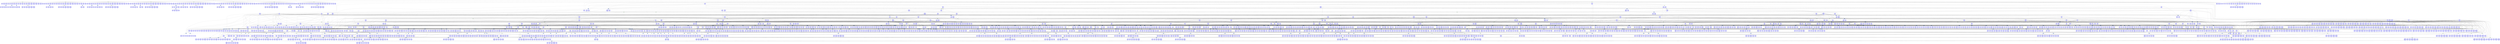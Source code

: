 digraph test {
  c1 -> e10;
  c1 -> e9;
  c1 -> e8;
  c1 -> e7;
  c1 -> e6;
  c1 -> e5;
  c1 -> e4;
  c1 -> e3;
  c1 -> e2;
  c1 -> e1;
  e1 -> c2;
  e1 -> c3;
  e1 -> c4;
  e1 -> c5;
  e1 -> c6;
  e1 -> c7;
  c7 -> e13;
  e1 -> c8;
  e1 -> c9;
  e1 -> c10;
  c10 -> e13;
  e1 -> c11;
  e1 -> c12;
  c12 -> e13;
  e1 -> c13;
  c13 -> e13;
  e1 -> c14;
  c14 -> e13;
  e1 -> c15;
  e1 -> c16;
  e1 -> c17;
  e1 -> c18;
  e1 -> c19;
  e1 -> c20;
  e1 -> c21;
  c21 -> e13;
  e2 -> c22;
  c22 -> e198;
  c22 -> e194;
  c22 -> e181;
  c22 -> e175;
  c22 -> e169;
  c22 -> e160;
  c22 -> e149;
  c22 -> e148;
  c22 -> e147;
  c22 -> e138;
  c22 -> e120;
  c22 -> e119;
  c22 -> e115;
  c22 -> e109;
  c22 -> e105;
  c22 -> e93;
  c22 -> e90;
  c22 -> e88;
  c22 -> e80;
  c22 -> e70;
  c22 -> e68;
  c22 -> e52;
  c22 -> e51;
  c22 -> e50;
  c22 -> e48;
  c22 -> e40;
  c22 -> e39;
  e2 -> c23;
  c23 -> e262;
  c23 -> e288;
  c23 -> e330;
  c23 -> e367;
  c23 -> e378;
  c23 -> e418;
  c23 -> e419;
  c23 -> e144;
  c23 -> e498;
  c23 -> e509;
  c23 -> e513;
  c23 -> e514;
  c23 -> e528;
  c23 -> e111;
  c23 -> e532;
  c23 -> e534;
  c23 -> e555;
  c23 -> e566;
  c23 -> e567;
  c23 -> e569;
  c23 -> e570;
  c23 -> e583;
  c23 -> e584;
  c23 -> e588;
  c23 -> e595;
  c23 -> e596;
  c23 -> e65;
  c23 -> e64;
  c23 -> e609;
  e2 -> c24;
  c24 -> e211;
  c24 -> e206;
  c24 -> e205;
  c24 -> e262;
  c24 -> e193;
  c24 -> e192;
  c24 -> e330;
  c24 -> e390;
  c24 -> e418;
  c24 -> e419;
  c24 -> e144;
  c24 -> e498;
  c24 -> e515;
  c24 -> e528;
  c24 -> e111;
  c24 -> e532;
  c24 -> e555;
  c24 -> e86;
  c24 -> e583;
  c24 -> e584;
  c24 -> e588;
  c24 -> e595;
  c24 -> e596;
  c24 -> e601;
  c24 -> e609;
  c24 -> e613;
  c24 -> e45;
  c24 -> e34;
  e2 -> c25;
  c25 -> e627;
  c25 -> e629;
  c25 -> e23;
  c25 -> e12;
  c25 -> e645;
  c25 -> e646;
  e2 -> c26;
  c26 -> e623;
  c26 -> e627;
  c26 -> e27;
  c26 -> e24;
  c26 -> e23;
  c26 -> e646;
  e2 -> c27;
  c27 -> e210;
  c27 -> e204;
  c27 -> e203;
  c27 -> e200;
  c27 -> e197;
  c27 -> e196;
  c27 -> e191;
  c27 -> e188;
  c27 -> e186;
  c27 -> e185;
  c27 -> e182;
  c27 -> e179;
  c27 -> e178;
  c27 -> e177;
  c27 -> e172;
  c27 -> e170;
  c27 -> e167;
  c27 -> e166;
  c27 -> e165;
  c27 -> e163;
  c27 -> e159;
  c27 -> e157;
  c27 -> e153;
  c27 -> e151;
  c27 -> e139;
  c27 -> e137;
  c27 -> e135;
  c27 -> e130;
  c27 -> e124;
  c27 -> e123;
  c27 -> e114;
  c27 -> e110;
  c27 -> e107;
  c27 -> e106;
  c27 -> e104;
  c27 -> e102;
  c27 -> e89;
  c27 -> e87;
  c27 -> e84;
  c27 -> e82;
  c27 -> e81;
  c27 -> e78;
  c27 -> e76;
  c27 -> e66;
  c27 -> e61;
  c27 -> e60;
  c27 -> e46;
  c27 -> e35;
  c27 -> e28;
  c27 -> e14;
  e2 -> c28;
  c28 -> e623;
  c28 -> e627;
  c28 -> e27;
  c28 -> e631;
  c28 -> e23;
  c28 -> e645;
  e2 -> c29;
  e2 -> c30;
  c30 -> e210;
  c30 -> e204;
  c30 -> e203;
  c30 -> e200;
  c30 -> e197;
  c30 -> e196;
  c30 -> e191;
  c30 -> e188;
  c30 -> e186;
  c30 -> e185;
  c30 -> e182;
  c30 -> e179;
  c30 -> e178;
  c30 -> e177;
  c30 -> e172;
  c30 -> e170;
  c30 -> e167;
  c30 -> e166;
  c30 -> e165;
  c30 -> e163;
  c30 -> e159;
  c30 -> e157;
  c30 -> e153;
  c30 -> e151;
  c30 -> e139;
  c30 -> e137;
  c30 -> e135;
  c30 -> e130;
  c30 -> e124;
  c30 -> e123;
  c30 -> e114;
  c30 -> e110;
  c30 -> e107;
  c30 -> e106;
  c30 -> e104;
  c30 -> e102;
  c30 -> e89;
  c30 -> e87;
  c30 -> e84;
  c30 -> e82;
  c30 -> e81;
  c30 -> e78;
  c30 -> e76;
  c30 -> e66;
  c30 -> e61;
  c30 -> e60;
  c30 -> e46;
  c30 -> e35;
  c30 -> e28;
  c30 -> e14;
  e2 -> c31;
  e2 -> c32;
  c32 -> e210;
  c32 -> e204;
  c32 -> e203;
  c32 -> e200;
  c32 -> e197;
  c32 -> e196;
  c32 -> e191;
  c32 -> e188;
  c32 -> e186;
  c32 -> e185;
  c32 -> e182;
  c32 -> e179;
  c32 -> e178;
  c32 -> e177;
  c32 -> e172;
  c32 -> e170;
  c32 -> e167;
  c32 -> e166;
  c32 -> e165;
  c32 -> e163;
  c32 -> e159;
  c32 -> e157;
  c32 -> e153;
  c32 -> e151;
  c32 -> e139;
  c32 -> e137;
  c32 -> e135;
  c32 -> e130;
  c32 -> e124;
  c32 -> e123;
  c32 -> e114;
  c32 -> e110;
  c32 -> e107;
  c32 -> e106;
  c32 -> e104;
  c32 -> e102;
  c32 -> e89;
  c32 -> e87;
  c32 -> e84;
  c32 -> e82;
  c32 -> e81;
  c32 -> e78;
  c32 -> e76;
  c32 -> e66;
  c32 -> e61;
  c32 -> e60;
  c32 -> e46;
  c32 -> e35;
  c32 -> e28;
  c32 -> e14;
  e2 -> c33;
  c33 -> e210;
  c33 -> e204;
  c33 -> e203;
  c33 -> e200;
  c33 -> e197;
  c33 -> e196;
  c33 -> e191;
  c33 -> e188;
  c33 -> e186;
  c33 -> e185;
  c33 -> e182;
  c33 -> e179;
  c33 -> e178;
  c33 -> e177;
  c33 -> e172;
  c33 -> e170;
  c33 -> e167;
  c33 -> e166;
  c33 -> e165;
  c33 -> e163;
  c33 -> e159;
  c33 -> e157;
  c33 -> e153;
  c33 -> e151;
  c33 -> e139;
  c33 -> e137;
  c33 -> e135;
  c33 -> e130;
  c33 -> e124;
  c33 -> e123;
  c33 -> e114;
  c33 -> e110;
  c33 -> e107;
  c33 -> e106;
  c33 -> e104;
  c33 -> e102;
  c33 -> e89;
  c33 -> e87;
  c33 -> e84;
  c33 -> e82;
  c33 -> e81;
  c33 -> e78;
  c33 -> e76;
  c33 -> e66;
  c33 -> e61;
  c33 -> e60;
  c33 -> e46;
  c33 -> e35;
  c33 -> e28;
  c33 -> e14;
  e2 -> c34;
  c34 -> e210;
  c34 -> e204;
  c34 -> e203;
  c34 -> e200;
  c34 -> e197;
  c34 -> e196;
  c34 -> e191;
  c34 -> e188;
  c34 -> e186;
  c34 -> e185;
  c34 -> e182;
  c34 -> e179;
  c34 -> e178;
  c34 -> e177;
  c34 -> e172;
  c34 -> e170;
  c34 -> e167;
  c34 -> e166;
  c34 -> e165;
  c34 -> e163;
  c34 -> e159;
  c34 -> e157;
  c34 -> e153;
  c34 -> e151;
  c34 -> e139;
  c34 -> e137;
  c34 -> e135;
  c34 -> e130;
  c34 -> e124;
  c34 -> e123;
  c34 -> e114;
  c34 -> e110;
  c34 -> e107;
  c34 -> e106;
  c34 -> e104;
  c34 -> e102;
  c34 -> e89;
  c34 -> e87;
  c34 -> e84;
  c34 -> e82;
  c34 -> e81;
  c34 -> e78;
  c34 -> e76;
  c34 -> e66;
  c34 -> e61;
  c34 -> e60;
  c34 -> e46;
  c34 -> e35;
  c34 -> e28;
  c34 -> e14;
  e2 -> c35;
  e2 -> c36;
  c36 -> e367;
  c36 -> e441;
  c36 -> e443;
  c36 -> e509;
  c36 -> e511;
  c36 -> e534;
  c36 -> e565;
  c36 -> e568;
  c36 -> e614;
  c36 -> e628;
  c36 -> e12;
  e2 -> c37;
  c37 -> e623;
  c37 -> e627;
  c37 -> e27;
  c37 -> e23;
  e2 -> c38;
  c38 -> e208;
  c38 -> e277;
  c38 -> e150;
  c38 -> e507;
  c38 -> e49;
  c38 -> e38;
  c38 -> e37;
  c38 -> e30;
  e2 -> c39;
  c39 -> e612;
  c39 -> e622;
  c39 -> e36;
  c39 -> e29;
  e2 -> c40;
  c40 -> e507;
  c40 -> e67;
  c40 -> e47;
  c40 -> e26;
  e2 -> c41;
  c41 -> e27;
  c41 -> e23;
  c41 -> e14;
  e3 -> c42;
  c42 -> e647;
  e3 -> c43;
  e3 -> c44;
  e3 -> c45;
  e3 -> c46;
  e3 -> c47;
  c47 -> e15;
  e3 -> c48;
  e3 -> c49;
  e3 -> c50;
  c50 -> e15;
  e3 -> c51;
  e3 -> c52;
  c52 -> e15;
  e3 -> c53;
  c53 -> e15;
  e3 -> c54;
  c54 -> e15;
  e3 -> c55;
  e3 -> c56;
  e3 -> c57;
  e3 -> c58;
  c58 -> e647;
  e3 -> c59;
  c59 -> e647;
  e3 -> c60;
  c60 -> e647;
  e3 -> c61;
  c61 -> e15;
  e4 -> c62;
  e4 -> c63;
  e4 -> c64;
  e4 -> c65;
  e4 -> c66;
  e4 -> c67;
  c67 -> e16;
  e4 -> c68;
  e4 -> c69;
  e4 -> c70;
  c70 -> e16;
  e4 -> c71;
  e4 -> c72;
  c72 -> e16;
  e4 -> c73;
  c73 -> e16;
  e4 -> c74;
  c74 -> e16;
  e4 -> c75;
  e4 -> c76;
  e4 -> c77;
  c77 -> e636;
  e4 -> c78;
  c78 -> e636;
  e4 -> c79;
  e4 -> c80;
  e4 -> c81;
  c81 -> e16;
  e5 -> c82;
  e5 -> c83;
  c83 -> e644;
  e5 -> c84;
  c84 -> e644;
  e5 -> c85;
  e5 -> c86;
  e5 -> c87;
  c87 -> e17;
  e5 -> c88;
  e5 -> c89;
  e5 -> c90;
  c90 -> e17;
  e5 -> c91;
  e5 -> c92;
  c92 -> e17;
  e5 -> c93;
  c93 -> e17;
  e5 -> c94;
  c94 -> e17;
  e5 -> c95;
  e5 -> c96;
  e5 -> c97;
  c97 -> e644;
  e5 -> c98;
  e5 -> c99;
  c99 -> e644;
  e5 -> c100;
  e5 -> c101;
  c101 -> e17;
  e6 -> c102;
  c102 -> e11;
  e6 -> c103;
  c103 -> e632;
  c103 -> e640;
  e6 -> c104;
  c104 -> e632;
  c104 -> e640;
  e6 -> c105;
  e6 -> c106;
  e6 -> c107;
  c107 -> e18;
  e6 -> c108;
  e6 -> c109;
  e6 -> c110;
  c110 -> e18;
  e6 -> c111;
  e6 -> c112;
  c112 -> e18;
  e6 -> c113;
  c113 -> e18;
  e6 -> c114;
  c114 -> e18;
  e6 -> c115;
  e6 -> c116;
  c116 -> e632;
  c116 -> e640;
  e6 -> c117;
  e6 -> c118;
  c118 -> e11;
  e6 -> c119;
  c119 -> e11;
  e6 -> c120;
  c120 -> e640;
  c120 -> e11;
  e6 -> c121;
  c121 -> e18;
  e7 -> c122;
  e7 -> c123;
  c123 -> e643;
  e7 -> c124;
  c124 -> e643;
  e7 -> c125;
  e7 -> c126;
  e7 -> c127;
  c127 -> e19;
  e7 -> c128;
  e7 -> c129;
  e7 -> c130;
  c130 -> e19;
  e7 -> c131;
  e7 -> c132;
  c132 -> e19;
  e7 -> c133;
  c133 -> e19;
  e7 -> c134;
  c134 -> e19;
  e7 -> c135;
  e7 -> c136;
  e7 -> c137;
  c137 -> e635;
  c137 -> e643;
  e7 -> c138;
  c138 -> e635;
  e7 -> c139;
  c139 -> e643;
  e7 -> c140;
  e7 -> c141;
  c141 -> e19;
  e8 -> c142;
  e8 -> c143;
  c143 -> e639;
  c143 -> e642;
  e8 -> c144;
  c144 -> e639;
  c144 -> e642;
  e8 -> c145;
  e8 -> c146;
  e8 -> c147;
  c147 -> e20;
  e8 -> c148;
  e8 -> c149;
  e8 -> c150;
  c150 -> e20;
  e8 -> c151;
  e8 -> c152;
  c152 -> e20;
  e8 -> c153;
  c153 -> e20;
  e8 -> c154;
  c154 -> e20;
  e8 -> c155;
  e8 -> c156;
  c156 -> e639;
  e8 -> c157;
  c157 -> e642;
  e8 -> c158;
  e8 -> c159;
  c159 -> e642;
  e8 -> c160;
  c160 -> e639;
  e8 -> c161;
  c161 -> e20;
  e9 -> c162;
  e9 -> c163;
  c163 -> e638;
  e9 -> c164;
  c164 -> e638;
  e9 -> c165;
  e9 -> c166;
  e9 -> c167;
  c167 -> e21;
  e9 -> c168;
  e9 -> c169;
  e9 -> c170;
  c170 -> e21;
  e9 -> c171;
  e9 -> c172;
  c172 -> e21;
  e9 -> c173;
  c173 -> e21;
  e9 -> c174;
  c174 -> e21;
  e9 -> c175;
  e9 -> c176;
  c176 -> e638;
  e9 -> c177;
  c177 -> e634;
  e9 -> c178;
  c178 -> e634;
  e9 -> c179;
  e9 -> c180;
  c180 -> e638;
  e9 -> c181;
  c181 -> e21;
  e10 -> c182;
  e10 -> c183;
  c183 -> e637;
  c183 -> e641;
  e10 -> c184;
  c184 -> e637;
  c184 -> e641;
  e10 -> c185;
  e10 -> c186;
  e10 -> c187;
  c187 -> e22;
  e10 -> c188;
  e10 -> c189;
  e10 -> c190;
  c190 -> e22;
  e10 -> c191;
  e10 -> c192;
  c192 -> e22;
  e10 -> c193;
  c193 -> e22;
  e10 -> c194;
  c194 -> e22;
  e10 -> c195;
  e10 -> c196;
  c196 -> e637;
  e10 -> c197;
  c197 -> e633;
  c197 -> e641;
  e10 -> c198;
  c198 -> e633;
  e10 -> c199;
  c199 -> e641;
  e10 -> c200;
  c200 -> e637;
  e10 -> c201;
  c201 -> e22;
  e647 -> c202;
  e647 -> c203;
  e647 -> c204;
  e647 -> c205;
  e11 -> c206;
  c206 -> e632;
  e11 -> c207;
  e11 -> c208;
  e11 -> c209;
  e646 -> c210;
  e646 -> c211;
  e645 -> c212;
  e645 -> c213;
  e12 -> c214;
  c214 -> e623;
  c214 -> e32;
  c214 -> e27;
  c214 -> e631;
  c214 -> e24;
  e12 -> c215;
  c215 -> e334;
  c215 -> e421;
  c215 -> e424;
  c215 -> e501;
  c215 -> e557;
  c215 -> e560;
  c215 -> e562;
  c215 -> e563;
  c215 -> e597;
  c215 -> e599;
  c215 -> e600;
  c215 -> e611;
  c215 -> e619;
  c215 -> e620;
  c215 -> e626;
  c215 -> e26;
  e13 -> c216;
  e13 -> c217;
  e13 -> c218;
  e13 -> c219;
  e13 -> c220;
  e13 -> c221;
  e14 -> c222;
  e14 -> c223;
  e14 -> c224;
  e14 -> c225;
  e14 -> c226;
  e14 -> c227;
  c227 -> e623;
  c227 -> e32;
  c227 -> e627;
  c227 -> e629;
  e15 -> c228;
  e15 -> c229;
  e15 -> c230;
  e15 -> c231;
  e15 -> c232;
  e15 -> c233;
  e16 -> c234;
  e16 -> c235;
  e16 -> c236;
  e16 -> c237;
  e16 -> c238;
  e16 -> c239;
  e17 -> c240;
  e17 -> c241;
  e17 -> c242;
  e17 -> c243;
  e17 -> c244;
  e17 -> c245;
  e18 -> c246;
  e18 -> c247;
  e18 -> c248;
  e18 -> c249;
  e18 -> c250;
  e18 -> c251;
  e19 -> c252;
  e19 -> c253;
  e19 -> c254;
  e19 -> c255;
  e19 -> c256;
  e19 -> c257;
  e20 -> c258;
  e20 -> c259;
  e20 -> c260;
  e20 -> c261;
  e20 -> c262;
  e20 -> c263;
  e21 -> c264;
  e21 -> c265;
  e21 -> c266;
  e21 -> c267;
  e21 -> c268;
  e21 -> c269;
  e22 -> c270;
  e22 -> c271;
  e22 -> c272;
  e22 -> c273;
  e22 -> c274;
  e22 -> c275;
  e644 -> c276;
  e644 -> c277;
  e644 -> c278;
  e644 -> c279;
  e643 -> c280;
  e643 -> c281;
  e643 -> c282;
  e643 -> c283;
  e642 -> c284;
  e642 -> c285;
  e642 -> c286;
  e642 -> c287;
  e641 -> c288;
  e641 -> c289;
  e641 -> c290;
  e641 -> c291;
  e23 -> c292;
  c292 -> e62;
  c292 -> e613;
  c292 -> e43;
  c292 -> e42;
  c292 -> e34;
  c292 -> e625;
  c292 -> e28;
  e23 -> c293;
  c293 -> e571;
  c293 -> e580;
  c293 -> e602;
  c293 -> e603;
  c293 -> e606;
  c293 -> e607;
  c293 -> e62;
  c293 -> e613;
  c293 -> e615;
  c293 -> e617;
  c293 -> e43;
  c293 -> e42;
  c293 -> e34;
  c293 -> e625;
  c293 -> e630;
  e23 -> c294;
  c294 -> e360;
  c294 -> e455;
  c294 -> e485;
  c294 -> e487;
  c294 -> e520;
  c294 -> e536;
  c294 -> e571;
  c294 -> e576;
  c294 -> e591;
  c294 -> e72;
  c294 -> e602;
  c294 -> e603;
  c294 -> e615;
  c294 -> e41;
  c294 -> e25;
  e23 -> c295;
  c295 -> e613;
  c295 -> e34;
  c295 -> e33;
  c295 -> e628;
  c295 -> e630;
  c295 -> e25;
  e23 -> c296;
  c296 -> e615;
  c296 -> e617;
  c296 -> e625;
  c296 -> e30;
  c296 -> e29;
  e640 -> c297;
  e640 -> c298;
  e640 -> c299;
  e640 -> c300;
  e639 -> c301;
  e639 -> c302;
  e639 -> c303;
  e639 -> c304;
  e638 -> c305;
  e638 -> c306;
  e638 -> c307;
  e638 -> c308;
  e637 -> c309;
  e637 -> c310;
  e637 -> c311;
  e637 -> c312;
  e636 -> c313;
  e636 -> c314;
  e635 -> c315;
  e635 -> c316;
  e634 -> c317;
  e634 -> c318;
  e633 -> c319;
  e633 -> c320;
  e632 -> c321;
  e632 -> c322;
  e632 -> c323;
  e632 -> c324;
  e24 -> c325;
  e24 -> c326;
  c326 -> e621;
  c326 -> e626;
  e25 -> c327;
  c327 -> e580;
  c327 -> e606;
  c327 -> e607;
  c327 -> e62;
  c327 -> e617;
  c327 -> e43;
  c327 -> e42;
  c327 -> e625;
  e25 -> c328;
  c328 -> e580;
  c328 -> e606;
  c328 -> e607;
  c328 -> e62;
  c328 -> e617;
  c328 -> e43;
  c328 -> e42;
  c328 -> e625;
  e631 -> c329;
  e631 -> c330;
  e630 -> c331;
  e630 -> c332;
  e629 -> c333;
  e629 -> c334;
  e26 -> c335;
  c335 -> e216;
  c335 -> e231;
  c335 -> e233;
  c335 -> e234;
  c335 -> e265;
  c335 -> e270;
  c335 -> e274;
  c335 -> e275;
  c335 -> e276;
  c335 -> e331;
  c335 -> e335;
  c335 -> e340;
  c335 -> e346;
  c335 -> e348;
  c335 -> e349;
  c335 -> e350;
  c335 -> e416;
  c335 -> e426;
  c335 -> e430;
  c335 -> e431;
  c335 -> e433;
  c335 -> e434;
  c335 -> e127;
  c335 -> e126;
  c335 -> e125;
  c335 -> e499;
  c335 -> e502;
  c335 -> e503;
  c335 -> e505;
  c335 -> e506;
  c335 -> e559;
  c335 -> e561;
  c335 -> e95;
  c335 -> e94;
  c335 -> e71;
  c335 -> e54;
  c335 -> e53;
  c335 -> e621;
  e26 -> c336;
  c336 -> e263;
  c336 -> e418;
  c336 -> e150;
  c336 -> e514;
  c336 -> e555;
  c336 -> e566;
  c336 -> e570;
  c336 -> e595;
  c336 -> e596;
  c336 -> e65;
  e27 -> c337;
  c337 -> e497;
  c337 -> e97;
  c337 -> e96;
  c337 -> e566;
  c337 -> e83;
  c337 -> e598;
  c337 -> e601;
  c337 -> e65;
  c337 -> e59;
  c337 -> e58;
  c337 -> e45;
  c337 -> e618;
  c337 -> e35;
  e27 -> c338;
  c338 -> e411;
  c338 -> e155;
  c338 -> e492;
  c338 -> e493;
  c338 -> e494;
  c338 -> e495;
  c338 -> e497;
  c338 -> e516;
  c338 -> e529;
  c338 -> e556;
  c338 -> e558;
  c338 -> e97;
  c338 -> e96;
  c338 -> e566;
  c338 -> e572;
  c338 -> e573;
  c338 -> e585;
  c338 -> e586;
  c338 -> e83;
  c338 -> e598;
  c338 -> e601;
  c338 -> e65;
  c338 -> e604;
  c338 -> e610;
  c338 -> e59;
  c338 -> e58;
  c338 -> e45;
  c338 -> e618;
  c338 -> e624;
  e27 -> c339;
  c339 -> e283;
  c339 -> e311;
  c339 -> e326;
  c339 -> e328;
  c339 -> e357;
  c339 -> e364;
  c339 -> e405;
  c339 -> e411;
  c339 -> e413;
  c339 -> e415;
  c339 -> e447;
  c339 -> e450;
  c339 -> e480;
  c339 -> e492;
  c339 -> e493;
  c339 -> e516;
  c339 -> e523;
  c339 -> e549;
  c339 -> e98;
  c339 -> e556;
  c339 -> e572;
  c339 -> e573;
  c339 -> e73;
  c339 -> e604;
  c339 -> e55;
  c339 -> e31;
  e27 -> c340;
  c340 -> e566;
  c340 -> e601;
  c340 -> e65;
  c340 -> e45;
  c340 -> e44;
  c340 -> e624;
  c340 -> e31;
  e27 -> c341;
  c341 -> e556;
  c341 -> e558;
  c341 -> e598;
  c341 -> e604;
  c341 -> e610;
  c341 -> e618;
  c341 -> e37;
  c341 -> e36;
  e628 -> c342;
  e628 -> c343;
  e28 -> c344;
  e28 -> c345;
  e28 -> c346;
  e28 -> c347;
  e28 -> c348;
  e28 -> c349;
  c349 -> e580;
  c349 -> e606;
  c349 -> e607;
  c349 -> e617;
  c349 -> e33;
  e627 -> c350;
  e627 -> c351;
  e627 -> c352;
  e627 -> c353;
  e627 -> c354;
  e29 -> c355;
  c355 -> e300;
  c355 -> e301;
  c355 -> e369;
  c355 -> e396;
  c355 -> e401;
  c355 -> e455;
  c355 -> e460;
  c355 -> e462;
  c355 -> e488;
  c355 -> e537;
  c355 -> e543;
  c355 -> e99;
  c355 -> e576;
  c355 -> e592;
  c355 -> e593;
  c355 -> e603;
  c355 -> e607;
  c355 -> e56;
  c355 -> e42;
  c355 -> e38;
  e29 -> c356;
  c356 -> e584;
  c356 -> e609;
  c356 -> e39;
  c356 -> e34;
  e30 -> c357;
  c357 -> e602;
  c357 -> e606;
  c357 -> e43;
  c357 -> e622;
  e30 -> c358;
  c358 -> e608;
  c358 -> e40;
  e626 -> c359;
  e626 -> c360;
  e31 -> c361;
  c361 -> e155;
  c361 -> e494;
  c361 -> e495;
  c361 -> e497;
  c361 -> e529;
  c361 -> e558;
  c361 -> e97;
  c361 -> e96;
  c361 -> e585;
  c361 -> e586;
  c361 -> e83;
  c361 -> e598;
  c361 -> e610;
  c361 -> e59;
  c361 -> e58;
  c361 -> e618;
  e31 -> c362;
  c362 -> e529;
  c362 -> e585;
  c362 -> e586;
  c362 -> e83;
  c362 -> e610;
  c362 -> e59;
  c362 -> e58;
  c362 -> e53;
  c362 -> e618;
  c362 -> e620;
  e625 -> c363;
  e625 -> c364;
  e625 -> c365;
  e625 -> c366;
  e625 -> c367;
  e624 -> c368;
  e624 -> c369;
  e32 -> c370;
  e32 -> c371;
  c371 -> e54;
  c371 -> e619;
  e33 -> c372;
  c372 -> e571;
  c372 -> e602;
  c372 -> e603;
  c372 -> e615;
  e33 -> c373;
  c373 -> e571;
  c373 -> e602;
  c373 -> e603;
  c373 -> e615;
  e34 -> c374;
  c374 -> e533;
  c374 -> e567;
  c374 -> e589;
  c374 -> e79;
  c374 -> e77;
  c374 -> e64;
  c374 -> e57;
  c374 -> e56;
  c374 -> e46;
  e34 -> c375;
  c375 -> e374;
  c375 -> e466;
  c375 -> e468;
  c375 -> e469;
  c375 -> e518;
  c375 -> e535;
  c375 -> e542;
  c375 -> e544;
  c375 -> e545;
  c375 -> e92;
  c375 -> e574;
  c375 -> e79;
  c375 -> e590;
  c375 -> e594;
  c375 -> e69;
  c375 -> e64;
  c375 -> e57;
  c375 -> e48;
  e34 -> c376;
  c376 -> e444;
  c376 -> e143;
  c376 -> e508;
  c376 -> e517;
  c376 -> e518;
  c376 -> e520;
  c376 -> e533;
  c376 -> e108;
  c376 -> e535;
  c376 -> e538;
  c376 -> e564;
  c376 -> e92;
  c376 -> e567;
  c376 -> e574;
  c376 -> e576;
  c376 -> e589;
  c376 -> e79;
  c376 -> e590;
  c376 -> e592;
  c376 -> e77;
  c376 -> e69;
  c376 -> e64;
  c376 -> e57;
  c376 -> e56;
  c376 -> e616;
  e34 -> c377;
  c377 -> e508;
  c377 -> e564;
  c377 -> e92;
  c377 -> e567;
  c377 -> e69;
  c377 -> e64;
  c377 -> e63;
  c377 -> e614;
  c377 -> e616;
  c377 -> e41;
  e34 -> c378;
  c378 -> e372;
  c378 -> e463;
  c378 -> e467;
  c378 -> e468;
  c378 -> e517;
  c378 -> e108;
  c378 -> e539;
  c378 -> e542;
  c378 -> e545;
  c378 -> e564;
  c378 -> e574;
  c378 -> e589;
  c378 -> e590;
  c378 -> e594;
  c378 -> e69;
  c378 -> e57;
  c378 -> e47;
  e35 -> c379;
  e35 -> c380;
  e35 -> c381;
  e35 -> c382;
  e35 -> c383;
  e35 -> c384;
  c384 -> e155;
  c384 -> e494;
  c384 -> e495;
  c384 -> e529;
  c384 -> e558;
  c384 -> e585;
  c384 -> e586;
  c384 -> e610;
  c384 -> e44;
  e623 -> c385;
  e623 -> c386;
  e623 -> c387;
  e623 -> c388;
  e623 -> c389;
  e36 -> c390;
  c390 -> e249;
  c390 -> e250;
  c390 -> e293;
  c390 -> e316;
  c390 -> e317;
  c390 -> e364;
  c390 -> e376;
  c390 -> e385;
  c390 -> e408;
  c390 -> e410;
  c390 -> e413;
  c390 -> e415;
  c390 -> e423;
  c390 -> e429;
  c390 -> e450;
  c390 -> e472;
  c390 -> e482;
  c390 -> e483;
  c390 -> e128;
  c390 -> e493;
  c390 -> e495;
  c390 -> e122;
  c390 -> e121;
  c390 -> e523;
  c390 -> e550;
  c390 -> e551;
  c390 -> e100;
  c390 -> e96;
  c390 -> e573;
  c390 -> e586;
  c390 -> e74;
  c390 -> e58;
  c390 -> e49;
  e36 -> c391;
  c391 -> e330;
  c391 -> e498;
  c391 -> e532;
  c391 -> e588;
  c391 -> e65;
  c391 -> e50;
  c391 -> e45;
  e37 -> c392;
  c392 -> e492;
  c392 -> e494;
  c392 -> e97;
  c392 -> e572;
  c392 -> e585;
  c392 -> e59;
  c392 -> e612;
  e37 -> c393;
  c393 -> e496;
  c393 -> e587;
  c393 -> e51;
  e38 -> c394;
  c394 -> e238;
  c394 -> e239;
  c394 -> e285;
  c394 -> e302;
  c394 -> e309;
  c394 -> e360;
  c394 -> e368;
  c394 -> e370;
  c394 -> e395;
  c394 -> e461;
  c394 -> e465;
  c394 -> e131;
  c394 -> e520;
  c394 -> e538;
  c394 -> e541;
  c394 -> e571;
  c394 -> e580;
  c394 -> e77;
  c394 -> e62;
  e38 -> c395;
  c395 -> e397;
  c395 -> e540;
  c395 -> e582;
  c395 -> e52;
  e622 -> c396;
  e622 -> c397;
  e39 -> c398;
  c398 -> e528;
  c398 -> e583;
  c398 -> e613;
  e39 -> c399;
  e40 -> c400;
  c400 -> e581;
  e40 -> c401;
  e621 -> c402;
  e621 -> c403;
  e620 -> c404;
  e620 -> c405;
  e619 -> c406;
  e619 -> c407;
  e41 -> c408;
  c408 -> e285;
  c408 -> e368;
  c408 -> e369;
  c408 -> e370;
  c408 -> e460;
  c408 -> e461;
  c408 -> e462;
  c408 -> e465;
  c408 -> e537;
  c408 -> e538;
  c408 -> e541;
  c408 -> e543;
  c408 -> e592;
  c408 -> e593;
  c408 -> e77;
  c408 -> e56;
  e41 -> c409;
  c409 -> e143;
  c409 -> e533;
  c409 -> e108;
  c409 -> e535;
  c409 -> e538;
  c409 -> e589;
  c409 -> e79;
  c409 -> e590;
  c409 -> e592;
  c409 -> e77;
  c409 -> e57;
  c409 -> e56;
  e618 -> c410;
  e618 -> c411;
  e618 -> c412;
  e618 -> c413;
  e618 -> c414;
  e42 -> c415;
  c415 -> e60;
  e42 -> c416;
  e42 -> c417;
  e42 -> c418;
  e42 -> c419;
  c419 -> e583;
  c419 -> e609;
  e43 -> c420;
  c420 -> e61;
  e43 -> c421;
  e43 -> c422;
  e43 -> c423;
  e43 -> c424;
  c424 -> e581;
  c424 -> e608;
  e617 -> c425;
  e617 -> c426;
  e617 -> c427;
  e617 -> c428;
  e617 -> c429;
  e616 -> c430;
  e616 -> c431;
  e44 -> c432;
  c432 -> e411;
  c432 -> e492;
  c432 -> e493;
  c432 -> e516;
  c432 -> e556;
  c432 -> e572;
  c432 -> e573;
  c432 -> e604;
  e44 -> c433;
  c433 -> e516;
  c433 -> e572;
  c433 -> e573;
  c433 -> e71;
  c433 -> e604;
  c433 -> e611;
  e615 -> c434;
  e615 -> c435;
  e615 -> c436;
  e615 -> c437;
  e615 -> c438;
  e45 -> c439;
  c439 -> e420;
  c439 -> e154;
  c439 -> e470;
  c439 -> e500;
  c439 -> e122;
  c439 -> e513;
  c439 -> e514;
  c439 -> e546;
  c439 -> e547;
  c439 -> e103;
  c439 -> e569;
  c439 -> e570;
  c439 -> e75;
  c439 -> e74;
  c439 -> e66;
  e45 -> c440;
  c440 -> e268;
  c440 -> e292;
  c440 -> e338;
  c440 -> e339;
  c440 -> e380;
  c440 -> e382;
  c440 -> e383;
  c440 -> e412;
  c440 -> e422;
  c440 -> e425;
  c440 -> e446;
  c440 -> e471;
  c440 -> e476;
  c440 -> e477;
  c440 -> e478;
  c440 -> e500;
  c440 -> e512;
  c440 -> e521;
  c440 -> e547;
  c440 -> e548;
  c440 -> e552;
  c440 -> e91;
  c440 -> e569;
  c440 -> e570;
  c440 -> e75;
  c440 -> e68;
  e45 -> c441;
  c441 -> e325;
  c441 -> e326;
  c441 -> e332;
  c441 -> e333;
  c441 -> e355;
  c441 -> e375;
  c441 -> e412;
  c441 -> e413;
  c441 -> e420;
  c441 -> e422;
  c441 -> e423;
  c441 -> e154;
  c441 -> e435;
  c441 -> e445;
  c441 -> e446;
  c441 -> e447;
  c441 -> e470;
  c441 -> e141;
  c441 -> e471;
  c441 -> e473;
  c441 -> e500;
  c441 -> e122;
  c441 -> e510;
  c441 -> e512;
  c441 -> e513;
  c441 -> e514;
  c441 -> e521;
  c441 -> e523;
  c441 -> e546;
  c441 -> e547;
  c441 -> e548;
  c441 -> e550;
  c441 -> e103;
  c441 -> e91;
  c441 -> e569;
  c441 -> e570;
  c441 -> e75;
  c441 -> e74;
  c441 -> e605;
  e45 -> c442;
  c442 -> e435;
  c442 -> e510;
  c442 -> e512;
  c442 -> e513;
  c442 -> e514;
  c442 -> e91;
  c442 -> e569;
  c442 -> e570;
  c442 -> e85;
  c442 -> e605;
  c442 -> e55;
  e45 -> c443;
  c443 -> e230;
  c443 -> e266;
  c443 -> e267;
  c443 -> e268;
  c443 -> e290;
  c443 -> e325;
  c443 -> e332;
  c443 -> e336;
  c443 -> e338;
  c443 -> e339;
  c443 -> e173;
  c443 -> e381;
  c443 -> e382;
  c443 -> e412;
  c443 -> e420;
  c443 -> e422;
  c443 -> e425;
  c443 -> e445;
  c443 -> e141;
  c443 -> e140;
  c443 -> e476;
  c443 -> e478;
  c443 -> e500;
  c443 -> e510;
  c443 -> e521;
  c443 -> e546;
  c443 -> e548;
  c443 -> e552;
  c443 -> e91;
  c443 -> e75;
  c443 -> e67;
  e614 -> c444;
  e614 -> c445;
  e46 -> c446;
  e46 -> c447;
  e46 -> c448;
  e46 -> c449;
  e46 -> c450;
  e46 -> c451;
  c451 -> e143;
  c451 -> e508;
  c451 -> e108;
  c451 -> e535;
  c451 -> e538;
  c451 -> e564;
  c451 -> e92;
  c451 -> e590;
  c451 -> e592;
  c451 -> e69;
  c451 -> e63;
  e47 -> c452;
  c452 -> e220;
  c452 -> e240;
  c452 -> e244;
  c452 -> e245;
  c452 -> e286;
  c452 -> e299;
  c452 -> e189;
  c452 -> e303;
  c452 -> e304;
  c452 -> e308;
  c452 -> e352;
  c452 -> e358;
  c452 -> e371;
  c452 -> e373;
  c452 -> e374;
  c452 -> e391;
  c452 -> e394;
  c452 -> e164;
  c452 -> e398;
  c452 -> e399;
  c452 -> e437;
  c452 -> e440;
  c452 -> e444;
  c452 -> e451;
  c452 -> e143;
  c452 -> e464;
  c452 -> e466;
  c452 -> e469;
  c452 -> e133;
  c452 -> e484;
  c452 -> e489;
  c452 -> e508;
  c452 -> e117;
  c452 -> e518;
  c452 -> e533;
  c452 -> e535;
  c452 -> e544;
  c452 -> e553;
  c452 -> e92;
  c452 -> e79;
  e47 -> c453;
  c453 -> e367;
  c453 -> e509;
  c453 -> e534;
  c453 -> e567;
  c453 -> e64;
  e48 -> c454;
  c454 -> e286;
  c454 -> e371;
  c454 -> e372;
  c454 -> e373;
  c454 -> e444;
  c454 -> e143;
  c454 -> e463;
  c454 -> e464;
  c454 -> e467;
  c454 -> e508;
  c454 -> e517;
  c454 -> e533;
  c454 -> e108;
  c454 -> e539;
  c454 -> e564;
  c454 -> e567;
  c454 -> e589;
  e48 -> c455;
  e613 -> c456;
  e613 -> c457;
  e613 -> c458;
  e613 -> c459;
  e613 -> c460;
  e49 -> c461;
  c461 -> e221;
  c461 -> e222;
  c461 -> e236;
  c461 -> e251;
  c461 -> e252;
  c461 -> e283;
  c461 -> e287;
  c461 -> e294;
  c461 -> e315;
  c461 -> e324;
  c461 -> e326;
  c461 -> e328;
  c461 -> e333;
  c461 -> e342;
  c461 -> e357;
  c461 -> e377;
  c461 -> e384;
  c461 -> e389;
  c461 -> e158;
  c461 -> e411;
  c461 -> e155;
  c461 -> e154;
  c461 -> e152;
  c461 -> e447;
  c461 -> e473;
  c461 -> e475;
  c461 -> e136;
  c461 -> e497;
  c461 -> e516;
  c461 -> e529;
  c461 -> e103;
  c461 -> e83;
  e49 -> c462;
  c462 -> e212;
  c462 -> e218;
  c462 -> e237;
  c462 -> e318;
  c462 -> e329;
  c462 -> e337;
  c462 -> e343;
  c462 -> e366;
  c462 -> e386;
  c462 -> e474;
  c462 -> e531;
  c462 -> e70;
  e612 -> c463;
  e612 -> c464;
  e50 -> c465;
  c465 -> e262;
  c465 -> e419;
  c465 -> e144;
  c465 -> e111;
  c465 -> e566;
  c465 -> e601;
  e50 -> c466;
  c466 -> e150;
  c466 -> e507;
  e51 -> c467;
  c467 -> e417;
  c467 -> e530;
  e51 -> c468;
  e52 -> c469;
  c469 -> e190;
  c469 -> e142;
  c469 -> e527;
  e52 -> c470;
  e53 -> c471;
  c471 -> e155;
  c471 -> e494;
  c471 -> e495;
  c471 -> e497;
  c471 -> e558;
  c471 -> e97;
  c471 -> e96;
  c471 -> e598;
  e53 -> c472;
  c472 -> e596;
  e54 -> c473;
  e54 -> c474;
  c474 -> e595;
  e611 -> c475;
  e611 -> c476;
  e55 -> c477;
  c477 -> e287;
  c477 -> e333;
  c477 -> e376;
  c477 -> e377;
  c477 -> e423;
  c477 -> e154;
  c477 -> e472;
  c477 -> e473;
  c477 -> e475;
  c477 -> e122;
  c477 -> e550;
  c477 -> e551;
  c477 -> e103;
  c477 -> e74;
  e55 -> c478;
  c478 -> e375;
  c478 -> e470;
  c478 -> e141;
  c478 -> e471;
  c478 -> e473;
  c478 -> e546;
  c478 -> e547;
  c478 -> e548;
  c478 -> e550;
  c478 -> e103;
  c478 -> e95;
  c478 -> e75;
  c478 -> e74;
  c478 -> e600;
  e56 -> c479;
  c479 -> e464;
  c479 -> e539;
  c479 -> e544;
  c479 -> e594;
  c479 -> e76;
  e56 -> c480;
  c480 -> e373;
  c480 -> e464;
  c480 -> e467;
  c480 -> e469;
  c480 -> e539;
  c480 -> e544;
  c480 -> e545;
  c480 -> e594;
  e56 -> c481;
  e56 -> c482;
  c482 -> e373;
  c482 -> e464;
  c482 -> e467;
  c482 -> e469;
  c482 -> e539;
  c482 -> e544;
  c482 -> e545;
  c482 -> e594;
  e56 -> c483;
  e57 -> c484;
  c484 -> e541;
  c484 -> e78;
  c484 -> e593;
  e57 -> c485;
  c485 -> e80;
  e57 -> c486;
  c486 -> e461;
  c486 -> e537;
  c486 -> e541;
  c486 -> e593;
  e57 -> c487;
  c487 -> e461;
  c487 -> e537;
  c487 -> e541;
  c487 -> e593;
  e57 -> c488;
  e58 -> c489;
  c489 -> e81;
  e58 -> c490;
  e58 -> c491;
  e58 -> c492;
  c492 -> e561;
  c492 -> e599;
  e58 -> c493;
  c493 -> e111;
  c493 -> e588;
  e59 -> c494;
  c494 -> e82;
  e59 -> c495;
  e59 -> c496;
  e59 -> c497;
  c497 -> e559;
  c497 -> e597;
  e59 -> c498;
  c498 -> e530;
  c498 -> e587;
  e610 -> c499;
  e610 -> c500;
  e610 -> c501;
  e610 -> c502;
  e610 -> c503;
  e60 -> c504;
  e60 -> c505;
  e60 -> c506;
  e60 -> c507;
  e60 -> c508;
  e60 -> c509;
  e61 -> c510;
  e61 -> c511;
  e61 -> c512;
  e61 -> c513;
  e61 -> c514;
  e61 -> c515;
  e609 -> c516;
  e609 -> c517;
  e609 -> c518;
  e609 -> c519;
  e62 -> c520;
  c520 -> e84;
  e62 -> c521;
  e62 -> c522;
  e62 -> c523;
  e62 -> c524;
  c524 -> e527;
  c524 -> e528;
  c524 -> e582;
  c524 -> e584;
  e608 -> c525;
  e608 -> c526;
  e607 -> c527;
  e607 -> c528;
  e607 -> c529;
  e607 -> c530;
  e607 -> c531;
  e606 -> c532;
  e606 -> c533;
  e606 -> c534;
  e606 -> c535;
  e606 -> c536;
  e605 -> c537;
  e605 -> c538;
  e63 -> c539;
  c539 -> e444;
  c539 -> e517;
  c539 -> e518;
  c539 -> e520;
  c539 -> e574;
  c539 -> e576;
  e63 -> c540;
  c540 -> e444;
  c540 -> e517;
  c540 -> e518;
  c540 -> e520;
  c540 -> e574;
  c540 -> e576;
  e604 -> c541;
  e604 -> c542;
  e604 -> c543;
  e604 -> c544;
  e604 -> c545;
  e603 -> c546;
  e603 -> c547;
  e603 -> c548;
  e603 -> c549;
  e603 -> c550;
  e602 -> c551;
  e602 -> c552;
  e602 -> c553;
  e602 -> c554;
  e602 -> c555;
  e64 -> c556;
  c556 -> e133;
  c556 -> e132;
  c556 -> e131;
  c556 -> e553;
  c556 -> e554;
  c556 -> e99;
  c556 -> e87;
  e64 -> c557;
  c557 -> e219;
  c557 -> e241;
  c557 -> e242;
  c557 -> e243;
  c557 -> e298;
  c557 -> e305;
  c557 -> e306;
  c557 -> e307;
  c557 -> e187;
  c557 -> e351;
  c557 -> e359;
  c557 -> e392;
  c557 -> e393;
  c557 -> e400;
  c557 -> e162;
  c557 -> e402;
  c557 -> e438;
  c557 -> e439;
  c557 -> e453;
  c557 -> e486;
  c557 -> e132;
  c557 -> e490;
  c557 -> e116;
  c557 -> e554;
  e64 -> c558;
  c558 -> e304;
  c558 -> e306;
  c558 -> e398;
  c558 -> e399;
  c558 -> e400;
  c558 -> e402;
  c558 -> e451;
  c558 -> e453;
  c558 -> e484;
  c558 -> e486;
  c558 -> e489;
  c558 -> e490;
  c558 -> e117;
  c558 -> e116;
  c558 -> e553;
  c558 -> e554;
  c558 -> e88;
  e64 -> c559;
  c559 -> e358;
  c559 -> e359;
  c559 -> e360;
  c559 -> e391;
  c559 -> e392;
  c559 -> e395;
  c559 -> e437;
  c559 -> e438;
  c559 -> e451;
  c559 -> e453;
  c559 -> e455;
  c559 -> e133;
  c559 -> e484;
  c559 -> e486;
  c559 -> e132;
  c559 -> e488;
  c559 -> e131;
  c559 -> e117;
  c559 -> e116;
  c559 -> e553;
  c559 -> e554;
  c559 -> e99;
  c559 -> e579;
  e64 -> c560;
  c560 -> e437;
  c560 -> e438;
  c560 -> e117;
  c560 -> e116;
  c560 -> e112;
  c560 -> e568;
  c560 -> e579;
  c560 -> e72;
  e64 -> c561;
  c561 -> e219;
  c561 -> e241;
  c561 -> e242;
  c561 -> e243;
  c561 -> e298;
  c561 -> e305;
  c561 -> e306;
  c561 -> e307;
  c561 -> e187;
  c561 -> e351;
  c561 -> e359;
  c561 -> e392;
  c561 -> e393;
  c561 -> e400;
  c561 -> e162;
  c561 -> e402;
  c561 -> e438;
  c561 -> e439;
  c561 -> e453;
  c561 -> e486;
  c561 -> e132;
  c561 -> e490;
  c561 -> e116;
  c561 -> e554;
  e65 -> c562;
  c562 -> e428;
  c562 -> e152;
  c562 -> e481;
  c562 -> e136;
  c562 -> e504;
  c562 -> e121;
  c562 -> e515;
  c562 -> e101;
  c562 -> e100;
  c562 -> e89;
  c562 -> e86;
  e65 -> c563;
  c563 -> e214;
  c563 -> e225;
  c563 -> e209;
  c563 -> e226;
  c563 -> e232;
  c563 -> e207;
  c563 -> e247;
  c563 -> e199;
  c563 -> e255;
  c563 -> e256;
  c563 -> e258;
  c563 -> e271;
  c563 -> e272;
  c563 -> e273;
  c563 -> e278;
  c563 -> e282;
  c563 -> e195;
  c563 -> e296;
  c563 -> e297;
  c563 -> e184;
  c563 -> e312;
  c563 -> e321;
  c563 -> e322;
  c563 -> e180;
  c563 -> e327;
  c563 -> e341;
  c563 -> e344;
  c563 -> e345;
  c563 -> e347;
  c563 -> e353;
  c563 -> e356;
  c563 -> e362;
  c563 -> e171;
  c563 -> e387;
  c563 -> e388;
  c563 -> e168;
  c563 -> e404;
  c563 -> e406;
  c563 -> e156;
  c563 -> e414;
  c563 -> e427;
  c563 -> e428;
  c563 -> e432;
  c563 -> e436;
  c563 -> e146;
  c563 -> e448;
  c563 -> e479;
  c563 -> e481;
  c563 -> e134;
  c563 -> e129;
  c563 -> e504;
  c563 -> e118;
  c563 -> e101;
  e65 -> c564;
  c564 -> e272;
  c564 -> e296;
  c564 -> e344;
  c564 -> e347;
  c564 -> e387;
  c564 -> e168;
  c564 -> e414;
  c564 -> e427;
  c564 -> e432;
  c564 -> e448;
  c564 -> e479;
  c564 -> e134;
  c564 -> e504;
  c564 -> e118;
  c564 -> e101;
  c564 -> e90;
  c564 -> e86;
  e65 -> c565;
  c565 -> e327;
  c565 -> e328;
  c565 -> e341;
  c565 -> e342;
  c565 -> e356;
  c565 -> e357;
  c565 -> e171;
  c565 -> e384;
  c565 -> e414;
  c565 -> e415;
  c565 -> e427;
  c565 -> e428;
  c565 -> e429;
  c565 -> e152;
  c565 -> e436;
  c565 -> e448;
  c565 -> e450;
  c565 -> e479;
  c565 -> e481;
  c565 -> e482;
  c565 -> e136;
  c565 -> e504;
  c565 -> e121;
  c565 -> e118;
  c565 -> e515;
  c565 -> e101;
  c565 -> e100;
  c565 -> e86;
  c565 -> e578;
  e65 -> c566;
  c566 -> e436;
  c566 -> e118;
  c566 -> e515;
  c566 -> e113;
  c566 -> e86;
  c566 -> e578;
  c566 -> e73;
  e65 -> c567;
  c567 -> e214;
  c567 -> e225;
  c567 -> e209;
  c567 -> e226;
  c567 -> e232;
  c567 -> e207;
  c567 -> e247;
  c567 -> e199;
  c567 -> e255;
  c567 -> e256;
  c567 -> e258;
  c567 -> e271;
  c567 -> e272;
  c567 -> e273;
  c567 -> e278;
  c567 -> e282;
  c567 -> e195;
  c567 -> e296;
  c567 -> e297;
  c567 -> e184;
  c567 -> e312;
  c567 -> e321;
  c567 -> e322;
  c567 -> e180;
  c567 -> e327;
  c567 -> e341;
  c567 -> e344;
  c567 -> e345;
  c567 -> e347;
  c567 -> e353;
  c567 -> e356;
  c567 -> e362;
  c567 -> e171;
  c567 -> e387;
  c567 -> e388;
  c567 -> e168;
  c567 -> e404;
  c567 -> e406;
  c567 -> e156;
  c567 -> e414;
  c567 -> e427;
  c567 -> e428;
  c567 -> e432;
  c567 -> e436;
  c567 -> e146;
  c567 -> e448;
  c567 -> e479;
  c567 -> e481;
  c567 -> e134;
  c567 -> e129;
  c567 -> e504;
  c567 -> e118;
  c567 -> e101;
  e66 -> c568;
  e66 -> c569;
  e66 -> c570;
  e66 -> c571;
  e66 -> c572;
  e66 -> c573;
  c573 -> e332;
  c573 -> e333;
  c573 -> e375;
  c573 -> e422;
  c573 -> e423;
  c573 -> e435;
  c573 -> e141;
  c573 -> e471;
  c573 -> e473;
  c573 -> e510;
  c573 -> e512;
  c573 -> e548;
  c573 -> e550;
  c573 -> e91;
  c573 -> e85;
  e67 -> c574;
  c574 -> e235;
  c574 -> e289;
  c574 -> e291;
  c574 -> e292;
  c574 -> e355;
  c574 -> e375;
  c574 -> e379;
  c574 -> e380;
  c574 -> e383;
  c574 -> e435;
  c574 -> e446;
  c574 -> e470;
  c574 -> e471;
  c574 -> e477;
  c574 -> e512;
  c574 -> e547;
  e67 -> c575;
  c575 -> e513;
  c575 -> e569;
  e68 -> c576;
  c576 -> e230;
  c576 -> e235;
  c576 -> e266;
  c576 -> e267;
  c576 -> e289;
  c576 -> e290;
  c576 -> e291;
  c576 -> e325;
  c576 -> e332;
  c576 -> e336;
  c576 -> e355;
  c576 -> e375;
  c576 -> e173;
  c576 -> e379;
  c576 -> e381;
  c576 -> e420;
  c576 -> e435;
  c576 -> e445;
  c576 -> e470;
  c576 -> e141;
  c576 -> e140;
  c576 -> e510;
  c576 -> e513;
  c576 -> e514;
  c576 -> e546;
  e68 -> c577;
  e601 -> c578;
  e601 -> c579;
  e601 -> c580;
  e601 -> c581;
  e601 -> c582;
  e69 -> c583;
  c583 -> e575;
  e69 -> c584;
  c584 -> e93;
  e69 -> c585;
  c585 -> e577;
  e69 -> c586;
  c586 -> e565;
  c586 -> e575;
  c586 -> e577;
  c586 -> e591;
  e69 -> c587;
  e70 -> c588;
  c588 -> e217;
  c588 -> e202;
  c588 -> e261;
  c588 -> e264;
  c588 -> e269;
  c588 -> e295;
  c588 -> e174;
  c588 -> e459;
  e70 -> c589;
  e600 -> c590;
  e600 -> c591;
  e599 -> c592;
  e599 -> c593;
  e598 -> c594;
  e598 -> c595;
  e598 -> c596;
  e598 -> c597;
  e598 -> c598;
  e597 -> c599;
  e597 -> c600;
  e596 -> c601;
  e596 -> c602;
  e596 -> c603;
  e596 -> c604;
  e71 -> c605;
  c605 -> e411;
  c605 -> e492;
  c605 -> e493;
  c605 -> e556;
  e71 -> c606;
  c606 -> e555;
  e595 -> c607;
  e595 -> c608;
  e595 -> c609;
  e595 -> c610;
  e72 -> c611;
  c611 -> e238;
  c611 -> e239;
  c611 -> e300;
  c611 -> e301;
  c611 -> e302;
  c611 -> e309;
  c611 -> e395;
  c611 -> e396;
  c611 -> e401;
  c611 -> e488;
  c611 -> e131;
  c611 -> e99;
  e72 -> c612;
  c612 -> e391;
  c612 -> e392;
  c612 -> e395;
  c612 -> e133;
  c612 -> e484;
  c612 -> e486;
  c612 -> e132;
  c612 -> e488;
  c612 -> e131;
  c612 -> e553;
  c612 -> e554;
  c612 -> e99;
  e73 -> c613;
  c613 -> e236;
  c613 -> e293;
  c613 -> e294;
  c613 -> e342;
  c613 -> e384;
  c613 -> e385;
  c613 -> e389;
  c613 -> e429;
  c613 -> e152;
  c613 -> e482;
  c613 -> e136;
  c613 -> e483;
  c613 -> e121;
  c613 -> e100;
  e73 -> c614;
  c614 -> e171;
  c614 -> e384;
  c614 -> e479;
  c614 -> e481;
  c614 -> e482;
  c614 -> e136;
  c614 -> e101;
  c614 -> e100;
  c614 -> e94;
  e74 -> c615;
  c615 -> e379;
  c615 -> e140;
  c615 -> e477;
  c615 -> e552;
  c615 -> e102;
  e74 -> c616;
  c616 -> e291;
  c616 -> e379;
  c616 -> e381;
  c616 -> e383;
  c616 -> e140;
  c616 -> e477;
  c616 -> e478;
  c616 -> e552;
  e74 -> c617;
  e74 -> c618;
  c618 -> e291;
  c618 -> e379;
  c618 -> e381;
  c618 -> e383;
  c618 -> e140;
  c618 -> e477;
  c618 -> e478;
  c618 -> e502;
  c618 -> e552;
  c618 -> e563;
  e74 -> c619;
  c619 -> e378;
  e75 -> c620;
  c620 -> e475;
  c620 -> e104;
  c620 -> e551;
  e75 -> c621;
  c621 -> e105;
  e75 -> c622;
  c622 -> e377;
  c622 -> e472;
  c622 -> e475;
  c622 -> e551;
  e75 -> c623;
  c623 -> e377;
  c623 -> e472;
  c623 -> e475;
  c623 -> e499;
  c623 -> e551;
  c623 -> e562;
  e75 -> c624;
  e76 -> c625;
  e76 -> c626;
  e76 -> c627;
  e76 -> c628;
  e76 -> c629;
  e76 -> c630;
  c630 -> e373;
  c630 -> e467;
  c630 -> e469;
  c630 -> e545;
  e77 -> c631;
  c631 -> e371;
  c631 -> e463;
  c631 -> e466;
  c631 -> e542;
  c631 -> e106;
  e77 -> c632;
  c632 -> e286;
  c632 -> e371;
  c632 -> e372;
  c632 -> e374;
  c632 -> e463;
  c632 -> e466;
  c632 -> e468;
  c632 -> e542;
  e77 -> c633;
  e77 -> c634;
  c634 -> e286;
  c634 -> e371;
  c634 -> e372;
  c634 -> e374;
  c634 -> e463;
  c634 -> e466;
  c634 -> e468;
  c634 -> e542;
  e77 -> c635;
  c635 -> e142;
  c635 -> e540;
  e594 -> c636;
  e594 -> c637;
  e594 -> c638;
  e594 -> c639;
  e594 -> c640;
  e593 -> c641;
  e593 -> c642;
  e593 -> c643;
  e593 -> c644;
  e593 -> c645;
  e592 -> c646;
  e592 -> c647;
  e592 -> c648;
  e592 -> c649;
  e592 -> c650;
  e78 -> c651;
  e78 -> c652;
  e78 -> c653;
  e78 -> c654;
  e78 -> c655;
  e78 -> c656;
  c656 -> e461;
  c656 -> e537;
  e591 -> c657;
  e591 -> c658;
  e590 -> c659;
  e590 -> c660;
  e590 -> c661;
  e590 -> c662;
  e590 -> c663;
  e79 -> c664;
  c664 -> e465;
  c664 -> e107;
  c664 -> e543;
  e79 -> c665;
  c665 -> e109;
  e79 -> c666;
  c666 -> e370;
  c666 -> e462;
  c666 -> e465;
  c666 -> e543;
  e79 -> c667;
  c667 -> e370;
  c667 -> e462;
  c667 -> e465;
  c667 -> e543;
  e79 -> c668;
  c668 -> e534;
  e80 -> c669;
  e80 -> c670;
  e589 -> c671;
  e589 -> c672;
  e589 -> c673;
  e589 -> c674;
  e589 -> c675;
  e81 -> c676;
  e81 -> c677;
  e81 -> c678;
  e81 -> c679;
  e81 -> c680;
  e81 -> c681;
  e82 -> c682;
  e82 -> c683;
  e82 -> c684;
  e82 -> c685;
  e82 -> c686;
  e82 -> c687;
  e588 -> c688;
  e588 -> c689;
  e588 -> c690;
  e588 -> c691;
  e83 -> c692;
  c692 -> e110;
  e83 -> c693;
  e83 -> c694;
  e83 -> c695;
  c695 -> e125;
  c695 -> e560;
  e83 -> c696;
  c696 -> e459;
  c696 -> e144;
  c696 -> e531;
  c696 -> e532;
  e587 -> c697;
  e587 -> c698;
  e586 -> c699;
  e586 -> c700;
  e586 -> c701;
  e586 -> c702;
  e586 -> c703;
  e585 -> c704;
  e585 -> c705;
  e585 -> c706;
  e585 -> c707;
  e585 -> c708;
  e84 -> c709;
  e84 -> c710;
  e84 -> c711;
  e84 -> c712;
  e84 -> c713;
  e84 -> c714;
  e584 -> c715;
  e584 -> c716;
  e584 -> c717;
  e584 -> c718;
  e583 -> c719;
  e583 -> c720;
  e583 -> c721;
  e583 -> c722;
  e582 -> c723;
  e582 -> c724;
  e581 -> c725;
  e581 -> c726;
  e580 -> c727;
  e580 -> c728;
  e580 -> c729;
  e580 -> c730;
  e580 -> c731;
  e579 -> c732;
  e579 -> c733;
  e578 -> c734;
  e578 -> c735;
  e577 -> c736;
  e577 -> c737;
  e85 -> c738;
  c738 -> e325;
  c738 -> e326;
  c738 -> e355;
  c738 -> e412;
  c738 -> e413;
  c738 -> e445;
  c738 -> e446;
  c738 -> e447;
  c738 -> e521;
  c738 -> e523;
  e85 -> c739;
  c739 -> e355;
  c739 -> e445;
  c739 -> e446;
  c739 -> e447;
  c739 -> e127;
  c739 -> e521;
  c739 -> e523;
  c739 -> e557;
  e576 -> c740;
  e576 -> c741;
  e576 -> c742;
  e576 -> c743;
  e576 -> c744;
  e575 -> c745;
  e575 -> c746;
  e574 -> c747;
  e574 -> c748;
  e574 -> c749;
  e574 -> c750;
  e574 -> c751;
  e573 -> c752;
  e573 -> c753;
  e573 -> c754;
  e573 -> c755;
  e573 -> c756;
  e572 -> c757;
  e572 -> c758;
  e572 -> c759;
  e572 -> c760;
  e572 -> c761;
  e571 -> c762;
  e571 -> c763;
  e571 -> c764;
  e571 -> c765;
  e571 -> c766;
  e86 -> c767;
  c767 -> e161;
  c767 -> e406;
  c767 -> e158;
  c767 -> e491;
  c767 -> e129;
  c767 -> e128;
  c767 -> e114;
  e86 -> c768;
  c768 -> e254;
  c768 -> e255;
  c768 -> e319;
  c768 -> e320;
  c768 -> e321;
  c768 -> e180;
  c768 -> e361;
  c768 -> e362;
  c768 -> e403;
  c768 -> e404;
  c768 -> e409;
  c768 -> e156;
  c768 -> e442;
  c768 -> e146;
  c768 -> e491;
  c768 -> e129;
  c768 -> e115;
  e86 -> c769;
  c769 -> e280;
  c769 -> e282;
  c769 -> e283;
  c769 -> e310;
  c769 -> e184;
  c769 -> e315;
  c769 -> e176;
  c769 -> e353;
  c769 -> e361;
  c769 -> e362;
  c769 -> e364;
  c769 -> e161;
  c769 -> e403;
  c769 -> e404;
  c769 -> e406;
  c769 -> e408;
  c769 -> e158;
  c769 -> e442;
  c769 -> e146;
  c769 -> e491;
  c769 -> e129;
  c769 -> e128;
  c769 -> e526;
  e86 -> c770;
  c770 -> e176;
  c770 -> e353;
  c770 -> e442;
  c770 -> e146;
  c770 -> e145;
  c770 -> e526;
  c770 -> e98;
  e86 -> c771;
  c771 -> e213;
  c771 -> e215;
  c771 -> e223;
  c771 -> e224;
  c771 -> e227;
  c771 -> e228;
  c771 -> e229;
  c771 -> e246;
  c771 -> e248;
  c771 -> e201;
  c771 -> e253;
  c771 -> e254;
  c771 -> e257;
  c771 -> e259;
  c771 -> e260;
  c771 -> e279;
  c771 -> e280;
  c771 -> e310;
  c771 -> e313;
  c771 -> e314;
  c771 -> e183;
  c771 -> e319;
  c771 -> e320;
  c771 -> e323;
  c771 -> e176;
  c771 -> e354;
  c771 -> e361;
  c771 -> e161;
  c771 -> e403;
  c771 -> e407;
  c771 -> e409;
  c771 -> e442;
  c771 -> e491;
  e570 -> c772;
  e570 -> c773;
  e570 -> c774;
  e570 -> c775;
  e570 -> c776;
  e570 -> c777;
  e569 -> c778;
  e569 -> c779;
  e569 -> c780;
  e569 -> c781;
  e569 -> c782;
  e569 -> c783;
  e568 -> c784;
  e568 -> c785;
  e87 -> c786;
  e87 -> c787;
  e87 -> c788;
  e87 -> c789;
  e87 -> c790;
  e87 -> c791;
  c791 -> e391;
  c791 -> e392;
  c791 -> e395;
  c791 -> e437;
  c791 -> e438;
  c791 -> e484;
  c791 -> e486;
  c791 -> e488;
  c791 -> e117;
  c791 -> e116;
  c791 -> e112;
  e88 -> c792;
  c792 -> e240;
  c792 -> e242;
  c792 -> e189;
  c792 -> e303;
  c792 -> e305;
  c792 -> e187;
  c792 -> e358;
  c792 -> e359;
  c792 -> e391;
  c792 -> e392;
  c792 -> e164;
  c792 -> e162;
  c792 -> e437;
  c792 -> e438;
  c792 -> e133;
  c792 -> e132;
  e88 -> c793;
  e567 -> c794;
  e567 -> c795;
  e567 -> c796;
  e567 -> c797;
  e567 -> c798;
  e567 -> c799;
  e89 -> c800;
  e89 -> c801;
  e89 -> c802;
  e89 -> c803;
  e89 -> c804;
  e89 -> c805;
  c805 -> e341;
  c805 -> e342;
  c805 -> e171;
  c805 -> e384;
  c805 -> e427;
  c805 -> e429;
  c805 -> e436;
  c805 -> e479;
  c805 -> e482;
  c805 -> e118;
  c805 -> e113;
  e90 -> c806;
  c806 -> e232;
  c806 -> e207;
  c806 -> e271;
  c806 -> e273;
  c806 -> e195;
  c806 -> e297;
  c806 -> e327;
  c806 -> e341;
  c806 -> e345;
  c806 -> e356;
  c806 -> e171;
  c806 -> e388;
  c806 -> e428;
  c806 -> e436;
  c806 -> e481;
  c806 -> e515;
  e90 -> c807;
  c807 -> e208;
  e566 -> c808;
  e566 -> c809;
  e566 -> c810;
  e566 -> c811;
  e566 -> c812;
  e566 -> c813;
  e91 -> c814;
  c814 -> e522;
  e91 -> c815;
  c815 -> e119;
  e91 -> c816;
  c816 -> e525;
  e91 -> c817;
  c817 -> e522;
  c817 -> e525;
  c817 -> e549;
  e91 -> c818;
  e565 -> c819;
  e565 -> c820;
  e92 -> c821;
  c821 -> e519;
  e92 -> c822;
  c822 -> e120;
  e92 -> c823;
  c823 -> e524;
  e92 -> c824;
  c824 -> e511;
  c824 -> e519;
  c824 -> e524;
  c824 -> e536;
  e92 -> c825;
  c825 -> e509;
  e93 -> c826;
  e93 -> c827;
  e564 -> c828;
  e564 -> c829;
  e564 -> c830;
  e564 -> c831;
  e564 -> c832;
  e94 -> c833;
  c833 -> e341;
  c833 -> e342;
  c833 -> e427;
  c833 -> e428;
  c833 -> e429;
  c833 -> e152;
  c833 -> e504;
  c833 -> e121;
  e94 -> c834;
  e563 -> c835;
  e563 -> c836;
  e95 -> c837;
  c837 -> e332;
  c837 -> e333;
  c837 -> e420;
  c837 -> e422;
  c837 -> e423;
  c837 -> e154;
  c837 -> e500;
  c837 -> e122;
  e95 -> c838;
  e562 -> c839;
  e562 -> c840;
  e96 -> c841;
  c841 -> e123;
  e96 -> c842;
  e96 -> c843;
  e96 -> c844;
  e96 -> c845;
  c845 -> e419;
  c845 -> e498;
  e561 -> c846;
  e561 -> c847;
  e560 -> c848;
  e560 -> c849;
  e97 -> c850;
  c850 -> e124;
  e97 -> c851;
  e97 -> c852;
  e97 -> c853;
  e97 -> c854;
  c854 -> e417;
  c854 -> e496;
  e559 -> c855;
  e559 -> c856;
  e558 -> c857;
  e558 -> c858;
  e558 -> c859;
  e558 -> c860;
  e558 -> c861;
  e557 -> c862;
  e557 -> c863;
  e556 -> c864;
  e556 -> c865;
  e556 -> c866;
  e556 -> c867;
  e556 -> c868;
  e555 -> c869;
  e555 -> c870;
  e555 -> c871;
  e555 -> c872;
  e98 -> c873;
  c873 -> e221;
  c873 -> e222;
  c873 -> e249;
  c873 -> e250;
  c873 -> e251;
  c873 -> e252;
  c873 -> e315;
  c873 -> e316;
  c873 -> e317;
  c873 -> e324;
  c873 -> e408;
  c873 -> e158;
  c873 -> e410;
  c873 -> e128;
  e98 -> c874;
  c874 -> e310;
  c874 -> e184;
  c874 -> e315;
  c874 -> e161;
  c874 -> e403;
  c874 -> e404;
  c874 -> e406;
  c874 -> e408;
  c874 -> e158;
  c874 -> e491;
  c874 -> e129;
  c874 -> e128;
  c874 -> e506;
  e99 -> c875;
  c875 -> e164;
  c875 -> e162;
  c875 -> e489;
  c875 -> e130;
  c875 -> e490;
  e99 -> c876;
  c876 -> e303;
  c876 -> e305;
  c876 -> e164;
  c876 -> e399;
  c876 -> e400;
  c876 -> e162;
  c876 -> e489;
  c876 -> e490;
  e99 -> c877;
  e99 -> c878;
  c878 -> e303;
  c878 -> e305;
  c878 -> e164;
  c878 -> e399;
  c878 -> e400;
  c878 -> e162;
  c878 -> e489;
  c878 -> e490;
  e99 -> c879;
  e554 -> c880;
  e554 -> c881;
  e554 -> c882;
  e554 -> c883;
  e554 -> c884;
  e554 -> c885;
  e553 -> c886;
  e553 -> c887;
  e553 -> c888;
  e553 -> c889;
  e553 -> c890;
  e100 -> c891;
  c891 -> e388;
  c891 -> e135;
  c891 -> e134;
  e100 -> c892;
  c892 -> e195;
  c892 -> e387;
  c892 -> e388;
  c892 -> e134;
  e100 -> c893;
  e100 -> c894;
  c894 -> e195;
  c894 -> e387;
  c894 -> e388;
  c894 -> e134;
  c894 -> e505;
  e100 -> c895;
  c895 -> e206;
  c895 -> e193;
  c895 -> e390;
  e101 -> c896;
  c896 -> e389;
  c896 -> e137;
  c896 -> e483;
  e101 -> c897;
  e101 -> c898;
  c898 -> e138;
  e101 -> c899;
  c899 -> e294;
  c899 -> e385;
  c899 -> e389;
  c899 -> e483;
  e101 -> c900;
  c900 -> e294;
  c900 -> e385;
  c900 -> e389;
  c900 -> e483;
  c900 -> e503;
  e101 -> c901;
  e102 -> c902;
  e102 -> c903;
  e102 -> c904;
  e102 -> c905;
  e102 -> c906;
  e102 -> c907;
  c907 -> e291;
  c907 -> e381;
  c907 -> e383;
  c907 -> e478;
  e103 -> c908;
  c908 -> e289;
  c908 -> e173;
  c908 -> e380;
  c908 -> e476;
  c908 -> e139;
  e103 -> c909;
  c909 -> e235;
  c909 -> e289;
  c909 -> e290;
  c909 -> e292;
  c909 -> e173;
  c909 -> e380;
  c909 -> e382;
  c909 -> e476;
  e103 -> c910;
  e103 -> c911;
  c911 -> e235;
  c911 -> e289;
  c911 -> e290;
  c911 -> e292;
  c911 -> e173;
  c911 -> e380;
  c911 -> e382;
  c911 -> e426;
  c911 -> e476;
  c911 -> e501;
  e103 -> c912;
  c912 -> e288;
  c912 -> e174;
  c912 -> e474;
  e552 -> c913;
  e552 -> c914;
  e552 -> c915;
  e552 -> c916;
  e552 -> c917;
  e551 -> c918;
  e551 -> c919;
  e551 -> c920;
  e551 -> c921;
  e551 -> c922;
  e550 -> c923;
  e550 -> c924;
  e550 -> c925;
  e550 -> c926;
  e550 -> c927;
  e104 -> c928;
  e104 -> c929;
  e104 -> c930;
  e104 -> c931;
  e104 -> c932;
  e104 -> c933;
  c933 -> e377;
  c933 -> e472;
  e549 -> c934;
  e549 -> c935;
  e548 -> c936;
  e548 -> c937;
  e548 -> c938;
  e548 -> c939;
  e548 -> c940;
  e547 -> c941;
  e547 -> c942;
  e547 -> c943;
  e547 -> c944;
  e547 -> c945;
  e105 -> c946;
  e105 -> c947;
  e546 -> c948;
  e546 -> c949;
  e546 -> c950;
  e546 -> c951;
  e546 -> c952;
  e106 -> c953;
  e106 -> c954;
  e106 -> c955;
  e106 -> c956;
  e106 -> c957;
  e106 -> c958;
  c958 -> e286;
  c958 -> e372;
  c958 -> e374;
  c958 -> e468;
  e545 -> c959;
  e545 -> c960;
  e545 -> c961;
  e545 -> c962;
  e545 -> c963;
  e544 -> c964;
  e544 -> c965;
  e544 -> c966;
  e544 -> c967;
  e544 -> c968;
  e543 -> c969;
  e543 -> c970;
  e543 -> c971;
  e543 -> c972;
  e543 -> c973;
  e542 -> c974;
  e542 -> c975;
  e542 -> c976;
  e542 -> c977;
  e542 -> c978;
  e541 -> c979;
  e541 -> c980;
  e541 -> c981;
  e541 -> c982;
  e541 -> c983;
  e540 -> c984;
  e540 -> c985;
  e539 -> c986;
  e539 -> c987;
  e539 -> c988;
  e539 -> c989;
  e539 -> c990;
  e538 -> c991;
  e538 -> c992;
  e538 -> c993;
  e538 -> c994;
  e538 -> c995;
  e537 -> c996;
  e537 -> c997;
  e537 -> c998;
  e537 -> c999;
  e537 -> c1000;
  e107 -> c1001;
  e107 -> c1002;
  e107 -> c1003;
  e107 -> c1004;
  e107 -> c1005;
  e107 -> c1006;
  c1006 -> e370;
  c1006 -> e462;
  e536 -> c1007;
  e536 -> c1008;
  e535 -> c1009;
  e535 -> c1010;
  e535 -> c1011;
  e535 -> c1012;
  e535 -> c1013;
  e108 -> c1014;
  c1014 -> e368;
  c1014 -> e460;
  e108 -> c1015;
  e108 -> c1016;
  c1016 -> e368;
  c1016 -> e460;
  e108 -> c1017;
  c1017 -> e368;
  c1017 -> e460;
  e108 -> c1018;
  e534 -> c1019;
  e534 -> c1020;
  e534 -> c1021;
  e534 -> c1022;
  e109 -> c1023;
  e109 -> c1024;
  e533 -> c1025;
  e533 -> c1026;
  e533 -> c1027;
  e533 -> c1028;
  e533 -> c1029;
  e110 -> c1030;
  e110 -> c1031;
  e110 -> c1032;
  e110 -> c1033;
  e110 -> c1034;
  e110 -> c1035;
  e532 -> c1036;
  e532 -> c1037;
  e532 -> c1038;
  e532 -> c1039;
  e111 -> c1040;
  e111 -> c1041;
  e111 -> c1042;
  e111 -> c1043;
  c1043 -> e150;
  c1043 -> e507;
  e531 -> c1044;
  e531 -> c1045;
  e530 -> c1046;
  e530 -> c1047;
  e529 -> c1048;
  e529 -> c1049;
  e529 -> c1050;
  e529 -> c1051;
  e529 -> c1052;
  e528 -> c1053;
  e528 -> c1054;
  e528 -> c1055;
  e528 -> c1056;
  e527 -> c1057;
  e527 -> c1058;
  e526 -> c1059;
  e526 -> c1060;
  e525 -> c1061;
  e525 -> c1062;
  e524 -> c1063;
  e524 -> c1064;
  e112 -> c1065;
  c1065 -> e358;
  c1065 -> e359;
  c1065 -> e360;
  c1065 -> e451;
  c1065 -> e453;
  c1065 -> e455;
  e112 -> c1066;
  c1066 -> e358;
  c1066 -> e359;
  c1066 -> e360;
  c1066 -> e451;
  c1066 -> e453;
  c1066 -> e455;
  e113 -> c1067;
  c1067 -> e327;
  c1067 -> e328;
  c1067 -> e356;
  c1067 -> e357;
  c1067 -> e414;
  c1067 -> e415;
  c1067 -> e448;
  c1067 -> e450;
  e113 -> c1068;
  c1068 -> e356;
  c1068 -> e357;
  c1068 -> e448;
  c1068 -> e450;
  c1068 -> e126;
  e523 -> c1069;
  e523 -> c1070;
  e523 -> c1071;
  e523 -> c1072;
  e523 -> c1073;
  e522 -> c1074;
  e522 -> c1075;
  e521 -> c1076;
  e521 -> c1077;
  e521 -> c1078;
  e521 -> c1079;
  e521 -> c1080;
  e520 -> c1081;
  e520 -> c1082;
  e520 -> c1083;
  e520 -> c1084;
  e520 -> c1085;
  e519 -> c1086;
  e519 -> c1087;
  e518 -> c1088;
  e518 -> c1089;
  e518 -> c1090;
  e518 -> c1091;
  e518 -> c1092;
  e517 -> c1093;
  e517 -> c1094;
  e517 -> c1095;
  e517 -> c1096;
  e517 -> c1097;
  e516 -> c1098;
  e516 -> c1099;
  e516 -> c1100;
  e516 -> c1101;
  e516 -> c1102;
  e114 -> c1103;
  e114 -> c1104;
  e114 -> c1105;
  e114 -> c1106;
  e114 -> c1107;
  e114 -> c1108;
  c1108 -> e310;
  c1108 -> e184;
  c1108 -> e315;
  c1108 -> e176;
  c1108 -> e353;
  c1108 -> e403;
  c1108 -> e404;
  c1108 -> e408;
  c1108 -> e442;
  c1108 -> e146;
  c1108 -> e145;
  e115 -> c1109;
  c1109 -> e223;
  c1109 -> e209;
  c1109 -> e201;
  c1109 -> e253;
  c1109 -> e199;
  c1109 -> e258;
  c1109 -> e280;
  c1109 -> e282;
  c1109 -> e310;
  c1109 -> e184;
  c1109 -> e183;
  c1109 -> e322;
  c1109 -> e176;
  c1109 -> e353;
  c1109 -> e161;
  c1109 -> e406;
  e115 -> c1110;
  e515 -> c1111;
  e515 -> c1112;
  e515 -> c1113;
  e515 -> c1114;
  e515 -> c1115;
  e514 -> c1116;
  e514 -> c1117;
  e514 -> c1118;
  e514 -> c1119;
  e514 -> c1120;
  e514 -> c1121;
  e513 -> c1122;
  e513 -> c1123;
  e513 -> c1124;
  e513 -> c1125;
  e513 -> c1126;
  e513 -> c1127;
  e116 -> c1128;
  c1128 -> e352;
  c1128 -> e440;
  c1128 -> e454;
  e116 -> c1129;
  e116 -> c1130;
  c1130 -> e147;
  c1130 -> e440;
  e116 -> c1131;
  c1131 -> e352;
  c1131 -> e440;
  c1131 -> e458;
  e116 -> c1132;
  c1132 -> e352;
  c1132 -> e440;
  c1132 -> e443;
  c1132 -> e454;
  c1132 -> e458;
  c1132 -> e487;
  e116 -> c1133;
  e117 -> c1134;
  c1134 -> e351;
  c1134 -> e439;
  c1134 -> e452;
  e117 -> c1135;
  c1135 -> e148;
  c1135 -> e439;
  e117 -> c1136;
  c1136 -> e351;
  c1136 -> e439;
  c1136 -> e457;
  e117 -> c1137;
  c1137 -> e351;
  c1137 -> e439;
  c1137 -> e441;
  c1137 -> e452;
  c1137 -> e457;
  c1137 -> e485;
  e117 -> c1138;
  e118 -> c1139;
  c1139 -> e449;
  e118 -> c1140;
  e118 -> c1141;
  c1141 -> e149;
  e118 -> c1142;
  c1142 -> e456;
  e118 -> c1143;
  c1143 -> e449;
  c1143 -> e456;
  c1143 -> e480;
  e118 -> c1144;
  e512 -> c1145;
  e512 -> c1146;
  e512 -> c1147;
  e512 -> c1148;
  e512 -> c1149;
  e511 -> c1150;
  e511 -> c1151;
  e119 -> c1152;
  e119 -> c1153;
  e510 -> c1154;
  e510 -> c1155;
  e510 -> c1156;
  e510 -> c1157;
  e510 -> c1158;
  e509 -> c1159;
  e509 -> c1160;
  e509 -> c1161;
  e509 -> c1162;
  e120 -> c1163;
  e120 -> c1164;
  e508 -> c1165;
  e508 -> c1166;
  e508 -> c1167;
  e508 -> c1168;
  e508 -> c1169;
  e507 -> c1170;
  e507 -> c1171;
  e507 -> c1172;
  e507 -> c1173;
  e506 -> c1174;
  e506 -> c1175;
  e121 -> c1176;
  c1176 -> e345;
  c1176 -> e151;
  c1176 -> e432;
  e121 -> c1177;
  c1177 -> e271;
  c1177 -> e344;
  c1177 -> e345;
  c1177 -> e432;
  e121 -> c1178;
  e121 -> c1179;
  c1179 -> e271;
  c1179 -> e344;
  c1179 -> e345;
  c1179 -> e432;
  e121 -> c1180;
  e505 -> c1181;
  e505 -> c1182;
  e504 -> c1183;
  e504 -> c1184;
  e504 -> c1185;
  e504 -> c1186;
  e504 -> c1187;
  e504 -> c1188;
  e503 -> c1189;
  e503 -> c1190;
  e122 -> c1191;
  c1191 -> e336;
  c1191 -> e425;
  c1191 -> e153;
  e122 -> c1192;
  c1192 -> e267;
  c1192 -> e336;
  c1192 -> e339;
  c1192 -> e425;
  e122 -> c1193;
  e122 -> c1194;
  c1194 -> e267;
  c1194 -> e336;
  c1194 -> e339;
  c1194 -> e425;
  e122 -> c1195;
  e502 -> c1196;
  e502 -> c1197;
  e501 -> c1198;
  e501 -> c1199;
  e500 -> c1200;
  e500 -> c1201;
  e500 -> c1202;
  e500 -> c1203;
  e500 -> c1204;
  e499 -> c1205;
  e499 -> c1206;
  e123 -> c1207;
  e123 -> c1208;
  e123 -> c1209;
  e123 -> c1210;
  e123 -> c1211;
  e123 -> c1212;
  e124 -> c1213;
  e124 -> c1214;
  e124 -> c1215;
  e124 -> c1216;
  e124 -> c1217;
  e124 -> c1218;
  e498 -> c1219;
  e498 -> c1220;
  e498 -> c1221;
  e498 -> c1222;
  e125 -> c1223;
  e125 -> c1224;
  c1224 -> e263;
  c1224 -> e418;
  e497 -> c1225;
  e497 -> c1226;
  e497 -> c1227;
  e497 -> c1228;
  e497 -> c1229;
  e496 -> c1230;
  e496 -> c1231;
  e495 -> c1232;
  e495 -> c1233;
  e495 -> c1234;
  e495 -> c1235;
  e495 -> c1236;
  e494 -> c1237;
  e494 -> c1238;
  e494 -> c1239;
  e494 -> c1240;
  e494 -> c1241;
  e126 -> c1242;
  c1242 -> e327;
  c1242 -> e328;
  c1242 -> e414;
  c1242 -> e415;
  e126 -> c1243;
  e127 -> c1244;
  c1244 -> e325;
  c1244 -> e326;
  c1244 -> e412;
  c1244 -> e413;
  e127 -> c1245;
  e493 -> c1246;
  e493 -> c1247;
  e493 -> c1248;
  e493 -> c1249;
  e493 -> c1250;
  e492 -> c1251;
  e492 -> c1252;
  e492 -> c1253;
  e492 -> c1254;
  e492 -> c1255;
  e128 -> c1256;
  c1256 -> e183;
  c1256 -> e322;
  c1256 -> e409;
  c1256 -> e157;
  c1256 -> e156;
  e128 -> c1257;
  c1257 -> e253;
  c1257 -> e199;
  c1257 -> e183;
  c1257 -> e320;
  c1257 -> e321;
  c1257 -> e322;
  c1257 -> e409;
  c1257 -> e156;
  e128 -> c1258;
  e128 -> c1259;
  c1259 -> e253;
  c1259 -> e199;
  c1259 -> e183;
  c1259 -> e320;
  c1259 -> e321;
  c1259 -> e322;
  c1259 -> e409;
  c1259 -> e156;
  c1259 -> e434;
  e128 -> c1260;
  e129 -> c1261;
  c1261 -> e313;
  c1261 -> e324;
  c1261 -> e407;
  c1261 -> e159;
  c1261 -> e410;
  e129 -> c1262;
  e129 -> c1263;
  c1263 -> e314;
  c1263 -> e160;
  c1263 -> e407;
  e129 -> c1264;
  c1264 -> e248;
  c1264 -> e251;
  c1264 -> e313;
  c1264 -> e314;
  c1264 -> e316;
  c1264 -> e324;
  c1264 -> e407;
  c1264 -> e410;
  e129 -> c1265;
  c1265 -> e248;
  c1265 -> e251;
  c1265 -> e313;
  c1265 -> e314;
  c1265 -> e316;
  c1265 -> e324;
  c1265 -> e407;
  c1265 -> e410;
  c1265 -> e433;
  e129 -> c1266;
  e491 -> c1267;
  e491 -> c1268;
  e491 -> c1269;
  e491 -> c1270;
  e491 -> c1271;
  e490 -> c1272;
  e490 -> c1273;
  e490 -> c1274;
  e490 -> c1275;
  e490 -> c1276;
  e490 -> c1277;
  e130 -> c1278;
  e130 -> c1279;
  e130 -> c1280;
  e130 -> c1281;
  e130 -> c1282;
  e130 -> c1283;
  c1283 -> e303;
  c1283 -> e305;
  c1283 -> e399;
  c1283 -> e400;
  e131 -> c1284;
  c1284 -> e189;
  c1284 -> e187;
  c1284 -> e398;
  c1284 -> e163;
  c1284 -> e402;
  e131 -> c1285;
  c1285 -> e240;
  c1285 -> e242;
  c1285 -> e189;
  c1285 -> e304;
  c1285 -> e306;
  c1285 -> e187;
  c1285 -> e398;
  c1285 -> e402;
  e131 -> c1286;
  e131 -> c1287;
  c1287 -> e240;
  c1287 -> e242;
  c1287 -> e189;
  c1287 -> e304;
  c1287 -> e306;
  c1287 -> e187;
  c1287 -> e398;
  c1287 -> e402;
  e131 -> c1288;
  c1288 -> e190;
  c1288 -> e397;
  e489 -> c1289;
  e489 -> c1290;
  e489 -> c1291;
  e489 -> c1292;
  e489 -> c1293;
  e488 -> c1294;
  e488 -> c1295;
  e488 -> c1296;
  e488 -> c1297;
  e488 -> c1298;
  e132 -> c1299;
  c1299 -> e309;
  c1299 -> e394;
  c1299 -> e165;
  c1299 -> e401;
  e132 -> c1300;
  e132 -> c1301;
  c1301 -> e299;
  c1301 -> e394;
  e132 -> c1302;
  c1302 -> e239;
  c1302 -> e299;
  c1302 -> e301;
  c1302 -> e309;
  c1302 -> e394;
  c1302 -> e401;
  e132 -> c1303;
  c1303 -> e239;
  c1303 -> e299;
  c1303 -> e301;
  c1303 -> e309;
  c1303 -> e394;
  c1303 -> e401;
  e132 -> c1304;
  e487 -> c1305;
  e487 -> c1306;
  e486 -> c1307;
  e486 -> c1308;
  e486 -> c1309;
  e486 -> c1310;
  e486 -> c1311;
  e486 -> c1312;
  e485 -> c1313;
  e485 -> c1314;
  e484 -> c1315;
  e484 -> c1316;
  e484 -> c1317;
  e484 -> c1318;
  e484 -> c1319;
  e133 -> c1320;
  c1320 -> e302;
  c1320 -> e166;
  c1320 -> e393;
  c1320 -> e396;
  e133 -> c1321;
  c1321 -> e298;
  c1321 -> e393;
  e133 -> c1322;
  c1322 -> e238;
  c1322 -> e298;
  c1322 -> e300;
  c1322 -> e302;
  c1322 -> e393;
  c1322 -> e396;
  e133 -> c1323;
  c1323 -> e238;
  c1323 -> e298;
  c1323 -> e300;
  c1323 -> e302;
  c1323 -> e393;
  c1323 -> e396;
  e133 -> c1324;
  e134 -> c1325;
  c1325 -> e167;
  e134 -> c1326;
  c1326 -> e277;
  e134 -> c1327;
  c1327 -> e169;
  c1327 -> e390;
  e134 -> c1328;
  e134 -> c1329;
  c1329 -> e431;
  e134 -> c1330;
  c1330 -> e193;
  c1330 -> e390;
  e483 -> c1331;
  e483 -> c1332;
  e483 -> c1333;
  e483 -> c1334;
  e483 -> c1335;
  e135 -> c1336;
  e135 -> c1337;
  e135 -> c1338;
  e135 -> c1339;
  e135 -> c1340;
  e135 -> c1341;
  c1341 -> e195;
  c1341 -> e387;
  e136 -> c1342;
  c1342 -> e297;
  c1342 -> e170;
  c1342 -> e168;
  e136 -> c1343;
  c1343 -> e207;
  c1343 -> e296;
  c1343 -> e297;
  c1343 -> e168;
  e136 -> c1344;
  e136 -> c1345;
  c1345 -> e207;
  c1345 -> e296;
  c1345 -> e297;
  c1345 -> e168;
  c1345 -> e430;
  e136 -> c1346;
  c1346 -> e211;
  c1346 -> e205;
  c1346 -> e295;
  c1346 -> e192;
  c1346 -> e386;
  e482 -> c1347;
  e482 -> c1348;
  e482 -> c1349;
  e482 -> c1350;
  e482 -> c1351;
  e137 -> c1352;
  e137 -> c1353;
  e137 -> c1354;
  e137 -> c1355;
  e137 -> c1356;
  e137 -> c1357;
  c1357 -> e294;
  c1357 -> e385;
  e138 -> c1358;
  e138 -> c1359;
  e481 -> c1360;
  e481 -> c1361;
  e481 -> c1362;
  e481 -> c1363;
  e481 -> c1364;
  e481 -> c1365;
  e480 -> c1366;
  e480 -> c1367;
  e479 -> c1368;
  e479 -> c1369;
  e479 -> c1370;
  e479 -> c1371;
  e479 -> c1372;
  e479 -> c1373;
  e139 -> c1374;
  e139 -> c1375;
  e139 -> c1376;
  e139 -> c1377;
  e139 -> c1378;
  e139 -> c1379;
  c1379 -> e235;
  c1379 -> e290;
  c1379 -> e292;
  c1379 -> e382;
  e478 -> c1380;
  e478 -> c1381;
  e478 -> c1382;
  e478 -> c1383;
  e478 -> c1384;
  e477 -> c1385;
  e477 -> c1386;
  e477 -> c1387;
  e477 -> c1388;
  e477 -> c1389;
  e476 -> c1390;
  e476 -> c1391;
  e476 -> c1392;
  e476 -> c1393;
  e476 -> c1394;
  e475 -> c1395;
  e475 -> c1396;
  e475 -> c1397;
  e475 -> c1398;
  e475 -> c1399;
  e474 -> c1400;
  e474 -> c1401;
  e140 -> c1402;
  c1402 -> e172;
  e140 -> c1403;
  c1403 -> e378;
  e140 -> c1404;
  e140 -> c1405;
  c1405 -> e335;
  c1405 -> e424;
  e140 -> c1406;
  c1406 -> e378;
  e473 -> c1407;
  e473 -> c1408;
  e473 -> c1409;
  e473 -> c1410;
  e473 -> c1411;
  e472 -> c1412;
  e472 -> c1413;
  e472 -> c1414;
  e472 -> c1415;
  e472 -> c1416;
  e471 -> c1417;
  e471 -> c1418;
  e471 -> c1419;
  e471 -> c1420;
  e471 -> c1421;
  e141 -> c1422;
  c1422 -> e287;
  c1422 -> e376;
  e141 -> c1423;
  e141 -> c1424;
  c1424 -> e287;
  c1424 -> e376;
  e141 -> c1425;
  c1425 -> e287;
  c1425 -> e331;
  c1425 -> e376;
  c1425 -> e421;
  e141 -> c1426;
  e470 -> c1427;
  e470 -> c1428;
  e470 -> c1429;
  e470 -> c1430;
  e470 -> c1431;
  e469 -> c1432;
  e469 -> c1433;
  e469 -> c1434;
  e469 -> c1435;
  e469 -> c1436;
  e468 -> c1437;
  e468 -> c1438;
  e468 -> c1439;
  e468 -> c1440;
  e468 -> c1441;
  e467 -> c1442;
  e467 -> c1443;
  e467 -> c1444;
  e467 -> c1445;
  e467 -> c1446;
  e466 -> c1447;
  e466 -> c1448;
  e466 -> c1449;
  e466 -> c1450;
  e466 -> c1451;
  e465 -> c1452;
  e465 -> c1453;
  e465 -> c1454;
  e465 -> c1455;
  e465 -> c1456;
  e464 -> c1457;
  e464 -> c1458;
  e464 -> c1459;
  e464 -> c1460;
  e464 -> c1461;
  e463 -> c1462;
  e463 -> c1463;
  e463 -> c1464;
  e463 -> c1465;
  e463 -> c1466;
  e142 -> c1467;
  e142 -> c1468;
  e462 -> c1469;
  e462 -> c1470;
  e462 -> c1471;
  e462 -> c1472;
  e462 -> c1473;
  e461 -> c1474;
  e461 -> c1475;
  e461 -> c1476;
  e461 -> c1477;
  e461 -> c1478;
  e460 -> c1479;
  e460 -> c1480;
  e460 -> c1481;
  e460 -> c1482;
  e460 -> c1483;
  e143 -> c1484;
  c1484 -> e285;
  c1484 -> e369;
  e143 -> c1485;
  e143 -> c1486;
  c1486 -> e285;
  c1486 -> e369;
  e143 -> c1487;
  c1487 -> e285;
  c1487 -> e369;
  e143 -> c1488;
  c1488 -> e367;
  e144 -> c1489;
  c1489 -> e366;
  e144 -> c1490;
  c1490 -> e263;
  e144 -> c1491;
  c1491 -> e263;
  e144 -> c1492;
  e459 -> c1493;
  e459 -> c1494;
  e458 -> c1495;
  e458 -> c1496;
  e457 -> c1497;
  e457 -> c1498;
  e456 -> c1499;
  e456 -> c1500;
  e145 -> c1501;
  c1501 -> e280;
  c1501 -> e282;
  c1501 -> e283;
  c1501 -> e361;
  c1501 -> e362;
  c1501 -> e364;
  e145 -> c1502;
  c1502 -> e280;
  c1502 -> e282;
  c1502 -> e283;
  c1502 -> e361;
  c1502 -> e362;
  c1502 -> e364;
  c1502 -> e416;
  e455 -> c1503;
  e455 -> c1504;
  e455 -> c1505;
  e455 -> c1506;
  e455 -> c1507;
  e454 -> c1508;
  e454 -> c1509;
  e453 -> c1510;
  e453 -> c1511;
  e453 -> c1512;
  e453 -> c1513;
  e453 -> c1514;
  e453 -> c1515;
  e452 -> c1516;
  e452 -> c1517;
  e451 -> c1518;
  e451 -> c1519;
  e451 -> c1520;
  e451 -> c1521;
  e451 -> c1522;
  e450 -> c1523;
  e450 -> c1524;
  e450 -> c1525;
  e450 -> c1526;
  e450 -> c1527;
  e449 -> c1528;
  e449 -> c1529;
  e448 -> c1530;
  e448 -> c1531;
  e448 -> c1532;
  e448 -> c1533;
  e448 -> c1534;
  e448 -> c1535;
  e447 -> c1536;
  e447 -> c1537;
  e447 -> c1538;
  e447 -> c1539;
  e447 -> c1540;
  e446 -> c1541;
  e446 -> c1542;
  e446 -> c1543;
  e446 -> c1544;
  e446 -> c1545;
  e445 -> c1546;
  e445 -> c1547;
  e445 -> c1548;
  e445 -> c1549;
  e445 -> c1550;
  e444 -> c1551;
  e444 -> c1552;
  e444 -> c1553;
  e444 -> c1554;
  e444 -> c1555;
  e146 -> c1556;
  c1556 -> e279;
  c1556 -> e354;
  c1556 -> e363;
  e146 -> c1557;
  e146 -> c1558;
  c1558 -> e175;
  c1558 -> e354;
  e146 -> c1559;
  c1559 -> e279;
  c1559 -> e354;
  c1559 -> e365;
  e146 -> c1560;
  c1560 -> e279;
  c1560 -> e354;
  c1560 -> e363;
  c1560 -> e365;
  c1560 -> e405;
  e146 -> c1561;
  e443 -> c1562;
  e443 -> c1563;
  e442 -> c1564;
  e442 -> c1565;
  e442 -> c1566;
  e442 -> c1567;
  e442 -> c1568;
  e441 -> c1569;
  e441 -> c1570;
  e440 -> c1571;
  e440 -> c1572;
  e440 -> c1573;
  e440 -> c1574;
  e440 -> c1575;
  e439 -> c1576;
  e439 -> c1577;
  e439 -> c1578;
  e439 -> c1579;
  e439 -> c1580;
  e439 -> c1581;
  e147 -> c1582;
  c1582 -> e352;
  e147 -> c1583;
  e438 -> c1584;
  e438 -> c1585;
  e438 -> c1586;
  e438 -> c1587;
  e438 -> c1588;
  e438 -> c1589;
  e148 -> c1590;
  c1590 -> e351;
  e148 -> c1591;
  e437 -> c1592;
  e437 -> c1593;
  e437 -> c1594;
  e437 -> c1595;
  e437 -> c1596;
  e149 -> c1597;
  e149 -> c1598;
  e436 -> c1599;
  e436 -> c1600;
  e436 -> c1601;
  e436 -> c1602;
  e436 -> c1603;
  e436 -> c1604;
  e435 -> c1605;
  e435 -> c1606;
  e435 -> c1607;
  e435 -> c1608;
  e435 -> c1609;
  e150 -> c1610;
  e150 -> c1611;
  e150 -> c1612;
  e150 -> c1613;
  e434 -> c1614;
  e434 -> c1615;
  e433 -> c1616;
  e433 -> c1617;
  e432 -> c1618;
  e432 -> c1619;
  e432 -> c1620;
  e432 -> c1621;
  e432 -> c1622;
  e432 -> c1623;
  e431 -> c1624;
  e431 -> c1625;
  e151 -> c1626;
  e151 -> c1627;
  e151 -> c1628;
  e151 -> c1629;
  e151 -> c1630;
  e151 -> c1631;
  c1631 -> e271;
  c1631 -> e344;
  e152 -> c1632;
  c1632 -> e273;
  c1632 -> e177;
  c1632 -> e347;
  e152 -> c1633;
  c1633 -> e232;
  c1633 -> e272;
  c1633 -> e273;
  c1633 -> e347;
  e152 -> c1634;
  e152 -> c1635;
  c1635 -> e232;
  c1635 -> e272;
  c1635 -> e273;
  c1635 -> e347;
  e152 -> c1636;
  c1636 -> e269;
  c1636 -> e343;
  e430 -> c1637;
  e430 -> c1638;
  e429 -> c1639;
  e429 -> c1640;
  e429 -> c1641;
  e429 -> c1642;
  e429 -> c1643;
  e428 -> c1644;
  e428 -> c1645;
  e428 -> c1646;
  e428 -> c1647;
  e428 -> c1648;
  e428 -> c1649;
  e427 -> c1650;
  e427 -> c1651;
  e427 -> c1652;
  e427 -> c1653;
  e427 -> c1654;
  e427 -> c1655;
  e153 -> c1656;
  e153 -> c1657;
  e153 -> c1658;
  e153 -> c1659;
  e153 -> c1660;
  e153 -> c1661;
  c1661 -> e267;
  c1661 -> e339;
  e154 -> c1662;
  c1662 -> e266;
  c1662 -> e338;
  c1662 -> e178;
  e154 -> c1663;
  c1663 -> e230;
  c1663 -> e266;
  c1663 -> e268;
  c1663 -> e338;
  e154 -> c1664;
  e154 -> c1665;
  c1665 -> e230;
  c1665 -> e266;
  c1665 -> e268;
  c1665 -> e338;
  e154 -> c1666;
  c1666 -> e264;
  c1666 -> e337;
  e426 -> c1667;
  e426 -> c1668;
  e425 -> c1669;
  e425 -> c1670;
  e425 -> c1671;
  e425 -> c1672;
  e425 -> c1673;
  e424 -> c1674;
  e424 -> c1675;
  e423 -> c1676;
  e423 -> c1677;
  e423 -> c1678;
  e423 -> c1679;
  e423 -> c1680;
  e422 -> c1681;
  e422 -> c1682;
  e422 -> c1683;
  e422 -> c1684;
  e422 -> c1685;
  e421 -> c1686;
  e421 -> c1687;
  e420 -> c1688;
  e420 -> c1689;
  e420 -> c1690;
  e420 -> c1691;
  e420 -> c1692;
  e419 -> c1693;
  e419 -> c1694;
  e419 -> c1695;
  e419 -> c1696;
  e418 -> c1697;
  e418 -> c1698;
  e418 -> c1699;
  e418 -> c1700;
  e417 -> c1701;
  e417 -> c1702;
  e155 -> c1703;
  e155 -> c1704;
  e155 -> c1705;
  e155 -> c1706;
  e155 -> c1707;
  c1707 -> e261;
  c1707 -> e262;
  c1707 -> e329;
  c1707 -> e330;
  e416 -> c1708;
  e416 -> c1709;
  e415 -> c1710;
  e415 -> c1711;
  e415 -> c1712;
  e415 -> c1713;
  e415 -> c1714;
  e414 -> c1715;
  e414 -> c1716;
  e414 -> c1717;
  e414 -> c1718;
  e414 -> c1719;
  e414 -> c1720;
  e413 -> c1721;
  e413 -> c1722;
  e413 -> c1723;
  e413 -> c1724;
  e413 -> c1725;
  e412 -> c1726;
  e412 -> c1727;
  e412 -> c1728;
  e412 -> c1729;
  e412 -> c1730;
  e411 -> c1731;
  e411 -> c1732;
  e411 -> c1733;
  e411 -> c1734;
  e411 -> c1735;
  e156 -> c1736;
  c1736 -> e257;
  c1736 -> e323;
  c1736 -> e179;
  e156 -> c1737;
  e156 -> c1738;
  c1738 -> e260;
  c1738 -> e181;
  c1738 -> e323;
  e156 -> c1739;
  c1739 -> e228;
  c1739 -> e257;
  c1739 -> e260;
  c1739 -> e323;
  e156 -> c1740;
  c1740 -> e228;
  c1740 -> e257;
  c1740 -> e260;
  c1740 -> e323;
  c1740 -> e350;
  e156 -> c1741;
  e410 -> c1742;
  e410 -> c1743;
  e410 -> c1744;
  e410 -> c1745;
  e410 -> c1746;
  e157 -> c1747;
  e157 -> c1748;
  e157 -> c1749;
  e157 -> c1750;
  e157 -> c1751;
  e157 -> c1752;
  c1752 -> e253;
  c1752 -> e199;
  c1752 -> e320;
  c1752 -> e321;
  e158 -> c1753;
  c1753 -> e201;
  c1753 -> e258;
  c1753 -> e319;
  c1753 -> e182;
  c1753 -> e180;
  e158 -> c1754;
  c1754 -> e223;
  c1754 -> e209;
  c1754 -> e201;
  c1754 -> e254;
  c1754 -> e255;
  c1754 -> e258;
  c1754 -> e319;
  c1754 -> e180;
  e158 -> c1755;
  e158 -> c1756;
  c1756 -> e223;
  c1756 -> e209;
  c1756 -> e201;
  c1756 -> e254;
  c1756 -> e255;
  c1756 -> e258;
  c1756 -> e319;
  c1756 -> e180;
  c1756 -> e349;
  e158 -> c1757;
  c1757 -> e202;
  c1757 -> e318;
  e409 -> c1758;
  e409 -> c1759;
  e409 -> c1760;
  e409 -> c1761;
  e409 -> c1762;
  e408 -> c1763;
  e408 -> c1764;
  e408 -> c1765;
  e408 -> c1766;
  e408 -> c1767;
  e159 -> c1768;
  e159 -> c1769;
  e159 -> c1770;
  e159 -> c1771;
  e159 -> c1772;
  e159 -> c1773;
  c1773 -> e248;
  c1773 -> e251;
  c1773 -> e314;
  c1773 -> e316;
  e407 -> c1774;
  e407 -> c1775;
  e407 -> c1776;
  e407 -> c1777;
  e407 -> c1778;
  e160 -> c1779;
  c1779 -> e248;
  c1779 -> e313;
  e160 -> c1780;
  e406 -> c1781;
  e406 -> c1782;
  e406 -> c1783;
  e406 -> c1784;
  e406 -> c1785;
  e406 -> c1786;
  e405 -> c1787;
  e405 -> c1788;
  e404 -> c1789;
  e404 -> c1790;
  e404 -> c1791;
  e404 -> c1792;
  e404 -> c1793;
  e404 -> c1794;
  e403 -> c1795;
  e403 -> c1796;
  e403 -> c1797;
  e403 -> c1798;
  e403 -> c1799;
  e161 -> c1800;
  c1800 -> e252;
  c1800 -> e185;
  c1800 -> e312;
  c1800 -> e317;
  e161 -> c1801;
  c1801 -> e247;
  c1801 -> e312;
  e161 -> c1802;
  c1802 -> e221;
  c1802 -> e247;
  c1802 -> e249;
  c1802 -> e252;
  c1802 -> e312;
  c1802 -> e317;
  e161 -> c1803;
  c1803 -> e221;
  c1803 -> e247;
  c1803 -> e249;
  c1803 -> e252;
  c1803 -> e312;
  c1803 -> e317;
  c1803 -> e348;
  e161 -> c1804;
  e402 -> c1805;
  e402 -> c1806;
  e402 -> c1807;
  e402 -> c1808;
  e402 -> c1809;
  e402 -> c1810;
  e162 -> c1811;
  c1811 -> e308;
  c1811 -> e186;
  e162 -> c1812;
  e162 -> c1813;
  c1813 -> e245;
  c1813 -> e308;
  e162 -> c1814;
  c1814 -> e245;
  c1814 -> e308;
  e162 -> c1815;
  c1815 -> e245;
  c1815 -> e308;
  e162 -> c1816;
  e401 -> c1817;
  e401 -> c1818;
  e401 -> c1819;
  e401 -> c1820;
  e401 -> c1821;
  e400 -> c1822;
  e400 -> c1823;
  e400 -> c1824;
  e400 -> c1825;
  e400 -> c1826;
  e400 -> c1827;
  e163 -> c1828;
  e163 -> c1829;
  e163 -> c1830;
  e163 -> c1831;
  e163 -> c1832;
  e163 -> c1833;
  c1833 -> e240;
  c1833 -> e242;
  c1833 -> e304;
  c1833 -> e306;
  e399 -> c1834;
  e399 -> c1835;
  e399 -> c1836;
  e399 -> c1837;
  e399 -> c1838;
  e398 -> c1839;
  e398 -> c1840;
  e398 -> c1841;
  e398 -> c1842;
  e398 -> c1843;
  e397 -> c1844;
  e397 -> c1845;
  e164 -> c1846;
  c1846 -> e188;
  c1846 -> e307;
  e164 -> c1847;
  c1847 -> e241;
  c1847 -> e307;
  e164 -> c1848;
  c1848 -> e241;
  c1848 -> e307;
  e164 -> c1849;
  c1849 -> e241;
  c1849 -> e307;
  e164 -> c1850;
  e396 -> c1851;
  e396 -> c1852;
  e396 -> c1853;
  e396 -> c1854;
  e396 -> c1855;
  e395 -> c1856;
  e395 -> c1857;
  e395 -> c1858;
  e395 -> c1859;
  e395 -> c1860;
  e165 -> c1861;
  e165 -> c1862;
  e165 -> c1863;
  e165 -> c1864;
  e165 -> c1865;
  e165 -> c1866;
  c1866 -> e239;
  c1866 -> e299;
  c1866 -> e301;
  e394 -> c1867;
  e394 -> c1868;
  e394 -> c1869;
  e394 -> c1870;
  e394 -> c1871;
  e393 -> c1872;
  e393 -> c1873;
  e393 -> c1874;
  e393 -> c1875;
  e393 -> c1876;
  e393 -> c1877;
  e392 -> c1878;
  e392 -> c1879;
  e392 -> c1880;
  e392 -> c1881;
  e392 -> c1882;
  e392 -> c1883;
  e166 -> c1884;
  e166 -> c1885;
  e166 -> c1886;
  e166 -> c1887;
  e166 -> c1888;
  e166 -> c1889;
  c1889 -> e238;
  c1889 -> e298;
  c1889 -> e300;
  e391 -> c1890;
  e391 -> c1891;
  e391 -> c1892;
  e391 -> c1893;
  e391 -> c1894;
  e167 -> c1895;
  e167 -> c1896;
  e167 -> c1897;
  e167 -> c1898;
  e167 -> c1899;
  e167 -> c1900;
  e390 -> c1901;
  e390 -> c1902;
  e390 -> c1903;
  e390 -> c1904;
  e168 -> c1905;
  c1905 -> e191;
  e168 -> c1906;
  e168 -> c1907;
  c1907 -> e194;
  c1907 -> e192;
  e168 -> c1908;
  e168 -> c1909;
  c1909 -> e346;
  e168 -> c1910;
  c1910 -> e205;
  c1910 -> e192;
  e389 -> c1911;
  e389 -> c1912;
  e389 -> c1913;
  e389 -> c1914;
  e389 -> c1915;
  e169 -> c1916;
  c1916 -> e193;
  e169 -> c1917;
  c1917 -> e277;
  e388 -> c1918;
  e388 -> c1919;
  e388 -> c1920;
  e388 -> c1921;
  e388 -> c1922;
  e388 -> c1923;
  e387 -> c1924;
  e387 -> c1925;
  e387 -> c1926;
  e387 -> c1927;
  e387 -> c1928;
  e387 -> c1929;
  e170 -> c1930;
  e170 -> c1931;
  e170 -> c1932;
  e170 -> c1933;
  e170 -> c1934;
  e170 -> c1935;
  c1935 -> e207;
  c1935 -> e296;
  e386 -> c1936;
  e386 -> c1937;
  e385 -> c1938;
  e385 -> c1939;
  e385 -> c1940;
  e385 -> c1941;
  e385 -> c1942;
  e384 -> c1943;
  e384 -> c1944;
  e384 -> c1945;
  e384 -> c1946;
  e384 -> c1947;
  e171 -> c1948;
  c1948 -> e236;
  c1948 -> e293;
  e171 -> c1949;
  e171 -> c1950;
  e171 -> c1951;
  c1951 -> e236;
  c1951 -> e293;
  e171 -> c1952;
  c1952 -> e236;
  c1952 -> e293;
  c1952 -> e340;
  e171 -> c1953;
  e383 -> c1954;
  e383 -> c1955;
  e383 -> c1956;
  e383 -> c1957;
  e383 -> c1958;
  e382 -> c1959;
  e382 -> c1960;
  e382 -> c1961;
  e382 -> c1962;
  e382 -> c1963;
  e172 -> c1964;
  e172 -> c1965;
  e172 -> c1966;
  e172 -> c1967;
  e172 -> c1968;
  e172 -> c1969;
  e381 -> c1970;
  e381 -> c1971;
  e381 -> c1972;
  e381 -> c1973;
  e381 -> c1974;
  e380 -> c1975;
  e380 -> c1976;
  e380 -> c1977;
  e380 -> c1978;
  e380 -> c1979;
  e379 -> c1980;
  e379 -> c1981;
  e379 -> c1982;
  e379 -> c1983;
  e379 -> c1984;
  e378 -> c1985;
  e378 -> c1986;
  e378 -> c1987;
  e378 -> c1988;
  e173 -> c1989;
  c1989 -> e196;
  e173 -> c1990;
  c1990 -> e288;
  e173 -> c1991;
  e173 -> c1992;
  c1992 -> e265;
  c1992 -> e334;
  e173 -> c1993;
  c1993 -> e288;
  e174 -> c1994;
  e174 -> c1995;
  e377 -> c1996;
  e377 -> c1997;
  e377 -> c1998;
  e377 -> c1999;
  e377 -> c2000;
  e376 -> c2001;
  e376 -> c2002;
  e376 -> c2003;
  e376 -> c2004;
  e376 -> c2005;
  e375 -> c2006;
  e375 -> c2007;
  e375 -> c2008;
  e375 -> c2009;
  e375 -> c2010;
  e374 -> c2011;
  e374 -> c2012;
  e374 -> c2013;
  e374 -> c2014;
  e374 -> c2015;
  e373 -> c2016;
  e373 -> c2017;
  e373 -> c2018;
  e373 -> c2019;
  e373 -> c2020;
  e372 -> c2021;
  e372 -> c2022;
  e372 -> c2023;
  e372 -> c2024;
  e372 -> c2025;
  e371 -> c2026;
  e371 -> c2027;
  e371 -> c2028;
  e371 -> c2029;
  e371 -> c2030;
  e370 -> c2031;
  e370 -> c2032;
  e370 -> c2033;
  e370 -> c2034;
  e370 -> c2035;
  e369 -> c2036;
  e369 -> c2037;
  e369 -> c2038;
  e369 -> c2039;
  e369 -> c2040;
  e368 -> c2041;
  e368 -> c2042;
  e368 -> c2043;
  e368 -> c2044;
  e368 -> c2045;
  e367 -> c2046;
  e367 -> c2047;
  e367 -> c2048;
  e367 -> c2049;
  e366 -> c2050;
  e366 -> c2051;
  e365 -> c2052;
  e365 -> c2053;
  e364 -> c2054;
  e364 -> c2055;
  e364 -> c2056;
  e364 -> c2057;
  e364 -> c2058;
  e363 -> c2059;
  e363 -> c2060;
  e362 -> c2061;
  e362 -> c2062;
  e362 -> c2063;
  e362 -> c2064;
  e362 -> c2065;
  e362 -> c2066;
  e361 -> c2067;
  e361 -> c2068;
  e361 -> c2069;
  e361 -> c2070;
  e361 -> c2071;
  e360 -> c2072;
  e360 -> c2073;
  e360 -> c2074;
  e360 -> c2075;
  e360 -> c2076;
  e359 -> c2077;
  e359 -> c2078;
  e359 -> c2079;
  e359 -> c2080;
  e359 -> c2081;
  e359 -> c2082;
  e358 -> c2083;
  e358 -> c2084;
  e358 -> c2085;
  e358 -> c2086;
  e358 -> c2087;
  e357 -> c2088;
  e357 -> c2089;
  e357 -> c2090;
  e357 -> c2091;
  e357 -> c2092;
  e356 -> c2093;
  e356 -> c2094;
  e356 -> c2095;
  e356 -> c2096;
  e356 -> c2097;
  e356 -> c2098;
  e355 -> c2099;
  e355 -> c2100;
  e355 -> c2101;
  e355 -> c2102;
  e355 -> c2103;
  e354 -> c2104;
  e354 -> c2105;
  e354 -> c2106;
  e354 -> c2107;
  e354 -> c2108;
  e175 -> c2109;
  c2109 -> e279;
  e175 -> c2110;
  e353 -> c2111;
  e353 -> c2112;
  e353 -> c2113;
  e353 -> c2114;
  e353 -> c2115;
  e353 -> c2116;
  e176 -> c2117;
  c2117 -> e278;
  c2117 -> e281;
  e176 -> c2118;
  c2118 -> e278;
  e176 -> c2119;
  c2119 -> e278;
  c2119 -> e284;
  e176 -> c2120;
  c2120 -> e278;
  c2120 -> e281;
  c2120 -> e284;
  c2120 -> e311;
  e176 -> c2121;
  e352 -> c2122;
  e352 -> c2123;
  e352 -> c2124;
  e352 -> c2125;
  e352 -> c2126;
  e351 -> c2127;
  e351 -> c2128;
  e351 -> c2129;
  e351 -> c2130;
  e351 -> c2131;
  e351 -> c2132;
  e350 -> c2133;
  e350 -> c2134;
  e349 -> c2135;
  e349 -> c2136;
  e348 -> c2137;
  e348 -> c2138;
  e347 -> c2139;
  e347 -> c2140;
  e347 -> c2141;
  e347 -> c2142;
  e347 -> c2143;
  e347 -> c2144;
  e346 -> c2145;
  e346 -> c2146;
  e345 -> c2147;
  e345 -> c2148;
  e345 -> c2149;
  e345 -> c2150;
  e345 -> c2151;
  e345 -> c2152;
  e344 -> c2153;
  e344 -> c2154;
  e344 -> c2155;
  e344 -> c2156;
  e344 -> c2157;
  e344 -> c2158;
  e177 -> c2159;
  e177 -> c2160;
  e177 -> c2161;
  e177 -> c2162;
  e177 -> c2163;
  e177 -> c2164;
  c2164 -> e232;
  c2164 -> e272;
  e343 -> c2165;
  e343 -> c2166;
  e342 -> c2167;
  e342 -> c2168;
  e342 -> c2169;
  e342 -> c2170;
  e342 -> c2171;
  e341 -> c2172;
  e341 -> c2173;
  e341 -> c2174;
  e341 -> c2175;
  e341 -> c2176;
  e341 -> c2177;
  e340 -> c2178;
  e340 -> c2179;
  e178 -> c2180;
  e178 -> c2181;
  e178 -> c2182;
  e178 -> c2183;
  e178 -> c2184;
  e178 -> c2185;
  c2185 -> e230;
  c2185 -> e268;
  e339 -> c2186;
  e339 -> c2187;
  e339 -> c2188;
  e339 -> c2189;
  e339 -> c2190;
  e338 -> c2191;
  e338 -> c2192;
  e338 -> c2193;
  e338 -> c2194;
  e338 -> c2195;
  e337 -> c2196;
  e337 -> c2197;
  e336 -> c2198;
  e336 -> c2199;
  e336 -> c2200;
  e336 -> c2201;
  e336 -> c2202;
  e335 -> c2203;
  e335 -> c2204;
  e334 -> c2205;
  e334 -> c2206;
  e333 -> c2207;
  e333 -> c2208;
  e333 -> c2209;
  e333 -> c2210;
  e333 -> c2211;
  e332 -> c2212;
  e332 -> c2213;
  e332 -> c2214;
  e332 -> c2215;
  e332 -> c2216;
  e331 -> c2217;
  e331 -> c2218;
  e330 -> c2219;
  e330 -> c2220;
  e330 -> c2221;
  e330 -> c2222;
  e329 -> c2223;
  e329 -> c2224;
  e328 -> c2225;
  e328 -> c2226;
  e328 -> c2227;
  e328 -> c2228;
  e328 -> c2229;
  e327 -> c2230;
  e327 -> c2231;
  e327 -> c2232;
  e327 -> c2233;
  e327 -> c2234;
  e327 -> c2235;
  e326 -> c2236;
  e326 -> c2237;
  e326 -> c2238;
  e326 -> c2239;
  e326 -> c2240;
  e325 -> c2241;
  e325 -> c2242;
  e325 -> c2243;
  e325 -> c2244;
  e325 -> c2245;
  e179 -> c2246;
  e179 -> c2247;
  e179 -> c2248;
  e179 -> c2249;
  e179 -> c2250;
  e179 -> c2251;
  c2251 -> e228;
  c2251 -> e260;
  e180 -> c2252;
  c2252 -> e227;
  c2252 -> e259;
  c2252 -> e197;
  e180 -> c2253;
  e180 -> c2254;
  c2254 -> e229;
  c2254 -> e198;
  c2254 -> e259;
  e180 -> c2255;
  c2255 -> e215;
  c2255 -> e227;
  c2255 -> e229;
  c2255 -> e259;
  e180 -> c2256;
  c2256 -> e215;
  c2256 -> e227;
  c2256 -> e229;
  c2256 -> e259;
  c2256 -> e276;
  e180 -> c2257;
  e324 -> c2258;
  e324 -> c2259;
  e324 -> c2260;
  e324 -> c2261;
  e324 -> c2262;
  e323 -> c2263;
  e323 -> c2264;
  e323 -> c2265;
  e323 -> c2266;
  e323 -> c2267;
  e181 -> c2268;
  c2268 -> e228;
  c2268 -> e257;
  e181 -> c2269;
  e322 -> c2270;
  e322 -> c2271;
  e322 -> c2272;
  e322 -> c2273;
  e322 -> c2274;
  e322 -> c2275;
  e321 -> c2276;
  e321 -> c2277;
  e321 -> c2278;
  e321 -> c2279;
  e321 -> c2280;
  e321 -> c2281;
  e182 -> c2282;
  e182 -> c2283;
  e182 -> c2284;
  e182 -> c2285;
  e182 -> c2286;
  e182 -> c2287;
  c2287 -> e223;
  c2287 -> e209;
  c2287 -> e254;
  c2287 -> e255;
  e320 -> c2288;
  e320 -> c2289;
  e320 -> c2290;
  e320 -> c2291;
  e320 -> c2292;
  e319 -> c2293;
  e319 -> c2294;
  e319 -> c2295;
  e319 -> c2296;
  e319 -> c2297;
  e318 -> c2298;
  e318 -> c2299;
  e183 -> c2300;
  c2300 -> e200;
  c2300 -> e256;
  e183 -> c2301;
  c2301 -> e225;
  c2301 -> e256;
  e183 -> c2302;
  c2302 -> e225;
  c2302 -> e256;
  e183 -> c2303;
  c2303 -> e225;
  c2303 -> e256;
  c2303 -> e275;
  e183 -> c2304;
  e317 -> c2305;
  e317 -> c2306;
  e317 -> c2307;
  e317 -> c2308;
  e317 -> c2309;
  e316 -> c2310;
  e316 -> c2311;
  e316 -> c2312;
  e316 -> c2313;
  e316 -> c2314;
  e315 -> c2315;
  e315 -> c2316;
  e315 -> c2317;
  e315 -> c2318;
  e315 -> c2319;
  e314 -> c2320;
  e314 -> c2321;
  e314 -> c2322;
  e314 -> c2323;
  e314 -> c2324;
  e313 -> c2325;
  e313 -> c2326;
  e313 -> c2327;
  e313 -> c2328;
  e313 -> c2329;
  e312 -> c2330;
  e312 -> c2331;
  e312 -> c2332;
  e312 -> c2333;
  e312 -> c2334;
  e312 -> c2335;
  e184 -> c2336;
  c2336 -> e222;
  c2336 -> e246;
  c2336 -> e250;
  e184 -> c2337;
  e184 -> c2338;
  c2338 -> e246;
  e184 -> c2339;
  c2339 -> e222;
  c2339 -> e246;
  c2339 -> e250;
  e184 -> c2340;
  c2340 -> e222;
  c2340 -> e246;
  c2340 -> e250;
  c2340 -> e274;
  e184 -> c2341;
  e185 -> c2342;
  e185 -> c2343;
  e185 -> c2344;
  e185 -> c2345;
  e185 -> c2346;
  e185 -> c2347;
  c2347 -> e221;
  c2347 -> e247;
  c2347 -> e249;
  e311 -> c2348;
  e311 -> c2349;
  e310 -> c2350;
  e310 -> c2351;
  e310 -> c2352;
  e310 -> c2353;
  e310 -> c2354;
  e186 -> c2355;
  e186 -> c2356;
  e186 -> c2357;
  e186 -> c2358;
  e186 -> c2359;
  e186 -> c2360;
  c2360 -> e245;
  e187 -> c2361;
  c2361 -> e244;
  c2361 -> e203;
  e187 -> c2362;
  e187 -> c2363;
  c2363 -> e220;
  c2363 -> e244;
  e187 -> c2364;
  c2364 -> e220;
  c2364 -> e244;
  e187 -> c2365;
  c2365 -> e220;
  c2365 -> e244;
  e187 -> c2366;
  e309 -> c2367;
  e309 -> c2368;
  e309 -> c2369;
  e309 -> c2370;
  e309 -> c2371;
  e308 -> c2372;
  e308 -> c2373;
  e308 -> c2374;
  e308 -> c2375;
  e308 -> c2376;
  e307 -> c2377;
  e307 -> c2378;
  e307 -> c2379;
  e307 -> c2380;
  e307 -> c2381;
  e307 -> c2382;
  e306 -> c2383;
  e306 -> c2384;
  e306 -> c2385;
  e306 -> c2386;
  e306 -> c2387;
  e306 -> c2388;
  e305 -> c2389;
  e305 -> c2390;
  e305 -> c2391;
  e305 -> c2392;
  e305 -> c2393;
  e305 -> c2394;
  e304 -> c2395;
  e304 -> c2396;
  e304 -> c2397;
  e304 -> c2398;
  e304 -> c2399;
  e188 -> c2400;
  e188 -> c2401;
  e188 -> c2402;
  e188 -> c2403;
  e188 -> c2404;
  e188 -> c2405;
  c2405 -> e241;
  e303 -> c2406;
  e303 -> c2407;
  e303 -> c2408;
  e303 -> c2409;
  e303 -> c2410;
  e189 -> c2411;
  c2411 -> e204;
  c2411 -> e243;
  e189 -> c2412;
  c2412 -> e219;
  c2412 -> e243;
  e189 -> c2413;
  c2413 -> e219;
  c2413 -> e243;
  e189 -> c2414;
  c2414 -> e219;
  c2414 -> e243;
  e189 -> c2415;
  e302 -> c2416;
  e302 -> c2417;
  e302 -> c2418;
  e302 -> c2419;
  e302 -> c2420;
  e190 -> c2421;
  e190 -> c2422;
  e301 -> c2423;
  e301 -> c2424;
  e301 -> c2425;
  e301 -> c2426;
  e301 -> c2427;
  e300 -> c2428;
  e300 -> c2429;
  e300 -> c2430;
  e300 -> c2431;
  e300 -> c2432;
  e299 -> c2433;
  e299 -> c2434;
  e299 -> c2435;
  e299 -> c2436;
  e299 -> c2437;
  e298 -> c2438;
  e298 -> c2439;
  e298 -> c2440;
  e298 -> c2441;
  e298 -> c2442;
  e298 -> c2443;
  e191 -> c2444;
  e191 -> c2445;
  e191 -> c2446;
  e191 -> c2447;
  e191 -> c2448;
  e191 -> c2449;
  e192 -> c2450;
  c2450 -> e217;
  c2450 -> e237;
  e192 -> c2451;
  e192 -> c2452;
  e192 -> c2453;
  e193 -> c2454;
  e193 -> c2455;
  e193 -> c2456;
  e193 -> c2457;
  c2457 -> e277;
  e194 -> c2458;
  c2458 -> e205;
  e194 -> c2459;
  e297 -> c2460;
  e297 -> c2461;
  e297 -> c2462;
  e297 -> c2463;
  e297 -> c2464;
  e297 -> c2465;
  e296 -> c2466;
  e296 -> c2467;
  e296 -> c2468;
  e296 -> c2469;
  e296 -> c2470;
  e296 -> c2471;
  e195 -> c2472;
  e195 -> c2473;
  c2473 -> e208;
  e195 -> c2474;
  c2474 -> e206;
  e195 -> c2475;
  e195 -> c2476;
  c2476 -> e270;
  e195 -> c2477;
  c2477 -> e206;
  e295 -> c2478;
  e295 -> c2479;
  e294 -> c2480;
  e294 -> c2481;
  e294 -> c2482;
  e294 -> c2483;
  e294 -> c2484;
  e293 -> c2485;
  e293 -> c2486;
  e293 -> c2487;
  e293 -> c2488;
  e293 -> c2489;
  e292 -> c2490;
  e292 -> c2491;
  e292 -> c2492;
  e292 -> c2493;
  e292 -> c2494;
  e291 -> c2495;
  e291 -> c2496;
  e291 -> c2497;
  e291 -> c2498;
  e291 -> c2499;
  e196 -> c2500;
  e196 -> c2501;
  e196 -> c2502;
  e196 -> c2503;
  e196 -> c2504;
  e196 -> c2505;
  e290 -> c2506;
  e290 -> c2507;
  e290 -> c2508;
  e290 -> c2509;
  e290 -> c2510;
  e289 -> c2511;
  e289 -> c2512;
  e289 -> c2513;
  e289 -> c2514;
  e289 -> c2515;
  e288 -> c2516;
  e288 -> c2517;
  e288 -> c2518;
  e288 -> c2519;
  e287 -> c2520;
  e287 -> c2521;
  e287 -> c2522;
  e287 -> c2523;
  e287 -> c2524;
  e286 -> c2525;
  e286 -> c2526;
  e286 -> c2527;
  e286 -> c2528;
  e286 -> c2529;
  e285 -> c2530;
  e285 -> c2531;
  e285 -> c2532;
  e285 -> c2533;
  e285 -> c2534;
  e284 -> c2535;
  e284 -> c2536;
  e283 -> c2537;
  e283 -> c2538;
  e283 -> c2539;
  e283 -> c2540;
  e283 -> c2541;
  e282 -> c2542;
  e282 -> c2543;
  e282 -> c2544;
  e282 -> c2545;
  e282 -> c2546;
  e282 -> c2547;
  e281 -> c2548;
  e281 -> c2549;
  e280 -> c2550;
  e280 -> c2551;
  e280 -> c2552;
  e280 -> c2553;
  e280 -> c2554;
  e279 -> c2555;
  e279 -> c2556;
  e279 -> c2557;
  e279 -> c2558;
  e279 -> c2559;
  e278 -> c2560;
  e278 -> c2561;
  e278 -> c2562;
  e278 -> c2563;
  e278 -> c2564;
  e278 -> c2565;
  e277 -> c2566;
  e277 -> c2567;
  e277 -> c2568;
  e277 -> c2569;
  e276 -> c2570;
  e276 -> c2571;
  e275 -> c2572;
  e275 -> c2573;
  e274 -> c2574;
  e274 -> c2575;
  e273 -> c2576;
  e273 -> c2577;
  e273 -> c2578;
  e273 -> c2579;
  e273 -> c2580;
  e273 -> c2581;
  e272 -> c2582;
  e272 -> c2583;
  e272 -> c2584;
  e272 -> c2585;
  e272 -> c2586;
  e272 -> c2587;
  e271 -> c2588;
  e271 -> c2589;
  e271 -> c2590;
  e271 -> c2591;
  e271 -> c2592;
  e271 -> c2593;
  e270 -> c2594;
  e270 -> c2595;
  e269 -> c2596;
  e269 -> c2597;
  e268 -> c2598;
  e268 -> c2599;
  e268 -> c2600;
  e268 -> c2601;
  e268 -> c2602;
  e267 -> c2603;
  e267 -> c2604;
  e267 -> c2605;
  e267 -> c2606;
  e267 -> c2607;
  e266 -> c2608;
  e266 -> c2609;
  e266 -> c2610;
  e266 -> c2611;
  e266 -> c2612;
  e265 -> c2613;
  e265 -> c2614;
  e264 -> c2615;
  e264 -> c2616;
  e263 -> c2617;
  e263 -> c2618;
  e263 -> c2619;
  e263 -> c2620;
  e262 -> c2621;
  e262 -> c2622;
  e262 -> c2623;
  e262 -> c2624;
  e261 -> c2625;
  e261 -> c2626;
  e197 -> c2627;
  e197 -> c2628;
  e197 -> c2629;
  e197 -> c2630;
  e197 -> c2631;
  e197 -> c2632;
  c2632 -> e215;
  c2632 -> e229;
  e260 -> c2633;
  e260 -> c2634;
  e260 -> c2635;
  e260 -> c2636;
  e260 -> c2637;
  e259 -> c2638;
  e259 -> c2639;
  e259 -> c2640;
  e259 -> c2641;
  e259 -> c2642;
  e198 -> c2643;
  c2643 -> e215;
  c2643 -> e227;
  e198 -> c2644;
  e258 -> c2645;
  e258 -> c2646;
  e258 -> c2647;
  e258 -> c2648;
  e258 -> c2649;
  e258 -> c2650;
  e257 -> c2651;
  e257 -> c2652;
  e257 -> c2653;
  e257 -> c2654;
  e257 -> c2655;
  e256 -> c2656;
  e256 -> c2657;
  e256 -> c2658;
  e256 -> c2659;
  e256 -> c2660;
  e256 -> c2661;
  e255 -> c2662;
  e255 -> c2663;
  e255 -> c2664;
  e255 -> c2665;
  e255 -> c2666;
  e255 -> c2667;
  e199 -> c2668;
  c2668 -> e224;
  e199 -> c2669;
  e199 -> c2670;
  c2670 -> e224;
  e199 -> c2671;
  c2671 -> e224;
  e199 -> c2672;
  c2672 -> e224;
  c2672 -> e234;
  e199 -> c2673;
  e254 -> c2674;
  e254 -> c2675;
  e254 -> c2676;
  e254 -> c2677;
  e254 -> c2678;
  e200 -> c2679;
  e200 -> c2680;
  e200 -> c2681;
  e200 -> c2682;
  e200 -> c2683;
  e200 -> c2684;
  c2684 -> e225;
  e253 -> c2685;
  e253 -> c2686;
  e253 -> c2687;
  e253 -> c2688;
  e253 -> c2689;
  e201 -> c2690;
  c2690 -> e210;
  c2690 -> e226;
  e201 -> c2691;
  c2691 -> e214;
  c2691 -> e226;
  e201 -> c2692;
  c2692 -> e214;
  c2692 -> e226;
  e201 -> c2693;
  c2693 -> e214;
  c2693 -> e226;
  c2693 -> e233;
  e201 -> c2694;
  e252 -> c2695;
  e252 -> c2696;
  e252 -> c2697;
  e252 -> c2698;
  e252 -> c2699;
  e202 -> c2700;
  e202 -> c2701;
  e251 -> c2702;
  e251 -> c2703;
  e251 -> c2704;
  e251 -> c2705;
  e251 -> c2706;
  e250 -> c2707;
  e250 -> c2708;
  e250 -> c2709;
  e250 -> c2710;
  e250 -> c2711;
  e249 -> c2712;
  e249 -> c2713;
  e249 -> c2714;
  e249 -> c2715;
  e249 -> c2716;
  e248 -> c2717;
  e248 -> c2718;
  e248 -> c2719;
  e248 -> c2720;
  e248 -> c2721;
  e247 -> c2722;
  e247 -> c2723;
  e247 -> c2724;
  e247 -> c2725;
  e247 -> c2726;
  e247 -> c2727;
  e246 -> c2728;
  e246 -> c2729;
  e246 -> c2730;
  e246 -> c2731;
  e246 -> c2732;
  e203 -> c2733;
  e203 -> c2734;
  e203 -> c2735;
  e203 -> c2736;
  e203 -> c2737;
  e203 -> c2738;
  c2738 -> e220;
  e245 -> c2739;
  e245 -> c2740;
  e245 -> c2741;
  e245 -> c2742;
  e245 -> c2743;
  e244 -> c2744;
  e244 -> c2745;
  e244 -> c2746;
  e244 -> c2747;
  e244 -> c2748;
  e243 -> c2749;
  e243 -> c2750;
  e243 -> c2751;
  e243 -> c2752;
  e243 -> c2753;
  e243 -> c2754;
  e242 -> c2755;
  e242 -> c2756;
  e242 -> c2757;
  e242 -> c2758;
  e242 -> c2759;
  e242 -> c2760;
  e241 -> c2761;
  e241 -> c2762;
  e241 -> c2763;
  e241 -> c2764;
  e241 -> c2765;
  e241 -> c2766;
  e204 -> c2767;
  e204 -> c2768;
  e204 -> c2769;
  e204 -> c2770;
  e204 -> c2771;
  e204 -> c2772;
  c2772 -> e219;
  e240 -> c2773;
  e240 -> c2774;
  e240 -> c2775;
  e240 -> c2776;
  e240 -> c2777;
  e239 -> c2778;
  e239 -> c2779;
  e239 -> c2780;
  e239 -> c2781;
  e239 -> c2782;
  e238 -> c2783;
  e238 -> c2784;
  e238 -> c2785;
  e238 -> c2786;
  e238 -> c2787;
  e237 -> c2788;
  e237 -> c2789;
  e205 -> c2790;
  c2790 -> e218;
  e205 -> c2791;
  e205 -> c2792;
  e205 -> c2793;
  e206 -> c2794;
  e206 -> c2795;
  e206 -> c2796;
  e206 -> c2797;
  c2797 -> e208;
  e207 -> c2798;
  e207 -> c2799;
  e207 -> c2800;
  c2800 -> e211;
  e207 -> c2801;
  e207 -> c2802;
  c2802 -> e231;
  e207 -> c2803;
  c2803 -> e211;
  e236 -> c2804;
  e236 -> c2805;
  e236 -> c2806;
  e236 -> c2807;
  e236 -> c2808;
  e235 -> c2809;
  e235 -> c2810;
  e235 -> c2811;
  e235 -> c2812;
  e235 -> c2813;
  e208 -> c2814;
  e208 -> c2815;
  e208 -> c2816;
  e208 -> c2817;
  e234 -> c2818;
  e234 -> c2819;
  e233 -> c2820;
  e233 -> c2821;
  e232 -> c2822;
  e232 -> c2823;
  e232 -> c2824;
  e232 -> c2825;
  e232 -> c2826;
  e232 -> c2827;
  e231 -> c2828;
  e231 -> c2829;
  e230 -> c2830;
  e230 -> c2831;
  e230 -> c2832;
  e230 -> c2833;
  e230 -> c2834;
  e229 -> c2835;
  e229 -> c2836;
  e229 -> c2837;
  e229 -> c2838;
  e229 -> c2839;
  e228 -> c2840;
  e228 -> c2841;
  e228 -> c2842;
  e228 -> c2843;
  e228 -> c2844;
  e227 -> c2845;
  e227 -> c2846;
  e227 -> c2847;
  e227 -> c2848;
  e227 -> c2849;
  e226 -> c2850;
  e226 -> c2851;
  e226 -> c2852;
  e226 -> c2853;
  e226 -> c2854;
  e226 -> c2855;
  e209 -> c2856;
  c2856 -> e213;
  e209 -> c2857;
  e209 -> c2858;
  c2858 -> e213;
  e209 -> c2859;
  c2859 -> e213;
  e209 -> c2860;
  c2860 -> e213;
  c2860 -> e216;
  e209 -> c2861;
  e225 -> c2862;
  e225 -> c2863;
  e225 -> c2864;
  e225 -> c2865;
  e225 -> c2866;
  e225 -> c2867;
  e224 -> c2868;
  e224 -> c2869;
  e224 -> c2870;
  e224 -> c2871;
  e224 -> c2872;
  e210 -> c2873;
  e210 -> c2874;
  e210 -> c2875;
  e210 -> c2876;
  e210 -> c2877;
  e210 -> c2878;
  c2878 -> e214;
  e223 -> c2879;
  e223 -> c2880;
  e223 -> c2881;
  e223 -> c2882;
  e223 -> c2883;
  e222 -> c2884;
  e222 -> c2885;
  e222 -> c2886;
  e222 -> c2887;
  e222 -> c2888;
  e221 -> c2889;
  e221 -> c2890;
  e221 -> c2891;
  e221 -> c2892;
  e221 -> c2893;
  e220 -> c2894;
  e220 -> c2895;
  e220 -> c2896;
  e220 -> c2897;
  e220 -> c2898;
  e219 -> c2899;
  e219 -> c2900;
  e219 -> c2901;
  e219 -> c2902;
  e219 -> c2903;
  e219 -> c2904;
  e218 -> c2905;
  e218 -> c2906;
  e217 -> c2907;
  e217 -> c2908;
  e211 -> c2909;
  c2909 -> e212;
  e211 -> c2910;
  e211 -> c2911;
  e211 -> c2912;
  e216 -> c2913;
  e216 -> c2914;
  e215 -> c2915;
  e215 -> c2916;
  e215 -> c2917;
  e215 -> c2918;
  e215 -> c2919;
  e214 -> c2920;
  e214 -> c2921;
  e214 -> c2922;
  e214 -> c2923;
  e214 -> c2924;
  e214 -> c2925;
  e213 -> c2926;
  e213 -> c2927;
  e213 -> c2928;
  e213 -> c2929;
  e213 -> c2930;
  e212 -> c2931;
  e212 -> c2932;
  c1 [color="#4040ff" fillcolor="transparent" label= <bad_P<FONT COLOR="red"><SUP>1</SUP></FONT>&nbsp;(c1)> shape=circle style=filled];
  c2 [color="#4040ff" fillcolor="#ccccff" label= <pRB_1<FONT COLOR="red"><SUP>1</SUP></FONT>&nbsp;(c2)> shape=circle style=filled];
  c3 [color="#4040ff" fillcolor="#ccccff" label= <p27_0<FONT COLOR="red"><SUP>1</SUP></FONT>&nbsp;(c3)> shape=circle style=filled];
  c4 [color="#4040ff" fillcolor="#ccccff" label= <p21_0<FONT COLOR="red"><SUP>1</SUP></FONT>&nbsp;(c4)> shape=circle style=filled];
  c5 [color="#4040ff" fillcolor="#ccccff" label= <MYC_1<FONT COLOR="red"><SUP>1</SUP></FONT>&nbsp;(c5)> shape=circle style=filled];
  c6 [color="#4040ff" fillcolor="#ccccff" label= <MEK1_1<FONT COLOR="red"><SUP>1</SUP></FONT>&nbsp;(c6)> shape=circle style=filled];
  c7 [color="#4040ff" fillcolor="#ccccff" label= <IGF1R_0<FONT COLOR="red"><SUP>1</SUP></FONT>&nbsp;(c7)> shape=circle style=filled];
  c8 [color="#4040ff" fillcolor="#ccccff" label= <ERalpha_1<FONT COLOR="red"><SUP>1</SUP></FONT>&nbsp;(c8)> shape=circle style=filled];
  c9 [color="#4040ff" fillcolor="#ccccff" label= <ERBB3_1<FONT COLOR="red"><SUP>1</SUP></FONT>&nbsp;(c9)> shape=circle style=filled];
  c10 [color="#4040ff" fillcolor="#ccccff" label= <ERBB2_3_1<FONT COLOR="red"><SUP>1</SUP></FONT>&nbsp;(c10)> shape=circle style=filled];
  c11 [color="#4040ff" fillcolor="#ccccff" label= <ERBB2_1<FONT COLOR="red"><SUP>1</SUP></FONT>&nbsp;(c11)> shape=circle style=filled];
  c12 [color="#4040ff" fillcolor="#ccccff" label= <ERBB1_3_1<FONT COLOR="red"><SUP>1</SUP></FONT>&nbsp;(c12)> shape=circle style=filled];
  c13 [color="#4040ff" fillcolor="#ccccff" label= <ERBB1_2_1<FONT COLOR="red"><SUP>1</SUP></FONT>&nbsp;(c13)> shape=circle style=filled];
  c14 [color="#4040ff" fillcolor="#ccccff" label= <ERBB1_1<FONT COLOR="red"><SUP>1</SUP></FONT>&nbsp;(c14)> shape=circle style=filled];
  c15 [color="#4040ff" fillcolor="#ccccff" label= <EGF_1<FONT COLOR="red"><SUP>1</SUP></FONT>&nbsp;(c15)> shape=circle style=filled];
  c16 [color="#4040ff" fillcolor="#ccccff" label= <CycE1_1<FONT COLOR="red"><SUP>1</SUP></FONT>&nbsp;(c16)> shape=circle style=filled];
  c17 [color="#4040ff" fillcolor="#ccccff" label= <CycD1_1<FONT COLOR="red"><SUP>1</SUP></FONT>&nbsp;(c17)> shape=circle style=filled];
  c18 [color="#4040ff" fillcolor="#ccccff" label= <CDK6_1<FONT COLOR="red"><SUP>1</SUP></FONT>&nbsp;(c18)> shape=circle style=filled];
  c19 [color="#4040ff" fillcolor="#ccccff" label= <CDK4_1<FONT COLOR="red"><SUP>1</SUP></FONT>&nbsp;(c19)> shape=circle style=filled];
  c20 [color="#4040ff" fillcolor="#ccccff" label= <CDK2_1<FONT COLOR="red"><SUP>1</SUP></FONT>&nbsp;(c20)> shape=circle style=filled];
  c21 [color="#4040ff" fillcolor="#ccccff" label= <AKT1_0<FONT COLOR="red"><SUP>1</SUP></FONT>&nbsp;(c21)> shape=circle style=filled];
  c22 [color="#4040ff" fillcolor="#ccccff" label= <pRB_1<FONT COLOR="red"><SUP>1</SUP></FONT>&nbsp;(c22)> shape=circle style=filled];
  c23 [color="#4040ff" fillcolor="#ccccff" label= <p27_0<FONT COLOR="red"><SUP>1</SUP></FONT>&nbsp;(c23)> shape=circle style=filled];
  c24 [color="#4040ff" fillcolor="#ccccff" label= <p21_0<FONT COLOR="red"><SUP>1</SUP></FONT>&nbsp;(c24)> shape=circle style=filled];
  c25 [color="#4040ff" fillcolor="#ccccff" label= <MYC_0<FONT COLOR="red"><SUP>1</SUP></FONT>&nbsp;(c25)> shape=circle style=filled];
  c26 [color="#4040ff" fillcolor="#ccccff" label= <MEK1_1<FONT COLOR="red"><SUP>1</SUP></FONT>&nbsp;(c26)> shape=circle style=filled];
  c27 [color="#4040ff" fillcolor="#ccccff" label= <IGF1R_0<FONT COLOR="red"><SUP>1</SUP></FONT>&nbsp;(c27)> shape=circle style=filled];
  c28 [color="#4040ff" fillcolor="#ccccff" label= <ERalpha_1<FONT COLOR="red"><SUP>1</SUP></FONT>&nbsp;(c28)> shape=circle style=filled];
  c29 [color="#4040ff" fillcolor="#ccccff" label= <ERBB3_1<FONT COLOR="red"><SUP>1</SUP></FONT>&nbsp;(c29)> shape=circle style=filled];
  c30 [color="#4040ff" fillcolor="#ccccff" label= <ERBB2_3_1<FONT COLOR="red"><SUP>1</SUP></FONT>&nbsp;(c30)> shape=circle style=filled];
  c31 [color="#4040ff" fillcolor="#ccccff" label= <ERBB2_1<FONT COLOR="red"><SUP>1</SUP></FONT>&nbsp;(c31)> shape=circle style=filled];
  c32 [color="#4040ff" fillcolor="#ccccff" label= <ERBB1_3_1<FONT COLOR="red"><SUP>1</SUP></FONT>&nbsp;(c32)> shape=circle style=filled];
  c33 [color="#4040ff" fillcolor="#ccccff" label= <ERBB1_2_1<FONT COLOR="red"><SUP>1</SUP></FONT>&nbsp;(c33)> shape=circle style=filled];
  c34 [color="#4040ff" fillcolor="#ccccff" label= <ERBB1_1<FONT COLOR="red"><SUP>1</SUP></FONT>&nbsp;(c34)> shape=circle style=filled];
  c35 [color="#4040ff" fillcolor="#ccccff" label= <EGF_1<FONT COLOR="red"><SUP>1</SUP></FONT>&nbsp;(c35)> shape=circle style=filled];
  c36 [color="#4040ff" fillcolor="#ccccff" label= <CycE1_1<FONT COLOR="red"><SUP>1</SUP></FONT>&nbsp;(c36)> shape=circle style=filled];
  c37 [color="#4040ff" fillcolor="#ccccff" label= <CycD1_1<FONT COLOR="red"><SUP>1</SUP></FONT>&nbsp;(c37)> shape=circle style=filled];
  c38 [color="#4040ff" fillcolor="#ccccff" label= <CDK6_1<FONT COLOR="red"><SUP>1</SUP></FONT>&nbsp;(c38)> shape=circle style=filled];
  c39 [color="#4040ff" fillcolor="#ccccff" label= <CDK4_1<FONT COLOR="red"><SUP>1</SUP></FONT>&nbsp;(c39)> shape=circle style=filled];
  c40 [color="#4040ff" fillcolor="#ccccff" label= <CDK2_1<FONT COLOR="red"><SUP>1</SUP></FONT>&nbsp;(c40)> shape=circle style=filled];
  c41 [color="#4040ff" fillcolor="#ccccff" label= <AKT1_0<FONT COLOR="red"><SUP>1</SUP></FONT>&nbsp;(c41)> shape=circle style=filled];
  c42 [color="#4040ff" fillcolor="#ccccff" label= <pRB_0<FONT COLOR="red"><SUP>1</SUP></FONT>&nbsp;(c42)> shape=circle style=filled];
  c43 [color="#4040ff" fillcolor="#ccccff" label= <p27_0<FONT COLOR="red"><SUP>1</SUP></FONT>&nbsp;(c43)> shape=circle style=filled];
  c44 [color="#4040ff" fillcolor="#ccccff" label= <p21_0<FONT COLOR="red"><SUP>1</SUP></FONT>&nbsp;(c44)> shape=circle style=filled];
  c45 [color="#4040ff" fillcolor="#ccccff" label= <MYC_1<FONT COLOR="red"><SUP>1</SUP></FONT>&nbsp;(c45)> shape=circle style=filled];
  c46 [color="#4040ff" fillcolor="#ccccff" label= <MEK1_1<FONT COLOR="red"><SUP>1</SUP></FONT>&nbsp;(c46)> shape=circle style=filled];
  c47 [color="#4040ff" fillcolor="#ccccff" label= <IGF1R_0<FONT COLOR="red"><SUP>1</SUP></FONT>&nbsp;(c47)> shape=circle style=filled];
  c48 [color="#4040ff" fillcolor="#ccccff" label= <ERalpha_1<FONT COLOR="red"><SUP>1</SUP></FONT>&nbsp;(c48)> shape=circle style=filled];
  c49 [color="#4040ff" fillcolor="#ccccff" label= <ERBB3_1<FONT COLOR="red"><SUP>1</SUP></FONT>&nbsp;(c49)> shape=circle style=filled];
  c50 [color="#4040ff" fillcolor="#ccccff" label= <ERBB2_3_1<FONT COLOR="red"><SUP>1</SUP></FONT>&nbsp;(c50)> shape=circle style=filled];
  c51 [color="#4040ff" fillcolor="#ccccff" label= <ERBB2_1<FONT COLOR="red"><SUP>1</SUP></FONT>&nbsp;(c51)> shape=circle style=filled];
  c52 [color="#4040ff" fillcolor="#ccccff" label= <ERBB1_3_1<FONT COLOR="red"><SUP>1</SUP></FONT>&nbsp;(c52)> shape=circle style=filled];
  c53 [color="#4040ff" fillcolor="#ccccff" label= <ERBB1_2_1<FONT COLOR="red"><SUP>1</SUP></FONT>&nbsp;(c53)> shape=circle style=filled];
  c54 [color="#4040ff" fillcolor="#ccccff" label= <ERBB1_1<FONT COLOR="red"><SUP>1</SUP></FONT>&nbsp;(c54)> shape=circle style=filled];
  c55 [color="#4040ff" fillcolor="#ccccff" label= <EGF_1<FONT COLOR="red"><SUP>1</SUP></FONT>&nbsp;(c55)> shape=circle style=filled];
  c56 [color="#4040ff" fillcolor="#ccccff" label= <CycE1_1<FONT COLOR="red"><SUP>1</SUP></FONT>&nbsp;(c56)> shape=circle style=filled];
  c57 [color="#4040ff" fillcolor="#ccccff" label= <CycD1_1<FONT COLOR="red"><SUP>1</SUP></FONT>&nbsp;(c57)> shape=circle style=filled];
  c58 [color="#4040ff" fillcolor="#ccccff" label= <CDK6_1<FONT COLOR="red"><SUP>1</SUP></FONT>&nbsp;(c58)> shape=circle style=filled];
  c59 [color="#4040ff" fillcolor="#ccccff" label= <CDK4_1<FONT COLOR="red"><SUP>1</SUP></FONT>&nbsp;(c59)> shape=circle style=filled];
  c60 [color="#4040ff" fillcolor="#ccccff" label= <CDK2_1<FONT COLOR="red"><SUP>1</SUP></FONT>&nbsp;(c60)> shape=circle style=filled];
  c61 [color="#4040ff" fillcolor="#ccccff" label= <AKT1_0<FONT COLOR="red"><SUP>1</SUP></FONT>&nbsp;(c61)> shape=circle style=filled];
  c62 [color="#4040ff" fillcolor="#ccccff" label= <pRB_0<FONT COLOR="red"><SUP>1</SUP></FONT>&nbsp;(c62)> shape=circle style=filled];
  c63 [color="#4040ff" fillcolor="#ccccff" label= <p27_0<FONT COLOR="red"><SUP>1</SUP></FONT>&nbsp;(c63)> shape=circle style=filled];
  c64 [color="#4040ff" fillcolor="#ccccff" label= <p21_0<FONT COLOR="red"><SUP>1</SUP></FONT>&nbsp;(c64)> shape=circle style=filled];
  c65 [color="#4040ff" fillcolor="#ccccff" label= <MYC_1<FONT COLOR="red"><SUP>1</SUP></FONT>&nbsp;(c65)> shape=circle style=filled];
  c66 [color="#4040ff" fillcolor="#ccccff" label= <MEK1_1<FONT COLOR="red"><SUP>1</SUP></FONT>&nbsp;(c66)> shape=circle style=filled];
  c67 [color="#4040ff" fillcolor="#ccccff" label= <IGF1R_0<FONT COLOR="red"><SUP>1</SUP></FONT>&nbsp;(c67)> shape=circle style=filled];
  c68 [color="#4040ff" fillcolor="#ccccff" label= <ERalpha_1<FONT COLOR="red"><SUP>1</SUP></FONT>&nbsp;(c68)> shape=circle style=filled];
  c69 [color="#4040ff" fillcolor="#ccccff" label= <ERBB3_1<FONT COLOR="red"><SUP>1</SUP></FONT>&nbsp;(c69)> shape=circle style=filled];
  c70 [color="#4040ff" fillcolor="#ccccff" label= <ERBB2_3_1<FONT COLOR="red"><SUP>1</SUP></FONT>&nbsp;(c70)> shape=circle style=filled];
  c71 [color="#4040ff" fillcolor="#ccccff" label= <ERBB2_1<FONT COLOR="red"><SUP>1</SUP></FONT>&nbsp;(c71)> shape=circle style=filled];
  c72 [color="#4040ff" fillcolor="#ccccff" label= <ERBB1_3_1<FONT COLOR="red"><SUP>1</SUP></FONT>&nbsp;(c72)> shape=circle style=filled];
  c73 [color="#4040ff" fillcolor="#ccccff" label= <ERBB1_2_1<FONT COLOR="red"><SUP>1</SUP></FONT>&nbsp;(c73)> shape=circle style=filled];
  c74 [color="#4040ff" fillcolor="#ccccff" label= <ERBB1_1<FONT COLOR="red"><SUP>1</SUP></FONT>&nbsp;(c74)> shape=circle style=filled];
  c75 [color="#4040ff" fillcolor="#ccccff" label= <EGF_1<FONT COLOR="red"><SUP>1</SUP></FONT>&nbsp;(c75)> shape=circle style=filled];
  c76 [color="#4040ff" fillcolor="#ccccff" label= <CycE1_1<FONT COLOR="red"><SUP>1</SUP></FONT>&nbsp;(c76)> shape=circle style=filled];
  c77 [color="#4040ff" fillcolor="#ccccff" label= <CycD1_1<FONT COLOR="red"><SUP>1</SUP></FONT>&nbsp;(c77)> shape=circle style=filled];
  c78 [color="#4040ff" fillcolor="#ccccff" label= <CDK6_0<FONT COLOR="red"><SUP>1</SUP></FONT>&nbsp;(c78)> shape=circle style=filled];
  c79 [color="#4040ff" fillcolor="#ccccff" label= <CDK4_1<FONT COLOR="red"><SUP>1</SUP></FONT>&nbsp;(c79)> shape=circle style=filled];
  c80 [color="#4040ff" fillcolor="#ccccff" label= <CDK2_1<FONT COLOR="red"><SUP>1</SUP></FONT>&nbsp;(c80)> shape=circle style=filled];
  c81 [color="#4040ff" fillcolor="#ccccff" label= <AKT1_0<FONT COLOR="red"><SUP>1</SUP></FONT>&nbsp;(c81)> shape=circle style=filled];
  c82 [color="#4040ff" fillcolor="#ccccff" label= <pRB_0<FONT COLOR="red"><SUP>1</SUP></FONT>&nbsp;(c82)> shape=circle style=filled];
  c83 [color="#4040ff" fillcolor="#ccccff" label= <p27_0<FONT COLOR="red"><SUP>1</SUP></FONT>&nbsp;(c83)> shape=circle style=filled];
  c84 [color="#4040ff" fillcolor="#ccccff" label= <p21_0<FONT COLOR="red"><SUP>1</SUP></FONT>&nbsp;(c84)> shape=circle style=filled];
  c85 [color="#4040ff" fillcolor="#ccccff" label= <MYC_1<FONT COLOR="red"><SUP>1</SUP></FONT>&nbsp;(c85)> shape=circle style=filled];
  c86 [color="#4040ff" fillcolor="#ccccff" label= <MEK1_1<FONT COLOR="red"><SUP>1</SUP></FONT>&nbsp;(c86)> shape=circle style=filled];
  c87 [color="#4040ff" fillcolor="#ccccff" label= <IGF1R_0<FONT COLOR="red"><SUP>1</SUP></FONT>&nbsp;(c87)> shape=circle style=filled];
  c88 [color="#4040ff" fillcolor="#ccccff" label= <ERalpha_1<FONT COLOR="red"><SUP>1</SUP></FONT>&nbsp;(c88)> shape=circle style=filled];
  c89 [color="#4040ff" fillcolor="#ccccff" label= <ERBB3_1<FONT COLOR="red"><SUP>1</SUP></FONT>&nbsp;(c89)> shape=circle style=filled];
  c90 [color="#4040ff" fillcolor="#ccccff" label= <ERBB2_3_1<FONT COLOR="red"><SUP>1</SUP></FONT>&nbsp;(c90)> shape=circle style=filled];
  c91 [color="#4040ff" fillcolor="#ccccff" label= <ERBB2_1<FONT COLOR="red"><SUP>1</SUP></FONT>&nbsp;(c91)> shape=circle style=filled];
  c92 [color="#4040ff" fillcolor="#ccccff" label= <ERBB1_3_1<FONT COLOR="red"><SUP>1</SUP></FONT>&nbsp;(c92)> shape=circle style=filled];
  c93 [color="#4040ff" fillcolor="#ccccff" label= <ERBB1_2_1<FONT COLOR="red"><SUP>1</SUP></FONT>&nbsp;(c93)> shape=circle style=filled];
  c94 [color="#4040ff" fillcolor="#ccccff" label= <ERBB1_1<FONT COLOR="red"><SUP>1</SUP></FONT>&nbsp;(c94)> shape=circle style=filled];
  c95 [color="#4040ff" fillcolor="#ccccff" label= <EGF_1<FONT COLOR="red"><SUP>1</SUP></FONT>&nbsp;(c95)> shape=circle style=filled];
  c96 [color="#4040ff" fillcolor="#ccccff" label= <CycE1_1<FONT COLOR="red"><SUP>1</SUP></FONT>&nbsp;(c96)> shape=circle style=filled];
  c97 [color="#4040ff" fillcolor="#ccccff" label= <CycD1_1<FONT COLOR="red"><SUP>1</SUP></FONT>&nbsp;(c97)> shape=circle style=filled];
  c98 [color="#4040ff" fillcolor="#ccccff" label= <CDK6_1<FONT COLOR="red"><SUP>1</SUP></FONT>&nbsp;(c98)> shape=circle style=filled];
  c99 [color="#4040ff" fillcolor="#ccccff" label= <CDK4_0<FONT COLOR="red"><SUP>1</SUP></FONT>&nbsp;(c99)> shape=circle style=filled];
  c100 [color="#4040ff" fillcolor="#ccccff" label= <CDK2_1<FONT COLOR="red"><SUP>1</SUP></FONT>&nbsp;(c100)> shape=circle style=filled];
  c101 [color="#4040ff" fillcolor="#ccccff" label= <AKT1_0<FONT COLOR="red"><SUP>1</SUP></FONT>&nbsp;(c101)> shape=circle style=filled];
  c102 [color="#4040ff" fillcolor="#ccccff" label= <pRB_0<FONT COLOR="red"><SUP>1</SUP></FONT>&nbsp;(c102)> shape=circle style=filled];
  c103 [color="#4040ff" fillcolor="#ccccff" label= <p27_0<FONT COLOR="red"><SUP>1</SUP></FONT>&nbsp;(c103)> shape=circle style=filled];
  c104 [color="#4040ff" fillcolor="#ccccff" label= <p21_0<FONT COLOR="red"><SUP>1</SUP></FONT>&nbsp;(c104)> shape=circle style=filled];
  c105 [color="#4040ff" fillcolor="#ccccff" label= <MYC_1<FONT COLOR="red"><SUP>1</SUP></FONT>&nbsp;(c105)> shape=circle style=filled];
  c106 [color="#4040ff" fillcolor="#ccccff" label= <MEK1_1<FONT COLOR="red"><SUP>1</SUP></FONT>&nbsp;(c106)> shape=circle style=filled];
  c107 [color="#4040ff" fillcolor="#ccccff" label= <IGF1R_0<FONT COLOR="red"><SUP>1</SUP></FONT>&nbsp;(c107)> shape=circle style=filled];
  c108 [color="#4040ff" fillcolor="#ccccff" label= <ERalpha_1<FONT COLOR="red"><SUP>1</SUP></FONT>&nbsp;(c108)> shape=circle style=filled];
  c109 [color="#4040ff" fillcolor="#ccccff" label= <ERBB3_1<FONT COLOR="red"><SUP>1</SUP></FONT>&nbsp;(c109)> shape=circle style=filled];
  c110 [color="#4040ff" fillcolor="#ccccff" label= <ERBB2_3_1<FONT COLOR="red"><SUP>1</SUP></FONT>&nbsp;(c110)> shape=circle style=filled];
  c111 [color="#4040ff" fillcolor="#ccccff" label= <ERBB2_1<FONT COLOR="red"><SUP>1</SUP></FONT>&nbsp;(c111)> shape=circle style=filled];
  c112 [color="#4040ff" fillcolor="#ccccff" label= <ERBB1_3_1<FONT COLOR="red"><SUP>1</SUP></FONT>&nbsp;(c112)> shape=circle style=filled];
  c113 [color="#4040ff" fillcolor="#ccccff" label= <ERBB1_2_1<FONT COLOR="red"><SUP>1</SUP></FONT>&nbsp;(c113)> shape=circle style=filled];
  c114 [color="#4040ff" fillcolor="#ccccff" label= <ERBB1_1<FONT COLOR="red"><SUP>1</SUP></FONT>&nbsp;(c114)> shape=circle style=filled];
  c115 [color="#4040ff" fillcolor="#ccccff" label= <EGF_1<FONT COLOR="red"><SUP>1</SUP></FONT>&nbsp;(c115)> shape=circle style=filled];
  c116 [color="#4040ff" fillcolor="#ccccff" label= <CycE1_1<FONT COLOR="red"><SUP>1</SUP></FONT>&nbsp;(c116)> shape=circle style=filled];
  c117 [color="#4040ff" fillcolor="#ccccff" label= <CycD1_1<FONT COLOR="red"><SUP>1</SUP></FONT>&nbsp;(c117)> shape=circle style=filled];
  c118 [color="#4040ff" fillcolor="#ccccff" label= <CDK6_1<FONT COLOR="red"><SUP>1</SUP></FONT>&nbsp;(c118)> shape=circle style=filled];
  c119 [color="#4040ff" fillcolor="#ccccff" label= <CDK4_1<FONT COLOR="red"><SUP>1</SUP></FONT>&nbsp;(c119)> shape=circle style=filled];
  c120 [color="#4040ff" fillcolor="#ccccff" label= <CDK2_0<FONT COLOR="red"><SUP>1</SUP></FONT>&nbsp;(c120)> shape=circle style=filled];
  c121 [color="#4040ff" fillcolor="#ccccff" label= <AKT1_0<FONT COLOR="red"><SUP>1</SUP></FONT>&nbsp;(c121)> shape=circle style=filled];
  c122 [color="#4040ff" fillcolor="#ccccff" label= <pRB_0<FONT COLOR="red"><SUP>1</SUP></FONT>&nbsp;(c122)> shape=circle style=filled];
  c123 [color="#4040ff" fillcolor="#ccccff" label= <p27_0<FONT COLOR="red"><SUP>1</SUP></FONT>&nbsp;(c123)> shape=circle style=filled];
  c124 [color="#4040ff" fillcolor="#ccccff" label= <p21_0<FONT COLOR="red"><SUP>1</SUP></FONT>&nbsp;(c124)> shape=circle style=filled];
  c125 [color="#4040ff" fillcolor="#ccccff" label= <MYC_1<FONT COLOR="red"><SUP>1</SUP></FONT>&nbsp;(c125)> shape=circle style=filled];
  c126 [color="#4040ff" fillcolor="#ccccff" label= <MEK1_1<FONT COLOR="red"><SUP>1</SUP></FONT>&nbsp;(c126)> shape=circle style=filled];
  c127 [color="#4040ff" fillcolor="#ccccff" label= <IGF1R_0<FONT COLOR="red"><SUP>1</SUP></FONT>&nbsp;(c127)> shape=circle style=filled];
  c128 [color="#4040ff" fillcolor="#ccccff" label= <ERalpha_1<FONT COLOR="red"><SUP>1</SUP></FONT>&nbsp;(c128)> shape=circle style=filled];
  c129 [color="#4040ff" fillcolor="#ccccff" label= <ERBB3_1<FONT COLOR="red"><SUP>1</SUP></FONT>&nbsp;(c129)> shape=circle style=filled];
  c130 [color="#4040ff" fillcolor="#ccccff" label= <ERBB2_3_1<FONT COLOR="red"><SUP>1</SUP></FONT>&nbsp;(c130)> shape=circle style=filled];
  c131 [color="#4040ff" fillcolor="#ccccff" label= <ERBB2_1<FONT COLOR="red"><SUP>1</SUP></FONT>&nbsp;(c131)> shape=circle style=filled];
  c132 [color="#4040ff" fillcolor="#ccccff" label= <ERBB1_3_1<FONT COLOR="red"><SUP>1</SUP></FONT>&nbsp;(c132)> shape=circle style=filled];
  c133 [color="#4040ff" fillcolor="#ccccff" label= <ERBB1_2_1<FONT COLOR="red"><SUP>1</SUP></FONT>&nbsp;(c133)> shape=circle style=filled];
  c134 [color="#4040ff" fillcolor="#ccccff" label= <ERBB1_1<FONT COLOR="red"><SUP>1</SUP></FONT>&nbsp;(c134)> shape=circle style=filled];
  c135 [color="#4040ff" fillcolor="#ccccff" label= <EGF_1<FONT COLOR="red"><SUP>1</SUP></FONT>&nbsp;(c135)> shape=circle style=filled];
  c136 [color="#4040ff" fillcolor="#ccccff" label= <CycE1_1<FONT COLOR="red"><SUP>1</SUP></FONT>&nbsp;(c136)> shape=circle style=filled];
  c137 [color="#4040ff" fillcolor="#ccccff" label= <CycD1_1<FONT COLOR="red"><SUP>1</SUP></FONT>&nbsp;(c137)> shape=circle style=filled];
  c138 [color="#4040ff" fillcolor="#ccccff" label= <CDK6_0<FONT COLOR="red"><SUP>1</SUP></FONT>&nbsp;(c138)> shape=circle style=filled];
  c139 [color="#4040ff" fillcolor="#ccccff" label= <CDK4_0<FONT COLOR="red"><SUP>1</SUP></FONT>&nbsp;(c139)> shape=circle style=filled];
  c140 [color="#4040ff" fillcolor="#ccccff" label= <CDK2_1<FONT COLOR="red"><SUP>1</SUP></FONT>&nbsp;(c140)> shape=circle style=filled];
  c141 [color="#4040ff" fillcolor="#ccccff" label= <AKT1_0<FONT COLOR="red"><SUP>1</SUP></FONT>&nbsp;(c141)> shape=circle style=filled];
  c142 [color="#4040ff" fillcolor="#ccccff" label= <pRB_0<FONT COLOR="red"><SUP>1</SUP></FONT>&nbsp;(c142)> shape=circle style=filled];
  c143 [color="#4040ff" fillcolor="#ccccff" label= <p27_0<FONT COLOR="red"><SUP>1</SUP></FONT>&nbsp;(c143)> shape=circle style=filled];
  c144 [color="#4040ff" fillcolor="#ccccff" label= <p21_0<FONT COLOR="red"><SUP>1</SUP></FONT>&nbsp;(c144)> shape=circle style=filled];
  c145 [color="#4040ff" fillcolor="#ccccff" label= <MYC_1<FONT COLOR="red"><SUP>1</SUP></FONT>&nbsp;(c145)> shape=circle style=filled];
  c146 [color="#4040ff" fillcolor="#ccccff" label= <MEK1_1<FONT COLOR="red"><SUP>1</SUP></FONT>&nbsp;(c146)> shape=circle style=filled];
  c147 [color="#4040ff" fillcolor="#ccccff" label= <IGF1R_0<FONT COLOR="red"><SUP>1</SUP></FONT>&nbsp;(c147)> shape=circle style=filled];
  c148 [color="#4040ff" fillcolor="#ccccff" label= <ERalpha_1<FONT COLOR="red"><SUP>1</SUP></FONT>&nbsp;(c148)> shape=circle style=filled];
  c149 [color="#4040ff" fillcolor="#ccccff" label= <ERBB3_1<FONT COLOR="red"><SUP>1</SUP></FONT>&nbsp;(c149)> shape=circle style=filled];
  c150 [color="#4040ff" fillcolor="#ccccff" label= <ERBB2_3_1<FONT COLOR="red"><SUP>1</SUP></FONT>&nbsp;(c150)> shape=circle style=filled];
  c151 [color="#4040ff" fillcolor="#ccccff" label= <ERBB2_1<FONT COLOR="red"><SUP>1</SUP></FONT>&nbsp;(c151)> shape=circle style=filled];
  c152 [color="#4040ff" fillcolor="#ccccff" label= <ERBB1_3_1<FONT COLOR="red"><SUP>1</SUP></FONT>&nbsp;(c152)> shape=circle style=filled];
  c153 [color="#4040ff" fillcolor="#ccccff" label= <ERBB1_2_1<FONT COLOR="red"><SUP>1</SUP></FONT>&nbsp;(c153)> shape=circle style=filled];
  c154 [color="#4040ff" fillcolor="#ccccff" label= <ERBB1_1<FONT COLOR="red"><SUP>1</SUP></FONT>&nbsp;(c154)> shape=circle style=filled];
  c155 [color="#4040ff" fillcolor="#ccccff" label= <EGF_1<FONT COLOR="red"><SUP>1</SUP></FONT>&nbsp;(c155)> shape=circle style=filled];
  c156 [color="#4040ff" fillcolor="#ccccff" label= <CycE1_1<FONT COLOR="red"><SUP>1</SUP></FONT>&nbsp;(c156)> shape=circle style=filled];
  c157 [color="#4040ff" fillcolor="#ccccff" label= <CycD1_1<FONT COLOR="red"><SUP>1</SUP></FONT>&nbsp;(c157)> shape=circle style=filled];
  c158 [color="#4040ff" fillcolor="#ccccff" label= <CDK6_1<FONT COLOR="red"><SUP>1</SUP></FONT>&nbsp;(c158)> shape=circle style=filled];
  c159 [color="#4040ff" fillcolor="#ccccff" label= <CDK4_0<FONT COLOR="red"><SUP>1</SUP></FONT>&nbsp;(c159)> shape=circle style=filled];
  c160 [color="#4040ff" fillcolor="#ccccff" label= <CDK2_0<FONT COLOR="red"><SUP>1</SUP></FONT>&nbsp;(c160)> shape=circle style=filled];
  c161 [color="#4040ff" fillcolor="#ccccff" label= <AKT1_0<FONT COLOR="red"><SUP>1</SUP></FONT>&nbsp;(c161)> shape=circle style=filled];
  c162 [color="#4040ff" fillcolor="#ccccff" label= <pRB_0<FONT COLOR="red"><SUP>1</SUP></FONT>&nbsp;(c162)> shape=circle style=filled];
  c163 [color="#4040ff" fillcolor="#ccccff" label= <p27_0<FONT COLOR="red"><SUP>1</SUP></FONT>&nbsp;(c163)> shape=circle style=filled];
  c164 [color="#4040ff" fillcolor="#ccccff" label= <p21_0<FONT COLOR="red"><SUP>1</SUP></FONT>&nbsp;(c164)> shape=circle style=filled];
  c165 [color="#4040ff" fillcolor="#ccccff" label= <MYC_1<FONT COLOR="red"><SUP>1</SUP></FONT>&nbsp;(c165)> shape=circle style=filled];
  c166 [color="#4040ff" fillcolor="#ccccff" label= <MEK1_1<FONT COLOR="red"><SUP>1</SUP></FONT>&nbsp;(c166)> shape=circle style=filled];
  c167 [color="#4040ff" fillcolor="#ccccff" label= <IGF1R_0<FONT COLOR="red"><SUP>1</SUP></FONT>&nbsp;(c167)> shape=circle style=filled];
  c168 [color="#4040ff" fillcolor="#ccccff" label= <ERalpha_1<FONT COLOR="red"><SUP>1</SUP></FONT>&nbsp;(c168)> shape=circle style=filled];
  c169 [color="#4040ff" fillcolor="#ccccff" label= <ERBB3_1<FONT COLOR="red"><SUP>1</SUP></FONT>&nbsp;(c169)> shape=circle style=filled];
  c170 [color="#4040ff" fillcolor="#ccccff" label= <ERBB2_3_1<FONT COLOR="red"><SUP>1</SUP></FONT>&nbsp;(c170)> shape=circle style=filled];
  c171 [color="#4040ff" fillcolor="#ccccff" label= <ERBB2_1<FONT COLOR="red"><SUP>1</SUP></FONT>&nbsp;(c171)> shape=circle style=filled];
  c172 [color="#4040ff" fillcolor="#ccccff" label= <ERBB1_3_1<FONT COLOR="red"><SUP>1</SUP></FONT>&nbsp;(c172)> shape=circle style=filled];
  c173 [color="#4040ff" fillcolor="#ccccff" label= <ERBB1_2_1<FONT COLOR="red"><SUP>1</SUP></FONT>&nbsp;(c173)> shape=circle style=filled];
  c174 [color="#4040ff" fillcolor="#ccccff" label= <ERBB1_1<FONT COLOR="red"><SUP>1</SUP></FONT>&nbsp;(c174)> shape=circle style=filled];
  c175 [color="#4040ff" fillcolor="#ccccff" label= <EGF_1<FONT COLOR="red"><SUP>1</SUP></FONT>&nbsp;(c175)> shape=circle style=filled];
  c176 [color="#4040ff" fillcolor="#ccccff" label= <CycE1_1<FONT COLOR="red"><SUP>1</SUP></FONT>&nbsp;(c176)> shape=circle style=filled];
  c177 [color="#4040ff" fillcolor="#ccccff" label= <CycD1_1<FONT COLOR="red"><SUP>1</SUP></FONT>&nbsp;(c177)> shape=circle style=filled];
  c178 [color="#4040ff" fillcolor="#ccccff" label= <CDK6_0<FONT COLOR="red"><SUP>1</SUP></FONT>&nbsp;(c178)> shape=circle style=filled];
  c179 [color="#4040ff" fillcolor="#ccccff" label= <CDK4_1<FONT COLOR="red"><SUP>1</SUP></FONT>&nbsp;(c179)> shape=circle style=filled];
  c180 [color="#4040ff" fillcolor="#ccccff" label= <CDK2_0<FONT COLOR="red"><SUP>1</SUP></FONT>&nbsp;(c180)> shape=circle style=filled];
  c181 [color="#4040ff" fillcolor="#ccccff" label= <AKT1_0<FONT COLOR="red"><SUP>1</SUP></FONT>&nbsp;(c181)> shape=circle style=filled];
  c182 [color="#4040ff" fillcolor="#ccccff" label= <pRB_0<FONT COLOR="red"><SUP>1</SUP></FONT>&nbsp;(c182)> shape=circle style=filled];
  c183 [color="#4040ff" fillcolor="#ccccff" label= <p27_0<FONT COLOR="red"><SUP>1</SUP></FONT>&nbsp;(c183)> shape=circle style=filled];
  c184 [color="#4040ff" fillcolor="#ccccff" label= <p21_0<FONT COLOR="red"><SUP>1</SUP></FONT>&nbsp;(c184)> shape=circle style=filled];
  c185 [color="#4040ff" fillcolor="#ccccff" label= <MYC_1<FONT COLOR="red"><SUP>1</SUP></FONT>&nbsp;(c185)> shape=circle style=filled];
  c186 [color="#4040ff" fillcolor="#ccccff" label= <MEK1_1<FONT COLOR="red"><SUP>1</SUP></FONT>&nbsp;(c186)> shape=circle style=filled];
  c187 [color="#4040ff" fillcolor="#ccccff" label= <IGF1R_0<FONT COLOR="red"><SUP>1</SUP></FONT>&nbsp;(c187)> shape=circle style=filled];
  c188 [color="#4040ff" fillcolor="#ccccff" label= <ERalpha_1<FONT COLOR="red"><SUP>1</SUP></FONT>&nbsp;(c188)> shape=circle style=filled];
  c189 [color="#4040ff" fillcolor="#ccccff" label= <ERBB3_1<FONT COLOR="red"><SUP>1</SUP></FONT>&nbsp;(c189)> shape=circle style=filled];
  c190 [color="#4040ff" fillcolor="#ccccff" label= <ERBB2_3_1<FONT COLOR="red"><SUP>1</SUP></FONT>&nbsp;(c190)> shape=circle style=filled];
  c191 [color="#4040ff" fillcolor="#ccccff" label= <ERBB2_1<FONT COLOR="red"><SUP>1</SUP></FONT>&nbsp;(c191)> shape=circle style=filled];
  c192 [color="#4040ff" fillcolor="#ccccff" label= <ERBB1_3_1<FONT COLOR="red"><SUP>1</SUP></FONT>&nbsp;(c192)> shape=circle style=filled];
  c193 [color="#4040ff" fillcolor="#ccccff" label= <ERBB1_2_1<FONT COLOR="red"><SUP>1</SUP></FONT>&nbsp;(c193)> shape=circle style=filled];
  c194 [color="#4040ff" fillcolor="#ccccff" label= <ERBB1_1<FONT COLOR="red"><SUP>1</SUP></FONT>&nbsp;(c194)> shape=circle style=filled];
  c195 [color="#4040ff" fillcolor="#ccccff" label= <EGF_1<FONT COLOR="red"><SUP>1</SUP></FONT>&nbsp;(c195)> shape=circle style=filled];
  c196 [color="#4040ff" fillcolor="#ccccff" label= <CycE1_1<FONT COLOR="red"><SUP>1</SUP></FONT>&nbsp;(c196)> shape=circle style=filled];
  c197 [color="#4040ff" fillcolor="#ccccff" label= <CycD1_1<FONT COLOR="red"><SUP>1</SUP></FONT>&nbsp;(c197)> shape=circle style=filled];
  c198 [color="#4040ff" fillcolor="#ccccff" label= <CDK6_0<FONT COLOR="red"><SUP>1</SUP></FONT>&nbsp;(c198)> shape=circle style=filled];
  c199 [color="#4040ff" fillcolor="#ccccff" label= <CDK4_0<FONT COLOR="red"><SUP>1</SUP></FONT>&nbsp;(c199)> shape=circle style=filled];
  c200 [color="#4040ff" fillcolor="#ccccff" label= <CDK2_0<FONT COLOR="red"><SUP>1</SUP></FONT>&nbsp;(c200)> shape=circle style=filled];
  c201 [color="#4040ff" fillcolor="#ccccff" label= <AKT1_0<FONT COLOR="red"><SUP>1</SUP></FONT>&nbsp;(c201)> shape=circle style=filled];
  c202 [color="#4040ff" fillcolor="#ccccff" label= <CDK2_1<FONT COLOR="red"><SUP>1</SUP></FONT>&nbsp;(c202)> shape=circle style=filled];
  c203 [color="#4040ff" fillcolor="#ccccff" label= <CDK4_1<FONT COLOR="red"><SUP>1</SUP></FONT>&nbsp;(c203)> shape=circle style=filled];
  c204 [color="#4040ff" fillcolor="#ccccff" label= <CDK6_1<FONT COLOR="red"><SUP>1</SUP></FONT>&nbsp;(c204)> shape=circle style=filled];
  c205 [color="#4040ff" fillcolor="#ccccff" label= <pRB_1<FONT COLOR="red"><SUP>1</SUP></FONT>&nbsp;(c205)> shape=circle style=filled];
  c206 [color="#4040ff" fillcolor="#ccccff" label= <CDK2_0<FONT COLOR="red"><SUP>1</SUP></FONT>&nbsp;(c206)> shape=circle style=filled];
  c207 [color="#4040ff" fillcolor="#ccccff" label= <CDK4_1<FONT COLOR="red"><SUP>1</SUP></FONT>&nbsp;(c207)> shape=circle style=filled];
  c208 [color="#4040ff" fillcolor="#ccccff" label= <CDK6_1<FONT COLOR="red"><SUP>1</SUP></FONT>&nbsp;(c208)> shape=circle style=filled];
  c209 [color="#4040ff" fillcolor="#ccccff" label= <pRB_1<FONT COLOR="red"><SUP>1</SUP></FONT>&nbsp;(c209)> shape=circle style=filled];
  c210 [color="#4040ff" fillcolor="#ccccff" label= <MEK1_1<FONT COLOR="red"><SUP>1</SUP></FONT>&nbsp;(c210)> shape=circle style=filled];
  c211 [color="#4040ff" fillcolor="#ccccff" label= <MYC_1<FONT COLOR="red"><SUP>1</SUP></FONT>&nbsp;(c211)> shape=circle style=filled];
  c212 [color="#4040ff" fillcolor="#ccccff" label= <ERalpha_1<FONT COLOR="red"><SUP>1</SUP></FONT>&nbsp;(c212)> shape=circle style=filled];
  c213 [color="#4040ff" fillcolor="#ccccff" label= <MYC_1<FONT COLOR="red"><SUP>1</SUP></FONT>&nbsp;(c213)> shape=circle style=filled];
  c214 [color="#4040ff" fillcolor="#ccccff" label= <MYC_0<FONT COLOR="red"><SUP>1</SUP></FONT>&nbsp;(c214)> shape=circle style=filled];
  c215 [color="#4040ff" fillcolor="#ccccff" label= <CycE1_0<FONT COLOR="red"><SUP>1</SUP></FONT>&nbsp;(c215)> shape=circle style=filled];
  c216 [color="#4040ff" fillcolor="#ccccff" label= <ERBB1_1<FONT COLOR="red"><SUP>1</SUP></FONT>&nbsp;(c216)> shape=circle style=filled];
  c217 [color="#4040ff" fillcolor="#ccccff" label= <ERBB1_2_1<FONT COLOR="red"><SUP>1</SUP></FONT>&nbsp;(c217)> shape=circle style=filled];
  c218 [color="#4040ff" fillcolor="#ccccff" label= <ERBB1_3_1<FONT COLOR="red"><SUP>1</SUP></FONT>&nbsp;(c218)> shape=circle style=filled];
  c219 [color="#4040ff" fillcolor="#ccccff" label= <ERBB2_3_1<FONT COLOR="red"><SUP>1</SUP></FONT>&nbsp;(c219)> shape=circle style=filled];
  c220 [color="#4040ff" fillcolor="#ccccff" label= <IGF1R_0<FONT COLOR="red"><SUP>1</SUP></FONT>&nbsp;(c220)> shape=circle style=filled];
  c221 [color="#4040ff" fillcolor="#ccccff" label= <AKT1_1<FONT COLOR="red"><SUP>1</SUP></FONT>&nbsp;(c221)> shape=circle style=filled];
  c222 [color="#4040ff" fillcolor="#ccccff" label= <ERBB1_1<FONT COLOR="red"><SUP>1</SUP></FONT>&nbsp;(c222)> shape=circle style=filled];
  c223 [color="#4040ff" fillcolor="#ccccff" label= <ERBB1_2_1<FONT COLOR="red"><SUP>1</SUP></FONT>&nbsp;(c223)> shape=circle style=filled];
  c224 [color="#4040ff" fillcolor="#ccccff" label= <ERBB1_3_1<FONT COLOR="red"><SUP>1</SUP></FONT>&nbsp;(c224)> shape=circle style=filled];
  c225 [color="#4040ff" fillcolor="#ccccff" label= <ERBB2_3_1<FONT COLOR="red"><SUP>1</SUP></FONT>&nbsp;(c225)> shape=circle style=filled];
  c226 [color="#4040ff" fillcolor="#ccccff" label= <IGF1R_0<FONT COLOR="red"><SUP>1</SUP></FONT>&nbsp;(c226)> shape=circle style=filled];
  c227 [color="#4040ff" fillcolor="#ccccff" label= <AKT1_1<FONT COLOR="red"><SUP>1</SUP></FONT>&nbsp;(c227)> shape=circle style=filled];
  c228 [color="#4040ff" fillcolor="#ccccff" label= <ERBB1_1<FONT COLOR="red"><SUP>1</SUP></FONT>&nbsp;(c228)> shape=circle style=filled];
  c229 [color="#4040ff" fillcolor="#ccccff" label= <ERBB1_2_1<FONT COLOR="red"><SUP>1</SUP></FONT>&nbsp;(c229)> shape=circle style=filled];
  c230 [color="#4040ff" fillcolor="#ccccff" label= <ERBB1_3_1<FONT COLOR="red"><SUP>1</SUP></FONT>&nbsp;(c230)> shape=circle style=filled];
  c231 [color="#4040ff" fillcolor="#ccccff" label= <ERBB2_3_1<FONT COLOR="red"><SUP>1</SUP></FONT>&nbsp;(c231)> shape=circle style=filled];
  c232 [color="#4040ff" fillcolor="#ccccff" label= <IGF1R_0<FONT COLOR="red"><SUP>1</SUP></FONT>&nbsp;(c232)> shape=circle style=filled];
  c233 [color="#4040ff" fillcolor="#ccccff" label= <AKT1_1<FONT COLOR="red"><SUP>1</SUP></FONT>&nbsp;(c233)> shape=circle style=filled];
  c234 [color="#4040ff" fillcolor="#ccccff" label= <ERBB1_1<FONT COLOR="red"><SUP>1</SUP></FONT>&nbsp;(c234)> shape=circle style=filled];
  c235 [color="#4040ff" fillcolor="#ccccff" label= <ERBB1_2_1<FONT COLOR="red"><SUP>1</SUP></FONT>&nbsp;(c235)> shape=circle style=filled];
  c236 [color="#4040ff" fillcolor="#ccccff" label= <ERBB1_3_1<FONT COLOR="red"><SUP>1</SUP></FONT>&nbsp;(c236)> shape=circle style=filled];
  c237 [color="#4040ff" fillcolor="#ccccff" label= <ERBB2_3_1<FONT COLOR="red"><SUP>1</SUP></FONT>&nbsp;(c237)> shape=circle style=filled];
  c238 [color="#4040ff" fillcolor="#ccccff" label= <IGF1R_0<FONT COLOR="red"><SUP>1</SUP></FONT>&nbsp;(c238)> shape=circle style=filled];
  c239 [color="#4040ff" fillcolor="#ccccff" label= <AKT1_1<FONT COLOR="red"><SUP>1</SUP></FONT>&nbsp;(c239)> shape=circle style=filled];
  c240 [color="#4040ff" fillcolor="#ccccff" label= <ERBB1_1<FONT COLOR="red"><SUP>1</SUP></FONT>&nbsp;(c240)> shape=circle style=filled];
  c241 [color="#4040ff" fillcolor="#ccccff" label= <ERBB1_2_1<FONT COLOR="red"><SUP>1</SUP></FONT>&nbsp;(c241)> shape=circle style=filled];
  c242 [color="#4040ff" fillcolor="#ccccff" label= <ERBB1_3_1<FONT COLOR="red"><SUP>1</SUP></FONT>&nbsp;(c242)> shape=circle style=filled];
  c243 [color="#4040ff" fillcolor="#ccccff" label= <ERBB2_3_1<FONT COLOR="red"><SUP>1</SUP></FONT>&nbsp;(c243)> shape=circle style=filled];
  c244 [color="#4040ff" fillcolor="#ccccff" label= <IGF1R_0<FONT COLOR="red"><SUP>1</SUP></FONT>&nbsp;(c244)> shape=circle style=filled];
  c245 [color="#4040ff" fillcolor="#ccccff" label= <AKT1_1<FONT COLOR="red"><SUP>1</SUP></FONT>&nbsp;(c245)> shape=circle style=filled];
  c246 [color="#4040ff" fillcolor="#ccccff" label= <ERBB1_1<FONT COLOR="red"><SUP>1</SUP></FONT>&nbsp;(c246)> shape=circle style=filled];
  c247 [color="#4040ff" fillcolor="#ccccff" label= <ERBB1_2_1<FONT COLOR="red"><SUP>1</SUP></FONT>&nbsp;(c247)> shape=circle style=filled];
  c248 [color="#4040ff" fillcolor="#ccccff" label= <ERBB1_3_1<FONT COLOR="red"><SUP>1</SUP></FONT>&nbsp;(c248)> shape=circle style=filled];
  c249 [color="#4040ff" fillcolor="#ccccff" label= <ERBB2_3_1<FONT COLOR="red"><SUP>1</SUP></FONT>&nbsp;(c249)> shape=circle style=filled];
  c250 [color="#4040ff" fillcolor="#ccccff" label= <IGF1R_0<FONT COLOR="red"><SUP>1</SUP></FONT>&nbsp;(c250)> shape=circle style=filled];
  c251 [color="#4040ff" fillcolor="#ccccff" label= <AKT1_1<FONT COLOR="red"><SUP>1</SUP></FONT>&nbsp;(c251)> shape=circle style=filled];
  c252 [color="#4040ff" fillcolor="#ccccff" label= <ERBB1_1<FONT COLOR="red"><SUP>1</SUP></FONT>&nbsp;(c252)> shape=circle style=filled];
  c253 [color="#4040ff" fillcolor="#ccccff" label= <ERBB1_2_1<FONT COLOR="red"><SUP>1</SUP></FONT>&nbsp;(c253)> shape=circle style=filled];
  c254 [color="#4040ff" fillcolor="#ccccff" label= <ERBB1_3_1<FONT COLOR="red"><SUP>1</SUP></FONT>&nbsp;(c254)> shape=circle style=filled];
  c255 [color="#4040ff" fillcolor="#ccccff" label= <ERBB2_3_1<FONT COLOR="red"><SUP>1</SUP></FONT>&nbsp;(c255)> shape=circle style=filled];
  c256 [color="#4040ff" fillcolor="#ccccff" label= <IGF1R_0<FONT COLOR="red"><SUP>1</SUP></FONT>&nbsp;(c256)> shape=circle style=filled];
  c257 [color="#4040ff" fillcolor="#ccccff" label= <AKT1_1<FONT COLOR="red"><SUP>1</SUP></FONT>&nbsp;(c257)> shape=circle style=filled];
  c258 [color="#4040ff" fillcolor="#ccccff" label= <ERBB1_1<FONT COLOR="red"><SUP>1</SUP></FONT>&nbsp;(c258)> shape=circle style=filled];
  c259 [color="#4040ff" fillcolor="#ccccff" label= <ERBB1_2_1<FONT COLOR="red"><SUP>1</SUP></FONT>&nbsp;(c259)> shape=circle style=filled];
  c260 [color="#4040ff" fillcolor="#ccccff" label= <ERBB1_3_1<FONT COLOR="red"><SUP>1</SUP></FONT>&nbsp;(c260)> shape=circle style=filled];
  c261 [color="#4040ff" fillcolor="#ccccff" label= <ERBB2_3_1<FONT COLOR="red"><SUP>1</SUP></FONT>&nbsp;(c261)> shape=circle style=filled];
  c262 [color="#4040ff" fillcolor="#ccccff" label= <IGF1R_0<FONT COLOR="red"><SUP>1</SUP></FONT>&nbsp;(c262)> shape=circle style=filled];
  c263 [color="#4040ff" fillcolor="#ccccff" label= <AKT1_1<FONT COLOR="red"><SUP>1</SUP></FONT>&nbsp;(c263)> shape=circle style=filled];
  c264 [color="#4040ff" fillcolor="#ccccff" label= <ERBB1_1<FONT COLOR="red"><SUP>1</SUP></FONT>&nbsp;(c264)> shape=circle style=filled];
  c265 [color="#4040ff" fillcolor="#ccccff" label= <ERBB1_2_1<FONT COLOR="red"><SUP>1</SUP></FONT>&nbsp;(c265)> shape=circle style=filled];
  c266 [color="#4040ff" fillcolor="#ccccff" label= <ERBB1_3_1<FONT COLOR="red"><SUP>1</SUP></FONT>&nbsp;(c266)> shape=circle style=filled];
  c267 [color="#4040ff" fillcolor="#ccccff" label= <ERBB2_3_1<FONT COLOR="red"><SUP>1</SUP></FONT>&nbsp;(c267)> shape=circle style=filled];
  c268 [color="#4040ff" fillcolor="#ccccff" label= <IGF1R_0<FONT COLOR="red"><SUP>1</SUP></FONT>&nbsp;(c268)> shape=circle style=filled];
  c269 [color="#4040ff" fillcolor="#ccccff" label= <AKT1_1<FONT COLOR="red"><SUP>1</SUP></FONT>&nbsp;(c269)> shape=circle style=filled];
  c270 [color="#4040ff" fillcolor="#ccccff" label= <ERBB1_1<FONT COLOR="red"><SUP>1</SUP></FONT>&nbsp;(c270)> shape=circle style=filled];
  c271 [color="#4040ff" fillcolor="#ccccff" label= <ERBB1_2_1<FONT COLOR="red"><SUP>1</SUP></FONT>&nbsp;(c271)> shape=circle style=filled];
  c272 [color="#4040ff" fillcolor="#ccccff" label= <ERBB1_3_1<FONT COLOR="red"><SUP>1</SUP></FONT>&nbsp;(c272)> shape=circle style=filled];
  c273 [color="#4040ff" fillcolor="#ccccff" label= <ERBB2_3_1<FONT COLOR="red"><SUP>1</SUP></FONT>&nbsp;(c273)> shape=circle style=filled];
  c274 [color="#4040ff" fillcolor="#ccccff" label= <IGF1R_0<FONT COLOR="red"><SUP>1</SUP></FONT>&nbsp;(c274)> shape=circle style=filled];
  c275 [color="#4040ff" fillcolor="#ccccff" label= <AKT1_1<FONT COLOR="red"><SUP>1</SUP></FONT>&nbsp;(c275)> shape=circle style=filled];
  c276 [color="#4040ff" fillcolor="#ccccff" label= <CycD1_1<FONT COLOR="red"><SUP>1</SUP></FONT>&nbsp;(c276)> shape=circle style=filled];
  c277 [color="#4040ff" fillcolor="#ccccff" label= <p21_0<FONT COLOR="red"><SUP>1</SUP></FONT>&nbsp;(c277)> shape=circle style=filled];
  c278 [color="#4040ff" fillcolor="#ccccff" label= <p27_0<FONT COLOR="red"><SUP>1</SUP></FONT>&nbsp;(c278)> shape=circle style=filled];
  c279 [color="#4040ff" fillcolor="#ccccff" label= <CDK4_1<FONT COLOR="red"><SUP>1</SUP></FONT>&nbsp;(c279)> shape=circle style=filled];
  c280 [color="#4040ff" fillcolor="#ccccff" label= <CycD1_1<FONT COLOR="red"><SUP>1</SUP></FONT>&nbsp;(c280)> shape=circle style=filled];
  c281 [color="#4040ff" fillcolor="#ccccff" label= <p21_0<FONT COLOR="red"><SUP>1</SUP></FONT>&nbsp;(c281)> shape=circle style=filled];
  c282 [color="#4040ff" fillcolor="#ccccff" label= <p27_0<FONT COLOR="red"><SUP>1</SUP></FONT>&nbsp;(c282)> shape=circle style=filled];
  c283 [color="#4040ff" fillcolor="#ccccff" label= <CDK4_1<FONT COLOR="red"><SUP>1</SUP></FONT>&nbsp;(c283)> shape=circle style=filled];
  c284 [color="#4040ff" fillcolor="#ccccff" label= <CycD1_1<FONT COLOR="red"><SUP>1</SUP></FONT>&nbsp;(c284)> shape=circle style=filled];
  c285 [color="#4040ff" fillcolor="#ccccff" label= <p21_0<FONT COLOR="red"><SUP>1</SUP></FONT>&nbsp;(c285)> shape=circle style=filled];
  c286 [color="#4040ff" fillcolor="#ccccff" label= <p27_0<FONT COLOR="red"><SUP>1</SUP></FONT>&nbsp;(c286)> shape=circle style=filled];
  c287 [color="#4040ff" fillcolor="#ccccff" label= <CDK4_1<FONT COLOR="red"><SUP>1</SUP></FONT>&nbsp;(c287)> shape=circle style=filled];
  c288 [color="#4040ff" fillcolor="#ccccff" label= <CycD1_1<FONT COLOR="red"><SUP>1</SUP></FONT>&nbsp;(c288)> shape=circle style=filled];
  c289 [color="#4040ff" fillcolor="#ccccff" label= <p21_0<FONT COLOR="red"><SUP>1</SUP></FONT>&nbsp;(c289)> shape=circle style=filled];
  c290 [color="#4040ff" fillcolor="#ccccff" label= <p27_0<FONT COLOR="red"><SUP>1</SUP></FONT>&nbsp;(c290)> shape=circle style=filled];
  c291 [color="#4040ff" fillcolor="#ccccff" label= <CDK4_1<FONT COLOR="red"><SUP>1</SUP></FONT>&nbsp;(c291)> shape=circle style=filled];
  c292 [color="#4040ff" fillcolor="#ccccff" label= <AKT1_0<FONT COLOR="red"><SUP>1</SUP></FONT>&nbsp;(c292)> shape=circle style=filled];
  c293 [color="#4040ff" fillcolor="#ccccff" label= <ERalpha_1<FONT COLOR="red"><SUP>1</SUP></FONT>&nbsp;(c293)> shape=circle style=filled];
  c294 [color="#4040ff" fillcolor="#ccccff" label= <MEK1_1<FONT COLOR="red"><SUP>1</SUP></FONT>&nbsp;(c294)> shape=circle style=filled];
  c295 [color="#4040ff" fillcolor="#ccccff" label= <MYC_0<FONT COLOR="red"><SUP>1</SUP></FONT>&nbsp;(c295)> shape=circle style=filled];
  c296 [color="#4040ff" fillcolor="#ccccff" label= <CycD1_0<FONT COLOR="red"><SUP>1</SUP></FONT>&nbsp;(c296)> shape=circle style=filled];
  c297 [color="#4040ff" fillcolor="#ccccff" label= <CycE1_1<FONT COLOR="red"><SUP>1</SUP></FONT>&nbsp;(c297)> shape=circle style=filled];
  c298 [color="#4040ff" fillcolor="#ccccff" label= <p21_0<FONT COLOR="red"><SUP>1</SUP></FONT>&nbsp;(c298)> shape=circle style=filled];
  c299 [color="#4040ff" fillcolor="#ccccff" label= <p27_0<FONT COLOR="red"><SUP>1</SUP></FONT>&nbsp;(c299)> shape=circle style=filled];
  c300 [color="#4040ff" fillcolor="#ccccff" label= <CDK2_1<FONT COLOR="red"><SUP>1</SUP></FONT>&nbsp;(c300)> shape=circle style=filled];
  c301 [color="#4040ff" fillcolor="#ccccff" label= <CycE1_1<FONT COLOR="red"><SUP>1</SUP></FONT>&nbsp;(c301)> shape=circle style=filled];
  c302 [color="#4040ff" fillcolor="#ccccff" label= <p21_0<FONT COLOR="red"><SUP>1</SUP></FONT>&nbsp;(c302)> shape=circle style=filled];
  c303 [color="#4040ff" fillcolor="#ccccff" label= <p27_0<FONT COLOR="red"><SUP>1</SUP></FONT>&nbsp;(c303)> shape=circle style=filled];
  c304 [color="#4040ff" fillcolor="#ccccff" label= <CDK2_1<FONT COLOR="red"><SUP>1</SUP></FONT>&nbsp;(c304)> shape=circle style=filled];
  c305 [color="#4040ff" fillcolor="#ccccff" label= <CycE1_1<FONT COLOR="red"><SUP>1</SUP></FONT>&nbsp;(c305)> shape=circle style=filled];
  c306 [color="#4040ff" fillcolor="#ccccff" label= <p21_0<FONT COLOR="red"><SUP>1</SUP></FONT>&nbsp;(c306)> shape=circle style=filled];
  c307 [color="#4040ff" fillcolor="#ccccff" label= <p27_0<FONT COLOR="red"><SUP>1</SUP></FONT>&nbsp;(c307)> shape=circle style=filled];
  c308 [color="#4040ff" fillcolor="#ccccff" label= <CDK2_1<FONT COLOR="red"><SUP>1</SUP></FONT>&nbsp;(c308)> shape=circle style=filled];
  c309 [color="#4040ff" fillcolor="#ccccff" label= <CycE1_1<FONT COLOR="red"><SUP>1</SUP></FONT>&nbsp;(c309)> shape=circle style=filled];
  c310 [color="#4040ff" fillcolor="#ccccff" label= <p21_0<FONT COLOR="red"><SUP>1</SUP></FONT>&nbsp;(c310)> shape=circle style=filled];
  c311 [color="#4040ff" fillcolor="#ccccff" label= <p27_0<FONT COLOR="red"><SUP>1</SUP></FONT>&nbsp;(c311)> shape=circle style=filled];
  c312 [color="#4040ff" fillcolor="#ccccff" label= <CDK2_1<FONT COLOR="red"><SUP>1</SUP></FONT>&nbsp;(c312)> shape=circle style=filled];
  c313 [color="#4040ff" fillcolor="#ccccff" label= <CycD1_1<FONT COLOR="red"><SUP>1</SUP></FONT>&nbsp;(c313)> shape=circle style=filled];
  c314 [color="#4040ff" fillcolor="#ccccff" label= <CDK6_1<FONT COLOR="red"><SUP>1</SUP></FONT>&nbsp;(c314)> shape=circle style=filled];
  c315 [color="#4040ff" fillcolor="#ccccff" label= <CycD1_1<FONT COLOR="red"><SUP>1</SUP></FONT>&nbsp;(c315)> shape=circle style=filled];
  c316 [color="#4040ff" fillcolor="#ccccff" label= <CDK6_1<FONT COLOR="red"><SUP>1</SUP></FONT>&nbsp;(c316)> shape=circle style=filled];
  c317 [color="#4040ff" fillcolor="#ccccff" label= <CycD1_1<FONT COLOR="red"><SUP>1</SUP></FONT>&nbsp;(c317)> shape=circle style=filled];
  c318 [color="#4040ff" fillcolor="#ccccff" label= <CDK6_1<FONT COLOR="red"><SUP>1</SUP></FONT>&nbsp;(c318)> shape=circle style=filled];
  c319 [color="#4040ff" fillcolor="#ccccff" label= <CycD1_1<FONT COLOR="red"><SUP>1</SUP></FONT>&nbsp;(c319)> shape=circle style=filled];
  c320 [color="#4040ff" fillcolor="#ccccff" label= <CDK6_1<FONT COLOR="red"><SUP>1</SUP></FONT>&nbsp;(c320)> shape=circle style=filled];
  c321 [color="#4040ff" fillcolor="#ccccff" label= <CycE1_1<FONT COLOR="red"><SUP>1</SUP></FONT>&nbsp;(c321)> shape=circle style=filled];
  c322 [color="#4040ff" fillcolor="#ccccff" label= <p21_0<FONT COLOR="red"><SUP>1</SUP></FONT>&nbsp;(c322)> shape=circle style=filled];
  c323 [color="#4040ff" fillcolor="#ccccff" label= <p27_0<FONT COLOR="red"><SUP>1</SUP></FONT>&nbsp;(c323)> shape=circle style=filled];
  c324 [color="#4040ff" fillcolor="#ccccff" label= <CDK2_1<FONT COLOR="red"><SUP>1</SUP></FONT>&nbsp;(c324)> shape=circle style=filled];
  c325 [color="#4040ff" fillcolor="#ccccff" label= <MEK1_1<FONT COLOR="red"><SUP>1</SUP></FONT>&nbsp;(c325)> shape=circle style=filled];
  c326 [color="#4040ff" fillcolor="#ccccff" label= <MYC_1<FONT COLOR="red"><SUP>1</SUP></FONT>&nbsp;(c326)> shape=circle style=filled];
  c327 [color="#4040ff" fillcolor="#ccccff" label= <MEK1_1<FONT COLOR="red"><SUP>1</SUP></FONT>&nbsp;(c327)> shape=circle style=filled];
  c328 [color="#4040ff" fillcolor="#ccccff" label= <MYC_1<FONT COLOR="red"><SUP>1</SUP></FONT>&nbsp;(c328)> shape=circle style=filled];
  c329 [color="#4040ff" fillcolor="#ccccff" label= <ERalpha_1<FONT COLOR="red"><SUP>1</SUP></FONT>&nbsp;(c329)> shape=circle style=filled];
  c330 [color="#4040ff" fillcolor="#ccccff" label= <MYC_1<FONT COLOR="red"><SUP>1</SUP></FONT>&nbsp;(c330)> shape=circle style=filled];
  c331 [color="#4040ff" fillcolor="#ccccff" label= <ERalpha_1<FONT COLOR="red"><SUP>1</SUP></FONT>&nbsp;(c331)> shape=circle style=filled];
  c332 [color="#4040ff" fillcolor="#ccccff" label= <MYC_1<FONT COLOR="red"><SUP>1</SUP></FONT>&nbsp;(c332)> shape=circle style=filled];
  c333 [color="#4040ff" fillcolor="#ccccff" label= <AKT1_1<FONT COLOR="red"><SUP>1</SUP></FONT>&nbsp;(c333)> shape=circle style=filled];
  c334 [color="#4040ff" fillcolor="#ccccff" label= <MYC_1<FONT COLOR="red"><SUP>1</SUP></FONT>&nbsp;(c334)> shape=circle style=filled];
  c335 [color="#4040ff" fillcolor="#ccccff" label= <CycE1_0<FONT COLOR="red"><SUP>1</SUP></FONT>&nbsp;(c335)> shape=circle style=filled];
  c336 [color="#4040ff" fillcolor="#ccccff" label= <CDK2_0<FONT COLOR="red"><SUP>1</SUP></FONT>&nbsp;(c336)> shape=circle style=filled];
  c337 [color="#4040ff" fillcolor="#ccccff" label= <AKT1_0<FONT COLOR="red"><SUP>1</SUP></FONT>&nbsp;(c337)> shape=circle style=filled];
  c338 [color="#4040ff" fillcolor="#ccccff" label= <ERalpha_1<FONT COLOR="red"><SUP>1</SUP></FONT>&nbsp;(c338)> shape=circle style=filled];
  c339 [color="#4040ff" fillcolor="#ccccff" label= <MEK1_1<FONT COLOR="red"><SUP>1</SUP></FONT>&nbsp;(c339)> shape=circle style=filled];
  c340 [color="#4040ff" fillcolor="#ccccff" label= <MYC_0<FONT COLOR="red"><SUP>1</SUP></FONT>&nbsp;(c340)> shape=circle style=filled];
  c341 [color="#4040ff" fillcolor="#ccccff" label= <CycD1_0<FONT COLOR="red"><SUP>1</SUP></FONT>&nbsp;(c341)> shape=circle style=filled];
  c342 [color="#4040ff" fillcolor="#ccccff" label= <MYC_0<FONT COLOR="red"><SUP>1</SUP></FONT>&nbsp;(c342)> shape=circle style=filled];
  c343 [color="#4040ff" fillcolor="#ccccff" label= <CycE1_0<FONT COLOR="red"><SUP>1</SUP></FONT>&nbsp;(c343)> shape=circle style=filled];
  c344 [color="#4040ff" fillcolor="#ccccff" label= <ERBB1_1<FONT COLOR="red"><SUP>1</SUP></FONT>&nbsp;(c344)> shape=circle style=filled];
  c345 [color="#4040ff" fillcolor="#ccccff" label= <ERBB1_2_1<FONT COLOR="red"><SUP>1</SUP></FONT>&nbsp;(c345)> shape=circle style=filled];
  c346 [color="#4040ff" fillcolor="#ccccff" label= <ERBB1_3_1<FONT COLOR="red"><SUP>1</SUP></FONT>&nbsp;(c346)> shape=circle style=filled];
  c347 [color="#4040ff" fillcolor="#ccccff" label= <ERBB2_3_1<FONT COLOR="red"><SUP>1</SUP></FONT>&nbsp;(c347)> shape=circle style=filled];
  c348 [color="#4040ff" fillcolor="#ccccff" label= <IGF1R_0<FONT COLOR="red"><SUP>1</SUP></FONT>&nbsp;(c348)> shape=circle style=filled];
  c349 [color="#4040ff" fillcolor="#ccccff" label= <AKT1_1<FONT COLOR="red"><SUP>1</SUP></FONT>&nbsp;(c349)> shape=circle style=filled];
  c350 [color="#4040ff" fillcolor="#ccccff" label= <AKT1_1<FONT COLOR="red"><SUP>1</SUP></FONT>&nbsp;(c350)> shape=circle style=filled];
  c351 [color="#4040ff" fillcolor="#ccccff" label= <ERalpha_1<FONT COLOR="red"><SUP>1</SUP></FONT>&nbsp;(c351)> shape=circle style=filled];
  c352 [color="#4040ff" fillcolor="#ccccff" label= <MEK1_1<FONT COLOR="red"><SUP>1</SUP></FONT>&nbsp;(c352)> shape=circle style=filled];
  c353 [color="#4040ff" fillcolor="#ccccff" label= <MYC_0<FONT COLOR="red"><SUP>1</SUP></FONT>&nbsp;(c353)> shape=circle style=filled];
  c354 [color="#4040ff" fillcolor="#ccccff" label= <CycD1_0<FONT COLOR="red"><SUP>1</SUP></FONT>&nbsp;(c354)> shape=circle style=filled];
  c355 [color="#4040ff" fillcolor="#ccccff" label= <CycD1_0<FONT COLOR="red"><SUP>1</SUP></FONT>&nbsp;(c355)> shape=circle style=filled];
  c356 [color="#4040ff" fillcolor="#ccccff" label= <CDK4_0<FONT COLOR="red"><SUP>1</SUP></FONT>&nbsp;(c356)> shape=circle style=filled];
  c357 [color="#4040ff" fillcolor="#ccccff" label= <CycD1_0<FONT COLOR="red"><SUP>1</SUP></FONT>&nbsp;(c357)> shape=circle style=filled];
  c358 [color="#4040ff" fillcolor="#ccccff" label= <CDK6_0<FONT COLOR="red"><SUP>1</SUP></FONT>&nbsp;(c358)> shape=circle style=filled];
  c359 [color="#4040ff" fillcolor="#ccccff" label= <MYC_1<FONT COLOR="red"><SUP>1</SUP></FONT>&nbsp;(c359)> shape=circle style=filled];
  c360 [color="#4040ff" fillcolor="#ccccff" label= <CycE1_1<FONT COLOR="red"><SUP>1</SUP></FONT>&nbsp;(c360)> shape=circle style=filled];
  c361 [color="#4040ff" fillcolor="#ccccff" label= <MEK1_1<FONT COLOR="red"><SUP>1</SUP></FONT>&nbsp;(c361)> shape=circle style=filled];
  c362 [color="#4040ff" fillcolor="#ccccff" label= <MYC_1<FONT COLOR="red"><SUP>1</SUP></FONT>&nbsp;(c362)> shape=circle style=filled];
  c363 [color="#4040ff" fillcolor="#ccccff" label= <AKT1_0<FONT COLOR="red"><SUP>1</SUP></FONT>&nbsp;(c363)> shape=circle style=filled];
  c364 [color="#4040ff" fillcolor="#ccccff" label= <ERalpha_1<FONT COLOR="red"><SUP>1</SUP></FONT>&nbsp;(c364)> shape=circle style=filled];
  c365 [color="#4040ff" fillcolor="#ccccff" label= <MEK1_1<FONT COLOR="red"><SUP>1</SUP></FONT>&nbsp;(c365)> shape=circle style=filled];
  c366 [color="#4040ff" fillcolor="#ccccff" label= <MYC_1<FONT COLOR="red"><SUP>1</SUP></FONT>&nbsp;(c366)> shape=circle style=filled];
  c367 [color="#4040ff" fillcolor="#ccccff" label= <CycD1_1<FONT COLOR="red"><SUP>1</SUP></FONT>&nbsp;(c367)> shape=circle style=filled];
  c368 [color="#4040ff" fillcolor="#ccccff" label= <ERalpha_1<FONT COLOR="red"><SUP>1</SUP></FONT>&nbsp;(c368)> shape=circle style=filled];
  c369 [color="#4040ff" fillcolor="#ccccff" label= <MYC_1<FONT COLOR="red"><SUP>1</SUP></FONT>&nbsp;(c369)> shape=circle style=filled];
  c370 [color="#4040ff" fillcolor="#ccccff" label= <AKT1_1<FONT COLOR="red"><SUP>1</SUP></FONT>&nbsp;(c370)> shape=circle style=filled];
  c371 [color="#4040ff" fillcolor="#ccccff" label= <MYC_1<FONT COLOR="red"><SUP>1</SUP></FONT>&nbsp;(c371)> shape=circle style=filled];
  c372 [color="#4040ff" fillcolor="#ccccff" label= <AKT1_1<FONT COLOR="red"><SUP>1</SUP></FONT>&nbsp;(c372)> shape=circle style=filled];
  c373 [color="#4040ff" fillcolor="#ccccff" label= <MYC_1<FONT COLOR="red"><SUP>1</SUP></FONT>&nbsp;(c373)> shape=circle style=filled];
  c374 [color="#4040ff" fillcolor="#ccccff" label= <AKT1_0<FONT COLOR="red"><SUP>1</SUP></FONT>&nbsp;(c374)> shape=circle style=filled];
  c375 [color="#4040ff" fillcolor="#ccccff" label= <CDK4_0<FONT COLOR="red"><SUP>1</SUP></FONT>&nbsp;(c375)> shape=circle style=filled];
  c376 [color="#4040ff" fillcolor="#ccccff" label= <ERalpha_1<FONT COLOR="red"><SUP>1</SUP></FONT>&nbsp;(c376)> shape=circle style=filled];
  c377 [color="#4040ff" fillcolor="#ccccff" label= <MYC_0<FONT COLOR="red"><SUP>1</SUP></FONT>&nbsp;(c377)> shape=circle style=filled];
  c378 [color="#4040ff" fillcolor="#ccccff" label= <p21_1<FONT COLOR="red"><SUP>1</SUP></FONT>&nbsp;(c378)> shape=circle style=filled];
  c379 [color="#4040ff" fillcolor="#ccccff" label= <ERBB1_1<FONT COLOR="red"><SUP>1</SUP></FONT>&nbsp;(c379)> shape=circle style=filled];
  c380 [color="#4040ff" fillcolor="#ccccff" label= <ERBB1_2_1<FONT COLOR="red"><SUP>1</SUP></FONT>&nbsp;(c380)> shape=circle style=filled];
  c381 [color="#4040ff" fillcolor="#ccccff" label= <ERBB1_3_1<FONT COLOR="red"><SUP>1</SUP></FONT>&nbsp;(c381)> shape=circle style=filled];
  c382 [color="#4040ff" fillcolor="#ccccff" label= <ERBB2_3_1<FONT COLOR="red"><SUP>1</SUP></FONT>&nbsp;(c382)> shape=circle style=filled];
  c383 [color="#4040ff" fillcolor="#ccccff" label= <IGF1R_0<FONT COLOR="red"><SUP>1</SUP></FONT>&nbsp;(c383)> shape=circle style=filled];
  c384 [color="#4040ff" fillcolor="#ccccff" label= <AKT1_1<FONT COLOR="red"><SUP>1</SUP></FONT>&nbsp;(c384)> shape=circle style=filled];
  c385 [color="#4040ff" fillcolor="#ccccff" label= <AKT1_1<FONT COLOR="red"><SUP>1</SUP></FONT>&nbsp;(c385)> shape=circle style=filled];
  c386 [color="#4040ff" fillcolor="#ccccff" label= <ERalpha_1<FONT COLOR="red"><SUP>1</SUP></FONT>&nbsp;(c386)> shape=circle style=filled];
  c387 [color="#4040ff" fillcolor="#ccccff" label= <MEK1_1<FONT COLOR="red"><SUP>1</SUP></FONT>&nbsp;(c387)> shape=circle style=filled];
  c388 [color="#4040ff" fillcolor="#ccccff" label= <MYC_0<FONT COLOR="red"><SUP>1</SUP></FONT>&nbsp;(c388)> shape=circle style=filled];
  c389 [color="#4040ff" fillcolor="#ccccff" label= <CycD1_0<FONT COLOR="red"><SUP>1</SUP></FONT>&nbsp;(c389)> shape=circle style=filled];
  c390 [color="#4040ff" fillcolor="#ccccff" label= <CycD1_0<FONT COLOR="red"><SUP>1</SUP></FONT>&nbsp;(c390)> shape=circle style=filled];
  c391 [color="#4040ff" fillcolor="#ccccff" label= <CDK4_0<FONT COLOR="red"><SUP>1</SUP></FONT>&nbsp;(c391)> shape=circle style=filled];
  c392 [color="#4040ff" fillcolor="#ccccff" label= <CycD1_0<FONT COLOR="red"><SUP>1</SUP></FONT>&nbsp;(c392)> shape=circle style=filled];
  c393 [color="#4040ff" fillcolor="#ccccff" label= <CDK6_0<FONT COLOR="red"><SUP>1</SUP></FONT>&nbsp;(c393)> shape=circle style=filled];
  c394 [color="#4040ff" fillcolor="#ccccff" label= <CycD1_0<FONT COLOR="red"><SUP>1</SUP></FONT>&nbsp;(c394)> shape=circle style=filled];
  c395 [color="#4040ff" fillcolor="#ccccff" label= <CDK6_0<FONT COLOR="red"><SUP>1</SUP></FONT>&nbsp;(c395)> shape=circle style=filled];
  c396 [color="#4040ff" fillcolor="#ccccff" label= <CycD1_0<FONT COLOR="red"><SUP>1</SUP></FONT>&nbsp;(c396)> shape=circle style=filled];
  c397 [color="#4040ff" fillcolor="#ccccff" label= <CDK4_0<FONT COLOR="red"><SUP>1</SUP></FONT>&nbsp;(c397)> shape=circle style=filled];
  c398 [color="#4040ff" fillcolor="#ccccff" label= <CDK4_0<FONT COLOR="red"><SUP>1</SUP></FONT>&nbsp;(c398)> shape=circle style=filled];
  c399 [color="#4040ff" fillcolor="#ccccff" label= <pRB_0<FONT COLOR="red"><SUP>1</SUP></FONT>&nbsp;(c399)> shape=circle style=filled];
  c400 [color="#4040ff" fillcolor="#ccccff" label= <CDK6_0<FONT COLOR="red"><SUP>1</SUP></FONT>&nbsp;(c400)> shape=circle style=filled];
  c401 [color="#4040ff" fillcolor="#ccccff" label= <pRB_0<FONT COLOR="red"><SUP>1</SUP></FONT>&nbsp;(c401)> shape=circle style=filled];
  c402 [color="#4040ff" fillcolor="#ccccff" label= <MYC_1<FONT COLOR="red"><SUP>1</SUP></FONT>&nbsp;(c402)> shape=circle style=filled];
  c403 [color="#4040ff" fillcolor="#ccccff" label= <CycE1_1<FONT COLOR="red"><SUP>1</SUP></FONT>&nbsp;(c403)> shape=circle style=filled];
  c404 [color="#4040ff" fillcolor="#ccccff" label= <MYC_1<FONT COLOR="red"><SUP>1</SUP></FONT>&nbsp;(c404)> shape=circle style=filled];
  c405 [color="#4040ff" fillcolor="#ccccff" label= <CycE1_1<FONT COLOR="red"><SUP>1</SUP></FONT>&nbsp;(c405)> shape=circle style=filled];
  c406 [color="#4040ff" fillcolor="#ccccff" label= <MYC_1<FONT COLOR="red"><SUP>1</SUP></FONT>&nbsp;(c406)> shape=circle style=filled];
  c407 [color="#4040ff" fillcolor="#ccccff" label= <CycE1_1<FONT COLOR="red"><SUP>1</SUP></FONT>&nbsp;(c407)> shape=circle style=filled];
  c408 [color="#4040ff" fillcolor="#ccccff" label= <MEK1_1<FONT COLOR="red"><SUP>1</SUP></FONT>&nbsp;(c408)> shape=circle style=filled];
  c409 [color="#4040ff" fillcolor="#ccccff" label= <MYC_1<FONT COLOR="red"><SUP>1</SUP></FONT>&nbsp;(c409)> shape=circle style=filled];
  c410 [color="#4040ff" fillcolor="#ccccff" label= <AKT1_0<FONT COLOR="red"><SUP>1</SUP></FONT>&nbsp;(c410)> shape=circle style=filled];
  c411 [color="#4040ff" fillcolor="#ccccff" label= <ERalpha_1<FONT COLOR="red"><SUP>1</SUP></FONT>&nbsp;(c411)> shape=circle style=filled];
  c412 [color="#4040ff" fillcolor="#ccccff" label= <MEK1_1<FONT COLOR="red"><SUP>1</SUP></FONT>&nbsp;(c412)> shape=circle style=filled];
  c413 [color="#4040ff" fillcolor="#ccccff" label= <MYC_1<FONT COLOR="red"><SUP>1</SUP></FONT>&nbsp;(c413)> shape=circle style=filled];
  c414 [color="#4040ff" fillcolor="#ccccff" label= <CycD1_1<FONT COLOR="red"><SUP>1</SUP></FONT>&nbsp;(c414)> shape=circle style=filled];
  c415 [color="#4040ff" fillcolor="#ccccff" label= <AKT1_0<FONT COLOR="red"><SUP>1</SUP></FONT>&nbsp;(c415)> shape=circle style=filled];
  c416 [color="#4040ff" fillcolor="#ccccff" label= <ERalpha_1<FONT COLOR="red"><SUP>1</SUP></FONT>&nbsp;(c416)> shape=circle style=filled];
  c417 [color="#4040ff" fillcolor="#ccccff" label= <MEK1_1<FONT COLOR="red"><SUP>1</SUP></FONT>&nbsp;(c417)> shape=circle style=filled];
  c418 [color="#4040ff" fillcolor="#ccccff" label= <MYC_1<FONT COLOR="red"><SUP>1</SUP></FONT>&nbsp;(c418)> shape=circle style=filled];
  c419 [color="#4040ff" fillcolor="#ccccff" label= <CycD1_1<FONT COLOR="red"><SUP>1</SUP></FONT>&nbsp;(c419)> shape=circle style=filled];
  c420 [color="#4040ff" fillcolor="#ccccff" label= <AKT1_0<FONT COLOR="red"><SUP>1</SUP></FONT>&nbsp;(c420)> shape=circle style=filled];
  c421 [color="#4040ff" fillcolor="#ccccff" label= <ERalpha_1<FONT COLOR="red"><SUP>1</SUP></FONT>&nbsp;(c421)> shape=circle style=filled];
  c422 [color="#4040ff" fillcolor="#ccccff" label= <MEK1_1<FONT COLOR="red"><SUP>1</SUP></FONT>&nbsp;(c422)> shape=circle style=filled];
  c423 [color="#4040ff" fillcolor="#ccccff" label= <MYC_1<FONT COLOR="red"><SUP>1</SUP></FONT>&nbsp;(c423)> shape=circle style=filled];
  c424 [color="#4040ff" fillcolor="#ccccff" label= <CycD1_1<FONT COLOR="red"><SUP>1</SUP></FONT>&nbsp;(c424)> shape=circle style=filled];
  c425 [color="#4040ff" fillcolor="#ccccff" label= <AKT1_1<FONT COLOR="red"><SUP>1</SUP></FONT>&nbsp;(c425)> shape=circle style=filled];
  c426 [color="#4040ff" fillcolor="#ccccff" label= <ERalpha_1<FONT COLOR="red"><SUP>1</SUP></FONT>&nbsp;(c426)> shape=circle style=filled];
  c427 [color="#4040ff" fillcolor="#ccccff" label= <MEK1_1<FONT COLOR="red"><SUP>1</SUP></FONT>&nbsp;(c427)> shape=circle style=filled];
  c428 [color="#4040ff" fillcolor="#ccccff" label= <MYC_1<FONT COLOR="red"><SUP>1</SUP></FONT>&nbsp;(c428)> shape=circle style=filled];
  c429 [color="#4040ff" fillcolor="#ccccff" label= <CycD1_1<FONT COLOR="red"><SUP>1</SUP></FONT>&nbsp;(c429)> shape=circle style=filled];
  c430 [color="#4040ff" fillcolor="#ccccff" label= <ERalpha_1<FONT COLOR="red"><SUP>1</SUP></FONT>&nbsp;(c430)> shape=circle style=filled];
  c431 [color="#4040ff" fillcolor="#ccccff" label= <MYC_1<FONT COLOR="red"><SUP>1</SUP></FONT>&nbsp;(c431)> shape=circle style=filled];
  c432 [color="#4040ff" fillcolor="#ccccff" label= <AKT1_1<FONT COLOR="red"><SUP>1</SUP></FONT>&nbsp;(c432)> shape=circle style=filled];
  c433 [color="#4040ff" fillcolor="#ccccff" label= <MYC_1<FONT COLOR="red"><SUP>1</SUP></FONT>&nbsp;(c433)> shape=circle style=filled];
  c434 [color="#4040ff" fillcolor="#ccccff" label= <AKT1_1<FONT COLOR="red"><SUP>1</SUP></FONT>&nbsp;(c434)> shape=circle style=filled];
  c435 [color="#4040ff" fillcolor="#ccccff" label= <ERalpha_1<FONT COLOR="red"><SUP>1</SUP></FONT>&nbsp;(c435)> shape=circle style=filled];
  c436 [color="#4040ff" fillcolor="#ccccff" label= <MEK1_1<FONT COLOR="red"><SUP>1</SUP></FONT>&nbsp;(c436)> shape=circle style=filled];
  c437 [color="#4040ff" fillcolor="#ccccff" label= <MYC_1<FONT COLOR="red"><SUP>1</SUP></FONT>&nbsp;(c437)> shape=circle style=filled];
  c438 [color="#4040ff" fillcolor="#ccccff" label= <CycD1_1<FONT COLOR="red"><SUP>1</SUP></FONT>&nbsp;(c438)> shape=circle style=filled];
  c439 [color="#4040ff" fillcolor="#ccccff" label= <AKT1_0<FONT COLOR="red"><SUP>1</SUP></FONT>&nbsp;(c439)> shape=circle style=filled];
  c440 [color="#4040ff" fillcolor="#ccccff" label= <CDK4_0<FONT COLOR="red"><SUP>1</SUP></FONT>&nbsp;(c440)> shape=circle style=filled];
  c441 [color="#4040ff" fillcolor="#ccccff" label= <ERalpha_1<FONT COLOR="red"><SUP>1</SUP></FONT>&nbsp;(c441)> shape=circle style=filled];
  c442 [color="#4040ff" fillcolor="#ccccff" label= <MYC_0<FONT COLOR="red"><SUP>1</SUP></FONT>&nbsp;(c442)> shape=circle style=filled];
  c443 [color="#4040ff" fillcolor="#ccccff" label= <p21_1<FONT COLOR="red"><SUP>1</SUP></FONT>&nbsp;(c443)> shape=circle style=filled];
  c444 [color="#4040ff" fillcolor="#ccccff" label= <MYC_0<FONT COLOR="red"><SUP>1</SUP></FONT>&nbsp;(c444)> shape=circle style=filled];
  c445 [color="#4040ff" fillcolor="#ccccff" label= <CycE1_0<FONT COLOR="red"><SUP>1</SUP></FONT>&nbsp;(c445)> shape=circle style=filled];
  c446 [color="#4040ff" fillcolor="#ccccff" label= <ERBB1_1<FONT COLOR="red"><SUP>1</SUP></FONT>&nbsp;(c446)> shape=circle style=filled];
  c447 [color="#4040ff" fillcolor="#ccccff" label= <ERBB1_2_1<FONT COLOR="red"><SUP>1</SUP></FONT>&nbsp;(c447)> shape=circle style=filled];
  c448 [color="#4040ff" fillcolor="#ccccff" label= <ERBB1_3_1<FONT COLOR="red"><SUP>1</SUP></FONT>&nbsp;(c448)> shape=circle style=filled];
  c449 [color="#4040ff" fillcolor="#ccccff" label= <ERBB2_3_1<FONT COLOR="red"><SUP>1</SUP></FONT>&nbsp;(c449)> shape=circle style=filled];
  c450 [color="#4040ff" fillcolor="#ccccff" label= <IGF1R_0<FONT COLOR="red"><SUP>1</SUP></FONT>&nbsp;(c450)> shape=circle style=filled];
  c451 [color="#4040ff" fillcolor="#ccccff" label= <AKT1_1<FONT COLOR="red"><SUP>1</SUP></FONT>&nbsp;(c451)> shape=circle style=filled];
  c452 [color="#4040ff" fillcolor="#ccccff" label= <p21_1<FONT COLOR="red"><SUP>1</SUP></FONT>&nbsp;(c452)> shape=circle style=filled];
  c453 [color="#4040ff" fillcolor="#ccccff" label= <CDK2_0<FONT COLOR="red"><SUP>1</SUP></FONT>&nbsp;(c453)> shape=circle style=filled];
  c454 [color="#4040ff" fillcolor="#ccccff" label= <CDK4_0<FONT COLOR="red"><SUP>1</SUP></FONT>&nbsp;(c454)> shape=circle style=filled];
  c455 [color="#4040ff" fillcolor="#ccccff" label= <pRB_0<FONT COLOR="red"><SUP>1</SUP></FONT>&nbsp;(c455)> shape=circle style=filled];
  c456 [color="#4040ff" fillcolor="#ccccff" label= <AKT1_0<FONT COLOR="red"><SUP>1</SUP></FONT>&nbsp;(c456)> shape=circle style=filled];
  c457 [color="#4040ff" fillcolor="#ccccff" label= <CDK4_0<FONT COLOR="red"><SUP>1</SUP></FONT>&nbsp;(c457)> shape=circle style=filled];
  c458 [color="#4040ff" fillcolor="#ccccff" label= <ERalpha_1<FONT COLOR="red"><SUP>1</SUP></FONT>&nbsp;(c458)> shape=circle style=filled];
  c459 [color="#4040ff" fillcolor="#ccccff" label= <MYC_0<FONT COLOR="red"><SUP>1</SUP></FONT>&nbsp;(c459)> shape=circle style=filled];
  c460 [color="#4040ff" fillcolor="#ccccff" label= <p21_1<FONT COLOR="red"><SUP>1</SUP></FONT>&nbsp;(c460)> shape=circle style=filled];
  c461 [color="#4040ff" fillcolor="#ccccff" label= <CycD1_0<FONT COLOR="red"><SUP>1</SUP></FONT>&nbsp;(c461)> shape=circle style=filled];
  c462 [color="#4040ff" fillcolor="#ccccff" label= <CDK6_0<FONT COLOR="red"><SUP>1</SUP></FONT>&nbsp;(c462)> shape=circle style=filled];
  c463 [color="#4040ff" fillcolor="#ccccff" label= <CycD1_0<FONT COLOR="red"><SUP>1</SUP></FONT>&nbsp;(c463)> shape=circle style=filled];
  c464 [color="#4040ff" fillcolor="#ccccff" label= <CDK4_0<FONT COLOR="red"><SUP>1</SUP></FONT>&nbsp;(c464)> shape=circle style=filled];
  c465 [color="#4040ff" fillcolor="#ccccff" label= <CDK4_0<FONT COLOR="red"><SUP>1</SUP></FONT>&nbsp;(c465)> shape=circle style=filled];
  c466 [color="#4040ff" fillcolor="#ccccff" label= <pRB_0<FONT COLOR="red"><SUP>1</SUP></FONT>&nbsp;(c466)> shape=circle style=filled];
  c467 [color="#4040ff" fillcolor="#ccccff" label= <CDK6_0<FONT COLOR="red"><SUP>1</SUP></FONT>&nbsp;(c467)> shape=circle style=filled];
  c468 [color="#4040ff" fillcolor="#ccccff" label= <pRB_0<FONT COLOR="red"><SUP>1</SUP></FONT>&nbsp;(c468)> shape=circle style=filled];
  c469 [color="#4040ff" fillcolor="#ccccff" label= <CDK6_0<FONT COLOR="red"><SUP>1</SUP></FONT>&nbsp;(c469)> shape=circle style=filled];
  c470 [color="#4040ff" fillcolor="#ccccff" label= <pRB_0<FONT COLOR="red"><SUP>1</SUP></FONT>&nbsp;(c470)> shape=circle style=filled];
  c471 [color="#4040ff" fillcolor="#ccccff" label= <MYC_1<FONT COLOR="red"><SUP>1</SUP></FONT>&nbsp;(c471)> shape=circle style=filled];
  c472 [color="#4040ff" fillcolor="#ccccff" label= <CycE1_1<FONT COLOR="red"><SUP>1</SUP></FONT>&nbsp;(c472)> shape=circle style=filled];
  c473 [color="#4040ff" fillcolor="#ccccff" label= <MYC_1<FONT COLOR="red"><SUP>1</SUP></FONT>&nbsp;(c473)> shape=circle style=filled];
  c474 [color="#4040ff" fillcolor="#ccccff" label= <CycE1_1<FONT COLOR="red"><SUP>1</SUP></FONT>&nbsp;(c474)> shape=circle style=filled];
  c475 [color="#4040ff" fillcolor="#ccccff" label= <MYC_1<FONT COLOR="red"><SUP>1</SUP></FONT>&nbsp;(c475)> shape=circle style=filled];
  c476 [color="#4040ff" fillcolor="#ccccff" label= <CycE1_1<FONT COLOR="red"><SUP>1</SUP></FONT>&nbsp;(c476)> shape=circle style=filled];
  c477 [color="#4040ff" fillcolor="#ccccff" label= <MEK1_1<FONT COLOR="red"><SUP>1</SUP></FONT>&nbsp;(c477)> shape=circle style=filled];
  c478 [color="#4040ff" fillcolor="#ccccff" label= <MYC_1<FONT COLOR="red"><SUP>1</SUP></FONT>&nbsp;(c478)> shape=circle style=filled];
  c479 [color="#4040ff" fillcolor="#ccccff" label= <AKT1_0<FONT COLOR="red"><SUP>1</SUP></FONT>&nbsp;(c479)> shape=circle style=filled];
  c480 [color="#4040ff" fillcolor="#ccccff" label= <ERalpha_1<FONT COLOR="red"><SUP>1</SUP></FONT>&nbsp;(c480)> shape=circle style=filled];
  c481 [color="#4040ff" fillcolor="#ccccff" label= <MEK1_1<FONT COLOR="red"><SUP>1</SUP></FONT>&nbsp;(c481)> shape=circle style=filled];
  c482 [color="#4040ff" fillcolor="#ccccff" label= <MYC_1<FONT COLOR="red"><SUP>1</SUP></FONT>&nbsp;(c482)> shape=circle style=filled];
  c483 [color="#4040ff" fillcolor="#ccccff" label= <CycD1_1<FONT COLOR="red"><SUP>1</SUP></FONT>&nbsp;(c483)> shape=circle style=filled];
  c484 [color="#4040ff" fillcolor="#ccccff" label= <AKT1_0<FONT COLOR="red"><SUP>1</SUP></FONT>&nbsp;(c484)> shape=circle style=filled];
  c485 [color="#4040ff" fillcolor="#ccccff" label= <CDK4_0<FONT COLOR="red"><SUP>1</SUP></FONT>&nbsp;(c485)> shape=circle style=filled];
  c486 [color="#4040ff" fillcolor="#ccccff" label= <ERalpha_1<FONT COLOR="red"><SUP>1</SUP></FONT>&nbsp;(c486)> shape=circle style=filled];
  c487 [color="#4040ff" fillcolor="#ccccff" label= <MYC_1<FONT COLOR="red"><SUP>1</SUP></FONT>&nbsp;(c487)> shape=circle style=filled];
  c488 [color="#4040ff" fillcolor="#ccccff" label= <p21_0<FONT COLOR="red"><SUP>1</SUP></FONT>&nbsp;(c488)> shape=circle style=filled];
  c489 [color="#4040ff" fillcolor="#ccccff" label= <AKT1_0<FONT COLOR="red"><SUP>1</SUP></FONT>&nbsp;(c489)> shape=circle style=filled];
  c490 [color="#4040ff" fillcolor="#ccccff" label= <ERalpha_1<FONT COLOR="red"><SUP>1</SUP></FONT>&nbsp;(c490)> shape=circle style=filled];
  c491 [color="#4040ff" fillcolor="#ccccff" label= <MEK1_1<FONT COLOR="red"><SUP>1</SUP></FONT>&nbsp;(c491)> shape=circle style=filled];
  c492 [color="#4040ff" fillcolor="#ccccff" label= <MYC_1<FONT COLOR="red"><SUP>1</SUP></FONT>&nbsp;(c492)> shape=circle style=filled];
  c493 [color="#4040ff" fillcolor="#ccccff" label= <CycD1_1<FONT COLOR="red"><SUP>1</SUP></FONT>&nbsp;(c493)> shape=circle style=filled];
  c494 [color="#4040ff" fillcolor="#ccccff" label= <AKT1_0<FONT COLOR="red"><SUP>1</SUP></FONT>&nbsp;(c494)> shape=circle style=filled];
  c495 [color="#4040ff" fillcolor="#ccccff" label= <ERalpha_1<FONT COLOR="red"><SUP>1</SUP></FONT>&nbsp;(c495)> shape=circle style=filled];
  c496 [color="#4040ff" fillcolor="#ccccff" label= <MEK1_1<FONT COLOR="red"><SUP>1</SUP></FONT>&nbsp;(c496)> shape=circle style=filled];
  c497 [color="#4040ff" fillcolor="#ccccff" label= <MYC_1<FONT COLOR="red"><SUP>1</SUP></FONT>&nbsp;(c497)> shape=circle style=filled];
  c498 [color="#4040ff" fillcolor="#ccccff" label= <CycD1_1<FONT COLOR="red"><SUP>1</SUP></FONT>&nbsp;(c498)> shape=circle style=filled];
  c499 [color="#4040ff" fillcolor="#ccccff" label= <AKT1_1<FONT COLOR="red"><SUP>1</SUP></FONT>&nbsp;(c499)> shape=circle style=filled];
  c500 [color="#4040ff" fillcolor="#ccccff" label= <ERalpha_1<FONT COLOR="red"><SUP>1</SUP></FONT>&nbsp;(c500)> shape=circle style=filled];
  c501 [color="#4040ff" fillcolor="#ccccff" label= <MEK1_1<FONT COLOR="red"><SUP>1</SUP></FONT>&nbsp;(c501)> shape=circle style=filled];
  c502 [color="#4040ff" fillcolor="#ccccff" label= <MYC_1<FONT COLOR="red"><SUP>1</SUP></FONT>&nbsp;(c502)> shape=circle style=filled];
  c503 [color="#4040ff" fillcolor="#ccccff" label= <CycD1_1<FONT COLOR="red"><SUP>1</SUP></FONT>&nbsp;(c503)> shape=circle style=filled];
  c504 [color="#4040ff" fillcolor="#ccccff" label= <ERBB1_1<FONT COLOR="red"><SUP>1</SUP></FONT>&nbsp;(c504)> shape=circle style=filled];
  c505 [color="#4040ff" fillcolor="#ccccff" label= <ERBB1_2_1<FONT COLOR="red"><SUP>1</SUP></FONT>&nbsp;(c505)> shape=circle style=filled];
  c506 [color="#4040ff" fillcolor="#ccccff" label= <ERBB1_3_1<FONT COLOR="red"><SUP>1</SUP></FONT>&nbsp;(c506)> shape=circle style=filled];
  c507 [color="#4040ff" fillcolor="#ccccff" label= <ERBB2_3_1<FONT COLOR="red"><SUP>1</SUP></FONT>&nbsp;(c507)> shape=circle style=filled];
  c508 [color="#4040ff" fillcolor="#ccccff" label= <IGF1R_0<FONT COLOR="red"><SUP>1</SUP></FONT>&nbsp;(c508)> shape=circle style=filled];
  c509 [color="#4040ff" fillcolor="#ccccff" label= <AKT1_1<FONT COLOR="red"><SUP>1</SUP></FONT>&nbsp;(c509)> shape=circle style=filled];
  c510 [color="#4040ff" fillcolor="#ccccff" label= <ERBB1_1<FONT COLOR="red"><SUP>1</SUP></FONT>&nbsp;(c510)> shape=circle style=filled];
  c511 [color="#4040ff" fillcolor="#ccccff" label= <ERBB1_2_1<FONT COLOR="red"><SUP>1</SUP></FONT>&nbsp;(c511)> shape=circle style=filled];
  c512 [color="#4040ff" fillcolor="#ccccff" label= <ERBB1_3_1<FONT COLOR="red"><SUP>1</SUP></FONT>&nbsp;(c512)> shape=circle style=filled];
  c513 [color="#4040ff" fillcolor="#ccccff" label= <ERBB2_3_1<FONT COLOR="red"><SUP>1</SUP></FONT>&nbsp;(c513)> shape=circle style=filled];
  c514 [color="#4040ff" fillcolor="#ccccff" label= <IGF1R_0<FONT COLOR="red"><SUP>1</SUP></FONT>&nbsp;(c514)> shape=circle style=filled];
  c515 [color="#4040ff" fillcolor="#ccccff" label= <AKT1_1<FONT COLOR="red"><SUP>1</SUP></FONT>&nbsp;(c515)> shape=circle style=filled];
  c516 [color="#4040ff" fillcolor="#ccccff" label= <CycD1_1<FONT COLOR="red"><SUP>1</SUP></FONT>&nbsp;(c516)> shape=circle style=filled];
  c517 [color="#4040ff" fillcolor="#ccccff" label= <p21_0<FONT COLOR="red"><SUP>1</SUP></FONT>&nbsp;(c517)> shape=circle style=filled];
  c518 [color="#4040ff" fillcolor="#ccccff" label= <p27_0<FONT COLOR="red"><SUP>1</SUP></FONT>&nbsp;(c518)> shape=circle style=filled];
  c519 [color="#4040ff" fillcolor="#ccccff" label= <CDK4_1<FONT COLOR="red"><SUP>1</SUP></FONT>&nbsp;(c519)> shape=circle style=filled];
  c520 [color="#4040ff" fillcolor="#ccccff" label= <AKT1_0<FONT COLOR="red"><SUP>1</SUP></FONT>&nbsp;(c520)> shape=circle style=filled];
  c521 [color="#4040ff" fillcolor="#ccccff" label= <ERalpha_1<FONT COLOR="red"><SUP>1</SUP></FONT>&nbsp;(c521)> shape=circle style=filled];
  c522 [color="#4040ff" fillcolor="#ccccff" label= <MEK1_1<FONT COLOR="red"><SUP>1</SUP></FONT>&nbsp;(c522)> shape=circle style=filled];
  c523 [color="#4040ff" fillcolor="#ccccff" label= <MYC_1<FONT COLOR="red"><SUP>1</SUP></FONT>&nbsp;(c523)> shape=circle style=filled];
  c524 [color="#4040ff" fillcolor="#ccccff" label= <CycD1_1<FONT COLOR="red"><SUP>1</SUP></FONT>&nbsp;(c524)> shape=circle style=filled];
  c525 [color="#4040ff" fillcolor="#ccccff" label= <CycD1_1<FONT COLOR="red"><SUP>1</SUP></FONT>&nbsp;(c525)> shape=circle style=filled];
  c526 [color="#4040ff" fillcolor="#ccccff" label= <CDK6_1<FONT COLOR="red"><SUP>1</SUP></FONT>&nbsp;(c526)> shape=circle style=filled];
  c527 [color="#4040ff" fillcolor="#ccccff" label= <AKT1_1<FONT COLOR="red"><SUP>1</SUP></FONT>&nbsp;(c527)> shape=circle style=filled];
  c528 [color="#4040ff" fillcolor="#ccccff" label= <ERalpha_1<FONT COLOR="red"><SUP>1</SUP></FONT>&nbsp;(c528)> shape=circle style=filled];
  c529 [color="#4040ff" fillcolor="#ccccff" label= <MEK1_1<FONT COLOR="red"><SUP>1</SUP></FONT>&nbsp;(c529)> shape=circle style=filled];
  c530 [color="#4040ff" fillcolor="#ccccff" label= <MYC_1<FONT COLOR="red"><SUP>1</SUP></FONT>&nbsp;(c530)> shape=circle style=filled];
  c531 [color="#4040ff" fillcolor="#ccccff" label= <CycD1_1<FONT COLOR="red"><SUP>1</SUP></FONT>&nbsp;(c531)> shape=circle style=filled];
  c532 [color="#4040ff" fillcolor="#ccccff" label= <AKT1_1<FONT COLOR="red"><SUP>1</SUP></FONT>&nbsp;(c532)> shape=circle style=filled];
  c533 [color="#4040ff" fillcolor="#ccccff" label= <ERalpha_1<FONT COLOR="red"><SUP>1</SUP></FONT>&nbsp;(c533)> shape=circle style=filled];
  c534 [color="#4040ff" fillcolor="#ccccff" label= <MEK1_1<FONT COLOR="red"><SUP>1</SUP></FONT>&nbsp;(c534)> shape=circle style=filled];
  c535 [color="#4040ff" fillcolor="#ccccff" label= <MYC_1<FONT COLOR="red"><SUP>1</SUP></FONT>&nbsp;(c535)> shape=circle style=filled];
  c536 [color="#4040ff" fillcolor="#ccccff" label= <CycD1_1<FONT COLOR="red"><SUP>1</SUP></FONT>&nbsp;(c536)> shape=circle style=filled];
  c537 [color="#4040ff" fillcolor="#ccccff" label= <ERalpha_1<FONT COLOR="red"><SUP>1</SUP></FONT>&nbsp;(c537)> shape=circle style=filled];
  c538 [color="#4040ff" fillcolor="#ccccff" label= <MYC_1<FONT COLOR="red"><SUP>1</SUP></FONT>&nbsp;(c538)> shape=circle style=filled];
  c539 [color="#4040ff" fillcolor="#ccccff" label= <AKT1_1<FONT COLOR="red"><SUP>1</SUP></FONT>&nbsp;(c539)> shape=circle style=filled];
  c540 [color="#4040ff" fillcolor="#ccccff" label= <MYC_1<FONT COLOR="red"><SUP>1</SUP></FONT>&nbsp;(c540)> shape=circle style=filled];
  c541 [color="#4040ff" fillcolor="#ccccff" label= <AKT1_1<FONT COLOR="red"><SUP>1</SUP></FONT>&nbsp;(c541)> shape=circle style=filled];
  c542 [color="#4040ff" fillcolor="#ccccff" label= <ERalpha_1<FONT COLOR="red"><SUP>1</SUP></FONT>&nbsp;(c542)> shape=circle style=filled];
  c543 [color="#4040ff" fillcolor="#ccccff" label= <MEK1_1<FONT COLOR="red"><SUP>1</SUP></FONT>&nbsp;(c543)> shape=circle style=filled];
  c544 [color="#4040ff" fillcolor="#ccccff" label= <MYC_1<FONT COLOR="red"><SUP>1</SUP></FONT>&nbsp;(c544)> shape=circle style=filled];
  c545 [color="#4040ff" fillcolor="#ccccff" label= <CycD1_1<FONT COLOR="red"><SUP>1</SUP></FONT>&nbsp;(c545)> shape=circle style=filled];
  c546 [color="#4040ff" fillcolor="#ccccff" label= <AKT1_1<FONT COLOR="red"><SUP>1</SUP></FONT>&nbsp;(c546)> shape=circle style=filled];
  c547 [color="#4040ff" fillcolor="#ccccff" label= <ERalpha_1<FONT COLOR="red"><SUP>1</SUP></FONT>&nbsp;(c547)> shape=circle style=filled];
  c548 [color="#4040ff" fillcolor="#ccccff" label= <MEK1_1<FONT COLOR="red"><SUP>1</SUP></FONT>&nbsp;(c548)> shape=circle style=filled];
  c549 [color="#4040ff" fillcolor="#ccccff" label= <MYC_1<FONT COLOR="red"><SUP>1</SUP></FONT>&nbsp;(c549)> shape=circle style=filled];
  c550 [color="#4040ff" fillcolor="#ccccff" label= <CycD1_1<FONT COLOR="red"><SUP>1</SUP></FONT>&nbsp;(c550)> shape=circle style=filled];
  c551 [color="#4040ff" fillcolor="#ccccff" label= <AKT1_1<FONT COLOR="red"><SUP>1</SUP></FONT>&nbsp;(c551)> shape=circle style=filled];
  c552 [color="#4040ff" fillcolor="#ccccff" label= <ERalpha_1<FONT COLOR="red"><SUP>1</SUP></FONT>&nbsp;(c552)> shape=circle style=filled];
  c553 [color="#4040ff" fillcolor="#ccccff" label= <MEK1_1<FONT COLOR="red"><SUP>1</SUP></FONT>&nbsp;(c553)> shape=circle style=filled];
  c554 [color="#4040ff" fillcolor="#ccccff" label= <MYC_1<FONT COLOR="red"><SUP>1</SUP></FONT>&nbsp;(c554)> shape=circle style=filled];
  c555 [color="#4040ff" fillcolor="#ccccff" label= <CycD1_1<FONT COLOR="red"><SUP>1</SUP></FONT>&nbsp;(c555)> shape=circle style=filled];
  c556 [color="#4040ff" fillcolor="#ccccff" label= <AKT1_0<FONT COLOR="red"><SUP>1</SUP></FONT>&nbsp;(c556)> shape=circle style=filled];
  c557 [color="#4040ff" fillcolor="#ccccff" label= <CDK2_0<FONT COLOR="red"><SUP>1</SUP></FONT>&nbsp;(c557)> shape=circle style=filled];
  c558 [color="#4040ff" fillcolor="#ccccff" label= <CDK4_0<FONT COLOR="red"><SUP>1</SUP></FONT>&nbsp;(c558)> shape=circle style=filled];
  c559 [color="#4040ff" fillcolor="#ccccff" label= <ERalpha_1<FONT COLOR="red"><SUP>1</SUP></FONT>&nbsp;(c559)> shape=circle style=filled];
  c560 [color="#4040ff" fillcolor="#ccccff" label= <MYC_0<FONT COLOR="red"><SUP>1</SUP></FONT>&nbsp;(c560)> shape=circle style=filled];
  c561 [color="#4040ff" fillcolor="#ccccff" label= <p27_1<FONT COLOR="red"><SUP>1</SUP></FONT>&nbsp;(c561)> shape=circle style=filled];
  c562 [color="#4040ff" fillcolor="#ccccff" label= <AKT1_0<FONT COLOR="red"><SUP>1</SUP></FONT>&nbsp;(c562)> shape=circle style=filled];
  c563 [color="#4040ff" fillcolor="#ccccff" label= <CDK2_0<FONT COLOR="red"><SUP>1</SUP></FONT>&nbsp;(c563)> shape=circle style=filled];
  c564 [color="#4040ff" fillcolor="#ccccff" label= <CDK4_0<FONT COLOR="red"><SUP>1</SUP></FONT>&nbsp;(c564)> shape=circle style=filled];
  c565 [color="#4040ff" fillcolor="#ccccff" label= <ERalpha_1<FONT COLOR="red"><SUP>1</SUP></FONT>&nbsp;(c565)> shape=circle style=filled];
  c566 [color="#4040ff" fillcolor="#ccccff" label= <MYC_0<FONT COLOR="red"><SUP>1</SUP></FONT>&nbsp;(c566)> shape=circle style=filled];
  c567 [color="#4040ff" fillcolor="#ccccff" label= <p27_1<FONT COLOR="red"><SUP>1</SUP></FONT>&nbsp;(c567)> shape=circle style=filled];
  c568 [color="#4040ff" fillcolor="#ccccff" label= <ERBB1_1<FONT COLOR="red"><SUP>1</SUP></FONT>&nbsp;(c568)> shape=circle style=filled];
  c569 [color="#4040ff" fillcolor="#ccccff" label= <ERBB1_2_1<FONT COLOR="red"><SUP>1</SUP></FONT>&nbsp;(c569)> shape=circle style=filled];
  c570 [color="#4040ff" fillcolor="#ccccff" label= <ERBB1_3_1<FONT COLOR="red"><SUP>1</SUP></FONT>&nbsp;(c570)> shape=circle style=filled];
  c571 [color="#4040ff" fillcolor="#ccccff" label= <ERBB2_3_1<FONT COLOR="red"><SUP>1</SUP></FONT>&nbsp;(c571)> shape=circle style=filled];
  c572 [color="#4040ff" fillcolor="#ccccff" label= <IGF1R_0<FONT COLOR="red"><SUP>1</SUP></FONT>&nbsp;(c572)> shape=circle style=filled];
  c573 [color="#4040ff" fillcolor="#ccccff" label= <AKT1_1<FONT COLOR="red"><SUP>1</SUP></FONT>&nbsp;(c573)> shape=circle style=filled];
  c574 [color="#4040ff" fillcolor="#ccccff" label= <p21_1<FONT COLOR="red"><SUP>1</SUP></FONT>&nbsp;(c574)> shape=circle style=filled];
  c575 [color="#4040ff" fillcolor="#ccccff" label= <CDK2_0<FONT COLOR="red"><SUP>1</SUP></FONT>&nbsp;(c575)> shape=circle style=filled];
  c576 [color="#4040ff" fillcolor="#ccccff" label= <CDK4_0<FONT COLOR="red"><SUP>1</SUP></FONT>&nbsp;(c576)> shape=circle style=filled];
  c577 [color="#4040ff" fillcolor="#ccccff" label= <pRB_0<FONT COLOR="red"><SUP>1</SUP></FONT>&nbsp;(c577)> shape=circle style=filled];
  c578 [color="#4040ff" fillcolor="#ccccff" label= <AKT1_0<FONT COLOR="red"><SUP>1</SUP></FONT>&nbsp;(c578)> shape=circle style=filled];
  c579 [color="#4040ff" fillcolor="#ccccff" label= <CDK4_0<FONT COLOR="red"><SUP>1</SUP></FONT>&nbsp;(c579)> shape=circle style=filled];
  c580 [color="#4040ff" fillcolor="#ccccff" label= <ERalpha_1<FONT COLOR="red"><SUP>1</SUP></FONT>&nbsp;(c580)> shape=circle style=filled];
  c581 [color="#4040ff" fillcolor="#ccccff" label= <MYC_0<FONT COLOR="red"><SUP>1</SUP></FONT>&nbsp;(c581)> shape=circle style=filled];
  c582 [color="#4040ff" fillcolor="#ccccff" label= <p21_1<FONT COLOR="red"><SUP>1</SUP></FONT>&nbsp;(c582)> shape=circle style=filled];
  c583 [color="#4040ff" fillcolor="#ccccff" label= <AKT1_1<FONT COLOR="red"><SUP>1</SUP></FONT>&nbsp;(c583)> shape=circle style=filled];
  c584 [color="#4040ff" fillcolor="#ccccff" label= <CDK4_0<FONT COLOR="red"><SUP>1</SUP></FONT>&nbsp;(c584)> shape=circle style=filled];
  c585 [color="#4040ff" fillcolor="#ccccff" label= <ERalpha_1<FONT COLOR="red"><SUP>1</SUP></FONT>&nbsp;(c585)> shape=circle style=filled];
  c586 [color="#4040ff" fillcolor="#ccccff" label= <MYC_0<FONT COLOR="red"><SUP>1</SUP></FONT>&nbsp;(c586)> shape=circle style=filled];
  c587 [color="#4040ff" fillcolor="#ccccff" label= <p21_0<FONT COLOR="red"><SUP>1</SUP></FONT>&nbsp;(c587)> shape=circle style=filled];
  c588 [color="#4040ff" fillcolor="#ccccff" label= <CDK6_0<FONT COLOR="red"><SUP>1</SUP></FONT>&nbsp;(c588)> shape=circle style=filled];
  c589 [color="#4040ff" fillcolor="#ccccff" label= <pRB_0<FONT COLOR="red"><SUP>1</SUP></FONT>&nbsp;(c589)> shape=circle style=filled];
  c590 [color="#4040ff" fillcolor="#ccccff" label= <MYC_1<FONT COLOR="red"><SUP>1</SUP></FONT>&nbsp;(c590)> shape=circle style=filled];
  c591 [color="#4040ff" fillcolor="#ccccff" label= <CycE1_1<FONT COLOR="red"><SUP>1</SUP></FONT>&nbsp;(c591)> shape=circle style=filled];
  c592 [color="#4040ff" fillcolor="#ccccff" label= <MYC_1<FONT COLOR="red"><SUP>1</SUP></FONT>&nbsp;(c592)> shape=circle style=filled];
  c593 [color="#4040ff" fillcolor="#ccccff" label= <CycE1_1<FONT COLOR="red"><SUP>1</SUP></FONT>&nbsp;(c593)> shape=circle style=filled];
  c594 [color="#4040ff" fillcolor="#ccccff" label= <AKT1_0<FONT COLOR="red"><SUP>1</SUP></FONT>&nbsp;(c594)> shape=circle style=filled];
  c595 [color="#4040ff" fillcolor="#ccccff" label= <ERalpha_1<FONT COLOR="red"><SUP>1</SUP></FONT>&nbsp;(c595)> shape=circle style=filled];
  c596 [color="#4040ff" fillcolor="#ccccff" label= <MEK1_1<FONT COLOR="red"><SUP>1</SUP></FONT>&nbsp;(c596)> shape=circle style=filled];
  c597 [color="#4040ff" fillcolor="#ccccff" label= <MYC_1<FONT COLOR="red"><SUP>1</SUP></FONT>&nbsp;(c597)> shape=circle style=filled];
  c598 [color="#4040ff" fillcolor="#ccccff" label= <CycD1_1<FONT COLOR="red"><SUP>1</SUP></FONT>&nbsp;(c598)> shape=circle style=filled];
  c599 [color="#4040ff" fillcolor="#ccccff" label= <MYC_1<FONT COLOR="red"><SUP>1</SUP></FONT>&nbsp;(c599)> shape=circle style=filled];
  c600 [color="#4040ff" fillcolor="#ccccff" label= <CycE1_1<FONT COLOR="red"><SUP>1</SUP></FONT>&nbsp;(c600)> shape=circle style=filled];
  c601 [color="#4040ff" fillcolor="#ccccff" label= <CycE1_1<FONT COLOR="red"><SUP>1</SUP></FONT>&nbsp;(c601)> shape=circle style=filled];
  c602 [color="#4040ff" fillcolor="#ccccff" label= <p21_0<FONT COLOR="red"><SUP>1</SUP></FONT>&nbsp;(c602)> shape=circle style=filled];
  c603 [color="#4040ff" fillcolor="#ccccff" label= <p27_0<FONT COLOR="red"><SUP>1</SUP></FONT>&nbsp;(c603)> shape=circle style=filled];
  c604 [color="#4040ff" fillcolor="#ccccff" label= <CDK2_1<FONT COLOR="red"><SUP>1</SUP></FONT>&nbsp;(c604)> shape=circle style=filled];
  c605 [color="#4040ff" fillcolor="#ccccff" label= <MYC_1<FONT COLOR="red"><SUP>1</SUP></FONT>&nbsp;(c605)> shape=circle style=filled];
  c606 [color="#4040ff" fillcolor="#ccccff" label= <CycE1_1<FONT COLOR="red"><SUP>1</SUP></FONT>&nbsp;(c606)> shape=circle style=filled];
  c607 [color="#4040ff" fillcolor="#ccccff" label= <CycE1_1<FONT COLOR="red"><SUP>1</SUP></FONT>&nbsp;(c607)> shape=circle style=filled];
  c608 [color="#4040ff" fillcolor="#ccccff" label= <p21_0<FONT COLOR="red"><SUP>1</SUP></FONT>&nbsp;(c608)> shape=circle style=filled];
  c609 [color="#4040ff" fillcolor="#ccccff" label= <p27_0<FONT COLOR="red"><SUP>1</SUP></FONT>&nbsp;(c609)> shape=circle style=filled];
  c610 [color="#4040ff" fillcolor="#ccccff" label= <CDK2_1<FONT COLOR="red"><SUP>1</SUP></FONT>&nbsp;(c610)> shape=circle style=filled];
  c611 [color="#4040ff" fillcolor="#ccccff" label= <MEK1_1<FONT COLOR="red"><SUP>1</SUP></FONT>&nbsp;(c611)> shape=circle style=filled];
  c612 [color="#4040ff" fillcolor="#ccccff" label= <MYC_1<FONT COLOR="red"><SUP>1</SUP></FONT>&nbsp;(c612)> shape=circle style=filled];
  c613 [color="#4040ff" fillcolor="#ccccff" label= <MEK1_1<FONT COLOR="red"><SUP>1</SUP></FONT>&nbsp;(c613)> shape=circle style=filled];
  c614 [color="#4040ff" fillcolor="#ccccff" label= <MYC_1<FONT COLOR="red"><SUP>1</SUP></FONT>&nbsp;(c614)> shape=circle style=filled];
  c615 [color="#4040ff" fillcolor="#ccccff" label= <AKT1_0<FONT COLOR="red"><SUP>1</SUP></FONT>&nbsp;(c615)> shape=circle style=filled];
  c616 [color="#4040ff" fillcolor="#ccccff" label= <ERalpha_1<FONT COLOR="red"><SUP>1</SUP></FONT>&nbsp;(c616)> shape=circle style=filled];
  c617 [color="#4040ff" fillcolor="#ccccff" label= <MEK1_1<FONT COLOR="red"><SUP>1</SUP></FONT>&nbsp;(c617)> shape=circle style=filled];
  c618 [color="#4040ff" fillcolor="#ccccff" label= <MYC_1<FONT COLOR="red"><SUP>1</SUP></FONT>&nbsp;(c618)> shape=circle style=filled];
  c619 [color="#4040ff" fillcolor="#ccccff" label= <CycD1_1<FONT COLOR="red"><SUP>1</SUP></FONT>&nbsp;(c619)> shape=circle style=filled];
  c620 [color="#4040ff" fillcolor="#ccccff" label= <AKT1_0<FONT COLOR="red"><SUP>1</SUP></FONT>&nbsp;(c620)> shape=circle style=filled];
  c621 [color="#4040ff" fillcolor="#ccccff" label= <CDK4_0<FONT COLOR="red"><SUP>1</SUP></FONT>&nbsp;(c621)> shape=circle style=filled];
  c622 [color="#4040ff" fillcolor="#ccccff" label= <ERalpha_1<FONT COLOR="red"><SUP>1</SUP></FONT>&nbsp;(c622)> shape=circle style=filled];
  c623 [color="#4040ff" fillcolor="#ccccff" label= <MYC_1<FONT COLOR="red"><SUP>1</SUP></FONT>&nbsp;(c623)> shape=circle style=filled];
  c624 [color="#4040ff" fillcolor="#ccccff" label= <p21_0<FONT COLOR="red"><SUP>1</SUP></FONT>&nbsp;(c624)> shape=circle style=filled];
  c625 [color="#4040ff" fillcolor="#ccccff" label= <ERBB1_1<FONT COLOR="red"><SUP>1</SUP></FONT>&nbsp;(c625)> shape=circle style=filled];
  c626 [color="#4040ff" fillcolor="#ccccff" label= <ERBB1_2_1<FONT COLOR="red"><SUP>1</SUP></FONT>&nbsp;(c626)> shape=circle style=filled];
  c627 [color="#4040ff" fillcolor="#ccccff" label= <ERBB1_3_1<FONT COLOR="red"><SUP>1</SUP></FONT>&nbsp;(c627)> shape=circle style=filled];
  c628 [color="#4040ff" fillcolor="#ccccff" label= <ERBB2_3_1<FONT COLOR="red"><SUP>1</SUP></FONT>&nbsp;(c628)> shape=circle style=filled];
  c629 [color="#4040ff" fillcolor="#ccccff" label= <IGF1R_0<FONT COLOR="red"><SUP>1</SUP></FONT>&nbsp;(c629)> shape=circle style=filled];
  c630 [color="#4040ff" fillcolor="#ccccff" label= <AKT1_1<FONT COLOR="red"><SUP>1</SUP></FONT>&nbsp;(c630)> shape=circle style=filled];
  c631 [color="#4040ff" fillcolor="#ccccff" label= <AKT1_0<FONT COLOR="red"><SUP>1</SUP></FONT>&nbsp;(c631)> shape=circle style=filled];
  c632 [color="#4040ff" fillcolor="#ccccff" label= <ERalpha_1<FONT COLOR="red"><SUP>1</SUP></FONT>&nbsp;(c632)> shape=circle style=filled];
  c633 [color="#4040ff" fillcolor="#ccccff" label= <MEK1_1<FONT COLOR="red"><SUP>1</SUP></FONT>&nbsp;(c633)> shape=circle style=filled];
  c634 [color="#4040ff" fillcolor="#ccccff" label= <MYC_1<FONT COLOR="red"><SUP>1</SUP></FONT>&nbsp;(c634)> shape=circle style=filled];
  c635 [color="#4040ff" fillcolor="#ccccff" label= <CycD1_1<FONT COLOR="red"><SUP>1</SUP></FONT>&nbsp;(c635)> shape=circle style=filled];
  c636 [color="#4040ff" fillcolor="#ccccff" label= <AKT1_0<FONT COLOR="red"><SUP>1</SUP></FONT>&nbsp;(c636)> shape=circle style=filled];
  c637 [color="#4040ff" fillcolor="#ccccff" label= <CDK4_0<FONT COLOR="red"><SUP>1</SUP></FONT>&nbsp;(c637)> shape=circle style=filled];
  c638 [color="#4040ff" fillcolor="#ccccff" label= <ERalpha_1<FONT COLOR="red"><SUP>1</SUP></FONT>&nbsp;(c638)> shape=circle style=filled];
  c639 [color="#4040ff" fillcolor="#ccccff" label= <MYC_1<FONT COLOR="red"><SUP>1</SUP></FONT>&nbsp;(c639)> shape=circle style=filled];
  c640 [color="#4040ff" fillcolor="#ccccff" label= <p21_0<FONT COLOR="red"><SUP>1</SUP></FONT>&nbsp;(c640)> shape=circle style=filled];
  c641 [color="#4040ff" fillcolor="#ccccff" label= <AKT1_0<FONT COLOR="red"><SUP>1</SUP></FONT>&nbsp;(c641)> shape=circle style=filled];
  c642 [color="#4040ff" fillcolor="#ccccff" label= <ERalpha_1<FONT COLOR="red"><SUP>1</SUP></FONT>&nbsp;(c642)> shape=circle style=filled];
  c643 [color="#4040ff" fillcolor="#ccccff" label= <MEK1_1<FONT COLOR="red"><SUP>1</SUP></FONT>&nbsp;(c643)> shape=circle style=filled];
  c644 [color="#4040ff" fillcolor="#ccccff" label= <MYC_1<FONT COLOR="red"><SUP>1</SUP></FONT>&nbsp;(c644)> shape=circle style=filled];
  c645 [color="#4040ff" fillcolor="#ccccff" label= <CycD1_1<FONT COLOR="red"><SUP>1</SUP></FONT>&nbsp;(c645)> shape=circle style=filled];
  c646 [color="#4040ff" fillcolor="#ccccff" label= <AKT1_1<FONT COLOR="red"><SUP>1</SUP></FONT>&nbsp;(c646)> shape=circle style=filled];
  c647 [color="#4040ff" fillcolor="#ccccff" label= <ERalpha_1<FONT COLOR="red"><SUP>1</SUP></FONT>&nbsp;(c647)> shape=circle style=filled];
  c648 [color="#4040ff" fillcolor="#ccccff" label= <MEK1_1<FONT COLOR="red"><SUP>1</SUP></FONT>&nbsp;(c648)> shape=circle style=filled];
  c649 [color="#4040ff" fillcolor="#ccccff" label= <MYC_1<FONT COLOR="red"><SUP>1</SUP></FONT>&nbsp;(c649)> shape=circle style=filled];
  c650 [color="#4040ff" fillcolor="#ccccff" label= <CycD1_1<FONT COLOR="red"><SUP>1</SUP></FONT>&nbsp;(c650)> shape=circle style=filled];
  c651 [color="#4040ff" fillcolor="#ccccff" label= <ERBB1_1<FONT COLOR="red"><SUP>1</SUP></FONT>&nbsp;(c651)> shape=circle style=filled];
  c652 [color="#4040ff" fillcolor="#ccccff" label= <ERBB1_2_1<FONT COLOR="red"><SUP>1</SUP></FONT>&nbsp;(c652)> shape=circle style=filled];
  c653 [color="#4040ff" fillcolor="#ccccff" label= <ERBB1_3_1<FONT COLOR="red"><SUP>1</SUP></FONT>&nbsp;(c653)> shape=circle style=filled];
  c654 [color="#4040ff" fillcolor="#ccccff" label= <ERBB2_3_1<FONT COLOR="red"><SUP>1</SUP></FONT>&nbsp;(c654)> shape=circle style=filled];
  c655 [color="#4040ff" fillcolor="#ccccff" label= <IGF1R_0<FONT COLOR="red"><SUP>1</SUP></FONT>&nbsp;(c655)> shape=circle style=filled];
  c656 [color="#4040ff" fillcolor="#ccccff" label= <AKT1_1<FONT COLOR="red"><SUP>1</SUP></FONT>&nbsp;(c656)> shape=circle style=filled];
  c657 [color="#4040ff" fillcolor="#ccccff" label= <MEK1_1<FONT COLOR="red"><SUP>1</SUP></FONT>&nbsp;(c657)> shape=circle style=filled];
  c658 [color="#4040ff" fillcolor="#ccccff" label= <MYC_1<FONT COLOR="red"><SUP>1</SUP></FONT>&nbsp;(c658)> shape=circle style=filled];
  c659 [color="#4040ff" fillcolor="#ccccff" label= <AKT1_1<FONT COLOR="red"><SUP>1</SUP></FONT>&nbsp;(c659)> shape=circle style=filled];
  c660 [color="#4040ff" fillcolor="#ccccff" label= <CDK4_0<FONT COLOR="red"><SUP>1</SUP></FONT>&nbsp;(c660)> shape=circle style=filled];
  c661 [color="#4040ff" fillcolor="#ccccff" label= <ERalpha_1<FONT COLOR="red"><SUP>1</SUP></FONT>&nbsp;(c661)> shape=circle style=filled];
  c662 [color="#4040ff" fillcolor="#ccccff" label= <MYC_1<FONT COLOR="red"><SUP>1</SUP></FONT>&nbsp;(c662)> shape=circle style=filled];
  c663 [color="#4040ff" fillcolor="#ccccff" label= <p21_0<FONT COLOR="red"><SUP>1</SUP></FONT>&nbsp;(c663)> shape=circle style=filled];
  c664 [color="#4040ff" fillcolor="#ccccff" label= <AKT1_0<FONT COLOR="red"><SUP>1</SUP></FONT>&nbsp;(c664)> shape=circle style=filled];
  c665 [color="#4040ff" fillcolor="#ccccff" label= <CDK4_0<FONT COLOR="red"><SUP>1</SUP></FONT>&nbsp;(c665)> shape=circle style=filled];
  c666 [color="#4040ff" fillcolor="#ccccff" label= <ERalpha_1<FONT COLOR="red"><SUP>1</SUP></FONT>&nbsp;(c666)> shape=circle style=filled];
  c667 [color="#4040ff" fillcolor="#ccccff" label= <MYC_1<FONT COLOR="red"><SUP>1</SUP></FONT>&nbsp;(c667)> shape=circle style=filled];
  c668 [color="#4040ff" fillcolor="#ccccff" label= <p21_0<FONT COLOR="red"><SUP>1</SUP></FONT>&nbsp;(c668)> shape=circle style=filled];
  c669 [color="#4040ff" fillcolor="#ccccff" label= <CDK4_0<FONT COLOR="red"><SUP>1</SUP></FONT>&nbsp;(c669)> shape=circle style=filled];
  c670 [color="#4040ff" fillcolor="#ccccff" label= <pRB_0<FONT COLOR="red"><SUP>1</SUP></FONT>&nbsp;(c670)> shape=circle style=filled];
  c671 [color="#4040ff" fillcolor="#ccccff" label= <AKT1_0<FONT COLOR="red"><SUP>1</SUP></FONT>&nbsp;(c671)> shape=circle style=filled];
  c672 [color="#4040ff" fillcolor="#ccccff" label= <CDK4_0<FONT COLOR="red"><SUP>1</SUP></FONT>&nbsp;(c672)> shape=circle style=filled];
  c673 [color="#4040ff" fillcolor="#ccccff" label= <ERalpha_1<FONT COLOR="red"><SUP>1</SUP></FONT>&nbsp;(c673)> shape=circle style=filled];
  c674 [color="#4040ff" fillcolor="#ccccff" label= <MYC_1<FONT COLOR="red"><SUP>1</SUP></FONT>&nbsp;(c674)> shape=circle style=filled];
  c675 [color="#4040ff" fillcolor="#ccccff" label= <p21_0<FONT COLOR="red"><SUP>1</SUP></FONT>&nbsp;(c675)> shape=circle style=filled];
  c676 [color="#4040ff" fillcolor="#ccccff" label= <ERBB1_1<FONT COLOR="red"><SUP>1</SUP></FONT>&nbsp;(c676)> shape=circle style=filled];
  c677 [color="#4040ff" fillcolor="#ccccff" label= <ERBB1_2_1<FONT COLOR="red"><SUP>1</SUP></FONT>&nbsp;(c677)> shape=circle style=filled];
  c678 [color="#4040ff" fillcolor="#ccccff" label= <ERBB1_3_1<FONT COLOR="red"><SUP>1</SUP></FONT>&nbsp;(c678)> shape=circle style=filled];
  c679 [color="#4040ff" fillcolor="#ccccff" label= <ERBB2_3_1<FONT COLOR="red"><SUP>1</SUP></FONT>&nbsp;(c679)> shape=circle style=filled];
  c680 [color="#4040ff" fillcolor="#ccccff" label= <IGF1R_0<FONT COLOR="red"><SUP>1</SUP></FONT>&nbsp;(c680)> shape=circle style=filled];
  c681 [color="#4040ff" fillcolor="#ccccff" label= <AKT1_1<FONT COLOR="red"><SUP>1</SUP></FONT>&nbsp;(c681)> shape=circle style=filled];
  c682 [color="#4040ff" fillcolor="#ccccff" label= <ERBB1_1<FONT COLOR="red"><SUP>1</SUP></FONT>&nbsp;(c682)> shape=circle style=filled];
  c683 [color="#4040ff" fillcolor="#ccccff" label= <ERBB1_2_1<FONT COLOR="red"><SUP>1</SUP></FONT>&nbsp;(c683)> shape=circle style=filled];
  c684 [color="#4040ff" fillcolor="#ccccff" label= <ERBB1_3_1<FONT COLOR="red"><SUP>1</SUP></FONT>&nbsp;(c684)> shape=circle style=filled];
  c685 [color="#4040ff" fillcolor="#ccccff" label= <ERBB2_3_1<FONT COLOR="red"><SUP>1</SUP></FONT>&nbsp;(c685)> shape=circle style=filled];
  c686 [color="#4040ff" fillcolor="#ccccff" label= <IGF1R_0<FONT COLOR="red"><SUP>1</SUP></FONT>&nbsp;(c686)> shape=circle style=filled];
  c687 [color="#4040ff" fillcolor="#ccccff" label= <AKT1_1<FONT COLOR="red"><SUP>1</SUP></FONT>&nbsp;(c687)> shape=circle style=filled];
  c688 [color="#4040ff" fillcolor="#ccccff" label= <CycD1_1<FONT COLOR="red"><SUP>1</SUP></FONT>&nbsp;(c688)> shape=circle style=filled];
  c689 [color="#4040ff" fillcolor="#ccccff" label= <p21_0<FONT COLOR="red"><SUP>1</SUP></FONT>&nbsp;(c689)> shape=circle style=filled];
  c690 [color="#4040ff" fillcolor="#ccccff" label= <p27_0<FONT COLOR="red"><SUP>1</SUP></FONT>&nbsp;(c690)> shape=circle style=filled];
  c691 [color="#4040ff" fillcolor="#ccccff" label= <CDK4_1<FONT COLOR="red"><SUP>1</SUP></FONT>&nbsp;(c691)> shape=circle style=filled];
  c692 [color="#4040ff" fillcolor="#ccccff" label= <AKT1_0<FONT COLOR="red"><SUP>1</SUP></FONT>&nbsp;(c692)> shape=circle style=filled];
  c693 [color="#4040ff" fillcolor="#ccccff" label= <ERalpha_1<FONT COLOR="red"><SUP>1</SUP></FONT>&nbsp;(c693)> shape=circle style=filled];
  c694 [color="#4040ff" fillcolor="#ccccff" label= <MEK1_1<FONT COLOR="red"><SUP>1</SUP></FONT>&nbsp;(c694)> shape=circle style=filled];
  c695 [color="#4040ff" fillcolor="#ccccff" label= <MYC_1<FONT COLOR="red"><SUP>1</SUP></FONT>&nbsp;(c695)> shape=circle style=filled];
  c696 [color="#4040ff" fillcolor="#ccccff" label= <CycD1_1<FONT COLOR="red"><SUP>1</SUP></FONT>&nbsp;(c696)> shape=circle style=filled];
  c697 [color="#4040ff" fillcolor="#ccccff" label= <CycD1_1<FONT COLOR="red"><SUP>1</SUP></FONT>&nbsp;(c697)> shape=circle style=filled];
  c698 [color="#4040ff" fillcolor="#ccccff" label= <CDK6_1<FONT COLOR="red"><SUP>1</SUP></FONT>&nbsp;(c698)> shape=circle style=filled];
  c699 [color="#4040ff" fillcolor="#ccccff" label= <AKT1_1<FONT COLOR="red"><SUP>1</SUP></FONT>&nbsp;(c699)> shape=circle style=filled];
  c700 [color="#4040ff" fillcolor="#ccccff" label= <ERalpha_1<FONT COLOR="red"><SUP>1</SUP></FONT>&nbsp;(c700)> shape=circle style=filled];
  c701 [color="#4040ff" fillcolor="#ccccff" label= <MEK1_1<FONT COLOR="red"><SUP>1</SUP></FONT>&nbsp;(c701)> shape=circle style=filled];
  c702 [color="#4040ff" fillcolor="#ccccff" label= <MYC_1<FONT COLOR="red"><SUP>1</SUP></FONT>&nbsp;(c702)> shape=circle style=filled];
  c703 [color="#4040ff" fillcolor="#ccccff" label= <CycD1_1<FONT COLOR="red"><SUP>1</SUP></FONT>&nbsp;(c703)> shape=circle style=filled];
  c704 [color="#4040ff" fillcolor="#ccccff" label= <AKT1_1<FONT COLOR="red"><SUP>1</SUP></FONT>&nbsp;(c704)> shape=circle style=filled];
  c705 [color="#4040ff" fillcolor="#ccccff" label= <ERalpha_1<FONT COLOR="red"><SUP>1</SUP></FONT>&nbsp;(c705)> shape=circle style=filled];
  c706 [color="#4040ff" fillcolor="#ccccff" label= <MEK1_1<FONT COLOR="red"><SUP>1</SUP></FONT>&nbsp;(c706)> shape=circle style=filled];
  c707 [color="#4040ff" fillcolor="#ccccff" label= <MYC_1<FONT COLOR="red"><SUP>1</SUP></FONT>&nbsp;(c707)> shape=circle style=filled];
  c708 [color="#4040ff" fillcolor="#ccccff" label= <CycD1_1<FONT COLOR="red"><SUP>1</SUP></FONT>&nbsp;(c708)> shape=circle style=filled];
  c709 [color="#4040ff" fillcolor="#ccccff" label= <ERBB1_1<FONT COLOR="red"><SUP>1</SUP></FONT>&nbsp;(c709)> shape=circle style=filled];
  c710 [color="#4040ff" fillcolor="#ccccff" label= <ERBB1_2_1<FONT COLOR="red"><SUP>1</SUP></FONT>&nbsp;(c710)> shape=circle style=filled];
  c711 [color="#4040ff" fillcolor="#ccccff" label= <ERBB1_3_1<FONT COLOR="red"><SUP>1</SUP></FONT>&nbsp;(c711)> shape=circle style=filled];
  c712 [color="#4040ff" fillcolor="#ccccff" label= <ERBB2_3_1<FONT COLOR="red"><SUP>1</SUP></FONT>&nbsp;(c712)> shape=circle style=filled];
  c713 [color="#4040ff" fillcolor="#ccccff" label= <IGF1R_0<FONT COLOR="red"><SUP>1</SUP></FONT>&nbsp;(c713)> shape=circle style=filled];
  c714 [color="#4040ff" fillcolor="#ccccff" label= <AKT1_1<FONT COLOR="red"><SUP>1</SUP></FONT>&nbsp;(c714)> shape=circle style=filled];
  c715 [color="#4040ff" fillcolor="#ccccff" label= <CycD1_1<FONT COLOR="red"><SUP>1</SUP></FONT>&nbsp;(c715)> shape=circle style=filled];
  c716 [color="#4040ff" fillcolor="#ccccff" label= <p21_0<FONT COLOR="red"><SUP>1</SUP></FONT>&nbsp;(c716)> shape=circle style=filled];
  c717 [color="#4040ff" fillcolor="#ccccff" label= <p27_0<FONT COLOR="red"><SUP>1</SUP></FONT>&nbsp;(c717)> shape=circle style=filled];
  c718 [color="#4040ff" fillcolor="#ccccff" label= <CDK4_1<FONT COLOR="red"><SUP>1</SUP></FONT>&nbsp;(c718)> shape=circle style=filled];
  c719 [color="#4040ff" fillcolor="#ccccff" label= <CycD1_1<FONT COLOR="red"><SUP>1</SUP></FONT>&nbsp;(c719)> shape=circle style=filled];
  c720 [color="#4040ff" fillcolor="#ccccff" label= <p21_0<FONT COLOR="red"><SUP>1</SUP></FONT>&nbsp;(c720)> shape=circle style=filled];
  c721 [color="#4040ff" fillcolor="#ccccff" label= <p27_0<FONT COLOR="red"><SUP>1</SUP></FONT>&nbsp;(c721)> shape=circle style=filled];
  c722 [color="#4040ff" fillcolor="#ccccff" label= <CDK4_1<FONT COLOR="red"><SUP>1</SUP></FONT>&nbsp;(c722)> shape=circle style=filled];
  c723 [color="#4040ff" fillcolor="#ccccff" label= <CycD1_1<FONT COLOR="red"><SUP>1</SUP></FONT>&nbsp;(c723)> shape=circle style=filled];
  c724 [color="#4040ff" fillcolor="#ccccff" label= <CDK6_1<FONT COLOR="red"><SUP>1</SUP></FONT>&nbsp;(c724)> shape=circle style=filled];
  c725 [color="#4040ff" fillcolor="#ccccff" label= <CycD1_1<FONT COLOR="red"><SUP>1</SUP></FONT>&nbsp;(c725)> shape=circle style=filled];
  c726 [color="#4040ff" fillcolor="#ccccff" label= <CDK6_1<FONT COLOR="red"><SUP>1</SUP></FONT>&nbsp;(c726)> shape=circle style=filled];
  c727 [color="#4040ff" fillcolor="#ccccff" label= <AKT1_1<FONT COLOR="red"><SUP>1</SUP></FONT>&nbsp;(c727)> shape=circle style=filled];
  c728 [color="#4040ff" fillcolor="#ccccff" label= <ERalpha_1<FONT COLOR="red"><SUP>1</SUP></FONT>&nbsp;(c728)> shape=circle style=filled];
  c729 [color="#4040ff" fillcolor="#ccccff" label= <MEK1_1<FONT COLOR="red"><SUP>1</SUP></FONT>&nbsp;(c729)> shape=circle style=filled];
  c730 [color="#4040ff" fillcolor="#ccccff" label= <MYC_1<FONT COLOR="red"><SUP>1</SUP></FONT>&nbsp;(c730)> shape=circle style=filled];
  c731 [color="#4040ff" fillcolor="#ccccff" label= <CycD1_1<FONT COLOR="red"><SUP>1</SUP></FONT>&nbsp;(c731)> shape=circle style=filled];
  c732 [color="#4040ff" fillcolor="#ccccff" label= <ERalpha_1<FONT COLOR="red"><SUP>1</SUP></FONT>&nbsp;(c732)> shape=circle style=filled];
  c733 [color="#4040ff" fillcolor="#ccccff" label= <MYC_1<FONT COLOR="red"><SUP>1</SUP></FONT>&nbsp;(c733)> shape=circle style=filled];
  c734 [color="#4040ff" fillcolor="#ccccff" label= <ERalpha_1<FONT COLOR="red"><SUP>1</SUP></FONT>&nbsp;(c734)> shape=circle style=filled];
  c735 [color="#4040ff" fillcolor="#ccccff" label= <MYC_1<FONT COLOR="red"><SUP>1</SUP></FONT>&nbsp;(c735)> shape=circle style=filled];
  c736 [color="#4040ff" fillcolor="#ccccff" label= <ERalpha_1<FONT COLOR="red"><SUP>1</SUP></FONT>&nbsp;(c736)> shape=circle style=filled];
  c737 [color="#4040ff" fillcolor="#ccccff" label= <MYC_1<FONT COLOR="red"><SUP>1</SUP></FONT>&nbsp;(c737)> shape=circle style=filled];
  c738 [color="#4040ff" fillcolor="#ccccff" label= <AKT1_1<FONT COLOR="red"><SUP>1</SUP></FONT>&nbsp;(c738)> shape=circle style=filled];
  c739 [color="#4040ff" fillcolor="#ccccff" label= <MYC_1<FONT COLOR="red"><SUP>1</SUP></FONT>&nbsp;(c739)> shape=circle style=filled];
  c740 [color="#4040ff" fillcolor="#ccccff" label= <AKT1_1<FONT COLOR="red"><SUP>1</SUP></FONT>&nbsp;(c740)> shape=circle style=filled];
  c741 [color="#4040ff" fillcolor="#ccccff" label= <ERalpha_1<FONT COLOR="red"><SUP>1</SUP></FONT>&nbsp;(c741)> shape=circle style=filled];
  c742 [color="#4040ff" fillcolor="#ccccff" label= <MEK1_1<FONT COLOR="red"><SUP>1</SUP></FONT>&nbsp;(c742)> shape=circle style=filled];
  c743 [color="#4040ff" fillcolor="#ccccff" label= <MYC_1<FONT COLOR="red"><SUP>1</SUP></FONT>&nbsp;(c743)> shape=circle style=filled];
  c744 [color="#4040ff" fillcolor="#ccccff" label= <CycD1_1<FONT COLOR="red"><SUP>1</SUP></FONT>&nbsp;(c744)> shape=circle style=filled];
  c745 [color="#4040ff" fillcolor="#ccccff" label= <AKT1_1<FONT COLOR="red"><SUP>1</SUP></FONT>&nbsp;(c745)> shape=circle style=filled];
  c746 [color="#4040ff" fillcolor="#ccccff" label= <MYC_1<FONT COLOR="red"><SUP>1</SUP></FONT>&nbsp;(c746)> shape=circle style=filled];
  c747 [color="#4040ff" fillcolor="#ccccff" label= <AKT1_1<FONT COLOR="red"><SUP>1</SUP></FONT>&nbsp;(c747)> shape=circle style=filled];
  c748 [color="#4040ff" fillcolor="#ccccff" label= <CDK4_0<FONT COLOR="red"><SUP>1</SUP></FONT>&nbsp;(c748)> shape=circle style=filled];
  c749 [color="#4040ff" fillcolor="#ccccff" label= <ERalpha_1<FONT COLOR="red"><SUP>1</SUP></FONT>&nbsp;(c749)> shape=circle style=filled];
  c750 [color="#4040ff" fillcolor="#ccccff" label= <MYC_1<FONT COLOR="red"><SUP>1</SUP></FONT>&nbsp;(c750)> shape=circle style=filled];
  c751 [color="#4040ff" fillcolor="#ccccff" label= <p21_0<FONT COLOR="red"><SUP>1</SUP></FONT>&nbsp;(c751)> shape=circle style=filled];
  c752 [color="#4040ff" fillcolor="#ccccff" label= <AKT1_1<FONT COLOR="red"><SUP>1</SUP></FONT>&nbsp;(c752)> shape=circle style=filled];
  c753 [color="#4040ff" fillcolor="#ccccff" label= <ERalpha_1<FONT COLOR="red"><SUP>1</SUP></FONT>&nbsp;(c753)> shape=circle style=filled];
  c754 [color="#4040ff" fillcolor="#ccccff" label= <MEK1_1<FONT COLOR="red"><SUP>1</SUP></FONT>&nbsp;(c754)> shape=circle style=filled];
  c755 [color="#4040ff" fillcolor="#ccccff" label= <MYC_1<FONT COLOR="red"><SUP>1</SUP></FONT>&nbsp;(c755)> shape=circle style=filled];
  c756 [color="#4040ff" fillcolor="#ccccff" label= <CycD1_1<FONT COLOR="red"><SUP>1</SUP></FONT>&nbsp;(c756)> shape=circle style=filled];
  c757 [color="#4040ff" fillcolor="#ccccff" label= <AKT1_1<FONT COLOR="red"><SUP>1</SUP></FONT>&nbsp;(c757)> shape=circle style=filled];
  c758 [color="#4040ff" fillcolor="#ccccff" label= <ERalpha_1<FONT COLOR="red"><SUP>1</SUP></FONT>&nbsp;(c758)> shape=circle style=filled];
  c759 [color="#4040ff" fillcolor="#ccccff" label= <MEK1_1<FONT COLOR="red"><SUP>1</SUP></FONT>&nbsp;(c759)> shape=circle style=filled];
  c760 [color="#4040ff" fillcolor="#ccccff" label= <MYC_1<FONT COLOR="red"><SUP>1</SUP></FONT>&nbsp;(c760)> shape=circle style=filled];
  c761 [color="#4040ff" fillcolor="#ccccff" label= <CycD1_1<FONT COLOR="red"><SUP>1</SUP></FONT>&nbsp;(c761)> shape=circle style=filled];
  c762 [color="#4040ff" fillcolor="#ccccff" label= <AKT1_1<FONT COLOR="red"><SUP>1</SUP></FONT>&nbsp;(c762)> shape=circle style=filled];
  c763 [color="#4040ff" fillcolor="#ccccff" label= <ERalpha_1<FONT COLOR="red"><SUP>1</SUP></FONT>&nbsp;(c763)> shape=circle style=filled];
  c764 [color="#4040ff" fillcolor="#ccccff" label= <MEK1_1<FONT COLOR="red"><SUP>1</SUP></FONT>&nbsp;(c764)> shape=circle style=filled];
  c765 [color="#4040ff" fillcolor="#ccccff" label= <MYC_1<FONT COLOR="red"><SUP>1</SUP></FONT>&nbsp;(c765)> shape=circle style=filled];
  c766 [color="#4040ff" fillcolor="#ccccff" label= <CycD1_1<FONT COLOR="red"><SUP>1</SUP></FONT>&nbsp;(c766)> shape=circle style=filled];
  c767 [color="#4040ff" fillcolor="#ccccff" label= <AKT1_0<FONT COLOR="red"><SUP>1</SUP></FONT>&nbsp;(c767)> shape=circle style=filled];
  c768 [color="#4040ff" fillcolor="#ccccff" label= <CDK4_0<FONT COLOR="red"><SUP>1</SUP></FONT>&nbsp;(c768)> shape=circle style=filled];
  c769 [color="#4040ff" fillcolor="#ccccff" label= <ERalpha_1<FONT COLOR="red"><SUP>1</SUP></FONT>&nbsp;(c769)> shape=circle style=filled];
  c770 [color="#4040ff" fillcolor="#ccccff" label= <MYC_0<FONT COLOR="red"><SUP>1</SUP></FONT>&nbsp;(c770)> shape=circle style=filled];
  c771 [color="#4040ff" fillcolor="#ccccff" label= <p21_1<FONT COLOR="red"><SUP>1</SUP></FONT>&nbsp;(c771)> shape=circle style=filled];
  c772 [color="#4040ff" fillcolor="#ccccff" label= <AKT1_0<FONT COLOR="red"><SUP>1</SUP></FONT>&nbsp;(c772)> shape=circle style=filled];
  c773 [color="#4040ff" fillcolor="#ccccff" label= <CDK2_0<FONT COLOR="red"><SUP>1</SUP></FONT>&nbsp;(c773)> shape=circle style=filled];
  c774 [color="#4040ff" fillcolor="#ccccff" label= <CDK4_0<FONT COLOR="red"><SUP>1</SUP></FONT>&nbsp;(c774)> shape=circle style=filled];
  c775 [color="#4040ff" fillcolor="#ccccff" label= <ERalpha_1<FONT COLOR="red"><SUP>1</SUP></FONT>&nbsp;(c775)> shape=circle style=filled];
  c776 [color="#4040ff" fillcolor="#ccccff" label= <MYC_0<FONT COLOR="red"><SUP>1</SUP></FONT>&nbsp;(c776)> shape=circle style=filled];
  c777 [color="#4040ff" fillcolor="#ccccff" label= <p27_1<FONT COLOR="red"><SUP>1</SUP></FONT>&nbsp;(c777)> shape=circle style=filled];
  c778 [color="#4040ff" fillcolor="#ccccff" label= <AKT1_0<FONT COLOR="red"><SUP>1</SUP></FONT>&nbsp;(c778)> shape=circle style=filled];
  c779 [color="#4040ff" fillcolor="#ccccff" label= <CDK2_0<FONT COLOR="red"><SUP>1</SUP></FONT>&nbsp;(c779)> shape=circle style=filled];
  c780 [color="#4040ff" fillcolor="#ccccff" label= <CDK4_0<FONT COLOR="red"><SUP>1</SUP></FONT>&nbsp;(c780)> shape=circle style=filled];
  c781 [color="#4040ff" fillcolor="#ccccff" label= <ERalpha_1<FONT COLOR="red"><SUP>1</SUP></FONT>&nbsp;(c781)> shape=circle style=filled];
  c782 [color="#4040ff" fillcolor="#ccccff" label= <MYC_0<FONT COLOR="red"><SUP>1</SUP></FONT>&nbsp;(c782)> shape=circle style=filled];
  c783 [color="#4040ff" fillcolor="#ccccff" label= <p27_1<FONT COLOR="red"><SUP>1</SUP></FONT>&nbsp;(c783)> shape=circle style=filled];
  c784 [color="#4040ff" fillcolor="#ccccff" label= <MYC_0<FONT COLOR="red"><SUP>1</SUP></FONT>&nbsp;(c784)> shape=circle style=filled];
  c785 [color="#4040ff" fillcolor="#ccccff" label= <CycE1_0<FONT COLOR="red"><SUP>1</SUP></FONT>&nbsp;(c785)> shape=circle style=filled];
  c786 [color="#4040ff" fillcolor="#ccccff" label= <ERBB1_1<FONT COLOR="red"><SUP>1</SUP></FONT>&nbsp;(c786)> shape=circle style=filled];
  c787 [color="#4040ff" fillcolor="#ccccff" label= <ERBB1_2_1<FONT COLOR="red"><SUP>1</SUP></FONT>&nbsp;(c787)> shape=circle style=filled];
  c788 [color="#4040ff" fillcolor="#ccccff" label= <ERBB1_3_1<FONT COLOR="red"><SUP>1</SUP></FONT>&nbsp;(c788)> shape=circle style=filled];
  c789 [color="#4040ff" fillcolor="#ccccff" label= <ERBB2_3_1<FONT COLOR="red"><SUP>1</SUP></FONT>&nbsp;(c789)> shape=circle style=filled];
  c790 [color="#4040ff" fillcolor="#ccccff" label= <IGF1R_0<FONT COLOR="red"><SUP>1</SUP></FONT>&nbsp;(c790)> shape=circle style=filled];
  c791 [color="#4040ff" fillcolor="#ccccff" label= <AKT1_1<FONT COLOR="red"><SUP>1</SUP></FONT>&nbsp;(c791)> shape=circle style=filled];
  c792 [color="#4040ff" fillcolor="#ccccff" label= <CDK4_0<FONT COLOR="red"><SUP>1</SUP></FONT>&nbsp;(c792)> shape=circle style=filled];
  c793 [color="#4040ff" fillcolor="#ccccff" label= <pRB_0<FONT COLOR="red"><SUP>1</SUP></FONT>&nbsp;(c793)> shape=circle style=filled];
  c794 [color="#4040ff" fillcolor="#ccccff" label= <AKT1_0<FONT COLOR="red"><SUP>1</SUP></FONT>&nbsp;(c794)> shape=circle style=filled];
  c795 [color="#4040ff" fillcolor="#ccccff" label= <CDK2_0<FONT COLOR="red"><SUP>1</SUP></FONT>&nbsp;(c795)> shape=circle style=filled];
  c796 [color="#4040ff" fillcolor="#ccccff" label= <CDK4_0<FONT COLOR="red"><SUP>1</SUP></FONT>&nbsp;(c796)> shape=circle style=filled];
  c797 [color="#4040ff" fillcolor="#ccccff" label= <ERalpha_1<FONT COLOR="red"><SUP>1</SUP></FONT>&nbsp;(c797)> shape=circle style=filled];
  c798 [color="#4040ff" fillcolor="#ccccff" label= <MYC_0<FONT COLOR="red"><SUP>1</SUP></FONT>&nbsp;(c798)> shape=circle style=filled];
  c799 [color="#4040ff" fillcolor="#ccccff" label= <p27_1<FONT COLOR="red"><SUP>1</SUP></FONT>&nbsp;(c799)> shape=circle style=filled];
  c800 [color="#4040ff" fillcolor="#ccccff" label= <ERBB1_1<FONT COLOR="red"><SUP>1</SUP></FONT>&nbsp;(c800)> shape=circle style=filled];
  c801 [color="#4040ff" fillcolor="#ccccff" label= <ERBB1_2_1<FONT COLOR="red"><SUP>1</SUP></FONT>&nbsp;(c801)> shape=circle style=filled];
  c802 [color="#4040ff" fillcolor="#ccccff" label= <ERBB1_3_1<FONT COLOR="red"><SUP>1</SUP></FONT>&nbsp;(c802)> shape=circle style=filled];
  c803 [color="#4040ff" fillcolor="#ccccff" label= <ERBB2_3_1<FONT COLOR="red"><SUP>1</SUP></FONT>&nbsp;(c803)> shape=circle style=filled];
  c804 [color="#4040ff" fillcolor="#ccccff" label= <IGF1R_0<FONT COLOR="red"><SUP>1</SUP></FONT>&nbsp;(c804)> shape=circle style=filled];
  c805 [color="#4040ff" fillcolor="#ccccff" label= <AKT1_1<FONT COLOR="red"><SUP>1</SUP></FONT>&nbsp;(c805)> shape=circle style=filled];
  c806 [color="#4040ff" fillcolor="#ccccff" label= <CDK4_0<FONT COLOR="red"><SUP>1</SUP></FONT>&nbsp;(c806)> shape=circle style=filled];
  c807 [color="#4040ff" fillcolor="#ccccff" label= <pRB_0<FONT COLOR="red"><SUP>1</SUP></FONT>&nbsp;(c807)> shape=circle style=filled];
  c808 [color="#4040ff" fillcolor="#ccccff" label= <AKT1_0<FONT COLOR="red"><SUP>1</SUP></FONT>&nbsp;(c808)> shape=circle style=filled];
  c809 [color="#4040ff" fillcolor="#ccccff" label= <CDK2_0<FONT COLOR="red"><SUP>1</SUP></FONT>&nbsp;(c809)> shape=circle style=filled];
  c810 [color="#4040ff" fillcolor="#ccccff" label= <CDK4_0<FONT COLOR="red"><SUP>1</SUP></FONT>&nbsp;(c810)> shape=circle style=filled];
  c811 [color="#4040ff" fillcolor="#ccccff" label= <ERalpha_1<FONT COLOR="red"><SUP>1</SUP></FONT>&nbsp;(c811)> shape=circle style=filled];
  c812 [color="#4040ff" fillcolor="#ccccff" label= <MYC_0<FONT COLOR="red"><SUP>1</SUP></FONT>&nbsp;(c812)> shape=circle style=filled];
  c813 [color="#4040ff" fillcolor="#ccccff" label= <p27_1<FONT COLOR="red"><SUP>1</SUP></FONT>&nbsp;(c813)> shape=circle style=filled];
  c814 [color="#4040ff" fillcolor="#ccccff" label= <AKT1_1<FONT COLOR="red"><SUP>1</SUP></FONT>&nbsp;(c814)> shape=circle style=filled];
  c815 [color="#4040ff" fillcolor="#ccccff" label= <CDK4_0<FONT COLOR="red"><SUP>1</SUP></FONT>&nbsp;(c815)> shape=circle style=filled];
  c816 [color="#4040ff" fillcolor="#ccccff" label= <ERalpha_1<FONT COLOR="red"><SUP>1</SUP></FONT>&nbsp;(c816)> shape=circle style=filled];
  c817 [color="#4040ff" fillcolor="#ccccff" label= <MYC_0<FONT COLOR="red"><SUP>1</SUP></FONT>&nbsp;(c817)> shape=circle style=filled];
  c818 [color="#4040ff" fillcolor="#ccccff" label= <p21_0<FONT COLOR="red"><SUP>1</SUP></FONT>&nbsp;(c818)> shape=circle style=filled];
  c819 [color="#4040ff" fillcolor="#ccccff" label= <MYC_0<FONT COLOR="red"><SUP>1</SUP></FONT>&nbsp;(c819)> shape=circle style=filled];
  c820 [color="#4040ff" fillcolor="#ccccff" label= <CycE1_0<FONT COLOR="red"><SUP>1</SUP></FONT>&nbsp;(c820)> shape=circle style=filled];
  c821 [color="#4040ff" fillcolor="#ccccff" label= <AKT1_1<FONT COLOR="red"><SUP>1</SUP></FONT>&nbsp;(c821)> shape=circle style=filled];
  c822 [color="#4040ff" fillcolor="#ccccff" label= <CDK4_0<FONT COLOR="red"><SUP>1</SUP></FONT>&nbsp;(c822)> shape=circle style=filled];
  c823 [color="#4040ff" fillcolor="#ccccff" label= <ERalpha_1<FONT COLOR="red"><SUP>1</SUP></FONT>&nbsp;(c823)> shape=circle style=filled];
  c824 [color="#4040ff" fillcolor="#ccccff" label= <MYC_0<FONT COLOR="red"><SUP>1</SUP></FONT>&nbsp;(c824)> shape=circle style=filled];
  c825 [color="#4040ff" fillcolor="#ccccff" label= <p21_0<FONT COLOR="red"><SUP>1</SUP></FONT>&nbsp;(c825)> shape=circle style=filled];
  c826 [color="#4040ff" fillcolor="#ccccff" label= <CDK4_0<FONT COLOR="red"><SUP>1</SUP></FONT>&nbsp;(c826)> shape=circle style=filled];
  c827 [color="#4040ff" fillcolor="#ccccff" label= <pRB_0<FONT COLOR="red"><SUP>1</SUP></FONT>&nbsp;(c827)> shape=circle style=filled];
  c828 [color="#4040ff" fillcolor="#ccccff" label= <AKT1_1<FONT COLOR="red"><SUP>1</SUP></FONT>&nbsp;(c828)> shape=circle style=filled];
  c829 [color="#4040ff" fillcolor="#ccccff" label= <CDK4_0<FONT COLOR="red"><SUP>1</SUP></FONT>&nbsp;(c829)> shape=circle style=filled];
  c830 [color="#4040ff" fillcolor="#ccccff" label= <ERalpha_1<FONT COLOR="red"><SUP>1</SUP></FONT>&nbsp;(c830)> shape=circle style=filled];
  c831 [color="#4040ff" fillcolor="#ccccff" label= <MYC_0<FONT COLOR="red"><SUP>1</SUP></FONT>&nbsp;(c831)> shape=circle style=filled];
  c832 [color="#4040ff" fillcolor="#ccccff" label= <p21_0<FONT COLOR="red"><SUP>1</SUP></FONT>&nbsp;(c832)> shape=circle style=filled];
  c833 [color="#4040ff" fillcolor="#ccccff" label= <MYC_1<FONT COLOR="red"><SUP>1</SUP></FONT>&nbsp;(c833)> shape=circle style=filled];
  c834 [color="#4040ff" fillcolor="#ccccff" label= <CycE1_1<FONT COLOR="red"><SUP>1</SUP></FONT>&nbsp;(c834)> shape=circle style=filled];
  c835 [color="#4040ff" fillcolor="#ccccff" label= <MYC_1<FONT COLOR="red"><SUP>1</SUP></FONT>&nbsp;(c835)> shape=circle style=filled];
  c836 [color="#4040ff" fillcolor="#ccccff" label= <CycE1_1<FONT COLOR="red"><SUP>1</SUP></FONT>&nbsp;(c836)> shape=circle style=filled];
  c837 [color="#4040ff" fillcolor="#ccccff" label= <MYC_1<FONT COLOR="red"><SUP>1</SUP></FONT>&nbsp;(c837)> shape=circle style=filled];
  c838 [color="#4040ff" fillcolor="#ccccff" label= <CycE1_1<FONT COLOR="red"><SUP>1</SUP></FONT>&nbsp;(c838)> shape=circle style=filled];
  c839 [color="#4040ff" fillcolor="#ccccff" label= <MYC_1<FONT COLOR="red"><SUP>1</SUP></FONT>&nbsp;(c839)> shape=circle style=filled];
  c840 [color="#4040ff" fillcolor="#ccccff" label= <CycE1_1<FONT COLOR="red"><SUP>1</SUP></FONT>&nbsp;(c840)> shape=circle style=filled];
  c841 [color="#4040ff" fillcolor="#ccccff" label= <AKT1_0<FONT COLOR="red"><SUP>1</SUP></FONT>&nbsp;(c841)> shape=circle style=filled];
  c842 [color="#4040ff" fillcolor="#ccccff" label= <ERalpha_1<FONT COLOR="red"><SUP>1</SUP></FONT>&nbsp;(c842)> shape=circle style=filled];
  c843 [color="#4040ff" fillcolor="#ccccff" label= <MEK1_1<FONT COLOR="red"><SUP>1</SUP></FONT>&nbsp;(c843)> shape=circle style=filled];
  c844 [color="#4040ff" fillcolor="#ccccff" label= <MYC_1<FONT COLOR="red"><SUP>1</SUP></FONT>&nbsp;(c844)> shape=circle style=filled];
  c845 [color="#4040ff" fillcolor="#ccccff" label= <CycD1_1<FONT COLOR="red"><SUP>1</SUP></FONT>&nbsp;(c845)> shape=circle style=filled];
  c846 [color="#4040ff" fillcolor="#ccccff" label= <MYC_1<FONT COLOR="red"><SUP>1</SUP></FONT>&nbsp;(c846)> shape=circle style=filled];
  c847 [color="#4040ff" fillcolor="#ccccff" label= <CycE1_1<FONT COLOR="red"><SUP>1</SUP></FONT>&nbsp;(c847)> shape=circle style=filled];
  c848 [color="#4040ff" fillcolor="#ccccff" label= <MYC_1<FONT COLOR="red"><SUP>1</SUP></FONT>&nbsp;(c848)> shape=circle style=filled];
  c849 [color="#4040ff" fillcolor="#ccccff" label= <CycE1_1<FONT COLOR="red"><SUP>1</SUP></FONT>&nbsp;(c849)> shape=circle style=filled];
  c850 [color="#4040ff" fillcolor="#ccccff" label= <AKT1_0<FONT COLOR="red"><SUP>1</SUP></FONT>&nbsp;(c850)> shape=circle style=filled];
  c851 [color="#4040ff" fillcolor="#ccccff" label= <ERalpha_1<FONT COLOR="red"><SUP>1</SUP></FONT>&nbsp;(c851)> shape=circle style=filled];
  c852 [color="#4040ff" fillcolor="#ccccff" label= <MEK1_1<FONT COLOR="red"><SUP>1</SUP></FONT>&nbsp;(c852)> shape=circle style=filled];
  c853 [color="#4040ff" fillcolor="#ccccff" label= <MYC_1<FONT COLOR="red"><SUP>1</SUP></FONT>&nbsp;(c853)> shape=circle style=filled];
  c854 [color="#4040ff" fillcolor="#ccccff" label= <CycD1_1<FONT COLOR="red"><SUP>1</SUP></FONT>&nbsp;(c854)> shape=circle style=filled];
  c855 [color="#4040ff" fillcolor="#ccccff" label= <MYC_1<FONT COLOR="red"><SUP>1</SUP></FONT>&nbsp;(c855)> shape=circle style=filled];
  c856 [color="#4040ff" fillcolor="#ccccff" label= <CycE1_1<FONT COLOR="red"><SUP>1</SUP></FONT>&nbsp;(c856)> shape=circle style=filled];
  c857 [color="#4040ff" fillcolor="#ccccff" label= <AKT1_1<FONT COLOR="red"><SUP>1</SUP></FONT>&nbsp;(c857)> shape=circle style=filled];
  c858 [color="#4040ff" fillcolor="#ccccff" label= <ERalpha_1<FONT COLOR="red"><SUP>1</SUP></FONT>&nbsp;(c858)> shape=circle style=filled];
  c859 [color="#4040ff" fillcolor="#ccccff" label= <MEK1_1<FONT COLOR="red"><SUP>1</SUP></FONT>&nbsp;(c859)> shape=circle style=filled];
  c860 [color="#4040ff" fillcolor="#ccccff" label= <MYC_1<FONT COLOR="red"><SUP>1</SUP></FONT>&nbsp;(c860)> shape=circle style=filled];
  c861 [color="#4040ff" fillcolor="#ccccff" label= <CycD1_1<FONT COLOR="red"><SUP>1</SUP></FONT>&nbsp;(c861)> shape=circle style=filled];
  c862 [color="#4040ff" fillcolor="#ccccff" label= <MYC_1<FONT COLOR="red"><SUP>1</SUP></FONT>&nbsp;(c862)> shape=circle style=filled];
  c863 [color="#4040ff" fillcolor="#ccccff" label= <CycE1_1<FONT COLOR="red"><SUP>1</SUP></FONT>&nbsp;(c863)> shape=circle style=filled];
  c864 [color="#4040ff" fillcolor="#ccccff" label= <AKT1_1<FONT COLOR="red"><SUP>1</SUP></FONT>&nbsp;(c864)> shape=circle style=filled];
  c865 [color="#4040ff" fillcolor="#ccccff" label= <ERalpha_1<FONT COLOR="red"><SUP>1</SUP></FONT>&nbsp;(c865)> shape=circle style=filled];
  c866 [color="#4040ff" fillcolor="#ccccff" label= <MEK1_1<FONT COLOR="red"><SUP>1</SUP></FONT>&nbsp;(c866)> shape=circle style=filled];
  c867 [color="#4040ff" fillcolor="#ccccff" label= <MYC_1<FONT COLOR="red"><SUP>1</SUP></FONT>&nbsp;(c867)> shape=circle style=filled];
  c868 [color="#4040ff" fillcolor="#ccccff" label= <CycD1_1<FONT COLOR="red"><SUP>1</SUP></FONT>&nbsp;(c868)> shape=circle style=filled];
  c869 [color="#4040ff" fillcolor="#ccccff" label= <CycE1_1<FONT COLOR="red"><SUP>1</SUP></FONT>&nbsp;(c869)> shape=circle style=filled];
  c870 [color="#4040ff" fillcolor="#ccccff" label= <p21_0<FONT COLOR="red"><SUP>1</SUP></FONT>&nbsp;(c870)> shape=circle style=filled];
  c871 [color="#4040ff" fillcolor="#ccccff" label= <p27_0<FONT COLOR="red"><SUP>1</SUP></FONT>&nbsp;(c871)> shape=circle style=filled];
  c872 [color="#4040ff" fillcolor="#ccccff" label= <CDK2_1<FONT COLOR="red"><SUP>1</SUP></FONT>&nbsp;(c872)> shape=circle style=filled];
  c873 [color="#4040ff" fillcolor="#ccccff" label= <MEK1_1<FONT COLOR="red"><SUP>1</SUP></FONT>&nbsp;(c873)> shape=circle style=filled];
  c874 [color="#4040ff" fillcolor="#ccccff" label= <MYC_1<FONT COLOR="red"><SUP>1</SUP></FONT>&nbsp;(c874)> shape=circle style=filled];
  c875 [color="#4040ff" fillcolor="#ccccff" label= <AKT1_0<FONT COLOR="red"><SUP>1</SUP></FONT>&nbsp;(c875)> shape=circle style=filled];
  c876 [color="#4040ff" fillcolor="#ccccff" label= <ERalpha_1<FONT COLOR="red"><SUP>1</SUP></FONT>&nbsp;(c876)> shape=circle style=filled];
  c877 [color="#4040ff" fillcolor="#ccccff" label= <MEK1_1<FONT COLOR="red"><SUP>1</SUP></FONT>&nbsp;(c877)> shape=circle style=filled];
  c878 [color="#4040ff" fillcolor="#ccccff" label= <MYC_1<FONT COLOR="red"><SUP>1</SUP></FONT>&nbsp;(c878)> shape=circle style=filled];
  c879 [color="#4040ff" fillcolor="#ccccff" label= <CycD1_1<FONT COLOR="red"><SUP>1</SUP></FONT>&nbsp;(c879)> shape=circle style=filled];
  c880 [color="#4040ff" fillcolor="#ccccff" label= <AKT1_0<FONT COLOR="red"><SUP>1</SUP></FONT>&nbsp;(c880)> shape=circle style=filled];
  c881 [color="#4040ff" fillcolor="#ccccff" label= <CDK2_0<FONT COLOR="red"><SUP>1</SUP></FONT>&nbsp;(c881)> shape=circle style=filled];
  c882 [color="#4040ff" fillcolor="#ccccff" label= <CDK4_0<FONT COLOR="red"><SUP>1</SUP></FONT>&nbsp;(c882)> shape=circle style=filled];
  c883 [color="#4040ff" fillcolor="#ccccff" label= <ERalpha_1<FONT COLOR="red"><SUP>1</SUP></FONT>&nbsp;(c883)> shape=circle style=filled];
  c884 [color="#4040ff" fillcolor="#ccccff" label= <MYC_1<FONT COLOR="red"><SUP>1</SUP></FONT>&nbsp;(c884)> shape=circle style=filled];
  c885 [color="#4040ff" fillcolor="#ccccff" label= <p27_0<FONT COLOR="red"><SUP>1</SUP></FONT>&nbsp;(c885)> shape=circle style=filled];
  c886 [color="#4040ff" fillcolor="#ccccff" label= <AKT1_0<FONT COLOR="red"><SUP>1</SUP></FONT>&nbsp;(c886)> shape=circle style=filled];
  c887 [color="#4040ff" fillcolor="#ccccff" label= <CDK4_0<FONT COLOR="red"><SUP>1</SUP></FONT>&nbsp;(c887)> shape=circle style=filled];
  c888 [color="#4040ff" fillcolor="#ccccff" label= <ERalpha_1<FONT COLOR="red"><SUP>1</SUP></FONT>&nbsp;(c888)> shape=circle style=filled];
  c889 [color="#4040ff" fillcolor="#ccccff" label= <MYC_1<FONT COLOR="red"><SUP>1</SUP></FONT>&nbsp;(c889)> shape=circle style=filled];
  c890 [color="#4040ff" fillcolor="#ccccff" label= <p21_0<FONT COLOR="red"><SUP>1</SUP></FONT>&nbsp;(c890)> shape=circle style=filled];
  c891 [color="#4040ff" fillcolor="#ccccff" label= <AKT1_0<FONT COLOR="red"><SUP>1</SUP></FONT>&nbsp;(c891)> shape=circle style=filled];
  c892 [color="#4040ff" fillcolor="#ccccff" label= <ERalpha_1<FONT COLOR="red"><SUP>1</SUP></FONT>&nbsp;(c892)> shape=circle style=filled];
  c893 [color="#4040ff" fillcolor="#ccccff" label= <MEK1_1<FONT COLOR="red"><SUP>1</SUP></FONT>&nbsp;(c893)> shape=circle style=filled];
  c894 [color="#4040ff" fillcolor="#ccccff" label= <MYC_1<FONT COLOR="red"><SUP>1</SUP></FONT>&nbsp;(c894)> shape=circle style=filled];
  c895 [color="#4040ff" fillcolor="#ccccff" label= <CycD1_1<FONT COLOR="red"><SUP>1</SUP></FONT>&nbsp;(c895)> shape=circle style=filled];
  c896 [color="#4040ff" fillcolor="#ccccff" label= <AKT1_0<FONT COLOR="red"><SUP>1</SUP></FONT>&nbsp;(c896)> shape=circle style=filled];
  c897 [color="#4040ff" fillcolor="#ccccff" label= <CDK2_0<FONT COLOR="red"><SUP>1</SUP></FONT>&nbsp;(c897)> shape=circle style=filled];
  c898 [color="#4040ff" fillcolor="#ccccff" label= <CDK4_0<FONT COLOR="red"><SUP>1</SUP></FONT>&nbsp;(c898)> shape=circle style=filled];
  c899 [color="#4040ff" fillcolor="#ccccff" label= <ERalpha_1<FONT COLOR="red"><SUP>1</SUP></FONT>&nbsp;(c899)> shape=circle style=filled];
  c900 [color="#4040ff" fillcolor="#ccccff" label= <MYC_1<FONT COLOR="red"><SUP>1</SUP></FONT>&nbsp;(c900)> shape=circle style=filled];
  c901 [color="#4040ff" fillcolor="#ccccff" label= <p27_0<FONT COLOR="red"><SUP>1</SUP></FONT>&nbsp;(c901)> shape=circle style=filled];
  c902 [color="#4040ff" fillcolor="#ccccff" label= <ERBB1_1<FONT COLOR="red"><SUP>1</SUP></FONT>&nbsp;(c902)> shape=circle style=filled];
  c903 [color="#4040ff" fillcolor="#ccccff" label= <ERBB1_2_1<FONT COLOR="red"><SUP>1</SUP></FONT>&nbsp;(c903)> shape=circle style=filled];
  c904 [color="#4040ff" fillcolor="#ccccff" label= <ERBB1_3_1<FONT COLOR="red"><SUP>1</SUP></FONT>&nbsp;(c904)> shape=circle style=filled];
  c905 [color="#4040ff" fillcolor="#ccccff" label= <ERBB2_3_1<FONT COLOR="red"><SUP>1</SUP></FONT>&nbsp;(c905)> shape=circle style=filled];
  c906 [color="#4040ff" fillcolor="#ccccff" label= <IGF1R_0<FONT COLOR="red"><SUP>1</SUP></FONT>&nbsp;(c906)> shape=circle style=filled];
  c907 [color="#4040ff" fillcolor="#ccccff" label= <AKT1_1<FONT COLOR="red"><SUP>1</SUP></FONT>&nbsp;(c907)> shape=circle style=filled];
  c908 [color="#4040ff" fillcolor="#ccccff" label= <AKT1_0<FONT COLOR="red"><SUP>1</SUP></FONT>&nbsp;(c908)> shape=circle style=filled];
  c909 [color="#4040ff" fillcolor="#ccccff" label= <ERalpha_1<FONT COLOR="red"><SUP>1</SUP></FONT>&nbsp;(c909)> shape=circle style=filled];
  c910 [color="#4040ff" fillcolor="#ccccff" label= <MEK1_1<FONT COLOR="red"><SUP>1</SUP></FONT>&nbsp;(c910)> shape=circle style=filled];
  c911 [color="#4040ff" fillcolor="#ccccff" label= <MYC_1<FONT COLOR="red"><SUP>1</SUP></FONT>&nbsp;(c911)> shape=circle style=filled];
  c912 [color="#4040ff" fillcolor="#ccccff" label= <CycD1_1<FONT COLOR="red"><SUP>1</SUP></FONT>&nbsp;(c912)> shape=circle style=filled];
  c913 [color="#4040ff" fillcolor="#ccccff" label= <AKT1_0<FONT COLOR="red"><SUP>1</SUP></FONT>&nbsp;(c913)> shape=circle style=filled];
  c914 [color="#4040ff" fillcolor="#ccccff" label= <CDK4_0<FONT COLOR="red"><SUP>1</SUP></FONT>&nbsp;(c914)> shape=circle style=filled];
  c915 [color="#4040ff" fillcolor="#ccccff" label= <ERalpha_1<FONT COLOR="red"><SUP>1</SUP></FONT>&nbsp;(c915)> shape=circle style=filled];
  c916 [color="#4040ff" fillcolor="#ccccff" label= <MYC_1<FONT COLOR="red"><SUP>1</SUP></FONT>&nbsp;(c916)> shape=circle style=filled];
  c917 [color="#4040ff" fillcolor="#ccccff" label= <p21_0<FONT COLOR="red"><SUP>1</SUP></FONT>&nbsp;(c917)> shape=circle style=filled];
  c918 [color="#4040ff" fillcolor="#ccccff" label= <AKT1_0<FONT COLOR="red"><SUP>1</SUP></FONT>&nbsp;(c918)> shape=circle style=filled];
  c919 [color="#4040ff" fillcolor="#ccccff" label= <ERalpha_1<FONT COLOR="red"><SUP>1</SUP></FONT>&nbsp;(c919)> shape=circle style=filled];
  c920 [color="#4040ff" fillcolor="#ccccff" label= <MEK1_1<FONT COLOR="red"><SUP>1</SUP></FONT>&nbsp;(c920)> shape=circle style=filled];
  c921 [color="#4040ff" fillcolor="#ccccff" label= <MYC_1<FONT COLOR="red"><SUP>1</SUP></FONT>&nbsp;(c921)> shape=circle style=filled];
  c922 [color="#4040ff" fillcolor="#ccccff" label= <CycD1_1<FONT COLOR="red"><SUP>1</SUP></FONT>&nbsp;(c922)> shape=circle style=filled];
  c923 [color="#4040ff" fillcolor="#ccccff" label= <AKT1_1<FONT COLOR="red"><SUP>1</SUP></FONT>&nbsp;(c923)> shape=circle style=filled];
  c924 [color="#4040ff" fillcolor="#ccccff" label= <ERalpha_1<FONT COLOR="red"><SUP>1</SUP></FONT>&nbsp;(c924)> shape=circle style=filled];
  c925 [color="#4040ff" fillcolor="#ccccff" label= <MEK1_1<FONT COLOR="red"><SUP>1</SUP></FONT>&nbsp;(c925)> shape=circle style=filled];
  c926 [color="#4040ff" fillcolor="#ccccff" label= <MYC_1<FONT COLOR="red"><SUP>1</SUP></FONT>&nbsp;(c926)> shape=circle style=filled];
  c927 [color="#4040ff" fillcolor="#ccccff" label= <CycD1_1<FONT COLOR="red"><SUP>1</SUP></FONT>&nbsp;(c927)> shape=circle style=filled];
  c928 [color="#4040ff" fillcolor="#ccccff" label= <ERBB1_1<FONT COLOR="red"><SUP>1</SUP></FONT>&nbsp;(c928)> shape=circle style=filled];
  c929 [color="#4040ff" fillcolor="#ccccff" label= <ERBB1_2_1<FONT COLOR="red"><SUP>1</SUP></FONT>&nbsp;(c929)> shape=circle style=filled];
  c930 [color="#4040ff" fillcolor="#ccccff" label= <ERBB1_3_1<FONT COLOR="red"><SUP>1</SUP></FONT>&nbsp;(c930)> shape=circle style=filled];
  c931 [color="#4040ff" fillcolor="#ccccff" label= <ERBB2_3_1<FONT COLOR="red"><SUP>1</SUP></FONT>&nbsp;(c931)> shape=circle style=filled];
  c932 [color="#4040ff" fillcolor="#ccccff" label= <IGF1R_0<FONT COLOR="red"><SUP>1</SUP></FONT>&nbsp;(c932)> shape=circle style=filled];
  c933 [color="#4040ff" fillcolor="#ccccff" label= <AKT1_1<FONT COLOR="red"><SUP>1</SUP></FONT>&nbsp;(c933)> shape=circle style=filled];
  c934 [color="#4040ff" fillcolor="#ccccff" label= <MEK1_1<FONT COLOR="red"><SUP>1</SUP></FONT>&nbsp;(c934)> shape=circle style=filled];
  c935 [color="#4040ff" fillcolor="#ccccff" label= <MYC_1<FONT COLOR="red"><SUP>1</SUP></FONT>&nbsp;(c935)> shape=circle style=filled];
  c936 [color="#4040ff" fillcolor="#ccccff" label= <AKT1_1<FONT COLOR="red"><SUP>1</SUP></FONT>&nbsp;(c936)> shape=circle style=filled];
  c937 [color="#4040ff" fillcolor="#ccccff" label= <CDK4_0<FONT COLOR="red"><SUP>1</SUP></FONT>&nbsp;(c937)> shape=circle style=filled];
  c938 [color="#4040ff" fillcolor="#ccccff" label= <ERalpha_1<FONT COLOR="red"><SUP>1</SUP></FONT>&nbsp;(c938)> shape=circle style=filled];
  c939 [color="#4040ff" fillcolor="#ccccff" label= <MYC_1<FONT COLOR="red"><SUP>1</SUP></FONT>&nbsp;(c939)> shape=circle style=filled];
  c940 [color="#4040ff" fillcolor="#ccccff" label= <p21_0<FONT COLOR="red"><SUP>1</SUP></FONT>&nbsp;(c940)> shape=circle style=filled];
  c941 [color="#4040ff" fillcolor="#ccccff" label= <AKT1_0<FONT COLOR="red"><SUP>1</SUP></FONT>&nbsp;(c941)> shape=circle style=filled];
  c942 [color="#4040ff" fillcolor="#ccccff" label= <CDK4_0<FONT COLOR="red"><SUP>1</SUP></FONT>&nbsp;(c942)> shape=circle style=filled];
  c943 [color="#4040ff" fillcolor="#ccccff" label= <ERalpha_1<FONT COLOR="red"><SUP>1</SUP></FONT>&nbsp;(c943)> shape=circle style=filled];
  c944 [color="#4040ff" fillcolor="#ccccff" label= <MYC_1<FONT COLOR="red"><SUP>1</SUP></FONT>&nbsp;(c944)> shape=circle style=filled];
  c945 [color="#4040ff" fillcolor="#ccccff" label= <p21_0<FONT COLOR="red"><SUP>1</SUP></FONT>&nbsp;(c945)> shape=circle style=filled];
  c946 [color="#4040ff" fillcolor="#ccccff" label= <CDK4_0<FONT COLOR="red"><SUP>1</SUP></FONT>&nbsp;(c946)> shape=circle style=filled];
  c947 [color="#4040ff" fillcolor="#ccccff" label= <pRB_0<FONT COLOR="red"><SUP>1</SUP></FONT>&nbsp;(c947)> shape=circle style=filled];
  c948 [color="#4040ff" fillcolor="#ccccff" label= <AKT1_0<FONT COLOR="red"><SUP>1</SUP></FONT>&nbsp;(c948)> shape=circle style=filled];
  c949 [color="#4040ff" fillcolor="#ccccff" label= <CDK4_0<FONT COLOR="red"><SUP>1</SUP></FONT>&nbsp;(c949)> shape=circle style=filled];
  c950 [color="#4040ff" fillcolor="#ccccff" label= <ERalpha_1<FONT COLOR="red"><SUP>1</SUP></FONT>&nbsp;(c950)> shape=circle style=filled];
  c951 [color="#4040ff" fillcolor="#ccccff" label= <MYC_1<FONT COLOR="red"><SUP>1</SUP></FONT>&nbsp;(c951)> shape=circle style=filled];
  c952 [color="#4040ff" fillcolor="#ccccff" label= <p21_0<FONT COLOR="red"><SUP>1</SUP></FONT>&nbsp;(c952)> shape=circle style=filled];
  c953 [color="#4040ff" fillcolor="#ccccff" label= <ERBB1_1<FONT COLOR="red"><SUP>1</SUP></FONT>&nbsp;(c953)> shape=circle style=filled];
  c954 [color="#4040ff" fillcolor="#ccccff" label= <ERBB1_2_1<FONT COLOR="red"><SUP>1</SUP></FONT>&nbsp;(c954)> shape=circle style=filled];
  c955 [color="#4040ff" fillcolor="#ccccff" label= <ERBB1_3_1<FONT COLOR="red"><SUP>1</SUP></FONT>&nbsp;(c955)> shape=circle style=filled];
  c956 [color="#4040ff" fillcolor="#ccccff" label= <ERBB2_3_1<FONT COLOR="red"><SUP>1</SUP></FONT>&nbsp;(c956)> shape=circle style=filled];
  c957 [color="#4040ff" fillcolor="#ccccff" label= <IGF1R_0<FONT COLOR="red"><SUP>1</SUP></FONT>&nbsp;(c957)> shape=circle style=filled];
  c958 [color="#4040ff" fillcolor="#ccccff" label= <AKT1_1<FONT COLOR="red"><SUP>1</SUP></FONT>&nbsp;(c958)> shape=circle style=filled];
  c959 [color="#4040ff" fillcolor="#ccccff" label= <AKT1_1<FONT COLOR="red"><SUP>1</SUP></FONT>&nbsp;(c959)> shape=circle style=filled];
  c960 [color="#4040ff" fillcolor="#ccccff" label= <CDK4_0<FONT COLOR="red"><SUP>1</SUP></FONT>&nbsp;(c960)> shape=circle style=filled];
  c961 [color="#4040ff" fillcolor="#ccccff" label= <ERalpha_1<FONT COLOR="red"><SUP>1</SUP></FONT>&nbsp;(c961)> shape=circle style=filled];
  c962 [color="#4040ff" fillcolor="#ccccff" label= <MYC_1<FONT COLOR="red"><SUP>1</SUP></FONT>&nbsp;(c962)> shape=circle style=filled];
  c963 [color="#4040ff" fillcolor="#ccccff" label= <p21_0<FONT COLOR="red"><SUP>1</SUP></FONT>&nbsp;(c963)> shape=circle style=filled];
  c964 [color="#4040ff" fillcolor="#ccccff" label= <AKT1_0<FONT COLOR="red"><SUP>1</SUP></FONT>&nbsp;(c964)> shape=circle style=filled];
  c965 [color="#4040ff" fillcolor="#ccccff" label= <CDK4_0<FONT COLOR="red"><SUP>1</SUP></FONT>&nbsp;(c965)> shape=circle style=filled];
  c966 [color="#4040ff" fillcolor="#ccccff" label= <ERalpha_1<FONT COLOR="red"><SUP>1</SUP></FONT>&nbsp;(c966)> shape=circle style=filled];
  c967 [color="#4040ff" fillcolor="#ccccff" label= <MYC_1<FONT COLOR="red"><SUP>1</SUP></FONT>&nbsp;(c967)> shape=circle style=filled];
  c968 [color="#4040ff" fillcolor="#ccccff" label= <p21_0<FONT COLOR="red"><SUP>1</SUP></FONT>&nbsp;(c968)> shape=circle style=filled];
  c969 [color="#4040ff" fillcolor="#ccccff" label= <AKT1_0<FONT COLOR="red"><SUP>1</SUP></FONT>&nbsp;(c969)> shape=circle style=filled];
  c970 [color="#4040ff" fillcolor="#ccccff" label= <ERalpha_1<FONT COLOR="red"><SUP>1</SUP></FONT>&nbsp;(c970)> shape=circle style=filled];
  c971 [color="#4040ff" fillcolor="#ccccff" label= <MEK1_1<FONT COLOR="red"><SUP>1</SUP></FONT>&nbsp;(c971)> shape=circle style=filled];
  c972 [color="#4040ff" fillcolor="#ccccff" label= <MYC_1<FONT COLOR="red"><SUP>1</SUP></FONT>&nbsp;(c972)> shape=circle style=filled];
  c973 [color="#4040ff" fillcolor="#ccccff" label= <CycD1_1<FONT COLOR="red"><SUP>1</SUP></FONT>&nbsp;(c973)> shape=circle style=filled];
  c974 [color="#4040ff" fillcolor="#ccccff" label= <AKT1_0<FONT COLOR="red"><SUP>1</SUP></FONT>&nbsp;(c974)> shape=circle style=filled];
  c975 [color="#4040ff" fillcolor="#ccccff" label= <CDK4_0<FONT COLOR="red"><SUP>1</SUP></FONT>&nbsp;(c975)> shape=circle style=filled];
  c976 [color="#4040ff" fillcolor="#ccccff" label= <ERalpha_1<FONT COLOR="red"><SUP>1</SUP></FONT>&nbsp;(c976)> shape=circle style=filled];
  c977 [color="#4040ff" fillcolor="#ccccff" label= <MYC_1<FONT COLOR="red"><SUP>1</SUP></FONT>&nbsp;(c977)> shape=circle style=filled];
  c978 [color="#4040ff" fillcolor="#ccccff" label= <p21_0<FONT COLOR="red"><SUP>1</SUP></FONT>&nbsp;(c978)> shape=circle style=filled];
  c979 [color="#4040ff" fillcolor="#ccccff" label= <AKT1_0<FONT COLOR="red"><SUP>1</SUP></FONT>&nbsp;(c979)> shape=circle style=filled];
  c980 [color="#4040ff" fillcolor="#ccccff" label= <ERalpha_1<FONT COLOR="red"><SUP>1</SUP></FONT>&nbsp;(c980)> shape=circle style=filled];
  c981 [color="#4040ff" fillcolor="#ccccff" label= <MEK1_1<FONT COLOR="red"><SUP>1</SUP></FONT>&nbsp;(c981)> shape=circle style=filled];
  c982 [color="#4040ff" fillcolor="#ccccff" label= <MYC_1<FONT COLOR="red"><SUP>1</SUP></FONT>&nbsp;(c982)> shape=circle style=filled];
  c983 [color="#4040ff" fillcolor="#ccccff" label= <CycD1_1<FONT COLOR="red"><SUP>1</SUP></FONT>&nbsp;(c983)> shape=circle style=filled];
  c984 [color="#4040ff" fillcolor="#ccccff" label= <CycD1_1<FONT COLOR="red"><SUP>1</SUP></FONT>&nbsp;(c984)> shape=circle style=filled];
  c985 [color="#4040ff" fillcolor="#ccccff" label= <CDK6_1<FONT COLOR="red"><SUP>1</SUP></FONT>&nbsp;(c985)> shape=circle style=filled];
  c986 [color="#4040ff" fillcolor="#ccccff" label= <AKT1_0<FONT COLOR="red"><SUP>1</SUP></FONT>&nbsp;(c986)> shape=circle style=filled];
  c987 [color="#4040ff" fillcolor="#ccccff" label= <CDK4_0<FONT COLOR="red"><SUP>1</SUP></FONT>&nbsp;(c987)> shape=circle style=filled];
  c988 [color="#4040ff" fillcolor="#ccccff" label= <ERalpha_1<FONT COLOR="red"><SUP>1</SUP></FONT>&nbsp;(c988)> shape=circle style=filled];
  c989 [color="#4040ff" fillcolor="#ccccff" label= <MYC_1<FONT COLOR="red"><SUP>1</SUP></FONT>&nbsp;(c989)> shape=circle style=filled];
  c990 [color="#4040ff" fillcolor="#ccccff" label= <p21_0<FONT COLOR="red"><SUP>1</SUP></FONT>&nbsp;(c990)> shape=circle style=filled];
  c991 [color="#4040ff" fillcolor="#ccccff" label= <AKT1_1<FONT COLOR="red"><SUP>1</SUP></FONT>&nbsp;(c991)> shape=circle style=filled];
  c992 [color="#4040ff" fillcolor="#ccccff" label= <ERalpha_1<FONT COLOR="red"><SUP>1</SUP></FONT>&nbsp;(c992)> shape=circle style=filled];
  c993 [color="#4040ff" fillcolor="#ccccff" label= <MEK1_1<FONT COLOR="red"><SUP>1</SUP></FONT>&nbsp;(c993)> shape=circle style=filled];
  c994 [color="#4040ff" fillcolor="#ccccff" label= <MYC_1<FONT COLOR="red"><SUP>1</SUP></FONT>&nbsp;(c994)> shape=circle style=filled];
  c995 [color="#4040ff" fillcolor="#ccccff" label= <CycD1_1<FONT COLOR="red"><SUP>1</SUP></FONT>&nbsp;(c995)> shape=circle style=filled];
  c996 [color="#4040ff" fillcolor="#ccccff" label= <AKT1_1<FONT COLOR="red"><SUP>1</SUP></FONT>&nbsp;(c996)> shape=circle style=filled];
  c997 [color="#4040ff" fillcolor="#ccccff" label= <ERalpha_1<FONT COLOR="red"><SUP>1</SUP></FONT>&nbsp;(c997)> shape=circle style=filled];
  c998 [color="#4040ff" fillcolor="#ccccff" label= <MEK1_1<FONT COLOR="red"><SUP>1</SUP></FONT>&nbsp;(c998)> shape=circle style=filled];
  c999 [color="#4040ff" fillcolor="#ccccff" label= <MYC_1<FONT COLOR="red"><SUP>1</SUP></FONT>&nbsp;(c999)> shape=circle style=filled];
  c1000 [color="#4040ff" fillcolor="#ccccff" label= <CycD1_1<FONT COLOR="red"><SUP>1</SUP></FONT>&nbsp;(c1000)> shape=circle style=filled];
  c1001 [color="#4040ff" fillcolor="#ccccff" label= <ERBB1_1<FONT COLOR="red"><SUP>1</SUP></FONT>&nbsp;(c1001)> shape=circle style=filled];
  c1002 [color="#4040ff" fillcolor="#ccccff" label= <ERBB1_2_1<FONT COLOR="red"><SUP>1</SUP></FONT>&nbsp;(c1002)> shape=circle style=filled];
  c1003 [color="#4040ff" fillcolor="#ccccff" label= <ERBB1_3_1<FONT COLOR="red"><SUP>1</SUP></FONT>&nbsp;(c1003)> shape=circle style=filled];
  c1004 [color="#4040ff" fillcolor="#ccccff" label= <ERBB2_3_1<FONT COLOR="red"><SUP>1</SUP></FONT>&nbsp;(c1004)> shape=circle style=filled];
  c1005 [color="#4040ff" fillcolor="#ccccff" label= <IGF1R_0<FONT COLOR="red"><SUP>1</SUP></FONT>&nbsp;(c1005)> shape=circle style=filled];
  c1006 [color="#4040ff" fillcolor="#ccccff" label= <AKT1_1<FONT COLOR="red"><SUP>1</SUP></FONT>&nbsp;(c1006)> shape=circle style=filled];
  c1007 [color="#4040ff" fillcolor="#ccccff" label= <MEK1_1<FONT COLOR="red"><SUP>1</SUP></FONT>&nbsp;(c1007)> shape=circle style=filled];
  c1008 [color="#4040ff" fillcolor="#ccccff" label= <MYC_1<FONT COLOR="red"><SUP>1</SUP></FONT>&nbsp;(c1008)> shape=circle style=filled];
  c1009 [color="#4040ff" fillcolor="#ccccff" label= <AKT1_1<FONT COLOR="red"><SUP>1</SUP></FONT>&nbsp;(c1009)> shape=circle style=filled];
  c1010 [color="#4040ff" fillcolor="#ccccff" label= <CDK4_0<FONT COLOR="red"><SUP>1</SUP></FONT>&nbsp;(c1010)> shape=circle style=filled];
  c1011 [color="#4040ff" fillcolor="#ccccff" label= <ERalpha_1<FONT COLOR="red"><SUP>1</SUP></FONT>&nbsp;(c1011)> shape=circle style=filled];
  c1012 [color="#4040ff" fillcolor="#ccccff" label= <MYC_1<FONT COLOR="red"><SUP>1</SUP></FONT>&nbsp;(c1012)> shape=circle style=filled];
  c1013 [color="#4040ff" fillcolor="#ccccff" label= <p21_0<FONT COLOR="red"><SUP>1</SUP></FONT>&nbsp;(c1013)> shape=circle style=filled];
  c1014 [color="#4040ff" fillcolor="#ccccff" label= <AKT1_1<FONT COLOR="red"><SUP>1</SUP></FONT>&nbsp;(c1014)> shape=circle style=filled];
  c1015 [color="#4040ff" fillcolor="#ccccff" label= <CDK4_0<FONT COLOR="red"><SUP>1</SUP></FONT>&nbsp;(c1015)> shape=circle style=filled];
  c1016 [color="#4040ff" fillcolor="#ccccff" label= <ERalpha_1<FONT COLOR="red"><SUP>1</SUP></FONT>&nbsp;(c1016)> shape=circle style=filled];
  c1017 [color="#4040ff" fillcolor="#ccccff" label= <MYC_1<FONT COLOR="red"><SUP>1</SUP></FONT>&nbsp;(c1017)> shape=circle style=filled];
  c1018 [color="#4040ff" fillcolor="#ccccff" label= <p21_0<FONT COLOR="red"><SUP>1</SUP></FONT>&nbsp;(c1018)> shape=circle style=filled];
  c1019 [color="#4040ff" fillcolor="#ccccff" label= <CycE1_1<FONT COLOR="red"><SUP>1</SUP></FONT>&nbsp;(c1019)> shape=circle style=filled];
  c1020 [color="#4040ff" fillcolor="#ccccff" label= <p21_0<FONT COLOR="red"><SUP>1</SUP></FONT>&nbsp;(c1020)> shape=circle style=filled];
  c1021 [color="#4040ff" fillcolor="#ccccff" label= <p27_0<FONT COLOR="red"><SUP>1</SUP></FONT>&nbsp;(c1021)> shape=circle style=filled];
  c1022 [color="#4040ff" fillcolor="#ccccff" label= <CDK2_1<FONT COLOR="red"><SUP>1</SUP></FONT>&nbsp;(c1022)> shape=circle style=filled];
  c1023 [color="#4040ff" fillcolor="#ccccff" label= <CDK4_0<FONT COLOR="red"><SUP>1</SUP></FONT>&nbsp;(c1023)> shape=circle style=filled];
  c1024 [color="#4040ff" fillcolor="#ccccff" label= <pRB_0<FONT COLOR="red"><SUP>1</SUP></FONT>&nbsp;(c1024)> shape=circle style=filled];
  c1025 [color="#4040ff" fillcolor="#ccccff" label= <AKT1_0<FONT COLOR="red"><SUP>1</SUP></FONT>&nbsp;(c1025)> shape=circle style=filled];
  c1026 [color="#4040ff" fillcolor="#ccccff" label= <CDK4_0<FONT COLOR="red"><SUP>1</SUP></FONT>&nbsp;(c1026)> shape=circle style=filled];
  c1027 [color="#4040ff" fillcolor="#ccccff" label= <ERalpha_1<FONT COLOR="red"><SUP>1</SUP></FONT>&nbsp;(c1027)> shape=circle style=filled];
  c1028 [color="#4040ff" fillcolor="#ccccff" label= <MYC_1<FONT COLOR="red"><SUP>1</SUP></FONT>&nbsp;(c1028)> shape=circle style=filled];
  c1029 [color="#4040ff" fillcolor="#ccccff" label= <p21_0<FONT COLOR="red"><SUP>1</SUP></FONT>&nbsp;(c1029)> shape=circle style=filled];
  c1030 [color="#4040ff" fillcolor="#ccccff" label= <ERBB1_1<FONT COLOR="red"><SUP>1</SUP></FONT>&nbsp;(c1030)> shape=circle style=filled];
  c1031 [color="#4040ff" fillcolor="#ccccff" label= <ERBB1_2_1<FONT COLOR="red"><SUP>1</SUP></FONT>&nbsp;(c1031)> shape=circle style=filled];
  c1032 [color="#4040ff" fillcolor="#ccccff" label= <ERBB1_3_1<FONT COLOR="red"><SUP>1</SUP></FONT>&nbsp;(c1032)> shape=circle style=filled];
  c1033 [color="#4040ff" fillcolor="#ccccff" label= <ERBB2_3_1<FONT COLOR="red"><SUP>1</SUP></FONT>&nbsp;(c1033)> shape=circle style=filled];
  c1034 [color="#4040ff" fillcolor="#ccccff" label= <IGF1R_0<FONT COLOR="red"><SUP>1</SUP></FONT>&nbsp;(c1034)> shape=circle style=filled];
  c1035 [color="#4040ff" fillcolor="#ccccff" label= <AKT1_1<FONT COLOR="red"><SUP>1</SUP></FONT>&nbsp;(c1035)> shape=circle style=filled];
  c1036 [color="#4040ff" fillcolor="#ccccff" label= <CycD1_1<FONT COLOR="red"><SUP>1</SUP></FONT>&nbsp;(c1036)> shape=circle style=filled];
  c1037 [color="#4040ff" fillcolor="#ccccff" label= <p21_0<FONT COLOR="red"><SUP>1</SUP></FONT>&nbsp;(c1037)> shape=circle style=filled];
  c1038 [color="#4040ff" fillcolor="#ccccff" label= <p27_0<FONT COLOR="red"><SUP>1</SUP></FONT>&nbsp;(c1038)> shape=circle style=filled];
  c1039 [color="#4040ff" fillcolor="#ccccff" label= <CDK4_1<FONT COLOR="red"><SUP>1</SUP></FONT>&nbsp;(c1039)> shape=circle style=filled];
  c1040 [color="#4040ff" fillcolor="#ccccff" label= <CycD1_1<FONT COLOR="red"><SUP>1</SUP></FONT>&nbsp;(c1040)> shape=circle style=filled];
  c1041 [color="#4040ff" fillcolor="#ccccff" label= <p21_0<FONT COLOR="red"><SUP>1</SUP></FONT>&nbsp;(c1041)> shape=circle style=filled];
  c1042 [color="#4040ff" fillcolor="#ccccff" label= <p27_0<FONT COLOR="red"><SUP>1</SUP></FONT>&nbsp;(c1042)> shape=circle style=filled];
  c1043 [color="#4040ff" fillcolor="#ccccff" label= <CDK4_1<FONT COLOR="red"><SUP>1</SUP></FONT>&nbsp;(c1043)> shape=circle style=filled];
  c1044 [color="#4040ff" fillcolor="#ccccff" label= <CycD1_1<FONT COLOR="red"><SUP>1</SUP></FONT>&nbsp;(c1044)> shape=circle style=filled];
  c1045 [color="#4040ff" fillcolor="#ccccff" label= <CDK6_1<FONT COLOR="red"><SUP>1</SUP></FONT>&nbsp;(c1045)> shape=circle style=filled];
  c1046 [color="#4040ff" fillcolor="#ccccff" label= <CycD1_1<FONT COLOR="red"><SUP>1</SUP></FONT>&nbsp;(c1046)> shape=circle style=filled];
  c1047 [color="#4040ff" fillcolor="#ccccff" label= <CDK6_1<FONT COLOR="red"><SUP>1</SUP></FONT>&nbsp;(c1047)> shape=circle style=filled];
  c1048 [color="#4040ff" fillcolor="#ccccff" label= <AKT1_1<FONT COLOR="red"><SUP>1</SUP></FONT>&nbsp;(c1048)> shape=circle style=filled];
  c1049 [color="#4040ff" fillcolor="#ccccff" label= <ERalpha_1<FONT COLOR="red"><SUP>1</SUP></FONT>&nbsp;(c1049)> shape=circle style=filled];
  c1050 [color="#4040ff" fillcolor="#ccccff" label= <MEK1_1<FONT COLOR="red"><SUP>1</SUP></FONT>&nbsp;(c1050)> shape=circle style=filled];
  c1051 [color="#4040ff" fillcolor="#ccccff" label= <MYC_1<FONT COLOR="red"><SUP>1</SUP></FONT>&nbsp;(c1051)> shape=circle style=filled];
  c1052 [color="#4040ff" fillcolor="#ccccff" label= <CycD1_1<FONT COLOR="red"><SUP>1</SUP></FONT>&nbsp;(c1052)> shape=circle style=filled];
  c1053 [color="#4040ff" fillcolor="#ccccff" label= <CycD1_1<FONT COLOR="red"><SUP>1</SUP></FONT>&nbsp;(c1053)> shape=circle style=filled];
  c1054 [color="#4040ff" fillcolor="#ccccff" label= <p21_0<FONT COLOR="red"><SUP>1</SUP></FONT>&nbsp;(c1054)> shape=circle style=filled];
  c1055 [color="#4040ff" fillcolor="#ccccff" label= <p27_0<FONT COLOR="red"><SUP>1</SUP></FONT>&nbsp;(c1055)> shape=circle style=filled];
  c1056 [color="#4040ff" fillcolor="#ccccff" label= <CDK4_1<FONT COLOR="red"><SUP>1</SUP></FONT>&nbsp;(c1056)> shape=circle style=filled];
  c1057 [color="#4040ff" fillcolor="#ccccff" label= <CycD1_1<FONT COLOR="red"><SUP>1</SUP></FONT>&nbsp;(c1057)> shape=circle style=filled];
  c1058 [color="#4040ff" fillcolor="#ccccff" label= <CDK6_1<FONT COLOR="red"><SUP>1</SUP></FONT>&nbsp;(c1058)> shape=circle style=filled];
  c1059 [color="#4040ff" fillcolor="#ccccff" label= <ERalpha_1<FONT COLOR="red"><SUP>1</SUP></FONT>&nbsp;(c1059)> shape=circle style=filled];
  c1060 [color="#4040ff" fillcolor="#ccccff" label= <MYC_1<FONT COLOR="red"><SUP>1</SUP></FONT>&nbsp;(c1060)> shape=circle style=filled];
  c1061 [color="#4040ff" fillcolor="#ccccff" label= <ERalpha_1<FONT COLOR="red"><SUP>1</SUP></FONT>&nbsp;(c1061)> shape=circle style=filled];
  c1062 [color="#4040ff" fillcolor="#ccccff" label= <MYC_1<FONT COLOR="red"><SUP>1</SUP></FONT>&nbsp;(c1062)> shape=circle style=filled];
  c1063 [color="#4040ff" fillcolor="#ccccff" label= <ERalpha_1<FONT COLOR="red"><SUP>1</SUP></FONT>&nbsp;(c1063)> shape=circle style=filled];
  c1064 [color="#4040ff" fillcolor="#ccccff" label= <MYC_1<FONT COLOR="red"><SUP>1</SUP></FONT>&nbsp;(c1064)> shape=circle style=filled];
  c1065 [color="#4040ff" fillcolor="#ccccff" label= <AKT1_1<FONT COLOR="red"><SUP>1</SUP></FONT>&nbsp;(c1065)> shape=circle style=filled];
  c1066 [color="#4040ff" fillcolor="#ccccff" label= <MYC_1<FONT COLOR="red"><SUP>1</SUP></FONT>&nbsp;(c1066)> shape=circle style=filled];
  c1067 [color="#4040ff" fillcolor="#ccccff" label= <AKT1_1<FONT COLOR="red"><SUP>1</SUP></FONT>&nbsp;(c1067)> shape=circle style=filled];
  c1068 [color="#4040ff" fillcolor="#ccccff" label= <MYC_1<FONT COLOR="red"><SUP>1</SUP></FONT>&nbsp;(c1068)> shape=circle style=filled];
  c1069 [color="#4040ff" fillcolor="#ccccff" label= <AKT1_1<FONT COLOR="red"><SUP>1</SUP></FONT>&nbsp;(c1069)> shape=circle style=filled];
  c1070 [color="#4040ff" fillcolor="#ccccff" label= <ERalpha_1<FONT COLOR="red"><SUP>1</SUP></FONT>&nbsp;(c1070)> shape=circle style=filled];
  c1071 [color="#4040ff" fillcolor="#ccccff" label= <MEK1_1<FONT COLOR="red"><SUP>1</SUP></FONT>&nbsp;(c1071)> shape=circle style=filled];
  c1072 [color="#4040ff" fillcolor="#ccccff" label= <MYC_1<FONT COLOR="red"><SUP>1</SUP></FONT>&nbsp;(c1072)> shape=circle style=filled];
  c1073 [color="#4040ff" fillcolor="#ccccff" label= <CycD1_1<FONT COLOR="red"><SUP>1</SUP></FONT>&nbsp;(c1073)> shape=circle style=filled];
  c1074 [color="#4040ff" fillcolor="#ccccff" label= <AKT1_1<FONT COLOR="red"><SUP>1</SUP></FONT>&nbsp;(c1074)> shape=circle style=filled];
  c1075 [color="#4040ff" fillcolor="#ccccff" label= <MYC_1<FONT COLOR="red"><SUP>1</SUP></FONT>&nbsp;(c1075)> shape=circle style=filled];
  c1076 [color="#4040ff" fillcolor="#ccccff" label= <AKT1_1<FONT COLOR="red"><SUP>1</SUP></FONT>&nbsp;(c1076)> shape=circle style=filled];
  c1077 [color="#4040ff" fillcolor="#ccccff" label= <CDK4_0<FONT COLOR="red"><SUP>1</SUP></FONT>&nbsp;(c1077)> shape=circle style=filled];
  c1078 [color="#4040ff" fillcolor="#ccccff" label= <ERalpha_1<FONT COLOR="red"><SUP>1</SUP></FONT>&nbsp;(c1078)> shape=circle style=filled];
  c1079 [color="#4040ff" fillcolor="#ccccff" label= <MYC_1<FONT COLOR="red"><SUP>1</SUP></FONT>&nbsp;(c1079)> shape=circle style=filled];
  c1080 [color="#4040ff" fillcolor="#ccccff" label= <p21_0<FONT COLOR="red"><SUP>1</SUP></FONT>&nbsp;(c1080)> shape=circle style=filled];
  c1081 [color="#4040ff" fillcolor="#ccccff" label= <AKT1_1<FONT COLOR="red"><SUP>1</SUP></FONT>&nbsp;(c1081)> shape=circle style=filled];
  c1082 [color="#4040ff" fillcolor="#ccccff" label= <ERalpha_1<FONT COLOR="red"><SUP>1</SUP></FONT>&nbsp;(c1082)> shape=circle style=filled];
  c1083 [color="#4040ff" fillcolor="#ccccff" label= <MEK1_1<FONT COLOR="red"><SUP>1</SUP></FONT>&nbsp;(c1083)> shape=circle style=filled];
  c1084 [color="#4040ff" fillcolor="#ccccff" label= <MYC_1<FONT COLOR="red"><SUP>1</SUP></FONT>&nbsp;(c1084)> shape=circle style=filled];
  c1085 [color="#4040ff" fillcolor="#ccccff" label= <CycD1_1<FONT COLOR="red"><SUP>1</SUP></FONT>&nbsp;(c1085)> shape=circle style=filled];
  c1086 [color="#4040ff" fillcolor="#ccccff" label= <AKT1_1<FONT COLOR="red"><SUP>1</SUP></FONT>&nbsp;(c1086)> shape=circle style=filled];
  c1087 [color="#4040ff" fillcolor="#ccccff" label= <MYC_1<FONT COLOR="red"><SUP>1</SUP></FONT>&nbsp;(c1087)> shape=circle style=filled];
  c1088 [color="#4040ff" fillcolor="#ccccff" label= <AKT1_1<FONT COLOR="red"><SUP>1</SUP></FONT>&nbsp;(c1088)> shape=circle style=filled];
  c1089 [color="#4040ff" fillcolor="#ccccff" label= <CDK4_0<FONT COLOR="red"><SUP>1</SUP></FONT>&nbsp;(c1089)> shape=circle style=filled];
  c1090 [color="#4040ff" fillcolor="#ccccff" label= <ERalpha_1<FONT COLOR="red"><SUP>1</SUP></FONT>&nbsp;(c1090)> shape=circle style=filled];
  c1091 [color="#4040ff" fillcolor="#ccccff" label= <MYC_1<FONT COLOR="red"><SUP>1</SUP></FONT>&nbsp;(c1091)> shape=circle style=filled];
  c1092 [color="#4040ff" fillcolor="#ccccff" label= <p21_0<FONT COLOR="red"><SUP>1</SUP></FONT>&nbsp;(c1092)> shape=circle style=filled];
  c1093 [color="#4040ff" fillcolor="#ccccff" label= <AKT1_1<FONT COLOR="red"><SUP>1</SUP></FONT>&nbsp;(c1093)> shape=circle style=filled];
  c1094 [color="#4040ff" fillcolor="#ccccff" label= <CDK4_0<FONT COLOR="red"><SUP>1</SUP></FONT>&nbsp;(c1094)> shape=circle style=filled];
  c1095 [color="#4040ff" fillcolor="#ccccff" label= <ERalpha_1<FONT COLOR="red"><SUP>1</SUP></FONT>&nbsp;(c1095)> shape=circle style=filled];
  c1096 [color="#4040ff" fillcolor="#ccccff" label= <MYC_1<FONT COLOR="red"><SUP>1</SUP></FONT>&nbsp;(c1096)> shape=circle style=filled];
  c1097 [color="#4040ff" fillcolor="#ccccff" label= <p21_0<FONT COLOR="red"><SUP>1</SUP></FONT>&nbsp;(c1097)> shape=circle style=filled];
  c1098 [color="#4040ff" fillcolor="#ccccff" label= <AKT1_1<FONT COLOR="red"><SUP>1</SUP></FONT>&nbsp;(c1098)> shape=circle style=filled];
  c1099 [color="#4040ff" fillcolor="#ccccff" label= <ERalpha_1<FONT COLOR="red"><SUP>1</SUP></FONT>&nbsp;(c1099)> shape=circle style=filled];
  c1100 [color="#4040ff" fillcolor="#ccccff" label= <MEK1_1<FONT COLOR="red"><SUP>1</SUP></FONT>&nbsp;(c1100)> shape=circle style=filled];
  c1101 [color="#4040ff" fillcolor="#ccccff" label= <MYC_1<FONT COLOR="red"><SUP>1</SUP></FONT>&nbsp;(c1101)> shape=circle style=filled];
  c1102 [color="#4040ff" fillcolor="#ccccff" label= <CycD1_1<FONT COLOR="red"><SUP>1</SUP></FONT>&nbsp;(c1102)> shape=circle style=filled];
  c1103 [color="#4040ff" fillcolor="#ccccff" label= <ERBB1_1<FONT COLOR="red"><SUP>1</SUP></FONT>&nbsp;(c1103)> shape=circle style=filled];
  c1104 [color="#4040ff" fillcolor="#ccccff" label= <ERBB1_2_1<FONT COLOR="red"><SUP>1</SUP></FONT>&nbsp;(c1104)> shape=circle style=filled];
  c1105 [color="#4040ff" fillcolor="#ccccff" label= <ERBB1_3_1<FONT COLOR="red"><SUP>1</SUP></FONT>&nbsp;(c1105)> shape=circle style=filled];
  c1106 [color="#4040ff" fillcolor="#ccccff" label= <ERBB2_3_1<FONT COLOR="red"><SUP>1</SUP></FONT>&nbsp;(c1106)> shape=circle style=filled];
  c1107 [color="#4040ff" fillcolor="#ccccff" label= <IGF1R_0<FONT COLOR="red"><SUP>1</SUP></FONT>&nbsp;(c1107)> shape=circle style=filled];
  c1108 [color="#4040ff" fillcolor="#ccccff" label= <AKT1_1<FONT COLOR="red"><SUP>1</SUP></FONT>&nbsp;(c1108)> shape=circle style=filled];
  c1109 [color="#4040ff" fillcolor="#ccccff" label= <CDK4_0<FONT COLOR="red"><SUP>1</SUP></FONT>&nbsp;(c1109)> shape=circle style=filled];
  c1110 [color="#4040ff" fillcolor="#ccccff" label= <pRB_0<FONT COLOR="red"><SUP>1</SUP></FONT>&nbsp;(c1110)> shape=circle style=filled];
  c1111 [color="#4040ff" fillcolor="#ccccff" label= <AKT1_0<FONT COLOR="red"><SUP>1</SUP></FONT>&nbsp;(c1111)> shape=circle style=filled];
  c1112 [color="#4040ff" fillcolor="#ccccff" label= <CDK4_0<FONT COLOR="red"><SUP>1</SUP></FONT>&nbsp;(c1112)> shape=circle style=filled];
  c1113 [color="#4040ff" fillcolor="#ccccff" label= <ERalpha_1<FONT COLOR="red"><SUP>1</SUP></FONT>&nbsp;(c1113)> shape=circle style=filled];
  c1114 [color="#4040ff" fillcolor="#ccccff" label= <MYC_0<FONT COLOR="red"><SUP>1</SUP></FONT>&nbsp;(c1114)> shape=circle style=filled];
  c1115 [color="#4040ff" fillcolor="#ccccff" label= <p21_1<FONT COLOR="red"><SUP>1</SUP></FONT>&nbsp;(c1115)> shape=circle style=filled];
  c1116 [color="#4040ff" fillcolor="#ccccff" label= <AKT1_0<FONT COLOR="red"><SUP>1</SUP></FONT>&nbsp;(c1116)> shape=circle style=filled];
  c1117 [color="#4040ff" fillcolor="#ccccff" label= <CDK2_0<FONT COLOR="red"><SUP>1</SUP></FONT>&nbsp;(c1117)> shape=circle style=filled];
  c1118 [color="#4040ff" fillcolor="#ccccff" label= <CDK4_0<FONT COLOR="red"><SUP>1</SUP></FONT>&nbsp;(c1118)> shape=circle style=filled];
  c1119 [color="#4040ff" fillcolor="#ccccff" label= <ERalpha_1<FONT COLOR="red"><SUP>1</SUP></FONT>&nbsp;(c1119)> shape=circle style=filled];
  c1120 [color="#4040ff" fillcolor="#ccccff" label= <MYC_0<FONT COLOR="red"><SUP>1</SUP></FONT>&nbsp;(c1120)> shape=circle style=filled];
  c1121 [color="#4040ff" fillcolor="#ccccff" label= <p27_1<FONT COLOR="red"><SUP>1</SUP></FONT>&nbsp;(c1121)> shape=circle style=filled];
  c1122 [color="#4040ff" fillcolor="#ccccff" label= <AKT1_0<FONT COLOR="red"><SUP>1</SUP></FONT>&nbsp;(c1122)> shape=circle style=filled];
  c1123 [color="#4040ff" fillcolor="#ccccff" label= <CDK2_0<FONT COLOR="red"><SUP>1</SUP></FONT>&nbsp;(c1123)> shape=circle style=filled];
  c1124 [color="#4040ff" fillcolor="#ccccff" label= <CDK4_0<FONT COLOR="red"><SUP>1</SUP></FONT>&nbsp;(c1124)> shape=circle style=filled];
  c1125 [color="#4040ff" fillcolor="#ccccff" label= <ERalpha_1<FONT COLOR="red"><SUP>1</SUP></FONT>&nbsp;(c1125)> shape=circle style=filled];
  c1126 [color="#4040ff" fillcolor="#ccccff" label= <MYC_0<FONT COLOR="red"><SUP>1</SUP></FONT>&nbsp;(c1126)> shape=circle style=filled];
  c1127 [color="#4040ff" fillcolor="#ccccff" label= <p27_1<FONT COLOR="red"><SUP>1</SUP></FONT>&nbsp;(c1127)> shape=circle style=filled];
  c1128 [color="#4040ff" fillcolor="#ccccff" label= <AKT1_1<FONT COLOR="red"><SUP>1</SUP></FONT>&nbsp;(c1128)> shape=circle style=filled];
  c1129 [color="#4040ff" fillcolor="#ccccff" label= <CDK2_0<FONT COLOR="red"><SUP>1</SUP></FONT>&nbsp;(c1129)> shape=circle style=filled];
  c1130 [color="#4040ff" fillcolor="#ccccff" label= <CDK4_0<FONT COLOR="red"><SUP>1</SUP></FONT>&nbsp;(c1130)> shape=circle style=filled];
  c1131 [color="#4040ff" fillcolor="#ccccff" label= <ERalpha_1<FONT COLOR="red"><SUP>1</SUP></FONT>&nbsp;(c1131)> shape=circle style=filled];
  c1132 [color="#4040ff" fillcolor="#ccccff" label= <MYC_0<FONT COLOR="red"><SUP>1</SUP></FONT>&nbsp;(c1132)> shape=circle style=filled];
  c1133 [color="#4040ff" fillcolor="#ccccff" label= <p27_0<FONT COLOR="red"><SUP>1</SUP></FONT>&nbsp;(c1133)> shape=circle style=filled];
  c1134 [color="#4040ff" fillcolor="#ccccff" label= <AKT1_1<FONT COLOR="red"><SUP>1</SUP></FONT>&nbsp;(c1134)> shape=circle style=filled];
  c1135 [color="#4040ff" fillcolor="#ccccff" label= <CDK4_0<FONT COLOR="red"><SUP>1</SUP></FONT>&nbsp;(c1135)> shape=circle style=filled];
  c1136 [color="#4040ff" fillcolor="#ccccff" label= <ERalpha_1<FONT COLOR="red"><SUP>1</SUP></FONT>&nbsp;(c1136)> shape=circle style=filled];
  c1137 [color="#4040ff" fillcolor="#ccccff" label= <MYC_0<FONT COLOR="red"><SUP>1</SUP></FONT>&nbsp;(c1137)> shape=circle style=filled];
  c1138 [color="#4040ff" fillcolor="#ccccff" label= <p21_0<FONT COLOR="red"><SUP>1</SUP></FONT>&nbsp;(c1138)> shape=circle style=filled];
  c1139 [color="#4040ff" fillcolor="#ccccff" label= <AKT1_1<FONT COLOR="red"><SUP>1</SUP></FONT>&nbsp;(c1139)> shape=circle style=filled];
  c1140 [color="#4040ff" fillcolor="#ccccff" label= <CDK2_0<FONT COLOR="red"><SUP>1</SUP></FONT>&nbsp;(c1140)> shape=circle style=filled];
  c1141 [color="#4040ff" fillcolor="#ccccff" label= <CDK4_0<FONT COLOR="red"><SUP>1</SUP></FONT>&nbsp;(c1141)> shape=circle style=filled];
  c1142 [color="#4040ff" fillcolor="#ccccff" label= <ERalpha_1<FONT COLOR="red"><SUP>1</SUP></FONT>&nbsp;(c1142)> shape=circle style=filled];
  c1143 [color="#4040ff" fillcolor="#ccccff" label= <MYC_0<FONT COLOR="red"><SUP>1</SUP></FONT>&nbsp;(c1143)> shape=circle style=filled];
  c1144 [color="#4040ff" fillcolor="#ccccff" label= <p27_0<FONT COLOR="red"><SUP>1</SUP></FONT>&nbsp;(c1144)> shape=circle style=filled];
  c1145 [color="#4040ff" fillcolor="#ccccff" label= <AKT1_1<FONT COLOR="red"><SUP>1</SUP></FONT>&nbsp;(c1145)> shape=circle style=filled];
  c1146 [color="#4040ff" fillcolor="#ccccff" label= <CDK4_0<FONT COLOR="red"><SUP>1</SUP></FONT>&nbsp;(c1146)> shape=circle style=filled];
  c1147 [color="#4040ff" fillcolor="#ccccff" label= <ERalpha_1<FONT COLOR="red"><SUP>1</SUP></FONT>&nbsp;(c1147)> shape=circle style=filled];
  c1148 [color="#4040ff" fillcolor="#ccccff" label= <MYC_0<FONT COLOR="red"><SUP>1</SUP></FONT>&nbsp;(c1148)> shape=circle style=filled];
  c1149 [color="#4040ff" fillcolor="#ccccff" label= <p21_0<FONT COLOR="red"><SUP>1</SUP></FONT>&nbsp;(c1149)> shape=circle style=filled];
  c1150 [color="#4040ff" fillcolor="#ccccff" label= <MYC_0<FONT COLOR="red"><SUP>1</SUP></FONT>&nbsp;(c1150)> shape=circle style=filled];
  c1151 [color="#4040ff" fillcolor="#ccccff" label= <CycE1_0<FONT COLOR="red"><SUP>1</SUP></FONT>&nbsp;(c1151)> shape=circle style=filled];
  c1152 [color="#4040ff" fillcolor="#ccccff" label= <CDK4_0<FONT COLOR="red"><SUP>1</SUP></FONT>&nbsp;(c1152)> shape=circle style=filled];
  c1153 [color="#4040ff" fillcolor="#ccccff" label= <pRB_0<FONT COLOR="red"><SUP>1</SUP></FONT>&nbsp;(c1153)> shape=circle style=filled];
  c1154 [color="#4040ff" fillcolor="#ccccff" label= <AKT1_1<FONT COLOR="red"><SUP>1</SUP></FONT>&nbsp;(c1154)> shape=circle style=filled];
  c1155 [color="#4040ff" fillcolor="#ccccff" label= <CDK4_0<FONT COLOR="red"><SUP>1</SUP></FONT>&nbsp;(c1155)> shape=circle style=filled];
  c1156 [color="#4040ff" fillcolor="#ccccff" label= <ERalpha_1<FONT COLOR="red"><SUP>1</SUP></FONT>&nbsp;(c1156)> shape=circle style=filled];
  c1157 [color="#4040ff" fillcolor="#ccccff" label= <MYC_0<FONT COLOR="red"><SUP>1</SUP></FONT>&nbsp;(c1157)> shape=circle style=filled];
  c1158 [color="#4040ff" fillcolor="#ccccff" label= <p21_0<FONT COLOR="red"><SUP>1</SUP></FONT>&nbsp;(c1158)> shape=circle style=filled];
  c1159 [color="#4040ff" fillcolor="#ccccff" label= <CycE1_1<FONT COLOR="red"><SUP>1</SUP></FONT>&nbsp;(c1159)> shape=circle style=filled];
  c1160 [color="#4040ff" fillcolor="#ccccff" label= <p21_0<FONT COLOR="red"><SUP>1</SUP></FONT>&nbsp;(c1160)> shape=circle style=filled];
  c1161 [color="#4040ff" fillcolor="#ccccff" label= <p27_0<FONT COLOR="red"><SUP>1</SUP></FONT>&nbsp;(c1161)> shape=circle style=filled];
  c1162 [color="#4040ff" fillcolor="#ccccff" label= <CDK2_1<FONT COLOR="red"><SUP>1</SUP></FONT>&nbsp;(c1162)> shape=circle style=filled];
  c1163 [color="#4040ff" fillcolor="#ccccff" label= <CDK4_0<FONT COLOR="red"><SUP>1</SUP></FONT>&nbsp;(c1163)> shape=circle style=filled];
  c1164 [color="#4040ff" fillcolor="#ccccff" label= <pRB_0<FONT COLOR="red"><SUP>1</SUP></FONT>&nbsp;(c1164)> shape=circle style=filled];
  c1165 [color="#4040ff" fillcolor="#ccccff" label= <AKT1_1<FONT COLOR="red"><SUP>1</SUP></FONT>&nbsp;(c1165)> shape=circle style=filled];
  c1166 [color="#4040ff" fillcolor="#ccccff" label= <CDK4_0<FONT COLOR="red"><SUP>1</SUP></FONT>&nbsp;(c1166)> shape=circle style=filled];
  c1167 [color="#4040ff" fillcolor="#ccccff" label= <ERalpha_1<FONT COLOR="red"><SUP>1</SUP></FONT>&nbsp;(c1167)> shape=circle style=filled];
  c1168 [color="#4040ff" fillcolor="#ccccff" label= <MYC_0<FONT COLOR="red"><SUP>1</SUP></FONT>&nbsp;(c1168)> shape=circle style=filled];
  c1169 [color="#4040ff" fillcolor="#ccccff" label= <p21_0<FONT COLOR="red"><SUP>1</SUP></FONT>&nbsp;(c1169)> shape=circle style=filled];
  c1170 [color="#4040ff" fillcolor="#ccccff" label= <CDK2_1<FONT COLOR="red"><SUP>1</SUP></FONT>&nbsp;(c1170)> shape=circle style=filled];
  c1171 [color="#4040ff" fillcolor="#ccccff" label= <CDK4_1<FONT COLOR="red"><SUP>1</SUP></FONT>&nbsp;(c1171)> shape=circle style=filled];
  c1172 [color="#4040ff" fillcolor="#ccccff" label= <CDK6_1<FONT COLOR="red"><SUP>1</SUP></FONT>&nbsp;(c1172)> shape=circle style=filled];
  c1173 [color="#4040ff" fillcolor="#ccccff" label= <pRB_1<FONT COLOR="red"><SUP>1</SUP></FONT>&nbsp;(c1173)> shape=circle style=filled];
  c1174 [color="#4040ff" fillcolor="#ccccff" label= <MYC_1<FONT COLOR="red"><SUP>1</SUP></FONT>&nbsp;(c1174)> shape=circle style=filled];
  c1175 [color="#4040ff" fillcolor="#ccccff" label= <CycE1_1<FONT COLOR="red"><SUP>1</SUP></FONT>&nbsp;(c1175)> shape=circle style=filled];
  c1176 [color="#4040ff" fillcolor="#ccccff" label= <AKT1_0<FONT COLOR="red"><SUP>1</SUP></FONT>&nbsp;(c1176)> shape=circle style=filled];
  c1177 [color="#4040ff" fillcolor="#ccccff" label= <ERalpha_1<FONT COLOR="red"><SUP>1</SUP></FONT>&nbsp;(c1177)> shape=circle style=filled];
  c1178 [color="#4040ff" fillcolor="#ccccff" label= <MEK1_1<FONT COLOR="red"><SUP>1</SUP></FONT>&nbsp;(c1178)> shape=circle style=filled];
  c1179 [color="#4040ff" fillcolor="#ccccff" label= <MYC_1<FONT COLOR="red"><SUP>1</SUP></FONT>&nbsp;(c1179)> shape=circle style=filled];
  c1180 [color="#4040ff" fillcolor="#ccccff" label= <CycD1_1<FONT COLOR="red"><SUP>1</SUP></FONT>&nbsp;(c1180)> shape=circle style=filled];
  c1181 [color="#4040ff" fillcolor="#ccccff" label= <MYC_1<FONT COLOR="red"><SUP>1</SUP></FONT>&nbsp;(c1181)> shape=circle style=filled];
  c1182 [color="#4040ff" fillcolor="#ccccff" label= <CycE1_1<FONT COLOR="red"><SUP>1</SUP></FONT>&nbsp;(c1182)> shape=circle style=filled];
  c1183 [color="#4040ff" fillcolor="#ccccff" label= <AKT1_0<FONT COLOR="red"><SUP>1</SUP></FONT>&nbsp;(c1183)> shape=circle style=filled];
  c1184 [color="#4040ff" fillcolor="#ccccff" label= <CDK2_0<FONT COLOR="red"><SUP>1</SUP></FONT>&nbsp;(c1184)> shape=circle style=filled];
  c1185 [color="#4040ff" fillcolor="#ccccff" label= <CDK4_0<FONT COLOR="red"><SUP>1</SUP></FONT>&nbsp;(c1185)> shape=circle style=filled];
  c1186 [color="#4040ff" fillcolor="#ccccff" label= <ERalpha_1<FONT COLOR="red"><SUP>1</SUP></FONT>&nbsp;(c1186)> shape=circle style=filled];
  c1187 [color="#4040ff" fillcolor="#ccccff" label= <MYC_1<FONT COLOR="red"><SUP>1</SUP></FONT>&nbsp;(c1187)> shape=circle style=filled];
  c1188 [color="#4040ff" fillcolor="#ccccff" label= <p27_0<FONT COLOR="red"><SUP>1</SUP></FONT>&nbsp;(c1188)> shape=circle style=filled];
  c1189 [color="#4040ff" fillcolor="#ccccff" label= <MYC_1<FONT COLOR="red"><SUP>1</SUP></FONT>&nbsp;(c1189)> shape=circle style=filled];
  c1190 [color="#4040ff" fillcolor="#ccccff" label= <CycE1_1<FONT COLOR="red"><SUP>1</SUP></FONT>&nbsp;(c1190)> shape=circle style=filled];
  c1191 [color="#4040ff" fillcolor="#ccccff" label= <AKT1_0<FONT COLOR="red"><SUP>1</SUP></FONT>&nbsp;(c1191)> shape=circle style=filled];
  c1192 [color="#4040ff" fillcolor="#ccccff" label= <ERalpha_1<FONT COLOR="red"><SUP>1</SUP></FONT>&nbsp;(c1192)> shape=circle style=filled];
  c1193 [color="#4040ff" fillcolor="#ccccff" label= <MEK1_1<FONT COLOR="red"><SUP>1</SUP></FONT>&nbsp;(c1193)> shape=circle style=filled];
  c1194 [color="#4040ff" fillcolor="#ccccff" label= <MYC_1<FONT COLOR="red"><SUP>1</SUP></FONT>&nbsp;(c1194)> shape=circle style=filled];
  c1195 [color="#4040ff" fillcolor="#ccccff" label= <CycD1_1<FONT COLOR="red"><SUP>1</SUP></FONT>&nbsp;(c1195)> shape=circle style=filled];
  c1196 [color="#4040ff" fillcolor="#ccccff" label= <MYC_1<FONT COLOR="red"><SUP>1</SUP></FONT>&nbsp;(c1196)> shape=circle style=filled];
  c1197 [color="#4040ff" fillcolor="#ccccff" label= <CycE1_1<FONT COLOR="red"><SUP>1</SUP></FONT>&nbsp;(c1197)> shape=circle style=filled];
  c1198 [color="#4040ff" fillcolor="#ccccff" label= <MYC_1<FONT COLOR="red"><SUP>1</SUP></FONT>&nbsp;(c1198)> shape=circle style=filled];
  c1199 [color="#4040ff" fillcolor="#ccccff" label= <CycE1_1<FONT COLOR="red"><SUP>1</SUP></FONT>&nbsp;(c1199)> shape=circle style=filled];
  c1200 [color="#4040ff" fillcolor="#ccccff" label= <AKT1_0<FONT COLOR="red"><SUP>1</SUP></FONT>&nbsp;(c1200)> shape=circle style=filled];
  c1201 [color="#4040ff" fillcolor="#ccccff" label= <CDK4_0<FONT COLOR="red"><SUP>1</SUP></FONT>&nbsp;(c1201)> shape=circle style=filled];
  c1202 [color="#4040ff" fillcolor="#ccccff" label= <ERalpha_1<FONT COLOR="red"><SUP>1</SUP></FONT>&nbsp;(c1202)> shape=circle style=filled];
  c1203 [color="#4040ff" fillcolor="#ccccff" label= <MYC_1<FONT COLOR="red"><SUP>1</SUP></FONT>&nbsp;(c1203)> shape=circle style=filled];
  c1204 [color="#4040ff" fillcolor="#ccccff" label= <p21_0<FONT COLOR="red"><SUP>1</SUP></FONT>&nbsp;(c1204)> shape=circle style=filled];
  c1205 [color="#4040ff" fillcolor="#ccccff" label= <MYC_1<FONT COLOR="red"><SUP>1</SUP></FONT>&nbsp;(c1205)> shape=circle style=filled];
  c1206 [color="#4040ff" fillcolor="#ccccff" label= <CycE1_1<FONT COLOR="red"><SUP>1</SUP></FONT>&nbsp;(c1206)> shape=circle style=filled];
  c1207 [color="#4040ff" fillcolor="#ccccff" label= <ERBB1_1<FONT COLOR="red"><SUP>1</SUP></FONT>&nbsp;(c1207)> shape=circle style=filled];
  c1208 [color="#4040ff" fillcolor="#ccccff" label= <ERBB1_2_1<FONT COLOR="red"><SUP>1</SUP></FONT>&nbsp;(c1208)> shape=circle style=filled];
  c1209 [color="#4040ff" fillcolor="#ccccff" label= <ERBB1_3_1<FONT COLOR="red"><SUP>1</SUP></FONT>&nbsp;(c1209)> shape=circle style=filled];
  c1210 [color="#4040ff" fillcolor="#ccccff" label= <ERBB2_3_1<FONT COLOR="red"><SUP>1</SUP></FONT>&nbsp;(c1210)> shape=circle style=filled];
  c1211 [color="#4040ff" fillcolor="#ccccff" label= <IGF1R_0<FONT COLOR="red"><SUP>1</SUP></FONT>&nbsp;(c1211)> shape=circle style=filled];
  c1212 [color="#4040ff" fillcolor="#ccccff" label= <AKT1_1<FONT COLOR="red"><SUP>1</SUP></FONT>&nbsp;(c1212)> shape=circle style=filled];
  c1213 [color="#4040ff" fillcolor="#ccccff" label= <ERBB1_1<FONT COLOR="red"><SUP>1</SUP></FONT>&nbsp;(c1213)> shape=circle style=filled];
  c1214 [color="#4040ff" fillcolor="#ccccff" label= <ERBB1_2_1<FONT COLOR="red"><SUP>1</SUP></FONT>&nbsp;(c1214)> shape=circle style=filled];
  c1215 [color="#4040ff" fillcolor="#ccccff" label= <ERBB1_3_1<FONT COLOR="red"><SUP>1</SUP></FONT>&nbsp;(c1215)> shape=circle style=filled];
  c1216 [color="#4040ff" fillcolor="#ccccff" label= <ERBB2_3_1<FONT COLOR="red"><SUP>1</SUP></FONT>&nbsp;(c1216)> shape=circle style=filled];
  c1217 [color="#4040ff" fillcolor="#ccccff" label= <IGF1R_0<FONT COLOR="red"><SUP>1</SUP></FONT>&nbsp;(c1217)> shape=circle style=filled];
  c1218 [color="#4040ff" fillcolor="#ccccff" label= <AKT1_1<FONT COLOR="red"><SUP>1</SUP></FONT>&nbsp;(c1218)> shape=circle style=filled];
  c1219 [color="#4040ff" fillcolor="#ccccff" label= <CycD1_1<FONT COLOR="red"><SUP>1</SUP></FONT>&nbsp;(c1219)> shape=circle style=filled];
  c1220 [color="#4040ff" fillcolor="#ccccff" label= <p21_0<FONT COLOR="red"><SUP>1</SUP></FONT>&nbsp;(c1220)> shape=circle style=filled];
  c1221 [color="#4040ff" fillcolor="#ccccff" label= <p27_0<FONT COLOR="red"><SUP>1</SUP></FONT>&nbsp;(c1221)> shape=circle style=filled];
  c1222 [color="#4040ff" fillcolor="#ccccff" label= <CDK4_1<FONT COLOR="red"><SUP>1</SUP></FONT>&nbsp;(c1222)> shape=circle style=filled];
  c1223 [color="#4040ff" fillcolor="#ccccff" label= <MYC_1<FONT COLOR="red"><SUP>1</SUP></FONT>&nbsp;(c1223)> shape=circle style=filled];
  c1224 [color="#4040ff" fillcolor="#ccccff" label= <CycE1_1<FONT COLOR="red"><SUP>1</SUP></FONT>&nbsp;(c1224)> shape=circle style=filled];
  c1225 [color="#4040ff" fillcolor="#ccccff" label= <AKT1_0<FONT COLOR="red"><SUP>1</SUP></FONT>&nbsp;(c1225)> shape=circle style=filled];
  c1226 [color="#4040ff" fillcolor="#ccccff" label= <ERalpha_1<FONT COLOR="red"><SUP>1</SUP></FONT>&nbsp;(c1226)> shape=circle style=filled];
  c1227 [color="#4040ff" fillcolor="#ccccff" label= <MEK1_1<FONT COLOR="red"><SUP>1</SUP></FONT>&nbsp;(c1227)> shape=circle style=filled];
  c1228 [color="#4040ff" fillcolor="#ccccff" label= <MYC_1<FONT COLOR="red"><SUP>1</SUP></FONT>&nbsp;(c1228)> shape=circle style=filled];
  c1229 [color="#4040ff" fillcolor="#ccccff" label= <CycD1_1<FONT COLOR="red"><SUP>1</SUP></FONT>&nbsp;(c1229)> shape=circle style=filled];
  c1230 [color="#4040ff" fillcolor="#ccccff" label= <CycD1_1<FONT COLOR="red"><SUP>1</SUP></FONT>&nbsp;(c1230)> shape=circle style=filled];
  c1231 [color="#4040ff" fillcolor="#ccccff" label= <CDK6_1<FONT COLOR="red"><SUP>1</SUP></FONT>&nbsp;(c1231)> shape=circle style=filled];
  c1232 [color="#4040ff" fillcolor="#ccccff" label= <AKT1_1<FONT COLOR="red"><SUP>1</SUP></FONT>&nbsp;(c1232)> shape=circle style=filled];
  c1233 [color="#4040ff" fillcolor="#ccccff" label= <ERalpha_1<FONT COLOR="red"><SUP>1</SUP></FONT>&nbsp;(c1233)> shape=circle style=filled];
  c1234 [color="#4040ff" fillcolor="#ccccff" label= <MEK1_1<FONT COLOR="red"><SUP>1</SUP></FONT>&nbsp;(c1234)> shape=circle style=filled];
  c1235 [color="#4040ff" fillcolor="#ccccff" label= <MYC_1<FONT COLOR="red"><SUP>1</SUP></FONT>&nbsp;(c1235)> shape=circle style=filled];
  c1236 [color="#4040ff" fillcolor="#ccccff" label= <CycD1_1<FONT COLOR="red"><SUP>1</SUP></FONT>&nbsp;(c1236)> shape=circle style=filled];
  c1237 [color="#4040ff" fillcolor="#ccccff" label= <AKT1_1<FONT COLOR="red"><SUP>1</SUP></FONT>&nbsp;(c1237)> shape=circle style=filled];
  c1238 [color="#4040ff" fillcolor="#ccccff" label= <ERalpha_1<FONT COLOR="red"><SUP>1</SUP></FONT>&nbsp;(c1238)> shape=circle style=filled];
  c1239 [color="#4040ff" fillcolor="#ccccff" label= <MEK1_1<FONT COLOR="red"><SUP>1</SUP></FONT>&nbsp;(c1239)> shape=circle style=filled];
  c1240 [color="#4040ff" fillcolor="#ccccff" label= <MYC_1<FONT COLOR="red"><SUP>1</SUP></FONT>&nbsp;(c1240)> shape=circle style=filled];
  c1241 [color="#4040ff" fillcolor="#ccccff" label= <CycD1_1<FONT COLOR="red"><SUP>1</SUP></FONT>&nbsp;(c1241)> shape=circle style=filled];
  c1242 [color="#4040ff" fillcolor="#ccccff" label= <MYC_1<FONT COLOR="red"><SUP>1</SUP></FONT>&nbsp;(c1242)> shape=circle style=filled];
  c1243 [color="#4040ff" fillcolor="#ccccff" label= <CycE1_1<FONT COLOR="red"><SUP>1</SUP></FONT>&nbsp;(c1243)> shape=circle style=filled];
  c1244 [color="#4040ff" fillcolor="#ccccff" label= <MYC_1<FONT COLOR="red"><SUP>1</SUP></FONT>&nbsp;(c1244)> shape=circle style=filled];
  c1245 [color="#4040ff" fillcolor="#ccccff" label= <CycE1_1<FONT COLOR="red"><SUP>1</SUP></FONT>&nbsp;(c1245)> shape=circle style=filled];
  c1246 [color="#4040ff" fillcolor="#ccccff" label= <AKT1_1<FONT COLOR="red"><SUP>1</SUP></FONT>&nbsp;(c1246)> shape=circle style=filled];
  c1247 [color="#4040ff" fillcolor="#ccccff" label= <ERalpha_1<FONT COLOR="red"><SUP>1</SUP></FONT>&nbsp;(c1247)> shape=circle style=filled];
  c1248 [color="#4040ff" fillcolor="#ccccff" label= <MEK1_1<FONT COLOR="red"><SUP>1</SUP></FONT>&nbsp;(c1248)> shape=circle style=filled];
  c1249 [color="#4040ff" fillcolor="#ccccff" label= <MYC_1<FONT COLOR="red"><SUP>1</SUP></FONT>&nbsp;(c1249)> shape=circle style=filled];
  c1250 [color="#4040ff" fillcolor="#ccccff" label= <CycD1_1<FONT COLOR="red"><SUP>1</SUP></FONT>&nbsp;(c1250)> shape=circle style=filled];
  c1251 [color="#4040ff" fillcolor="#ccccff" label= <AKT1_1<FONT COLOR="red"><SUP>1</SUP></FONT>&nbsp;(c1251)> shape=circle style=filled];
  c1252 [color="#4040ff" fillcolor="#ccccff" label= <ERalpha_1<FONT COLOR="red"><SUP>1</SUP></FONT>&nbsp;(c1252)> shape=circle style=filled];
  c1253 [color="#4040ff" fillcolor="#ccccff" label= <MEK1_1<FONT COLOR="red"><SUP>1</SUP></FONT>&nbsp;(c1253)> shape=circle style=filled];
  c1254 [color="#4040ff" fillcolor="#ccccff" label= <MYC_1<FONT COLOR="red"><SUP>1</SUP></FONT>&nbsp;(c1254)> shape=circle style=filled];
  c1255 [color="#4040ff" fillcolor="#ccccff" label= <CycD1_1<FONT COLOR="red"><SUP>1</SUP></FONT>&nbsp;(c1255)> shape=circle style=filled];
  c1256 [color="#4040ff" fillcolor="#ccccff" label= <AKT1_0<FONT COLOR="red"><SUP>1</SUP></FONT>&nbsp;(c1256)> shape=circle style=filled];
  c1257 [color="#4040ff" fillcolor="#ccccff" label= <ERalpha_1<FONT COLOR="red"><SUP>1</SUP></FONT>&nbsp;(c1257)> shape=circle style=filled];
  c1258 [color="#4040ff" fillcolor="#ccccff" label= <MEK1_1<FONT COLOR="red"><SUP>1</SUP></FONT>&nbsp;(c1258)> shape=circle style=filled];
  c1259 [color="#4040ff" fillcolor="#ccccff" label= <MYC_1<FONT COLOR="red"><SUP>1</SUP></FONT>&nbsp;(c1259)> shape=circle style=filled];
  c1260 [color="#4040ff" fillcolor="#ccccff" label= <CycD1_1<FONT COLOR="red"><SUP>1</SUP></FONT>&nbsp;(c1260)> shape=circle style=filled];
  c1261 [color="#4040ff" fillcolor="#ccccff" label= <AKT1_0<FONT COLOR="red"><SUP>1</SUP></FONT>&nbsp;(c1261)> shape=circle style=filled];
  c1262 [color="#4040ff" fillcolor="#ccccff" label= <CDK2_0<FONT COLOR="red"><SUP>1</SUP></FONT>&nbsp;(c1262)> shape=circle style=filled];
  c1263 [color="#4040ff" fillcolor="#ccccff" label= <CDK4_0<FONT COLOR="red"><SUP>1</SUP></FONT>&nbsp;(c1263)> shape=circle style=filled];
  c1264 [color="#4040ff" fillcolor="#ccccff" label= <ERalpha_1<FONT COLOR="red"><SUP>1</SUP></FONT>&nbsp;(c1264)> shape=circle style=filled];
  c1265 [color="#4040ff" fillcolor="#ccccff" label= <MYC_1<FONT COLOR="red"><SUP>1</SUP></FONT>&nbsp;(c1265)> shape=circle style=filled];
  c1266 [color="#4040ff" fillcolor="#ccccff" label= <p27_0<FONT COLOR="red"><SUP>1</SUP></FONT>&nbsp;(c1266)> shape=circle style=filled];
  c1267 [color="#4040ff" fillcolor="#ccccff" label= <AKT1_0<FONT COLOR="red"><SUP>1</SUP></FONT>&nbsp;(c1267)> shape=circle style=filled];
  c1268 [color="#4040ff" fillcolor="#ccccff" label= <CDK4_0<FONT COLOR="red"><SUP>1</SUP></FONT>&nbsp;(c1268)> shape=circle style=filled];
  c1269 [color="#4040ff" fillcolor="#ccccff" label= <ERalpha_1<FONT COLOR="red"><SUP>1</SUP></FONT>&nbsp;(c1269)> shape=circle style=filled];
  c1270 [color="#4040ff" fillcolor="#ccccff" label= <MYC_1<FONT COLOR="red"><SUP>1</SUP></FONT>&nbsp;(c1270)> shape=circle style=filled];
  c1271 [color="#4040ff" fillcolor="#ccccff" label= <p21_0<FONT COLOR="red"><SUP>1</SUP></FONT>&nbsp;(c1271)> shape=circle style=filled];
  c1272 [color="#4040ff" fillcolor="#ccccff" label= <AKT1_0<FONT COLOR="red"><SUP>1</SUP></FONT>&nbsp;(c1272)> shape=circle style=filled];
  c1273 [color="#4040ff" fillcolor="#ccccff" label= <CDK2_0<FONT COLOR="red"><SUP>1</SUP></FONT>&nbsp;(c1273)> shape=circle style=filled];
  c1274 [color="#4040ff" fillcolor="#ccccff" label= <CDK4_0<FONT COLOR="red"><SUP>1</SUP></FONT>&nbsp;(c1274)> shape=circle style=filled];
  c1275 [color="#4040ff" fillcolor="#ccccff" label= <ERalpha_1<FONT COLOR="red"><SUP>1</SUP></FONT>&nbsp;(c1275)> shape=circle style=filled];
  c1276 [color="#4040ff" fillcolor="#ccccff" label= <MYC_1<FONT COLOR="red"><SUP>1</SUP></FONT>&nbsp;(c1276)> shape=circle style=filled];
  c1277 [color="#4040ff" fillcolor="#ccccff" label= <p27_0<FONT COLOR="red"><SUP>1</SUP></FONT>&nbsp;(c1277)> shape=circle style=filled];
  c1278 [color="#4040ff" fillcolor="#ccccff" label= <ERBB1_1<FONT COLOR="red"><SUP>1</SUP></FONT>&nbsp;(c1278)> shape=circle style=filled];
  c1279 [color="#4040ff" fillcolor="#ccccff" label= <ERBB1_2_1<FONT COLOR="red"><SUP>1</SUP></FONT>&nbsp;(c1279)> shape=circle style=filled];
  c1280 [color="#4040ff" fillcolor="#ccccff" label= <ERBB1_3_1<FONT COLOR="red"><SUP>1</SUP></FONT>&nbsp;(c1280)> shape=circle style=filled];
  c1281 [color="#4040ff" fillcolor="#ccccff" label= <ERBB2_3_1<FONT COLOR="red"><SUP>1</SUP></FONT>&nbsp;(c1281)> shape=circle style=filled];
  c1282 [color="#4040ff" fillcolor="#ccccff" label= <IGF1R_0<FONT COLOR="red"><SUP>1</SUP></FONT>&nbsp;(c1282)> shape=circle style=filled];
  c1283 [color="#4040ff" fillcolor="#ccccff" label= <AKT1_1<FONT COLOR="red"><SUP>1</SUP></FONT>&nbsp;(c1283)> shape=circle style=filled];
  c1284 [color="#4040ff" fillcolor="#ccccff" label= <AKT1_0<FONT COLOR="red"><SUP>1</SUP></FONT>&nbsp;(c1284)> shape=circle style=filled];
  c1285 [color="#4040ff" fillcolor="#ccccff" label= <ERalpha_1<FONT COLOR="red"><SUP>1</SUP></FONT>&nbsp;(c1285)> shape=circle style=filled];
  c1286 [color="#4040ff" fillcolor="#ccccff" label= <MEK1_1<FONT COLOR="red"><SUP>1</SUP></FONT>&nbsp;(c1286)> shape=circle style=filled];
  c1287 [color="#4040ff" fillcolor="#ccccff" label= <MYC_1<FONT COLOR="red"><SUP>1</SUP></FONT>&nbsp;(c1287)> shape=circle style=filled];
  c1288 [color="#4040ff" fillcolor="#ccccff" label= <CycD1_1<FONT COLOR="red"><SUP>1</SUP></FONT>&nbsp;(c1288)> shape=circle style=filled];
  c1289 [color="#4040ff" fillcolor="#ccccff" label= <AKT1_0<FONT COLOR="red"><SUP>1</SUP></FONT>&nbsp;(c1289)> shape=circle style=filled];
  c1290 [color="#4040ff" fillcolor="#ccccff" label= <CDK4_0<FONT COLOR="red"><SUP>1</SUP></FONT>&nbsp;(c1290)> shape=circle style=filled];
  c1291 [color="#4040ff" fillcolor="#ccccff" label= <ERalpha_1<FONT COLOR="red"><SUP>1</SUP></FONT>&nbsp;(c1291)> shape=circle style=filled];
  c1292 [color="#4040ff" fillcolor="#ccccff" label= <MYC_1<FONT COLOR="red"><SUP>1</SUP></FONT>&nbsp;(c1292)> shape=circle style=filled];
  c1293 [color="#4040ff" fillcolor="#ccccff" label= <p21_0<FONT COLOR="red"><SUP>1</SUP></FONT>&nbsp;(c1293)> shape=circle style=filled];
  c1294 [color="#4040ff" fillcolor="#ccccff" label= <AKT1_1<FONT COLOR="red"><SUP>1</SUP></FONT>&nbsp;(c1294)> shape=circle style=filled];
  c1295 [color="#4040ff" fillcolor="#ccccff" label= <ERalpha_1<FONT COLOR="red"><SUP>1</SUP></FONT>&nbsp;(c1295)> shape=circle style=filled];
  c1296 [color="#4040ff" fillcolor="#ccccff" label= <MEK1_1<FONT COLOR="red"><SUP>1</SUP></FONT>&nbsp;(c1296)> shape=circle style=filled];
  c1297 [color="#4040ff" fillcolor="#ccccff" label= <MYC_1<FONT COLOR="red"><SUP>1</SUP></FONT>&nbsp;(c1297)> shape=circle style=filled];
  c1298 [color="#4040ff" fillcolor="#ccccff" label= <CycD1_1<FONT COLOR="red"><SUP>1</SUP></FONT>&nbsp;(c1298)> shape=circle style=filled];
  c1299 [color="#4040ff" fillcolor="#ccccff" label= <AKT1_0<FONT COLOR="red"><SUP>1</SUP></FONT>&nbsp;(c1299)> shape=circle style=filled];
  c1300 [color="#4040ff" fillcolor="#ccccff" label= <CDK2_0<FONT COLOR="red"><SUP>1</SUP></FONT>&nbsp;(c1300)> shape=circle style=filled];
  c1301 [color="#4040ff" fillcolor="#ccccff" label= <CDK4_0<FONT COLOR="red"><SUP>1</SUP></FONT>&nbsp;(c1301)> shape=circle style=filled];
  c1302 [color="#4040ff" fillcolor="#ccccff" label= <ERalpha_1<FONT COLOR="red"><SUP>1</SUP></FONT>&nbsp;(c1302)> shape=circle style=filled];
  c1303 [color="#4040ff" fillcolor="#ccccff" label= <MYC_1<FONT COLOR="red"><SUP>1</SUP></FONT>&nbsp;(c1303)> shape=circle style=filled];
  c1304 [color="#4040ff" fillcolor="#ccccff" label= <p27_0<FONT COLOR="red"><SUP>1</SUP></FONT>&nbsp;(c1304)> shape=circle style=filled];
  c1305 [color="#4040ff" fillcolor="#ccccff" label= <MEK1_1<FONT COLOR="red"><SUP>1</SUP></FONT>&nbsp;(c1305)> shape=circle style=filled];
  c1306 [color="#4040ff" fillcolor="#ccccff" label= <MYC_1<FONT COLOR="red"><SUP>1</SUP></FONT>&nbsp;(c1306)> shape=circle style=filled];
  c1307 [color="#4040ff" fillcolor="#ccccff" label= <AKT1_1<FONT COLOR="red"><SUP>1</SUP></FONT>&nbsp;(c1307)> shape=circle style=filled];
  c1308 [color="#4040ff" fillcolor="#ccccff" label= <CDK2_0<FONT COLOR="red"><SUP>1</SUP></FONT>&nbsp;(c1308)> shape=circle style=filled];
  c1309 [color="#4040ff" fillcolor="#ccccff" label= <CDK4_0<FONT COLOR="red"><SUP>1</SUP></FONT>&nbsp;(c1309)> shape=circle style=filled];
  c1310 [color="#4040ff" fillcolor="#ccccff" label= <ERalpha_1<FONT COLOR="red"><SUP>1</SUP></FONT>&nbsp;(c1310)> shape=circle style=filled];
  c1311 [color="#4040ff" fillcolor="#ccccff" label= <MYC_1<FONT COLOR="red"><SUP>1</SUP></FONT>&nbsp;(c1311)> shape=circle style=filled];
  c1312 [color="#4040ff" fillcolor="#ccccff" label= <p27_0<FONT COLOR="red"><SUP>1</SUP></FONT>&nbsp;(c1312)> shape=circle style=filled];
  c1313 [color="#4040ff" fillcolor="#ccccff" label= <MEK1_1<FONT COLOR="red"><SUP>1</SUP></FONT>&nbsp;(c1313)> shape=circle style=filled];
  c1314 [color="#4040ff" fillcolor="#ccccff" label= <MYC_1<FONT COLOR="red"><SUP>1</SUP></FONT>&nbsp;(c1314)> shape=circle style=filled];
  c1315 [color="#4040ff" fillcolor="#ccccff" label= <AKT1_1<FONT COLOR="red"><SUP>1</SUP></FONT>&nbsp;(c1315)> shape=circle style=filled];
  c1316 [color="#4040ff" fillcolor="#ccccff" label= <CDK4_0<FONT COLOR="red"><SUP>1</SUP></FONT>&nbsp;(c1316)> shape=circle style=filled];
  c1317 [color="#4040ff" fillcolor="#ccccff" label= <ERalpha_1<FONT COLOR="red"><SUP>1</SUP></FONT>&nbsp;(c1317)> shape=circle style=filled];
  c1318 [color="#4040ff" fillcolor="#ccccff" label= <MYC_1<FONT COLOR="red"><SUP>1</SUP></FONT>&nbsp;(c1318)> shape=circle style=filled];
  c1319 [color="#4040ff" fillcolor="#ccccff" label= <p21_0<FONT COLOR="red"><SUP>1</SUP></FONT>&nbsp;(c1319)> shape=circle style=filled];
  c1320 [color="#4040ff" fillcolor="#ccccff" label= <AKT1_0<FONT COLOR="red"><SUP>1</SUP></FONT>&nbsp;(c1320)> shape=circle style=filled];
  c1321 [color="#4040ff" fillcolor="#ccccff" label= <CDK4_0<FONT COLOR="red"><SUP>1</SUP></FONT>&nbsp;(c1321)> shape=circle style=filled];
  c1322 [color="#4040ff" fillcolor="#ccccff" label= <ERalpha_1<FONT COLOR="red"><SUP>1</SUP></FONT>&nbsp;(c1322)> shape=circle style=filled];
  c1323 [color="#4040ff" fillcolor="#ccccff" label= <MYC_1<FONT COLOR="red"><SUP>1</SUP></FONT>&nbsp;(c1323)> shape=circle style=filled];
  c1324 [color="#4040ff" fillcolor="#ccccff" label= <p21_0<FONT COLOR="red"><SUP>1</SUP></FONT>&nbsp;(c1324)> shape=circle style=filled];
  c1325 [color="#4040ff" fillcolor="#ccccff" label= <AKT1_0<FONT COLOR="red"><SUP>1</SUP></FONT>&nbsp;(c1325)> shape=circle style=filled];
  c1326 [color="#4040ff" fillcolor="#ccccff" label= <CDK2_0<FONT COLOR="red"><SUP>1</SUP></FONT>&nbsp;(c1326)> shape=circle style=filled];
  c1327 [color="#4040ff" fillcolor="#ccccff" label= <CDK4_0<FONT COLOR="red"><SUP>1</SUP></FONT>&nbsp;(c1327)> shape=circle style=filled];
  c1328 [color="#4040ff" fillcolor="#ccccff" label= <ERalpha_1<FONT COLOR="red"><SUP>1</SUP></FONT>&nbsp;(c1328)> shape=circle style=filled];
  c1329 [color="#4040ff" fillcolor="#ccccff" label= <MYC_1<FONT COLOR="red"><SUP>1</SUP></FONT>&nbsp;(c1329)> shape=circle style=filled];
  c1330 [color="#4040ff" fillcolor="#ccccff" label= <p27_0<FONT COLOR="red"><SUP>1</SUP></FONT>&nbsp;(c1330)> shape=circle style=filled];
  c1331 [color="#4040ff" fillcolor="#ccccff" label= <AKT1_0<FONT COLOR="red"><SUP>1</SUP></FONT>&nbsp;(c1331)> shape=circle style=filled];
  c1332 [color="#4040ff" fillcolor="#ccccff" label= <ERalpha_1<FONT COLOR="red"><SUP>1</SUP></FONT>&nbsp;(c1332)> shape=circle style=filled];
  c1333 [color="#4040ff" fillcolor="#ccccff" label= <MEK1_1<FONT COLOR="red"><SUP>1</SUP></FONT>&nbsp;(c1333)> shape=circle style=filled];
  c1334 [color="#4040ff" fillcolor="#ccccff" label= <MYC_1<FONT COLOR="red"><SUP>1</SUP></FONT>&nbsp;(c1334)> shape=circle style=filled];
  c1335 [color="#4040ff" fillcolor="#ccccff" label= <CycD1_1<FONT COLOR="red"><SUP>1</SUP></FONT>&nbsp;(c1335)> shape=circle style=filled];
  c1336 [color="#4040ff" fillcolor="#ccccff" label= <ERBB1_1<FONT COLOR="red"><SUP>1</SUP></FONT>&nbsp;(c1336)> shape=circle style=filled];
  c1337 [color="#4040ff" fillcolor="#ccccff" label= <ERBB1_2_1<FONT COLOR="red"><SUP>1</SUP></FONT>&nbsp;(c1337)> shape=circle style=filled];
  c1338 [color="#4040ff" fillcolor="#ccccff" label= <ERBB1_3_1<FONT COLOR="red"><SUP>1</SUP></FONT>&nbsp;(c1338)> shape=circle style=filled];
  c1339 [color="#4040ff" fillcolor="#ccccff" label= <ERBB2_3_1<FONT COLOR="red"><SUP>1</SUP></FONT>&nbsp;(c1339)> shape=circle style=filled];
  c1340 [color="#4040ff" fillcolor="#ccccff" label= <IGF1R_0<FONT COLOR="red"><SUP>1</SUP></FONT>&nbsp;(c1340)> shape=circle style=filled];
  c1341 [color="#4040ff" fillcolor="#ccccff" label= <AKT1_1<FONT COLOR="red"><SUP>1</SUP></FONT>&nbsp;(c1341)> shape=circle style=filled];
  c1342 [color="#4040ff" fillcolor="#ccccff" label= <AKT1_0<FONT COLOR="red"><SUP>1</SUP></FONT>&nbsp;(c1342)> shape=circle style=filled];
  c1343 [color="#4040ff" fillcolor="#ccccff" label= <ERalpha_1<FONT COLOR="red"><SUP>1</SUP></FONT>&nbsp;(c1343)> shape=circle style=filled];
  c1344 [color="#4040ff" fillcolor="#ccccff" label= <MEK1_1<FONT COLOR="red"><SUP>1</SUP></FONT>&nbsp;(c1344)> shape=circle style=filled];
  c1345 [color="#4040ff" fillcolor="#ccccff" label= <MYC_1<FONT COLOR="red"><SUP>1</SUP></FONT>&nbsp;(c1345)> shape=circle style=filled];
  c1346 [color="#4040ff" fillcolor="#ccccff" label= <CycD1_1<FONT COLOR="red"><SUP>1</SUP></FONT>&nbsp;(c1346)> shape=circle style=filled];
  c1347 [color="#4040ff" fillcolor="#ccccff" label= <AKT1_1<FONT COLOR="red"><SUP>1</SUP></FONT>&nbsp;(c1347)> shape=circle style=filled];
  c1348 [color="#4040ff" fillcolor="#ccccff" label= <ERalpha_1<FONT COLOR="red"><SUP>1</SUP></FONT>&nbsp;(c1348)> shape=circle style=filled];
  c1349 [color="#4040ff" fillcolor="#ccccff" label= <MEK1_1<FONT COLOR="red"><SUP>1</SUP></FONT>&nbsp;(c1349)> shape=circle style=filled];
  c1350 [color="#4040ff" fillcolor="#ccccff" label= <MYC_1<FONT COLOR="red"><SUP>1</SUP></FONT>&nbsp;(c1350)> shape=circle style=filled];
  c1351 [color="#4040ff" fillcolor="#ccccff" label= <CycD1_1<FONT COLOR="red"><SUP>1</SUP></FONT>&nbsp;(c1351)> shape=circle style=filled];
  c1352 [color="#4040ff" fillcolor="#ccccff" label= <ERBB1_1<FONT COLOR="red"><SUP>1</SUP></FONT>&nbsp;(c1352)> shape=circle style=filled];
  c1353 [color="#4040ff" fillcolor="#ccccff" label= <ERBB1_2_1<FONT COLOR="red"><SUP>1</SUP></FONT>&nbsp;(c1353)> shape=circle style=filled];
  c1354 [color="#4040ff" fillcolor="#ccccff" label= <ERBB1_3_1<FONT COLOR="red"><SUP>1</SUP></FONT>&nbsp;(c1354)> shape=circle style=filled];
  c1355 [color="#4040ff" fillcolor="#ccccff" label= <ERBB2_3_1<FONT COLOR="red"><SUP>1</SUP></FONT>&nbsp;(c1355)> shape=circle style=filled];
  c1356 [color="#4040ff" fillcolor="#ccccff" label= <IGF1R_0<FONT COLOR="red"><SUP>1</SUP></FONT>&nbsp;(c1356)> shape=circle style=filled];
  c1357 [color="#4040ff" fillcolor="#ccccff" label= <AKT1_1<FONT COLOR="red"><SUP>1</SUP></FONT>&nbsp;(c1357)> shape=circle style=filled];
  c1358 [color="#4040ff" fillcolor="#ccccff" label= <CDK4_0<FONT COLOR="red"><SUP>1</SUP></FONT>&nbsp;(c1358)> shape=circle style=filled];
  c1359 [color="#4040ff" fillcolor="#ccccff" label= <pRB_0<FONT COLOR="red"><SUP>1</SUP></FONT>&nbsp;(c1359)> shape=circle style=filled];
  c1360 [color="#4040ff" fillcolor="#ccccff" label= <AKT1_0<FONT COLOR="red"><SUP>1</SUP></FONT>&nbsp;(c1360)> shape=circle style=filled];
  c1361 [color="#4040ff" fillcolor="#ccccff" label= <CDK2_0<FONT COLOR="red"><SUP>1</SUP></FONT>&nbsp;(c1361)> shape=circle style=filled];
  c1362 [color="#4040ff" fillcolor="#ccccff" label= <CDK4_0<FONT COLOR="red"><SUP>1</SUP></FONT>&nbsp;(c1362)> shape=circle style=filled];
  c1363 [color="#4040ff" fillcolor="#ccccff" label= <ERalpha_1<FONT COLOR="red"><SUP>1</SUP></FONT>&nbsp;(c1363)> shape=circle style=filled];
  c1364 [color="#4040ff" fillcolor="#ccccff" label= <MYC_1<FONT COLOR="red"><SUP>1</SUP></FONT>&nbsp;(c1364)> shape=circle style=filled];
  c1365 [color="#4040ff" fillcolor="#ccccff" label= <p27_0<FONT COLOR="red"><SUP>1</SUP></FONT>&nbsp;(c1365)> shape=circle style=filled];
  c1366 [color="#4040ff" fillcolor="#ccccff" label= <MEK1_1<FONT COLOR="red"><SUP>1</SUP></FONT>&nbsp;(c1366)> shape=circle style=filled];
  c1367 [color="#4040ff" fillcolor="#ccccff" label= <MYC_1<FONT COLOR="red"><SUP>1</SUP></FONT>&nbsp;(c1367)> shape=circle style=filled];
  c1368 [color="#4040ff" fillcolor="#ccccff" label= <AKT1_1<FONT COLOR="red"><SUP>1</SUP></FONT>&nbsp;(c1368)> shape=circle style=filled];
  c1369 [color="#4040ff" fillcolor="#ccccff" label= <CDK2_0<FONT COLOR="red"><SUP>1</SUP></FONT>&nbsp;(c1369)> shape=circle style=filled];
  c1370 [color="#4040ff" fillcolor="#ccccff" label= <CDK4_0<FONT COLOR="red"><SUP>1</SUP></FONT>&nbsp;(c1370)> shape=circle style=filled];
  c1371 [color="#4040ff" fillcolor="#ccccff" label= <ERalpha_1<FONT COLOR="red"><SUP>1</SUP></FONT>&nbsp;(c1371)> shape=circle style=filled];
  c1372 [color="#4040ff" fillcolor="#ccccff" label= <MYC_1<FONT COLOR="red"><SUP>1</SUP></FONT>&nbsp;(c1372)> shape=circle style=filled];
  c1373 [color="#4040ff" fillcolor="#ccccff" label= <p27_0<FONT COLOR="red"><SUP>1</SUP></FONT>&nbsp;(c1373)> shape=circle style=filled];
  c1374 [color="#4040ff" fillcolor="#ccccff" label= <ERBB1_1<FONT COLOR="red"><SUP>1</SUP></FONT>&nbsp;(c1374)> shape=circle style=filled];
  c1375 [color="#4040ff" fillcolor="#ccccff" label= <ERBB1_2_1<FONT COLOR="red"><SUP>1</SUP></FONT>&nbsp;(c1375)> shape=circle style=filled];
  c1376 [color="#4040ff" fillcolor="#ccccff" label= <ERBB1_3_1<FONT COLOR="red"><SUP>1</SUP></FONT>&nbsp;(c1376)> shape=circle style=filled];
  c1377 [color="#4040ff" fillcolor="#ccccff" label= <ERBB2_3_1<FONT COLOR="red"><SUP>1</SUP></FONT>&nbsp;(c1377)> shape=circle style=filled];
  c1378 [color="#4040ff" fillcolor="#ccccff" label= <IGF1R_0<FONT COLOR="red"><SUP>1</SUP></FONT>&nbsp;(c1378)> shape=circle style=filled];
  c1379 [color="#4040ff" fillcolor="#ccccff" label= <AKT1_1<FONT COLOR="red"><SUP>1</SUP></FONT>&nbsp;(c1379)> shape=circle style=filled];
  c1380 [color="#4040ff" fillcolor="#ccccff" label= <AKT1_1<FONT COLOR="red"><SUP>1</SUP></FONT>&nbsp;(c1380)> shape=circle style=filled];
  c1381 [color="#4040ff" fillcolor="#ccccff" label= <CDK4_0<FONT COLOR="red"><SUP>1</SUP></FONT>&nbsp;(c1381)> shape=circle style=filled];
  c1382 [color="#4040ff" fillcolor="#ccccff" label= <ERalpha_1<FONT COLOR="red"><SUP>1</SUP></FONT>&nbsp;(c1382)> shape=circle style=filled];
  c1383 [color="#4040ff" fillcolor="#ccccff" label= <MYC_1<FONT COLOR="red"><SUP>1</SUP></FONT>&nbsp;(c1383)> shape=circle style=filled];
  c1384 [color="#4040ff" fillcolor="#ccccff" label= <p21_0<FONT COLOR="red"><SUP>1</SUP></FONT>&nbsp;(c1384)> shape=circle style=filled];
  c1385 [color="#4040ff" fillcolor="#ccccff" label= <AKT1_0<FONT COLOR="red"><SUP>1</SUP></FONT>&nbsp;(c1385)> shape=circle style=filled];
  c1386 [color="#4040ff" fillcolor="#ccccff" label= <CDK4_0<FONT COLOR="red"><SUP>1</SUP></FONT>&nbsp;(c1386)> shape=circle style=filled];
  c1387 [color="#4040ff" fillcolor="#ccccff" label= <ERalpha_1<FONT COLOR="red"><SUP>1</SUP></FONT>&nbsp;(c1387)> shape=circle style=filled];
  c1388 [color="#4040ff" fillcolor="#ccccff" label= <MYC_1<FONT COLOR="red"><SUP>1</SUP></FONT>&nbsp;(c1388)> shape=circle style=filled];
  c1389 [color="#4040ff" fillcolor="#ccccff" label= <p21_0<FONT COLOR="red"><SUP>1</SUP></FONT>&nbsp;(c1389)> shape=circle style=filled];
  c1390 [color="#4040ff" fillcolor="#ccccff" label= <AKT1_0<FONT COLOR="red"><SUP>1</SUP></FONT>&nbsp;(c1390)> shape=circle style=filled];
  c1391 [color="#4040ff" fillcolor="#ccccff" label= <CDK4_0<FONT COLOR="red"><SUP>1</SUP></FONT>&nbsp;(c1391)> shape=circle style=filled];
  c1392 [color="#4040ff" fillcolor="#ccccff" label= <ERalpha_1<FONT COLOR="red"><SUP>1</SUP></FONT>&nbsp;(c1392)> shape=circle style=filled];
  c1393 [color="#4040ff" fillcolor="#ccccff" label= <MYC_1<FONT COLOR="red"><SUP>1</SUP></FONT>&nbsp;(c1393)> shape=circle style=filled];
  c1394 [color="#4040ff" fillcolor="#ccccff" label= <p21_0<FONT COLOR="red"><SUP>1</SUP></FONT>&nbsp;(c1394)> shape=circle style=filled];
  c1395 [color="#4040ff" fillcolor="#ccccff" label= <AKT1_0<FONT COLOR="red"><SUP>1</SUP></FONT>&nbsp;(c1395)> shape=circle style=filled];
  c1396 [color="#4040ff" fillcolor="#ccccff" label= <ERalpha_1<FONT COLOR="red"><SUP>1</SUP></FONT>&nbsp;(c1396)> shape=circle style=filled];
  c1397 [color="#4040ff" fillcolor="#ccccff" label= <MEK1_1<FONT COLOR="red"><SUP>1</SUP></FONT>&nbsp;(c1397)> shape=circle style=filled];
  c1398 [color="#4040ff" fillcolor="#ccccff" label= <MYC_1<FONT COLOR="red"><SUP>1</SUP></FONT>&nbsp;(c1398)> shape=circle style=filled];
  c1399 [color="#4040ff" fillcolor="#ccccff" label= <CycD1_1<FONT COLOR="red"><SUP>1</SUP></FONT>&nbsp;(c1399)> shape=circle style=filled];
  c1400 [color="#4040ff" fillcolor="#ccccff" label= <CycD1_1<FONT COLOR="red"><SUP>1</SUP></FONT>&nbsp;(c1400)> shape=circle style=filled];
  c1401 [color="#4040ff" fillcolor="#ccccff" label= <CDK6_1<FONT COLOR="red"><SUP>1</SUP></FONT>&nbsp;(c1401)> shape=circle style=filled];
  c1402 [color="#4040ff" fillcolor="#ccccff" label= <AKT1_0<FONT COLOR="red"><SUP>1</SUP></FONT>&nbsp;(c1402)> shape=circle style=filled];
  c1403 [color="#4040ff" fillcolor="#ccccff" label= <CDK4_0<FONT COLOR="red"><SUP>1</SUP></FONT>&nbsp;(c1403)> shape=circle style=filled];
  c1404 [color="#4040ff" fillcolor="#ccccff" label= <ERalpha_1<FONT COLOR="red"><SUP>1</SUP></FONT>&nbsp;(c1404)> shape=circle style=filled];
  c1405 [color="#4040ff" fillcolor="#ccccff" label= <MYC_1<FONT COLOR="red"><SUP>1</SUP></FONT>&nbsp;(c1405)> shape=circle style=filled];
  c1406 [color="#4040ff" fillcolor="#ccccff" label= <p21_0<FONT COLOR="red"><SUP>1</SUP></FONT>&nbsp;(c1406)> shape=circle style=filled];
  c1407 [color="#4040ff" fillcolor="#ccccff" label= <AKT1_1<FONT COLOR="red"><SUP>1</SUP></FONT>&nbsp;(c1407)> shape=circle style=filled];
  c1408 [color="#4040ff" fillcolor="#ccccff" label= <ERalpha_1<FONT COLOR="red"><SUP>1</SUP></FONT>&nbsp;(c1408)> shape=circle style=filled];
  c1409 [color="#4040ff" fillcolor="#ccccff" label= <MEK1_1<FONT COLOR="red"><SUP>1</SUP></FONT>&nbsp;(c1409)> shape=circle style=filled];
  c1410 [color="#4040ff" fillcolor="#ccccff" label= <MYC_1<FONT COLOR="red"><SUP>1</SUP></FONT>&nbsp;(c1410)> shape=circle style=filled];
  c1411 [color="#4040ff" fillcolor="#ccccff" label= <CycD1_1<FONT COLOR="red"><SUP>1</SUP></FONT>&nbsp;(c1411)> shape=circle style=filled];
  c1412 [color="#4040ff" fillcolor="#ccccff" label= <AKT1_1<FONT COLOR="red"><SUP>1</SUP></FONT>&nbsp;(c1412)> shape=circle style=filled];
  c1413 [color="#4040ff" fillcolor="#ccccff" label= <ERalpha_1<FONT COLOR="red"><SUP>1</SUP></FONT>&nbsp;(c1413)> shape=circle style=filled];
  c1414 [color="#4040ff" fillcolor="#ccccff" label= <MEK1_1<FONT COLOR="red"><SUP>1</SUP></FONT>&nbsp;(c1414)> shape=circle style=filled];
  c1415 [color="#4040ff" fillcolor="#ccccff" label= <MYC_1<FONT COLOR="red"><SUP>1</SUP></FONT>&nbsp;(c1415)> shape=circle style=filled];
  c1416 [color="#4040ff" fillcolor="#ccccff" label= <CycD1_1<FONT COLOR="red"><SUP>1</SUP></FONT>&nbsp;(c1416)> shape=circle style=filled];
  c1417 [color="#4040ff" fillcolor="#ccccff" label= <AKT1_1<FONT COLOR="red"><SUP>1</SUP></FONT>&nbsp;(c1417)> shape=circle style=filled];
  c1418 [color="#4040ff" fillcolor="#ccccff" label= <CDK4_0<FONT COLOR="red"><SUP>1</SUP></FONT>&nbsp;(c1418)> shape=circle style=filled];
  c1419 [color="#4040ff" fillcolor="#ccccff" label= <ERalpha_1<FONT COLOR="red"><SUP>1</SUP></FONT>&nbsp;(c1419)> shape=circle style=filled];
  c1420 [color="#4040ff" fillcolor="#ccccff" label= <MYC_1<FONT COLOR="red"><SUP>1</SUP></FONT>&nbsp;(c1420)> shape=circle style=filled];
  c1421 [color="#4040ff" fillcolor="#ccccff" label= <p21_0<FONT COLOR="red"><SUP>1</SUP></FONT>&nbsp;(c1421)> shape=circle style=filled];
  c1422 [color="#4040ff" fillcolor="#ccccff" label= <AKT1_1<FONT COLOR="red"><SUP>1</SUP></FONT>&nbsp;(c1422)> shape=circle style=filled];
  c1423 [color="#4040ff" fillcolor="#ccccff" label= <CDK4_0<FONT COLOR="red"><SUP>1</SUP></FONT>&nbsp;(c1423)> shape=circle style=filled];
  c1424 [color="#4040ff" fillcolor="#ccccff" label= <ERalpha_1<FONT COLOR="red"><SUP>1</SUP></FONT>&nbsp;(c1424)> shape=circle style=filled];
  c1425 [color="#4040ff" fillcolor="#ccccff" label= <MYC_1<FONT COLOR="red"><SUP>1</SUP></FONT>&nbsp;(c1425)> shape=circle style=filled];
  c1426 [color="#4040ff" fillcolor="#ccccff" label= <p21_0<FONT COLOR="red"><SUP>1</SUP></FONT>&nbsp;(c1426)> shape=circle style=filled];
  c1427 [color="#4040ff" fillcolor="#ccccff" label= <AKT1_0<FONT COLOR="red"><SUP>1</SUP></FONT>&nbsp;(c1427)> shape=circle style=filled];
  c1428 [color="#4040ff" fillcolor="#ccccff" label= <CDK4_0<FONT COLOR="red"><SUP>1</SUP></FONT>&nbsp;(c1428)> shape=circle style=filled];
  c1429 [color="#4040ff" fillcolor="#ccccff" label= <ERalpha_1<FONT COLOR="red"><SUP>1</SUP></FONT>&nbsp;(c1429)> shape=circle style=filled];
  c1430 [color="#4040ff" fillcolor="#ccccff" label= <MYC_1<FONT COLOR="red"><SUP>1</SUP></FONT>&nbsp;(c1430)> shape=circle style=filled];
  c1431 [color="#4040ff" fillcolor="#ccccff" label= <p21_0<FONT COLOR="red"><SUP>1</SUP></FONT>&nbsp;(c1431)> shape=circle style=filled];
  c1432 [color="#4040ff" fillcolor="#ccccff" label= <AKT1_1<FONT COLOR="red"><SUP>1</SUP></FONT>&nbsp;(c1432)> shape=circle style=filled];
  c1433 [color="#4040ff" fillcolor="#ccccff" label= <CDK4_0<FONT COLOR="red"><SUP>1</SUP></FONT>&nbsp;(c1433)> shape=circle style=filled];
  c1434 [color="#4040ff" fillcolor="#ccccff" label= <ERalpha_1<FONT COLOR="red"><SUP>1</SUP></FONT>&nbsp;(c1434)> shape=circle style=filled];
  c1435 [color="#4040ff" fillcolor="#ccccff" label= <MYC_1<FONT COLOR="red"><SUP>1</SUP></FONT>&nbsp;(c1435)> shape=circle style=filled];
  c1436 [color="#4040ff" fillcolor="#ccccff" label= <p21_0<FONT COLOR="red"><SUP>1</SUP></FONT>&nbsp;(c1436)> shape=circle style=filled];
  c1437 [color="#4040ff" fillcolor="#ccccff" label= <AKT1_1<FONT COLOR="red"><SUP>1</SUP></FONT>&nbsp;(c1437)> shape=circle style=filled];
  c1438 [color="#4040ff" fillcolor="#ccccff" label= <CDK4_0<FONT COLOR="red"><SUP>1</SUP></FONT>&nbsp;(c1438)> shape=circle style=filled];
  c1439 [color="#4040ff" fillcolor="#ccccff" label= <ERalpha_1<FONT COLOR="red"><SUP>1</SUP></FONT>&nbsp;(c1439)> shape=circle style=filled];
  c1440 [color="#4040ff" fillcolor="#ccccff" label= <MYC_1<FONT COLOR="red"><SUP>1</SUP></FONT>&nbsp;(c1440)> shape=circle style=filled];
  c1441 [color="#4040ff" fillcolor="#ccccff" label= <p21_0<FONT COLOR="red"><SUP>1</SUP></FONT>&nbsp;(c1441)> shape=circle style=filled];
  c1442 [color="#4040ff" fillcolor="#ccccff" label= <AKT1_1<FONT COLOR="red"><SUP>1</SUP></FONT>&nbsp;(c1442)> shape=circle style=filled];
  c1443 [color="#4040ff" fillcolor="#ccccff" label= <CDK4_0<FONT COLOR="red"><SUP>1</SUP></FONT>&nbsp;(c1443)> shape=circle style=filled];
  c1444 [color="#4040ff" fillcolor="#ccccff" label= <ERalpha_1<FONT COLOR="red"><SUP>1</SUP></FONT>&nbsp;(c1444)> shape=circle style=filled];
  c1445 [color="#4040ff" fillcolor="#ccccff" label= <MYC_1<FONT COLOR="red"><SUP>1</SUP></FONT>&nbsp;(c1445)> shape=circle style=filled];
  c1446 [color="#4040ff" fillcolor="#ccccff" label= <p21_0<FONT COLOR="red"><SUP>1</SUP></FONT>&nbsp;(c1446)> shape=circle style=filled];
  c1447 [color="#4040ff" fillcolor="#ccccff" label= <AKT1_0<FONT COLOR="red"><SUP>1</SUP></FONT>&nbsp;(c1447)> shape=circle style=filled];
  c1448 [color="#4040ff" fillcolor="#ccccff" label= <CDK4_0<FONT COLOR="red"><SUP>1</SUP></FONT>&nbsp;(c1448)> shape=circle style=filled];
  c1449 [color="#4040ff" fillcolor="#ccccff" label= <ERalpha_1<FONT COLOR="red"><SUP>1</SUP></FONT>&nbsp;(c1449)> shape=circle style=filled];
  c1450 [color="#4040ff" fillcolor="#ccccff" label= <MYC_1<FONT COLOR="red"><SUP>1</SUP></FONT>&nbsp;(c1450)> shape=circle style=filled];
  c1451 [color="#4040ff" fillcolor="#ccccff" label= <p21_0<FONT COLOR="red"><SUP>1</SUP></FONT>&nbsp;(c1451)> shape=circle style=filled];
  c1452 [color="#4040ff" fillcolor="#ccccff" label= <AKT1_0<FONT COLOR="red"><SUP>1</SUP></FONT>&nbsp;(c1452)> shape=circle style=filled];
  c1453 [color="#4040ff" fillcolor="#ccccff" label= <ERalpha_1<FONT COLOR="red"><SUP>1</SUP></FONT>&nbsp;(c1453)> shape=circle style=filled];
  c1454 [color="#4040ff" fillcolor="#ccccff" label= <MEK1_1<FONT COLOR="red"><SUP>1</SUP></FONT>&nbsp;(c1454)> shape=circle style=filled];
  c1455 [color="#4040ff" fillcolor="#ccccff" label= <MYC_1<FONT COLOR="red"><SUP>1</SUP></FONT>&nbsp;(c1455)> shape=circle style=filled];
  c1456 [color="#4040ff" fillcolor="#ccccff" label= <CycD1_1<FONT COLOR="red"><SUP>1</SUP></FONT>&nbsp;(c1456)> shape=circle style=filled];
  c1457 [color="#4040ff" fillcolor="#ccccff" label= <AKT1_0<FONT COLOR="red"><SUP>1</SUP></FONT>&nbsp;(c1457)> shape=circle style=filled];
  c1458 [color="#4040ff" fillcolor="#ccccff" label= <CDK4_0<FONT COLOR="red"><SUP>1</SUP></FONT>&nbsp;(c1458)> shape=circle style=filled];
  c1459 [color="#4040ff" fillcolor="#ccccff" label= <ERalpha_1<FONT COLOR="red"><SUP>1</SUP></FONT>&nbsp;(c1459)> shape=circle style=filled];
  c1460 [color="#4040ff" fillcolor="#ccccff" label= <MYC_1<FONT COLOR="red"><SUP>1</SUP></FONT>&nbsp;(c1460)> shape=circle style=filled];
  c1461 [color="#4040ff" fillcolor="#ccccff" label= <p21_0<FONT COLOR="red"><SUP>1</SUP></FONT>&nbsp;(c1461)> shape=circle style=filled];
  c1462 [color="#4040ff" fillcolor="#ccccff" label= <AKT1_0<FONT COLOR="red"><SUP>1</SUP></FONT>&nbsp;(c1462)> shape=circle style=filled];
  c1463 [color="#4040ff" fillcolor="#ccccff" label= <CDK4_0<FONT COLOR="red"><SUP>1</SUP></FONT>&nbsp;(c1463)> shape=circle style=filled];
  c1464 [color="#4040ff" fillcolor="#ccccff" label= <ERalpha_1<FONT COLOR="red"><SUP>1</SUP></FONT>&nbsp;(c1464)> shape=circle style=filled];
  c1465 [color="#4040ff" fillcolor="#ccccff" label= <MYC_1<FONT COLOR="red"><SUP>1</SUP></FONT>&nbsp;(c1465)> shape=circle style=filled];
  c1466 [color="#4040ff" fillcolor="#ccccff" label= <p21_0<FONT COLOR="red"><SUP>1</SUP></FONT>&nbsp;(c1466)> shape=circle style=filled];
  c1467 [color="#4040ff" fillcolor="#ccccff" label= <CycD1_1<FONT COLOR="red"><SUP>1</SUP></FONT>&nbsp;(c1467)> shape=circle style=filled];
  c1468 [color="#4040ff" fillcolor="#ccccff" label= <CDK6_1<FONT COLOR="red"><SUP>1</SUP></FONT>&nbsp;(c1468)> shape=circle style=filled];
  c1469 [color="#4040ff" fillcolor="#ccccff" label= <AKT1_1<FONT COLOR="red"><SUP>1</SUP></FONT>&nbsp;(c1469)> shape=circle style=filled];
  c1470 [color="#4040ff" fillcolor="#ccccff" label= <ERalpha_1<FONT COLOR="red"><SUP>1</SUP></FONT>&nbsp;(c1470)> shape=circle style=filled];
  c1471 [color="#4040ff" fillcolor="#ccccff" label= <MEK1_1<FONT COLOR="red"><SUP>1</SUP></FONT>&nbsp;(c1471)> shape=circle style=filled];
  c1472 [color="#4040ff" fillcolor="#ccccff" label= <MYC_1<FONT COLOR="red"><SUP>1</SUP></FONT>&nbsp;(c1472)> shape=circle style=filled];
  c1473 [color="#4040ff" fillcolor="#ccccff" label= <CycD1_1<FONT COLOR="red"><SUP>1</SUP></FONT>&nbsp;(c1473)> shape=circle style=filled];
  c1474 [color="#4040ff" fillcolor="#ccccff" label= <AKT1_1<FONT COLOR="red"><SUP>1</SUP></FONT>&nbsp;(c1474)> shape=circle style=filled];
  c1475 [color="#4040ff" fillcolor="#ccccff" label= <ERalpha_1<FONT COLOR="red"><SUP>1</SUP></FONT>&nbsp;(c1475)> shape=circle style=filled];
  c1476 [color="#4040ff" fillcolor="#ccccff" label= <MEK1_1<FONT COLOR="red"><SUP>1</SUP></FONT>&nbsp;(c1476)> shape=circle style=filled];
  c1477 [color="#4040ff" fillcolor="#ccccff" label= <MYC_1<FONT COLOR="red"><SUP>1</SUP></FONT>&nbsp;(c1477)> shape=circle style=filled];
  c1478 [color="#4040ff" fillcolor="#ccccff" label= <CycD1_1<FONT COLOR="red"><SUP>1</SUP></FONT>&nbsp;(c1478)> shape=circle style=filled];
  c1479 [color="#4040ff" fillcolor="#ccccff" label= <AKT1_1<FONT COLOR="red"><SUP>1</SUP></FONT>&nbsp;(c1479)> shape=circle style=filled];
  c1480 [color="#4040ff" fillcolor="#ccccff" label= <ERalpha_1<FONT COLOR="red"><SUP>1</SUP></FONT>&nbsp;(c1480)> shape=circle style=filled];
  c1481 [color="#4040ff" fillcolor="#ccccff" label= <MEK1_1<FONT COLOR="red"><SUP>1</SUP></FONT>&nbsp;(c1481)> shape=circle style=filled];
  c1482 [color="#4040ff" fillcolor="#ccccff" label= <MYC_1<FONT COLOR="red"><SUP>1</SUP></FONT>&nbsp;(c1482)> shape=circle style=filled];
  c1483 [color="#4040ff" fillcolor="#ccccff" label= <CycD1_1<FONT COLOR="red"><SUP>1</SUP></FONT>&nbsp;(c1483)> shape=circle style=filled];
  c1484 [color="#4040ff" fillcolor="#ccccff" label= <AKT1_1<FONT COLOR="red"><SUP>1</SUP></FONT>&nbsp;(c1484)> shape=circle style=filled];
  c1485 [color="#4040ff" fillcolor="#ccccff" label= <CDK4_0<FONT COLOR="red"><SUP>1</SUP></FONT>&nbsp;(c1485)> shape=circle style=filled];
  c1486 [color="#4040ff" fillcolor="#ccccff" label= <ERalpha_1<FONT COLOR="red"><SUP>1</SUP></FONT>&nbsp;(c1486)> shape=circle style=filled];
  c1487 [color="#4040ff" fillcolor="#ccccff" label= <MYC_1<FONT COLOR="red"><SUP>1</SUP></FONT>&nbsp;(c1487)> shape=circle style=filled];
  c1488 [color="#4040ff" fillcolor="#ccccff" label= <p21_0<FONT COLOR="red"><SUP>1</SUP></FONT>&nbsp;(c1488)> shape=circle style=filled];
  c1489 [color="#4040ff" fillcolor="#ccccff" label= <CycD1_1<FONT COLOR="red"><SUP>1</SUP></FONT>&nbsp;(c1489)> shape=circle style=filled];
  c1490 [color="#4040ff" fillcolor="#ccccff" label= <p21_0<FONT COLOR="red"><SUP>1</SUP></FONT>&nbsp;(c1490)> shape=circle style=filled];
  c1491 [color="#4040ff" fillcolor="#ccccff" label= <p27_0<FONT COLOR="red"><SUP>1</SUP></FONT>&nbsp;(c1491)> shape=circle style=filled];
  c1492 [color="#4040ff" fillcolor="#ccccff" label= <CDK4_1<FONT COLOR="red"><SUP>1</SUP></FONT>&nbsp;(c1492)> shape=circle style=filled];
  c1493 [color="#4040ff" fillcolor="#ccccff" label= <CycD1_1<FONT COLOR="red"><SUP>1</SUP></FONT>&nbsp;(c1493)> shape=circle style=filled];
  c1494 [color="#4040ff" fillcolor="#ccccff" label= <CDK6_1<FONT COLOR="red"><SUP>1</SUP></FONT>&nbsp;(c1494)> shape=circle style=filled];
  c1495 [color="#4040ff" fillcolor="#ccccff" label= <ERalpha_1<FONT COLOR="red"><SUP>1</SUP></FONT>&nbsp;(c1495)> shape=circle style=filled];
  c1496 [color="#4040ff" fillcolor="#ccccff" label= <MYC_1<FONT COLOR="red"><SUP>1</SUP></FONT>&nbsp;(c1496)> shape=circle style=filled];
  c1497 [color="#4040ff" fillcolor="#ccccff" label= <ERalpha_1<FONT COLOR="red"><SUP>1</SUP></FONT>&nbsp;(c1497)> shape=circle style=filled];
  c1498 [color="#4040ff" fillcolor="#ccccff" label= <MYC_1<FONT COLOR="red"><SUP>1</SUP></FONT>&nbsp;(c1498)> shape=circle style=filled];
  c1499 [color="#4040ff" fillcolor="#ccccff" label= <ERalpha_1<FONT COLOR="red"><SUP>1</SUP></FONT>&nbsp;(c1499)> shape=circle style=filled];
  c1500 [color="#4040ff" fillcolor="#ccccff" label= <MYC_1<FONT COLOR="red"><SUP>1</SUP></FONT>&nbsp;(c1500)> shape=circle style=filled];
  c1501 [color="#4040ff" fillcolor="#ccccff" label= <AKT1_1<FONT COLOR="red"><SUP>1</SUP></FONT>&nbsp;(c1501)> shape=circle style=filled];
  c1502 [color="#4040ff" fillcolor="#ccccff" label= <MYC_1<FONT COLOR="red"><SUP>1</SUP></FONT>&nbsp;(c1502)> shape=circle style=filled];
  c1503 [color="#4040ff" fillcolor="#ccccff" label= <AKT1_1<FONT COLOR="red"><SUP>1</SUP></FONT>&nbsp;(c1503)> shape=circle style=filled];
  c1504 [color="#4040ff" fillcolor="#ccccff" label= <ERalpha_1<FONT COLOR="red"><SUP>1</SUP></FONT>&nbsp;(c1504)> shape=circle style=filled];
  c1505 [color="#4040ff" fillcolor="#ccccff" label= <MEK1_1<FONT COLOR="red"><SUP>1</SUP></FONT>&nbsp;(c1505)> shape=circle style=filled];
  c1506 [color="#4040ff" fillcolor="#ccccff" label= <MYC_1<FONT COLOR="red"><SUP>1</SUP></FONT>&nbsp;(c1506)> shape=circle style=filled];
  c1507 [color="#4040ff" fillcolor="#ccccff" label= <CycD1_1<FONT COLOR="red"><SUP>1</SUP></FONT>&nbsp;(c1507)> shape=circle style=filled];
  c1508 [color="#4040ff" fillcolor="#ccccff" label= <AKT1_1<FONT COLOR="red"><SUP>1</SUP></FONT>&nbsp;(c1508)> shape=circle style=filled];
  c1509 [color="#4040ff" fillcolor="#ccccff" label= <MYC_1<FONT COLOR="red"><SUP>1</SUP></FONT>&nbsp;(c1509)> shape=circle style=filled];
  c1510 [color="#4040ff" fillcolor="#ccccff" label= <AKT1_1<FONT COLOR="red"><SUP>1</SUP></FONT>&nbsp;(c1510)> shape=circle style=filled];
  c1511 [color="#4040ff" fillcolor="#ccccff" label= <CDK2_0<FONT COLOR="red"><SUP>1</SUP></FONT>&nbsp;(c1511)> shape=circle style=filled];
  c1512 [color="#4040ff" fillcolor="#ccccff" label= <CDK4_0<FONT COLOR="red"><SUP>1</SUP></FONT>&nbsp;(c1512)> shape=circle style=filled];
  c1513 [color="#4040ff" fillcolor="#ccccff" label= <ERalpha_1<FONT COLOR="red"><SUP>1</SUP></FONT>&nbsp;(c1513)> shape=circle style=filled];
  c1514 [color="#4040ff" fillcolor="#ccccff" label= <MYC_1<FONT COLOR="red"><SUP>1</SUP></FONT>&nbsp;(c1514)> shape=circle style=filled];
  c1515 [color="#4040ff" fillcolor="#ccccff" label= <p27_0<FONT COLOR="red"><SUP>1</SUP></FONT>&nbsp;(c1515)> shape=circle style=filled];
  c1516 [color="#4040ff" fillcolor="#ccccff" label= <AKT1_1<FONT COLOR="red"><SUP>1</SUP></FONT>&nbsp;(c1516)> shape=circle style=filled];
  c1517 [color="#4040ff" fillcolor="#ccccff" label= <MYC_1<FONT COLOR="red"><SUP>1</SUP></FONT>&nbsp;(c1517)> shape=circle style=filled];
  c1518 [color="#4040ff" fillcolor="#ccccff" label= <AKT1_1<FONT COLOR="red"><SUP>1</SUP></FONT>&nbsp;(c1518)> shape=circle style=filled];
  c1519 [color="#4040ff" fillcolor="#ccccff" label= <CDK4_0<FONT COLOR="red"><SUP>1</SUP></FONT>&nbsp;(c1519)> shape=circle style=filled];
  c1520 [color="#4040ff" fillcolor="#ccccff" label= <ERalpha_1<FONT COLOR="red"><SUP>1</SUP></FONT>&nbsp;(c1520)> shape=circle style=filled];
  c1521 [color="#4040ff" fillcolor="#ccccff" label= <MYC_1<FONT COLOR="red"><SUP>1</SUP></FONT>&nbsp;(c1521)> shape=circle style=filled];
  c1522 [color="#4040ff" fillcolor="#ccccff" label= <p21_0<FONT COLOR="red"><SUP>1</SUP></FONT>&nbsp;(c1522)> shape=circle style=filled];
  c1523 [color="#4040ff" fillcolor="#ccccff" label= <AKT1_1<FONT COLOR="red"><SUP>1</SUP></FONT>&nbsp;(c1523)> shape=circle style=filled];
  c1524 [color="#4040ff" fillcolor="#ccccff" label= <ERalpha_1<FONT COLOR="red"><SUP>1</SUP></FONT>&nbsp;(c1524)> shape=circle style=filled];
  c1525 [color="#4040ff" fillcolor="#ccccff" label= <MEK1_1<FONT COLOR="red"><SUP>1</SUP></FONT>&nbsp;(c1525)> shape=circle style=filled];
  c1526 [color="#4040ff" fillcolor="#ccccff" label= <MYC_1<FONT COLOR="red"><SUP>1</SUP></FONT>&nbsp;(c1526)> shape=circle style=filled];
  c1527 [color="#4040ff" fillcolor="#ccccff" label= <CycD1_1<FONT COLOR="red"><SUP>1</SUP></FONT>&nbsp;(c1527)> shape=circle style=filled];
  c1528 [color="#4040ff" fillcolor="#ccccff" label= <AKT1_1<FONT COLOR="red"><SUP>1</SUP></FONT>&nbsp;(c1528)> shape=circle style=filled];
  c1529 [color="#4040ff" fillcolor="#ccccff" label= <MYC_1<FONT COLOR="red"><SUP>1</SUP></FONT>&nbsp;(c1529)> shape=circle style=filled];
  c1530 [color="#4040ff" fillcolor="#ccccff" label= <AKT1_1<FONT COLOR="red"><SUP>1</SUP></FONT>&nbsp;(c1530)> shape=circle style=filled];
  c1531 [color="#4040ff" fillcolor="#ccccff" label= <CDK2_0<FONT COLOR="red"><SUP>1</SUP></FONT>&nbsp;(c1531)> shape=circle style=filled];
  c1532 [color="#4040ff" fillcolor="#ccccff" label= <CDK4_0<FONT COLOR="red"><SUP>1</SUP></FONT>&nbsp;(c1532)> shape=circle style=filled];
  c1533 [color="#4040ff" fillcolor="#ccccff" label= <ERalpha_1<FONT COLOR="red"><SUP>1</SUP></FONT>&nbsp;(c1533)> shape=circle style=filled];
  c1534 [color="#4040ff" fillcolor="#ccccff" label= <MYC_1<FONT COLOR="red"><SUP>1</SUP></FONT>&nbsp;(c1534)> shape=circle style=filled];
  c1535 [color="#4040ff" fillcolor="#ccccff" label= <p27_0<FONT COLOR="red"><SUP>1</SUP></FONT>&nbsp;(c1535)> shape=circle style=filled];
  c1536 [color="#4040ff" fillcolor="#ccccff" label= <AKT1_1<FONT COLOR="red"><SUP>1</SUP></FONT>&nbsp;(c1536)> shape=circle style=filled];
  c1537 [color="#4040ff" fillcolor="#ccccff" label= <ERalpha_1<FONT COLOR="red"><SUP>1</SUP></FONT>&nbsp;(c1537)> shape=circle style=filled];
  c1538 [color="#4040ff" fillcolor="#ccccff" label= <MEK1_1<FONT COLOR="red"><SUP>1</SUP></FONT>&nbsp;(c1538)> shape=circle style=filled];
  c1539 [color="#4040ff" fillcolor="#ccccff" label= <MYC_1<FONT COLOR="red"><SUP>1</SUP></FONT>&nbsp;(c1539)> shape=circle style=filled];
  c1540 [color="#4040ff" fillcolor="#ccccff" label= <CycD1_1<FONT COLOR="red"><SUP>1</SUP></FONT>&nbsp;(c1540)> shape=circle style=filled];
  c1541 [color="#4040ff" fillcolor="#ccccff" label= <AKT1_1<FONT COLOR="red"><SUP>1</SUP></FONT>&nbsp;(c1541)> shape=circle style=filled];
  c1542 [color="#4040ff" fillcolor="#ccccff" label= <CDK4_0<FONT COLOR="red"><SUP>1</SUP></FONT>&nbsp;(c1542)> shape=circle style=filled];
  c1543 [color="#4040ff" fillcolor="#ccccff" label= <ERalpha_1<FONT COLOR="red"><SUP>1</SUP></FONT>&nbsp;(c1543)> shape=circle style=filled];
  c1544 [color="#4040ff" fillcolor="#ccccff" label= <MYC_1<FONT COLOR="red"><SUP>1</SUP></FONT>&nbsp;(c1544)> shape=circle style=filled];
  c1545 [color="#4040ff" fillcolor="#ccccff" label= <p21_0<FONT COLOR="red"><SUP>1</SUP></FONT>&nbsp;(c1545)> shape=circle style=filled];
  c1546 [color="#4040ff" fillcolor="#ccccff" label= <AKT1_1<FONT COLOR="red"><SUP>1</SUP></FONT>&nbsp;(c1546)> shape=circle style=filled];
  c1547 [color="#4040ff" fillcolor="#ccccff" label= <CDK4_0<FONT COLOR="red"><SUP>1</SUP></FONT>&nbsp;(c1547)> shape=circle style=filled];
  c1548 [color="#4040ff" fillcolor="#ccccff" label= <ERalpha_1<FONT COLOR="red"><SUP>1</SUP></FONT>&nbsp;(c1548)> shape=circle style=filled];
  c1549 [color="#4040ff" fillcolor="#ccccff" label= <MYC_1<FONT COLOR="red"><SUP>1</SUP></FONT>&nbsp;(c1549)> shape=circle style=filled];
  c1550 [color="#4040ff" fillcolor="#ccccff" label= <p21_0<FONT COLOR="red"><SUP>1</SUP></FONT>&nbsp;(c1550)> shape=circle style=filled];
  c1551 [color="#4040ff" fillcolor="#ccccff" label= <AKT1_1<FONT COLOR="red"><SUP>1</SUP></FONT>&nbsp;(c1551)> shape=circle style=filled];
  c1552 [color="#4040ff" fillcolor="#ccccff" label= <CDK4_0<FONT COLOR="red"><SUP>1</SUP></FONT>&nbsp;(c1552)> shape=circle style=filled];
  c1553 [color="#4040ff" fillcolor="#ccccff" label= <ERalpha_1<FONT COLOR="red"><SUP>1</SUP></FONT>&nbsp;(c1553)> shape=circle style=filled];
  c1554 [color="#4040ff" fillcolor="#ccccff" label= <MYC_1<FONT COLOR="red"><SUP>1</SUP></FONT>&nbsp;(c1554)> shape=circle style=filled];
  c1555 [color="#4040ff" fillcolor="#ccccff" label= <p21_0<FONT COLOR="red"><SUP>1</SUP></FONT>&nbsp;(c1555)> shape=circle style=filled];
  c1556 [color="#4040ff" fillcolor="#ccccff" label= <AKT1_1<FONT COLOR="red"><SUP>1</SUP></FONT>&nbsp;(c1556)> shape=circle style=filled];
  c1557 [color="#4040ff" fillcolor="#ccccff" label= <CDK2_0<FONT COLOR="red"><SUP>1</SUP></FONT>&nbsp;(c1557)> shape=circle style=filled];
  c1558 [color="#4040ff" fillcolor="#ccccff" label= <CDK4_0<FONT COLOR="red"><SUP>1</SUP></FONT>&nbsp;(c1558)> shape=circle style=filled];
  c1559 [color="#4040ff" fillcolor="#ccccff" label= <ERalpha_1<FONT COLOR="red"><SUP>1</SUP></FONT>&nbsp;(c1559)> shape=circle style=filled];
  c1560 [color="#4040ff" fillcolor="#ccccff" label= <MYC_0<FONT COLOR="red"><SUP>1</SUP></FONT>&nbsp;(c1560)> shape=circle style=filled];
  c1561 [color="#4040ff" fillcolor="#ccccff" label= <p27_0<FONT COLOR="red"><SUP>1</SUP></FONT>&nbsp;(c1561)> shape=circle style=filled];
  c1562 [color="#4040ff" fillcolor="#ccccff" label= <MYC_0<FONT COLOR="red"><SUP>1</SUP></FONT>&nbsp;(c1562)> shape=circle style=filled];
  c1563 [color="#4040ff" fillcolor="#ccccff" label= <CycE1_0<FONT COLOR="red"><SUP>1</SUP></FONT>&nbsp;(c1563)> shape=circle style=filled];
  c1564 [color="#4040ff" fillcolor="#ccccff" label= <AKT1_1<FONT COLOR="red"><SUP>1</SUP></FONT>&nbsp;(c1564)> shape=circle style=filled];
  c1565 [color="#4040ff" fillcolor="#ccccff" label= <CDK4_0<FONT COLOR="red"><SUP>1</SUP></FONT>&nbsp;(c1565)> shape=circle style=filled];
  c1566 [color="#4040ff" fillcolor="#ccccff" label= <ERalpha_1<FONT COLOR="red"><SUP>1</SUP></FONT>&nbsp;(c1566)> shape=circle style=filled];
  c1567 [color="#4040ff" fillcolor="#ccccff" label= <MYC_0<FONT COLOR="red"><SUP>1</SUP></FONT>&nbsp;(c1567)> shape=circle style=filled];
  c1568 [color="#4040ff" fillcolor="#ccccff" label= <p21_0<FONT COLOR="red"><SUP>1</SUP></FONT>&nbsp;(c1568)> shape=circle style=filled];
  c1569 [color="#4040ff" fillcolor="#ccccff" label= <MYC_0<FONT COLOR="red"><SUP>1</SUP></FONT>&nbsp;(c1569)> shape=circle style=filled];
  c1570 [color="#4040ff" fillcolor="#ccccff" label= <CycE1_0<FONT COLOR="red"><SUP>1</SUP></FONT>&nbsp;(c1570)> shape=circle style=filled];
  c1571 [color="#4040ff" fillcolor="#ccccff" label= <AKT1_1<FONT COLOR="red"><SUP>1</SUP></FONT>&nbsp;(c1571)> shape=circle style=filled];
  c1572 [color="#4040ff" fillcolor="#ccccff" label= <CDK4_0<FONT COLOR="red"><SUP>1</SUP></FONT>&nbsp;(c1572)> shape=circle style=filled];
  c1573 [color="#4040ff" fillcolor="#ccccff" label= <ERalpha_1<FONT COLOR="red"><SUP>1</SUP></FONT>&nbsp;(c1573)> shape=circle style=filled];
  c1574 [color="#4040ff" fillcolor="#ccccff" label= <MYC_0<FONT COLOR="red"><SUP>1</SUP></FONT>&nbsp;(c1574)> shape=circle style=filled];
  c1575 [color="#4040ff" fillcolor="#ccccff" label= <p21_0<FONT COLOR="red"><SUP>1</SUP></FONT>&nbsp;(c1575)> shape=circle style=filled];
  c1576 [color="#4040ff" fillcolor="#ccccff" label= <AKT1_1<FONT COLOR="red"><SUP>1</SUP></FONT>&nbsp;(c1576)> shape=circle style=filled];
  c1577 [color="#4040ff" fillcolor="#ccccff" label= <CDK2_0<FONT COLOR="red"><SUP>1</SUP></FONT>&nbsp;(c1577)> shape=circle style=filled];
  c1578 [color="#4040ff" fillcolor="#ccccff" label= <CDK4_0<FONT COLOR="red"><SUP>1</SUP></FONT>&nbsp;(c1578)> shape=circle style=filled];
  c1579 [color="#4040ff" fillcolor="#ccccff" label= <ERalpha_1<FONT COLOR="red"><SUP>1</SUP></FONT>&nbsp;(c1579)> shape=circle style=filled];
  c1580 [color="#4040ff" fillcolor="#ccccff" label= <MYC_0<FONT COLOR="red"><SUP>1</SUP></FONT>&nbsp;(c1580)> shape=circle style=filled];
  c1581 [color="#4040ff" fillcolor="#ccccff" label= <p27_0<FONT COLOR="red"><SUP>1</SUP></FONT>&nbsp;(c1581)> shape=circle style=filled];
  c1582 [color="#4040ff" fillcolor="#ccccff" label= <CDK4_0<FONT COLOR="red"><SUP>1</SUP></FONT>&nbsp;(c1582)> shape=circle style=filled];
  c1583 [color="#4040ff" fillcolor="#ccccff" label= <pRB_0<FONT COLOR="red"><SUP>1</SUP></FONT>&nbsp;(c1583)> shape=circle style=filled];
  c1584 [color="#4040ff" fillcolor="#ccccff" label= <AKT1_1<FONT COLOR="red"><SUP>1</SUP></FONT>&nbsp;(c1584)> shape=circle style=filled];
  c1585 [color="#4040ff" fillcolor="#ccccff" label= <CDK2_0<FONT COLOR="red"><SUP>1</SUP></FONT>&nbsp;(c1585)> shape=circle style=filled];
  c1586 [color="#4040ff" fillcolor="#ccccff" label= <CDK4_0<FONT COLOR="red"><SUP>1</SUP></FONT>&nbsp;(c1586)> shape=circle style=filled];
  c1587 [color="#4040ff" fillcolor="#ccccff" label= <ERalpha_1<FONT COLOR="red"><SUP>1</SUP></FONT>&nbsp;(c1587)> shape=circle style=filled];
  c1588 [color="#4040ff" fillcolor="#ccccff" label= <MYC_0<FONT COLOR="red"><SUP>1</SUP></FONT>&nbsp;(c1588)> shape=circle style=filled];
  c1589 [color="#4040ff" fillcolor="#ccccff" label= <p27_0<FONT COLOR="red"><SUP>1</SUP></FONT>&nbsp;(c1589)> shape=circle style=filled];
  c1590 [color="#4040ff" fillcolor="#ccccff" label= <CDK4_0<FONT COLOR="red"><SUP>1</SUP></FONT>&nbsp;(c1590)> shape=circle style=filled];
  c1591 [color="#4040ff" fillcolor="#ccccff" label= <pRB_0<FONT COLOR="red"><SUP>1</SUP></FONT>&nbsp;(c1591)> shape=circle style=filled];
  c1592 [color="#4040ff" fillcolor="#ccccff" label= <AKT1_1<FONT COLOR="red"><SUP>1</SUP></FONT>&nbsp;(c1592)> shape=circle style=filled];
  c1593 [color="#4040ff" fillcolor="#ccccff" label= <CDK4_0<FONT COLOR="red"><SUP>1</SUP></FONT>&nbsp;(c1593)> shape=circle style=filled];
  c1594 [color="#4040ff" fillcolor="#ccccff" label= <ERalpha_1<FONT COLOR="red"><SUP>1</SUP></FONT>&nbsp;(c1594)> shape=circle style=filled];
  c1595 [color="#4040ff" fillcolor="#ccccff" label= <MYC_0<FONT COLOR="red"><SUP>1</SUP></FONT>&nbsp;(c1595)> shape=circle style=filled];
  c1596 [color="#4040ff" fillcolor="#ccccff" label= <p21_0<FONT COLOR="red"><SUP>1</SUP></FONT>&nbsp;(c1596)> shape=circle style=filled];
  c1597 [color="#4040ff" fillcolor="#ccccff" label= <CDK4_0<FONT COLOR="red"><SUP>1</SUP></FONT>&nbsp;(c1597)> shape=circle style=filled];
  c1598 [color="#4040ff" fillcolor="#ccccff" label= <pRB_0<FONT COLOR="red"><SUP>1</SUP></FONT>&nbsp;(c1598)> shape=circle style=filled];
  c1599 [color="#4040ff" fillcolor="#ccccff" label= <AKT1_1<FONT COLOR="red"><SUP>1</SUP></FONT>&nbsp;(c1599)> shape=circle style=filled];
  c1600 [color="#4040ff" fillcolor="#ccccff" label= <CDK2_0<FONT COLOR="red"><SUP>1</SUP></FONT>&nbsp;(c1600)> shape=circle style=filled];
  c1601 [color="#4040ff" fillcolor="#ccccff" label= <CDK4_0<FONT COLOR="red"><SUP>1</SUP></FONT>&nbsp;(c1601)> shape=circle style=filled];
  c1602 [color="#4040ff" fillcolor="#ccccff" label= <ERalpha_1<FONT COLOR="red"><SUP>1</SUP></FONT>&nbsp;(c1602)> shape=circle style=filled];
  c1603 [color="#4040ff" fillcolor="#ccccff" label= <MYC_0<FONT COLOR="red"><SUP>1</SUP></FONT>&nbsp;(c1603)> shape=circle style=filled];
  c1604 [color="#4040ff" fillcolor="#ccccff" label= <p27_0<FONT COLOR="red"><SUP>1</SUP></FONT>&nbsp;(c1604)> shape=circle style=filled];
  c1605 [color="#4040ff" fillcolor="#ccccff" label= <AKT1_1<FONT COLOR="red"><SUP>1</SUP></FONT>&nbsp;(c1605)> shape=circle style=filled];
  c1606 [color="#4040ff" fillcolor="#ccccff" label= <CDK4_0<FONT COLOR="red"><SUP>1</SUP></FONT>&nbsp;(c1606)> shape=circle style=filled];
  c1607 [color="#4040ff" fillcolor="#ccccff" label= <ERalpha_1<FONT COLOR="red"><SUP>1</SUP></FONT>&nbsp;(c1607)> shape=circle style=filled];
  c1608 [color="#4040ff" fillcolor="#ccccff" label= <MYC_0<FONT COLOR="red"><SUP>1</SUP></FONT>&nbsp;(c1608)> shape=circle style=filled];
  c1609 [color="#4040ff" fillcolor="#ccccff" label= <p21_0<FONT COLOR="red"><SUP>1</SUP></FONT>&nbsp;(c1609)> shape=circle style=filled];
  c1610 [color="#4040ff" fillcolor="#ccccff" label= <CDK2_0<FONT COLOR="red"><SUP>1</SUP></FONT>&nbsp;(c1610)> shape=circle style=filled];
  c1611 [color="#4040ff" fillcolor="#ccccff" label= <CDK4_1<FONT COLOR="red"><SUP>1</SUP></FONT>&nbsp;(c1611)> shape=circle style=filled];
  c1612 [color="#4040ff" fillcolor="#ccccff" label= <CDK6_1<FONT COLOR="red"><SUP>1</SUP></FONT>&nbsp;(c1612)> shape=circle style=filled];
  c1613 [color="#4040ff" fillcolor="#ccccff" label= <pRB_1<FONT COLOR="red"><SUP>1</SUP></FONT>&nbsp;(c1613)> shape=circle style=filled];
  c1614 [color="#4040ff" fillcolor="#ccccff" label= <MYC_1<FONT COLOR="red"><SUP>1</SUP></FONT>&nbsp;(c1614)> shape=circle style=filled];
  c1615 [color="#4040ff" fillcolor="#ccccff" label= <CycE1_1<FONT COLOR="red"><SUP>1</SUP></FONT>&nbsp;(c1615)> shape=circle style=filled];
  c1616 [color="#4040ff" fillcolor="#ccccff" label= <MYC_1<FONT COLOR="red"><SUP>1</SUP></FONT>&nbsp;(c1616)> shape=circle style=filled];
  c1617 [color="#4040ff" fillcolor="#ccccff" label= <CycE1_1<FONT COLOR="red"><SUP>1</SUP></FONT>&nbsp;(c1617)> shape=circle style=filled];
  c1618 [color="#4040ff" fillcolor="#ccccff" label= <AKT1_0<FONT COLOR="red"><SUP>1</SUP></FONT>&nbsp;(c1618)> shape=circle style=filled];
  c1619 [color="#4040ff" fillcolor="#ccccff" label= <CDK2_0<FONT COLOR="red"><SUP>1</SUP></FONT>&nbsp;(c1619)> shape=circle style=filled];
  c1620 [color="#4040ff" fillcolor="#ccccff" label= <CDK4_0<FONT COLOR="red"><SUP>1</SUP></FONT>&nbsp;(c1620)> shape=circle style=filled];
  c1621 [color="#4040ff" fillcolor="#ccccff" label= <ERalpha_1<FONT COLOR="red"><SUP>1</SUP></FONT>&nbsp;(c1621)> shape=circle style=filled];
  c1622 [color="#4040ff" fillcolor="#ccccff" label= <MYC_1<FONT COLOR="red"><SUP>1</SUP></FONT>&nbsp;(c1622)> shape=circle style=filled];
  c1623 [color="#4040ff" fillcolor="#ccccff" label= <p27_0<FONT COLOR="red"><SUP>1</SUP></FONT>&nbsp;(c1623)> shape=circle style=filled];
  c1624 [color="#4040ff" fillcolor="#ccccff" label= <MYC_1<FONT COLOR="red"><SUP>1</SUP></FONT>&nbsp;(c1624)> shape=circle style=filled];
  c1625 [color="#4040ff" fillcolor="#ccccff" label= <CycE1_1<FONT COLOR="red"><SUP>1</SUP></FONT>&nbsp;(c1625)> shape=circle style=filled];
  c1626 [color="#4040ff" fillcolor="#ccccff" label= <ERBB1_1<FONT COLOR="red"><SUP>1</SUP></FONT>&nbsp;(c1626)> shape=circle style=filled];
  c1627 [color="#4040ff" fillcolor="#ccccff" label= <ERBB1_2_1<FONT COLOR="red"><SUP>1</SUP></FONT>&nbsp;(c1627)> shape=circle style=filled];
  c1628 [color="#4040ff" fillcolor="#ccccff" label= <ERBB1_3_1<FONT COLOR="red"><SUP>1</SUP></FONT>&nbsp;(c1628)> shape=circle style=filled];
  c1629 [color="#4040ff" fillcolor="#ccccff" label= <ERBB2_3_1<FONT COLOR="red"><SUP>1</SUP></FONT>&nbsp;(c1629)> shape=circle style=filled];
  c1630 [color="#4040ff" fillcolor="#ccccff" label= <IGF1R_0<FONT COLOR="red"><SUP>1</SUP></FONT>&nbsp;(c1630)> shape=circle style=filled];
  c1631 [color="#4040ff" fillcolor="#ccccff" label= <AKT1_1<FONT COLOR="red"><SUP>1</SUP></FONT>&nbsp;(c1631)> shape=circle style=filled];
  c1632 [color="#4040ff" fillcolor="#ccccff" label= <AKT1_0<FONT COLOR="red"><SUP>1</SUP></FONT>&nbsp;(c1632)> shape=circle style=filled];
  c1633 [color="#4040ff" fillcolor="#ccccff" label= <ERalpha_1<FONT COLOR="red"><SUP>1</SUP></FONT>&nbsp;(c1633)> shape=circle style=filled];
  c1634 [color="#4040ff" fillcolor="#ccccff" label= <MEK1_1<FONT COLOR="red"><SUP>1</SUP></FONT>&nbsp;(c1634)> shape=circle style=filled];
  c1635 [color="#4040ff" fillcolor="#ccccff" label= <MYC_1<FONT COLOR="red"><SUP>1</SUP></FONT>&nbsp;(c1635)> shape=circle style=filled];
  c1636 [color="#4040ff" fillcolor="#ccccff" label= <CycD1_1<FONT COLOR="red"><SUP>1</SUP></FONT>&nbsp;(c1636)> shape=circle style=filled];
  c1637 [color="#4040ff" fillcolor="#ccccff" label= <MYC_1<FONT COLOR="red"><SUP>1</SUP></FONT>&nbsp;(c1637)> shape=circle style=filled];
  c1638 [color="#4040ff" fillcolor="#ccccff" label= <CycE1_1<FONT COLOR="red"><SUP>1</SUP></FONT>&nbsp;(c1638)> shape=circle style=filled];
  c1639 [color="#4040ff" fillcolor="#ccccff" label= <AKT1_1<FONT COLOR="red"><SUP>1</SUP></FONT>&nbsp;(c1639)> shape=circle style=filled];
  c1640 [color="#4040ff" fillcolor="#ccccff" label= <ERalpha_1<FONT COLOR="red"><SUP>1</SUP></FONT>&nbsp;(c1640)> shape=circle style=filled];
  c1641 [color="#4040ff" fillcolor="#ccccff" label= <MEK1_1<FONT COLOR="red"><SUP>1</SUP></FONT>&nbsp;(c1641)> shape=circle style=filled];
  c1642 [color="#4040ff" fillcolor="#ccccff" label= <MYC_1<FONT COLOR="red"><SUP>1</SUP></FONT>&nbsp;(c1642)> shape=circle style=filled];
  c1643 [color="#4040ff" fillcolor="#ccccff" label= <CycD1_1<FONT COLOR="red"><SUP>1</SUP></FONT>&nbsp;(c1643)> shape=circle style=filled];
  c1644 [color="#4040ff" fillcolor="#ccccff" label= <AKT1_0<FONT COLOR="red"><SUP>1</SUP></FONT>&nbsp;(c1644)> shape=circle style=filled];
  c1645 [color="#4040ff" fillcolor="#ccccff" label= <CDK2_0<FONT COLOR="red"><SUP>1</SUP></FONT>&nbsp;(c1645)> shape=circle style=filled];
  c1646 [color="#4040ff" fillcolor="#ccccff" label= <CDK4_0<FONT COLOR="red"><SUP>1</SUP></FONT>&nbsp;(c1646)> shape=circle style=filled];
  c1647 [color="#4040ff" fillcolor="#ccccff" label= <ERalpha_1<FONT COLOR="red"><SUP>1</SUP></FONT>&nbsp;(c1647)> shape=circle style=filled];
  c1648 [color="#4040ff" fillcolor="#ccccff" label= <MYC_1<FONT COLOR="red"><SUP>1</SUP></FONT>&nbsp;(c1648)> shape=circle style=filled];
  c1649 [color="#4040ff" fillcolor="#ccccff" label= <p27_0<FONT COLOR="red"><SUP>1</SUP></FONT>&nbsp;(c1649)> shape=circle style=filled];
  c1650 [color="#4040ff" fillcolor="#ccccff" label= <AKT1_1<FONT COLOR="red"><SUP>1</SUP></FONT>&nbsp;(c1650)> shape=circle style=filled];
  c1651 [color="#4040ff" fillcolor="#ccccff" label= <CDK2_0<FONT COLOR="red"><SUP>1</SUP></FONT>&nbsp;(c1651)> shape=circle style=filled];
  c1652 [color="#4040ff" fillcolor="#ccccff" label= <CDK4_0<FONT COLOR="red"><SUP>1</SUP></FONT>&nbsp;(c1652)> shape=circle style=filled];
  c1653 [color="#4040ff" fillcolor="#ccccff" label= <ERalpha_1<FONT COLOR="red"><SUP>1</SUP></FONT>&nbsp;(c1653)> shape=circle style=filled];
  c1654 [color="#4040ff" fillcolor="#ccccff" label= <MYC_1<FONT COLOR="red"><SUP>1</SUP></FONT>&nbsp;(c1654)> shape=circle style=filled];
  c1655 [color="#4040ff" fillcolor="#ccccff" label= <p27_0<FONT COLOR="red"><SUP>1</SUP></FONT>&nbsp;(c1655)> shape=circle style=filled];
  c1656 [color="#4040ff" fillcolor="#ccccff" label= <ERBB1_1<FONT COLOR="red"><SUP>1</SUP></FONT>&nbsp;(c1656)> shape=circle style=filled];
  c1657 [color="#4040ff" fillcolor="#ccccff" label= <ERBB1_2_1<FONT COLOR="red"><SUP>1</SUP></FONT>&nbsp;(c1657)> shape=circle style=filled];
  c1658 [color="#4040ff" fillcolor="#ccccff" label= <ERBB1_3_1<FONT COLOR="red"><SUP>1</SUP></FONT>&nbsp;(c1658)> shape=circle style=filled];
  c1659 [color="#4040ff" fillcolor="#ccccff" label= <ERBB2_3_1<FONT COLOR="red"><SUP>1</SUP></FONT>&nbsp;(c1659)> shape=circle style=filled];
  c1660 [color="#4040ff" fillcolor="#ccccff" label= <IGF1R_0<FONT COLOR="red"><SUP>1</SUP></FONT>&nbsp;(c1660)> shape=circle style=filled];
  c1661 [color="#4040ff" fillcolor="#ccccff" label= <AKT1_1<FONT COLOR="red"><SUP>1</SUP></FONT>&nbsp;(c1661)> shape=circle style=filled];
  c1662 [color="#4040ff" fillcolor="#ccccff" label= <AKT1_0<FONT COLOR="red"><SUP>1</SUP></FONT>&nbsp;(c1662)> shape=circle style=filled];
  c1663 [color="#4040ff" fillcolor="#ccccff" label= <ERalpha_1<FONT COLOR="red"><SUP>1</SUP></FONT>&nbsp;(c1663)> shape=circle style=filled];
  c1664 [color="#4040ff" fillcolor="#ccccff" label= <MEK1_1<FONT COLOR="red"><SUP>1</SUP></FONT>&nbsp;(c1664)> shape=circle style=filled];
  c1665 [color="#4040ff" fillcolor="#ccccff" label= <MYC_1<FONT COLOR="red"><SUP>1</SUP></FONT>&nbsp;(c1665)> shape=circle style=filled];
  c1666 [color="#4040ff" fillcolor="#ccccff" label= <CycD1_1<FONT COLOR="red"><SUP>1</SUP></FONT>&nbsp;(c1666)> shape=circle style=filled];
  c1667 [color="#4040ff" fillcolor="#ccccff" label= <MYC_1<FONT COLOR="red"><SUP>1</SUP></FONT>&nbsp;(c1667)> shape=circle style=filled];
  c1668 [color="#4040ff" fillcolor="#ccccff" label= <CycE1_1<FONT COLOR="red"><SUP>1</SUP></FONT>&nbsp;(c1668)> shape=circle style=filled];
  c1669 [color="#4040ff" fillcolor="#ccccff" label= <AKT1_0<FONT COLOR="red"><SUP>1</SUP></FONT>&nbsp;(c1669)> shape=circle style=filled];
  c1670 [color="#4040ff" fillcolor="#ccccff" label= <CDK4_0<FONT COLOR="red"><SUP>1</SUP></FONT>&nbsp;(c1670)> shape=circle style=filled];
  c1671 [color="#4040ff" fillcolor="#ccccff" label= <ERalpha_1<FONT COLOR="red"><SUP>1</SUP></FONT>&nbsp;(c1671)> shape=circle style=filled];
  c1672 [color="#4040ff" fillcolor="#ccccff" label= <MYC_1<FONT COLOR="red"><SUP>1</SUP></FONT>&nbsp;(c1672)> shape=circle style=filled];
  c1673 [color="#4040ff" fillcolor="#ccccff" label= <p21_0<FONT COLOR="red"><SUP>1</SUP></FONT>&nbsp;(c1673)> shape=circle style=filled];
  c1674 [color="#4040ff" fillcolor="#ccccff" label= <MYC_1<FONT COLOR="red"><SUP>1</SUP></FONT>&nbsp;(c1674)> shape=circle style=filled];
  c1675 [color="#4040ff" fillcolor="#ccccff" label= <CycE1_1<FONT COLOR="red"><SUP>1</SUP></FONT>&nbsp;(c1675)> shape=circle style=filled];
  c1676 [color="#4040ff" fillcolor="#ccccff" label= <AKT1_1<FONT COLOR="red"><SUP>1</SUP></FONT>&nbsp;(c1676)> shape=circle style=filled];
  c1677 [color="#4040ff" fillcolor="#ccccff" label= <ERalpha_1<FONT COLOR="red"><SUP>1</SUP></FONT>&nbsp;(c1677)> shape=circle style=filled];
  c1678 [color="#4040ff" fillcolor="#ccccff" label= <MEK1_1<FONT COLOR="red"><SUP>1</SUP></FONT>&nbsp;(c1678)> shape=circle style=filled];
  c1679 [color="#4040ff" fillcolor="#ccccff" label= <MYC_1<FONT COLOR="red"><SUP>1</SUP></FONT>&nbsp;(c1679)> shape=circle style=filled];
  c1680 [color="#4040ff" fillcolor="#ccccff" label= <CycD1_1<FONT COLOR="red"><SUP>1</SUP></FONT>&nbsp;(c1680)> shape=circle style=filled];
  c1681 [color="#4040ff" fillcolor="#ccccff" label= <AKT1_1<FONT COLOR="red"><SUP>1</SUP></FONT>&nbsp;(c1681)> shape=circle style=filled];
  c1682 [color="#4040ff" fillcolor="#ccccff" label= <CDK4_0<FONT COLOR="red"><SUP>1</SUP></FONT>&nbsp;(c1682)> shape=circle style=filled];
  c1683 [color="#4040ff" fillcolor="#ccccff" label= <ERalpha_1<FONT COLOR="red"><SUP>1</SUP></FONT>&nbsp;(c1683)> shape=circle style=filled];
  c1684 [color="#4040ff" fillcolor="#ccccff" label= <MYC_1<FONT COLOR="red"><SUP>1</SUP></FONT>&nbsp;(c1684)> shape=circle style=filled];
  c1685 [color="#4040ff" fillcolor="#ccccff" label= <p21_0<FONT COLOR="red"><SUP>1</SUP></FONT>&nbsp;(c1685)> shape=circle style=filled];
  c1686 [color="#4040ff" fillcolor="#ccccff" label= <MYC_1<FONT COLOR="red"><SUP>1</SUP></FONT>&nbsp;(c1686)> shape=circle style=filled];
  c1687 [color="#4040ff" fillcolor="#ccccff" label= <CycE1_1<FONT COLOR="red"><SUP>1</SUP></FONT>&nbsp;(c1687)> shape=circle style=filled];
  c1688 [color="#4040ff" fillcolor="#ccccff" label= <AKT1_0<FONT COLOR="red"><SUP>1</SUP></FONT>&nbsp;(c1688)> shape=circle style=filled];
  c1689 [color="#4040ff" fillcolor="#ccccff" label= <CDK4_0<FONT COLOR="red"><SUP>1</SUP></FONT>&nbsp;(c1689)> shape=circle style=filled];
  c1690 [color="#4040ff" fillcolor="#ccccff" label= <ERalpha_1<FONT COLOR="red"><SUP>1</SUP></FONT>&nbsp;(c1690)> shape=circle style=filled];
  c1691 [color="#4040ff" fillcolor="#ccccff" label= <MYC_1<FONT COLOR="red"><SUP>1</SUP></FONT>&nbsp;(c1691)> shape=circle style=filled];
  c1692 [color="#4040ff" fillcolor="#ccccff" label= <p21_0<FONT COLOR="red"><SUP>1</SUP></FONT>&nbsp;(c1692)> shape=circle style=filled];
  c1693 [color="#4040ff" fillcolor="#ccccff" label= <CycD1_1<FONT COLOR="red"><SUP>1</SUP></FONT>&nbsp;(c1693)> shape=circle style=filled];
  c1694 [color="#4040ff" fillcolor="#ccccff" label= <p21_0<FONT COLOR="red"><SUP>1</SUP></FONT>&nbsp;(c1694)> shape=circle style=filled];
  c1695 [color="#4040ff" fillcolor="#ccccff" label= <p27_0<FONT COLOR="red"><SUP>1</SUP></FONT>&nbsp;(c1695)> shape=circle style=filled];
  c1696 [color="#4040ff" fillcolor="#ccccff" label= <CDK4_1<FONT COLOR="red"><SUP>1</SUP></FONT>&nbsp;(c1696)> shape=circle style=filled];
  c1697 [color="#4040ff" fillcolor="#ccccff" label= <CycE1_1<FONT COLOR="red"><SUP>1</SUP></FONT>&nbsp;(c1697)> shape=circle style=filled];
  c1698 [color="#4040ff" fillcolor="#ccccff" label= <p21_0<FONT COLOR="red"><SUP>1</SUP></FONT>&nbsp;(c1698)> shape=circle style=filled];
  c1699 [color="#4040ff" fillcolor="#ccccff" label= <p27_0<FONT COLOR="red"><SUP>1</SUP></FONT>&nbsp;(c1699)> shape=circle style=filled];
  c1700 [color="#4040ff" fillcolor="#ccccff" label= <CDK2_1<FONT COLOR="red"><SUP>1</SUP></FONT>&nbsp;(c1700)> shape=circle style=filled];
  c1701 [color="#4040ff" fillcolor="#ccccff" label= <CycD1_1<FONT COLOR="red"><SUP>1</SUP></FONT>&nbsp;(c1701)> shape=circle style=filled];
  c1702 [color="#4040ff" fillcolor="#ccccff" label= <CDK6_1<FONT COLOR="red"><SUP>1</SUP></FONT>&nbsp;(c1702)> shape=circle style=filled];
  c1703 [color="#4040ff" fillcolor="#ccccff" label= <AKT1_1<FONT COLOR="red"><SUP>1</SUP></FONT>&nbsp;(c1703)> shape=circle style=filled];
  c1704 [color="#4040ff" fillcolor="#ccccff" label= <ERalpha_1<FONT COLOR="red"><SUP>1</SUP></FONT>&nbsp;(c1704)> shape=circle style=filled];
  c1705 [color="#4040ff" fillcolor="#ccccff" label= <MEK1_1<FONT COLOR="red"><SUP>1</SUP></FONT>&nbsp;(c1705)> shape=circle style=filled];
  c1706 [color="#4040ff" fillcolor="#ccccff" label= <MYC_1<FONT COLOR="red"><SUP>1</SUP></FONT>&nbsp;(c1706)> shape=circle style=filled];
  c1707 [color="#4040ff" fillcolor="#ccccff" label= <CycD1_1<FONT COLOR="red"><SUP>1</SUP></FONT>&nbsp;(c1707)> shape=circle style=filled];
  c1708 [color="#4040ff" fillcolor="#ccccff" label= <MYC_1<FONT COLOR="red"><SUP>1</SUP></FONT>&nbsp;(c1708)> shape=circle style=filled];
  c1709 [color="#4040ff" fillcolor="#ccccff" label= <CycE1_1<FONT COLOR="red"><SUP>1</SUP></FONT>&nbsp;(c1709)> shape=circle style=filled];
  c1710 [color="#4040ff" fillcolor="#ccccff" label= <AKT1_1<FONT COLOR="red"><SUP>1</SUP></FONT>&nbsp;(c1710)> shape=circle style=filled];
  c1711 [color="#4040ff" fillcolor="#ccccff" label= <ERalpha_1<FONT COLOR="red"><SUP>1</SUP></FONT>&nbsp;(c1711)> shape=circle style=filled];
  c1712 [color="#4040ff" fillcolor="#ccccff" label= <MEK1_1<FONT COLOR="red"><SUP>1</SUP></FONT>&nbsp;(c1712)> shape=circle style=filled];
  c1713 [color="#4040ff" fillcolor="#ccccff" label= <MYC_1<FONT COLOR="red"><SUP>1</SUP></FONT>&nbsp;(c1713)> shape=circle style=filled];
  c1714 [color="#4040ff" fillcolor="#ccccff" label= <CycD1_1<FONT COLOR="red"><SUP>1</SUP></FONT>&nbsp;(c1714)> shape=circle style=filled];
  c1715 [color="#4040ff" fillcolor="#ccccff" label= <AKT1_1<FONT COLOR="red"><SUP>1</SUP></FONT>&nbsp;(c1715)> shape=circle style=filled];
  c1716 [color="#4040ff" fillcolor="#ccccff" label= <CDK2_0<FONT COLOR="red"><SUP>1</SUP></FONT>&nbsp;(c1716)> shape=circle style=filled];
  c1717 [color="#4040ff" fillcolor="#ccccff" label= <CDK4_0<FONT COLOR="red"><SUP>1</SUP></FONT>&nbsp;(c1717)> shape=circle style=filled];
  c1718 [color="#4040ff" fillcolor="#ccccff" label= <ERalpha_1<FONT COLOR="red"><SUP>1</SUP></FONT>&nbsp;(c1718)> shape=circle style=filled];
  c1719 [color="#4040ff" fillcolor="#ccccff" label= <MYC_1<FONT COLOR="red"><SUP>1</SUP></FONT>&nbsp;(c1719)> shape=circle style=filled];
  c1720 [color="#4040ff" fillcolor="#ccccff" label= <p27_0<FONT COLOR="red"><SUP>1</SUP></FONT>&nbsp;(c1720)> shape=circle style=filled];
  c1721 [color="#4040ff" fillcolor="#ccccff" label= <AKT1_1<FONT COLOR="red"><SUP>1</SUP></FONT>&nbsp;(c1721)> shape=circle style=filled];
  c1722 [color="#4040ff" fillcolor="#ccccff" label= <ERalpha_1<FONT COLOR="red"><SUP>1</SUP></FONT>&nbsp;(c1722)> shape=circle style=filled];
  c1723 [color="#4040ff" fillcolor="#ccccff" label= <MEK1_1<FONT COLOR="red"><SUP>1</SUP></FONT>&nbsp;(c1723)> shape=circle style=filled];
  c1724 [color="#4040ff" fillcolor="#ccccff" label= <MYC_1<FONT COLOR="red"><SUP>1</SUP></FONT>&nbsp;(c1724)> shape=circle style=filled];
  c1725 [color="#4040ff" fillcolor="#ccccff" label= <CycD1_1<FONT COLOR="red"><SUP>1</SUP></FONT>&nbsp;(c1725)> shape=circle style=filled];
  c1726 [color="#4040ff" fillcolor="#ccccff" label= <AKT1_1<FONT COLOR="red"><SUP>1</SUP></FONT>&nbsp;(c1726)> shape=circle style=filled];
  c1727 [color="#4040ff" fillcolor="#ccccff" label= <CDK4_0<FONT COLOR="red"><SUP>1</SUP></FONT>&nbsp;(c1727)> shape=circle style=filled];
  c1728 [color="#4040ff" fillcolor="#ccccff" label= <ERalpha_1<FONT COLOR="red"><SUP>1</SUP></FONT>&nbsp;(c1728)> shape=circle style=filled];
  c1729 [color="#4040ff" fillcolor="#ccccff" label= <MYC_1<FONT COLOR="red"><SUP>1</SUP></FONT>&nbsp;(c1729)> shape=circle style=filled];
  c1730 [color="#4040ff" fillcolor="#ccccff" label= <p21_0<FONT COLOR="red"><SUP>1</SUP></FONT>&nbsp;(c1730)> shape=circle style=filled];
  c1731 [color="#4040ff" fillcolor="#ccccff" label= <AKT1_1<FONT COLOR="red"><SUP>1</SUP></FONT>&nbsp;(c1731)> shape=circle style=filled];
  c1732 [color="#4040ff" fillcolor="#ccccff" label= <ERalpha_1<FONT COLOR="red"><SUP>1</SUP></FONT>&nbsp;(c1732)> shape=circle style=filled];
  c1733 [color="#4040ff" fillcolor="#ccccff" label= <MEK1_1<FONT COLOR="red"><SUP>1</SUP></FONT>&nbsp;(c1733)> shape=circle style=filled];
  c1734 [color="#4040ff" fillcolor="#ccccff" label= <MYC_1<FONT COLOR="red"><SUP>1</SUP></FONT>&nbsp;(c1734)> shape=circle style=filled];
  c1735 [color="#4040ff" fillcolor="#ccccff" label= <CycD1_1<FONT COLOR="red"><SUP>1</SUP></FONT>&nbsp;(c1735)> shape=circle style=filled];
  c1736 [color="#4040ff" fillcolor="#ccccff" label= <AKT1_0<FONT COLOR="red"><SUP>1</SUP></FONT>&nbsp;(c1736)> shape=circle style=filled];
  c1737 [color="#4040ff" fillcolor="#ccccff" label= <CDK2_0<FONT COLOR="red"><SUP>1</SUP></FONT>&nbsp;(c1737)> shape=circle style=filled];
  c1738 [color="#4040ff" fillcolor="#ccccff" label= <CDK4_0<FONT COLOR="red"><SUP>1</SUP></FONT>&nbsp;(c1738)> shape=circle style=filled];
  c1739 [color="#4040ff" fillcolor="#ccccff" label= <ERalpha_1<FONT COLOR="red"><SUP>1</SUP></FONT>&nbsp;(c1739)> shape=circle style=filled];
  c1740 [color="#4040ff" fillcolor="#ccccff" label= <MYC_1<FONT COLOR="red"><SUP>1</SUP></FONT>&nbsp;(c1740)> shape=circle style=filled];
  c1741 [color="#4040ff" fillcolor="#ccccff" label= <p27_0<FONT COLOR="red"><SUP>1</SUP></FONT>&nbsp;(c1741)> shape=circle style=filled];
  c1742 [color="#4040ff" fillcolor="#ccccff" label= <AKT1_0<FONT COLOR="red"><SUP>1</SUP></FONT>&nbsp;(c1742)> shape=circle style=filled];
  c1743 [color="#4040ff" fillcolor="#ccccff" label= <ERalpha_1<FONT COLOR="red"><SUP>1</SUP></FONT>&nbsp;(c1743)> shape=circle style=filled];
  c1744 [color="#4040ff" fillcolor="#ccccff" label= <MEK1_1<FONT COLOR="red"><SUP>1</SUP></FONT>&nbsp;(c1744)> shape=circle style=filled];
  c1745 [color="#4040ff" fillcolor="#ccccff" label= <MYC_1<FONT COLOR="red"><SUP>1</SUP></FONT>&nbsp;(c1745)> shape=circle style=filled];
  c1746 [color="#4040ff" fillcolor="#ccccff" label= <CycD1_1<FONT COLOR="red"><SUP>1</SUP></FONT>&nbsp;(c1746)> shape=circle style=filled];
  c1747 [color="#4040ff" fillcolor="#ccccff" label= <ERBB1_1<FONT COLOR="red"><SUP>1</SUP></FONT>&nbsp;(c1747)> shape=circle style=filled];
  c1748 [color="#4040ff" fillcolor="#ccccff" label= <ERBB1_2_1<FONT COLOR="red"><SUP>1</SUP></FONT>&nbsp;(c1748)> shape=circle style=filled];
  c1749 [color="#4040ff" fillcolor="#ccccff" label= <ERBB1_3_1<FONT COLOR="red"><SUP>1</SUP></FONT>&nbsp;(c1749)> shape=circle style=filled];
  c1750 [color="#4040ff" fillcolor="#ccccff" label= <ERBB2_3_1<FONT COLOR="red"><SUP>1</SUP></FONT>&nbsp;(c1750)> shape=circle style=filled];
  c1751 [color="#4040ff" fillcolor="#ccccff" label= <IGF1R_0<FONT COLOR="red"><SUP>1</SUP></FONT>&nbsp;(c1751)> shape=circle style=filled];
  c1752 [color="#4040ff" fillcolor="#ccccff" label= <AKT1_1<FONT COLOR="red"><SUP>1</SUP></FONT>&nbsp;(c1752)> shape=circle style=filled];
  c1753 [color="#4040ff" fillcolor="#ccccff" label= <AKT1_0<FONT COLOR="red"><SUP>1</SUP></FONT>&nbsp;(c1753)> shape=circle style=filled];
  c1754 [color="#4040ff" fillcolor="#ccccff" label= <ERalpha_1<FONT COLOR="red"><SUP>1</SUP></FONT>&nbsp;(c1754)> shape=circle style=filled];
  c1755 [color="#4040ff" fillcolor="#ccccff" label= <MEK1_1<FONT COLOR="red"><SUP>1</SUP></FONT>&nbsp;(c1755)> shape=circle style=filled];
  c1756 [color="#4040ff" fillcolor="#ccccff" label= <MYC_1<FONT COLOR="red"><SUP>1</SUP></FONT>&nbsp;(c1756)> shape=circle style=filled];
  c1757 [color="#4040ff" fillcolor="#ccccff" label= <CycD1_1<FONT COLOR="red"><SUP>1</SUP></FONT>&nbsp;(c1757)> shape=circle style=filled];
  c1758 [color="#4040ff" fillcolor="#ccccff" label= <AKT1_0<FONT COLOR="red"><SUP>1</SUP></FONT>&nbsp;(c1758)> shape=circle style=filled];
  c1759 [color="#4040ff" fillcolor="#ccccff" label= <CDK4_0<FONT COLOR="red"><SUP>1</SUP></FONT>&nbsp;(c1759)> shape=circle style=filled];
  c1760 [color="#4040ff" fillcolor="#ccccff" label= <ERalpha_1<FONT COLOR="red"><SUP>1</SUP></FONT>&nbsp;(c1760)> shape=circle style=filled];
  c1761 [color="#4040ff" fillcolor="#ccccff" label= <MYC_1<FONT COLOR="red"><SUP>1</SUP></FONT>&nbsp;(c1761)> shape=circle style=filled];
  c1762 [color="#4040ff" fillcolor="#ccccff" label= <p21_0<FONT COLOR="red"><SUP>1</SUP></FONT>&nbsp;(c1762)> shape=circle style=filled];
  c1763 [color="#4040ff" fillcolor="#ccccff" label= <AKT1_1<FONT COLOR="red"><SUP>1</SUP></FONT>&nbsp;(c1763)> shape=circle style=filled];
  c1764 [color="#4040ff" fillcolor="#ccccff" label= <ERalpha_1<FONT COLOR="red"><SUP>1</SUP></FONT>&nbsp;(c1764)> shape=circle style=filled];
  c1765 [color="#4040ff" fillcolor="#ccccff" label= <MEK1_1<FONT COLOR="red"><SUP>1</SUP></FONT>&nbsp;(c1765)> shape=circle style=filled];
  c1766 [color="#4040ff" fillcolor="#ccccff" label= <MYC_1<FONT COLOR="red"><SUP>1</SUP></FONT>&nbsp;(c1766)> shape=circle style=filled];
  c1767 [color="#4040ff" fillcolor="#ccccff" label= <CycD1_1<FONT COLOR="red"><SUP>1</SUP></FONT>&nbsp;(c1767)> shape=circle style=filled];
  c1768 [color="#4040ff" fillcolor="#ccccff" label= <ERBB1_1<FONT COLOR="red"><SUP>1</SUP></FONT>&nbsp;(c1768)> shape=circle style=filled];
  c1769 [color="#4040ff" fillcolor="#ccccff" label= <ERBB1_2_1<FONT COLOR="red"><SUP>1</SUP></FONT>&nbsp;(c1769)> shape=circle style=filled];
  c1770 [color="#4040ff" fillcolor="#ccccff" label= <ERBB1_3_1<FONT COLOR="red"><SUP>1</SUP></FONT>&nbsp;(c1770)> shape=circle style=filled];
  c1771 [color="#4040ff" fillcolor="#ccccff" label= <ERBB2_3_1<FONT COLOR="red"><SUP>1</SUP></FONT>&nbsp;(c1771)> shape=circle style=filled];
  c1772 [color="#4040ff" fillcolor="#ccccff" label= <IGF1R_0<FONT COLOR="red"><SUP>1</SUP></FONT>&nbsp;(c1772)> shape=circle style=filled];
  c1773 [color="#4040ff" fillcolor="#ccccff" label= <AKT1_1<FONT COLOR="red"><SUP>1</SUP></FONT>&nbsp;(c1773)> shape=circle style=filled];
  c1774 [color="#4040ff" fillcolor="#ccccff" label= <AKT1_0<FONT COLOR="red"><SUP>1</SUP></FONT>&nbsp;(c1774)> shape=circle style=filled];
  c1775 [color="#4040ff" fillcolor="#ccccff" label= <CDK4_0<FONT COLOR="red"><SUP>1</SUP></FONT>&nbsp;(c1775)> shape=circle style=filled];
  c1776 [color="#4040ff" fillcolor="#ccccff" label= <ERalpha_1<FONT COLOR="red"><SUP>1</SUP></FONT>&nbsp;(c1776)> shape=circle style=filled];
  c1777 [color="#4040ff" fillcolor="#ccccff" label= <MYC_1<FONT COLOR="red"><SUP>1</SUP></FONT>&nbsp;(c1777)> shape=circle style=filled];
  c1778 [color="#4040ff" fillcolor="#ccccff" label= <p21_0<FONT COLOR="red"><SUP>1</SUP></FONT>&nbsp;(c1778)> shape=circle style=filled];
  c1779 [color="#4040ff" fillcolor="#ccccff" label= <CDK4_0<FONT COLOR="red"><SUP>1</SUP></FONT>&nbsp;(c1779)> shape=circle style=filled];
  c1780 [color="#4040ff" fillcolor="#ccccff" label= <pRB_0<FONT COLOR="red"><SUP>1</SUP></FONT>&nbsp;(c1780)> shape=circle style=filled];
  c1781 [color="#4040ff" fillcolor="#ccccff" label= <AKT1_0<FONT COLOR="red"><SUP>1</SUP></FONT>&nbsp;(c1781)> shape=circle style=filled];
  c1782 [color="#4040ff" fillcolor="#ccccff" label= <CDK2_0<FONT COLOR="red"><SUP>1</SUP></FONT>&nbsp;(c1782)> shape=circle style=filled];
  c1783 [color="#4040ff" fillcolor="#ccccff" label= <CDK4_0<FONT COLOR="red"><SUP>1</SUP></FONT>&nbsp;(c1783)> shape=circle style=filled];
  c1784 [color="#4040ff" fillcolor="#ccccff" label= <ERalpha_1<FONT COLOR="red"><SUP>1</SUP></FONT>&nbsp;(c1784)> shape=circle style=filled];
  c1785 [color="#4040ff" fillcolor="#ccccff" label= <MYC_1<FONT COLOR="red"><SUP>1</SUP></FONT>&nbsp;(c1785)> shape=circle style=filled];
  c1786 [color="#4040ff" fillcolor="#ccccff" label= <p27_0<FONT COLOR="red"><SUP>1</SUP></FONT>&nbsp;(c1786)> shape=circle style=filled];
  c1787 [color="#4040ff" fillcolor="#ccccff" label= <MEK1_1<FONT COLOR="red"><SUP>1</SUP></FONT>&nbsp;(c1787)> shape=circle style=filled];
  c1788 [color="#4040ff" fillcolor="#ccccff" label= <MYC_1<FONT COLOR="red"><SUP>1</SUP></FONT>&nbsp;(c1788)> shape=circle style=filled];
  c1789 [color="#4040ff" fillcolor="#ccccff" label= <AKT1_1<FONT COLOR="red"><SUP>1</SUP></FONT>&nbsp;(c1789)> shape=circle style=filled];
  c1790 [color="#4040ff" fillcolor="#ccccff" label= <CDK2_0<FONT COLOR="red"><SUP>1</SUP></FONT>&nbsp;(c1790)> shape=circle style=filled];
  c1791 [color="#4040ff" fillcolor="#ccccff" label= <CDK4_0<FONT COLOR="red"><SUP>1</SUP></FONT>&nbsp;(c1791)> shape=circle style=filled];
  c1792 [color="#4040ff" fillcolor="#ccccff" label= <ERalpha_1<FONT COLOR="red"><SUP>1</SUP></FONT>&nbsp;(c1792)> shape=circle style=filled];
  c1793 [color="#4040ff" fillcolor="#ccccff" label= <MYC_1<FONT COLOR="red"><SUP>1</SUP></FONT>&nbsp;(c1793)> shape=circle style=filled];
  c1794 [color="#4040ff" fillcolor="#ccccff" label= <p27_0<FONT COLOR="red"><SUP>1</SUP></FONT>&nbsp;(c1794)> shape=circle style=filled];
  c1795 [color="#4040ff" fillcolor="#ccccff" label= <AKT1_1<FONT COLOR="red"><SUP>1</SUP></FONT>&nbsp;(c1795)> shape=circle style=filled];
  c1796 [color="#4040ff" fillcolor="#ccccff" label= <CDK4_0<FONT COLOR="red"><SUP>1</SUP></FONT>&nbsp;(c1796)> shape=circle style=filled];
  c1797 [color="#4040ff" fillcolor="#ccccff" label= <ERalpha_1<FONT COLOR="red"><SUP>1</SUP></FONT>&nbsp;(c1797)> shape=circle style=filled];
  c1798 [color="#4040ff" fillcolor="#ccccff" label= <MYC_1<FONT COLOR="red"><SUP>1</SUP></FONT>&nbsp;(c1798)> shape=circle style=filled];
  c1799 [color="#4040ff" fillcolor="#ccccff" label= <p21_0<FONT COLOR="red"><SUP>1</SUP></FONT>&nbsp;(c1799)> shape=circle style=filled];
  c1800 [color="#4040ff" fillcolor="#ccccff" label= <AKT1_0<FONT COLOR="red"><SUP>1</SUP></FONT>&nbsp;(c1800)> shape=circle style=filled];
  c1801 [color="#4040ff" fillcolor="#ccccff" label= <CDK4_0<FONT COLOR="red"><SUP>1</SUP></FONT>&nbsp;(c1801)> shape=circle style=filled];
  c1802 [color="#4040ff" fillcolor="#ccccff" label= <ERalpha_1<FONT COLOR="red"><SUP>1</SUP></FONT>&nbsp;(c1802)> shape=circle style=filled];
  c1803 [color="#4040ff" fillcolor="#ccccff" label= <MYC_1<FONT COLOR="red"><SUP>1</SUP></FONT>&nbsp;(c1803)> shape=circle style=filled];
  c1804 [color="#4040ff" fillcolor="#ccccff" label= <p21_0<FONT COLOR="red"><SUP>1</SUP></FONT>&nbsp;(c1804)> shape=circle style=filled];
  c1805 [color="#4040ff" fillcolor="#ccccff" label= <AKT1_0<FONT COLOR="red"><SUP>1</SUP></FONT>&nbsp;(c1805)> shape=circle style=filled];
  c1806 [color="#4040ff" fillcolor="#ccccff" label= <CDK2_0<FONT COLOR="red"><SUP>1</SUP></FONT>&nbsp;(c1806)> shape=circle style=filled];
  c1807 [color="#4040ff" fillcolor="#ccccff" label= <CDK4_0<FONT COLOR="red"><SUP>1</SUP></FONT>&nbsp;(c1807)> shape=circle style=filled];
  c1808 [color="#4040ff" fillcolor="#ccccff" label= <ERalpha_1<FONT COLOR="red"><SUP>1</SUP></FONT>&nbsp;(c1808)> shape=circle style=filled];
  c1809 [color="#4040ff" fillcolor="#ccccff" label= <MYC_1<FONT COLOR="red"><SUP>1</SUP></FONT>&nbsp;(c1809)> shape=circle style=filled];
  c1810 [color="#4040ff" fillcolor="#ccccff" label= <p27_0<FONT COLOR="red"><SUP>1</SUP></FONT>&nbsp;(c1810)> shape=circle style=filled];
  c1811 [color="#4040ff" fillcolor="#ccccff" label= <AKT1_0<FONT COLOR="red"><SUP>1</SUP></FONT>&nbsp;(c1811)> shape=circle style=filled];
  c1812 [color="#4040ff" fillcolor="#ccccff" label= <CDK2_0<FONT COLOR="red"><SUP>1</SUP></FONT>&nbsp;(c1812)> shape=circle style=filled];
  c1813 [color="#4040ff" fillcolor="#ccccff" label= <CDK4_0<FONT COLOR="red"><SUP>1</SUP></FONT>&nbsp;(c1813)> shape=circle style=filled];
  c1814 [color="#4040ff" fillcolor="#ccccff" label= <ERalpha_1<FONT COLOR="red"><SUP>1</SUP></FONT>&nbsp;(c1814)> shape=circle style=filled];
  c1815 [color="#4040ff" fillcolor="#ccccff" label= <MYC_1<FONT COLOR="red"><SUP>1</SUP></FONT>&nbsp;(c1815)> shape=circle style=filled];
  c1816 [color="#4040ff" fillcolor="#ccccff" label= <p27_0<FONT COLOR="red"><SUP>1</SUP></FONT>&nbsp;(c1816)> shape=circle style=filled];
  c1817 [color="#4040ff" fillcolor="#ccccff" label= <AKT1_0<FONT COLOR="red"><SUP>1</SUP></FONT>&nbsp;(c1817)> shape=circle style=filled];
  c1818 [color="#4040ff" fillcolor="#ccccff" label= <ERalpha_1<FONT COLOR="red"><SUP>1</SUP></FONT>&nbsp;(c1818)> shape=circle style=filled];
  c1819 [color="#4040ff" fillcolor="#ccccff" label= <MEK1_1<FONT COLOR="red"><SUP>1</SUP></FONT>&nbsp;(c1819)> shape=circle style=filled];
  c1820 [color="#4040ff" fillcolor="#ccccff" label= <MYC_1<FONT COLOR="red"><SUP>1</SUP></FONT>&nbsp;(c1820)> shape=circle style=filled];
  c1821 [color="#4040ff" fillcolor="#ccccff" label= <CycD1_1<FONT COLOR="red"><SUP>1</SUP></FONT>&nbsp;(c1821)> shape=circle style=filled];
  c1822 [color="#4040ff" fillcolor="#ccccff" label= <AKT1_1<FONT COLOR="red"><SUP>1</SUP></FONT>&nbsp;(c1822)> shape=circle style=filled];
  c1823 [color="#4040ff" fillcolor="#ccccff" label= <CDK2_0<FONT COLOR="red"><SUP>1</SUP></FONT>&nbsp;(c1823)> shape=circle style=filled];
  c1824 [color="#4040ff" fillcolor="#ccccff" label= <CDK4_0<FONT COLOR="red"><SUP>1</SUP></FONT>&nbsp;(c1824)> shape=circle style=filled];
  c1825 [color="#4040ff" fillcolor="#ccccff" label= <ERalpha_1<FONT COLOR="red"><SUP>1</SUP></FONT>&nbsp;(c1825)> shape=circle style=filled];
  c1826 [color="#4040ff" fillcolor="#ccccff" label= <MYC_1<FONT COLOR="red"><SUP>1</SUP></FONT>&nbsp;(c1826)> shape=circle style=filled];
  c1827 [color="#4040ff" fillcolor="#ccccff" label= <p27_0<FONT COLOR="red"><SUP>1</SUP></FONT>&nbsp;(c1827)> shape=circle style=filled];
  c1828 [color="#4040ff" fillcolor="#ccccff" label= <ERBB1_1<FONT COLOR="red"><SUP>1</SUP></FONT>&nbsp;(c1828)> shape=circle style=filled];
  c1829 [color="#4040ff" fillcolor="#ccccff" label= <ERBB1_2_1<FONT COLOR="red"><SUP>1</SUP></FONT>&nbsp;(c1829)> shape=circle style=filled];
  c1830 [color="#4040ff" fillcolor="#ccccff" label= <ERBB1_3_1<FONT COLOR="red"><SUP>1</SUP></FONT>&nbsp;(c1830)> shape=circle style=filled];
  c1831 [color="#4040ff" fillcolor="#ccccff" label= <ERBB2_3_1<FONT COLOR="red"><SUP>1</SUP></FONT>&nbsp;(c1831)> shape=circle style=filled];
  c1832 [color="#4040ff" fillcolor="#ccccff" label= <IGF1R_0<FONT COLOR="red"><SUP>1</SUP></FONT>&nbsp;(c1832)> shape=circle style=filled];
  c1833 [color="#4040ff" fillcolor="#ccccff" label= <AKT1_1<FONT COLOR="red"><SUP>1</SUP></FONT>&nbsp;(c1833)> shape=circle style=filled];
  c1834 [color="#4040ff" fillcolor="#ccccff" label= <AKT1_1<FONT COLOR="red"><SUP>1</SUP></FONT>&nbsp;(c1834)> shape=circle style=filled];
  c1835 [color="#4040ff" fillcolor="#ccccff" label= <CDK4_0<FONT COLOR="red"><SUP>1</SUP></FONT>&nbsp;(c1835)> shape=circle style=filled];
  c1836 [color="#4040ff" fillcolor="#ccccff" label= <ERalpha_1<FONT COLOR="red"><SUP>1</SUP></FONT>&nbsp;(c1836)> shape=circle style=filled];
  c1837 [color="#4040ff" fillcolor="#ccccff" label= <MYC_1<FONT COLOR="red"><SUP>1</SUP></FONT>&nbsp;(c1837)> shape=circle style=filled];
  c1838 [color="#4040ff" fillcolor="#ccccff" label= <p21_0<FONT COLOR="red"><SUP>1</SUP></FONT>&nbsp;(c1838)> shape=circle style=filled];
  c1839 [color="#4040ff" fillcolor="#ccccff" label= <AKT1_0<FONT COLOR="red"><SUP>1</SUP></FONT>&nbsp;(c1839)> shape=circle style=filled];
  c1840 [color="#4040ff" fillcolor="#ccccff" label= <CDK4_0<FONT COLOR="red"><SUP>1</SUP></FONT>&nbsp;(c1840)> shape=circle style=filled];
  c1841 [color="#4040ff" fillcolor="#ccccff" label= <ERalpha_1<FONT COLOR="red"><SUP>1</SUP></FONT>&nbsp;(c1841)> shape=circle style=filled];
  c1842 [color="#4040ff" fillcolor="#ccccff" label= <MYC_1<FONT COLOR="red"><SUP>1</SUP></FONT>&nbsp;(c1842)> shape=circle style=filled];
  c1843 [color="#4040ff" fillcolor="#ccccff" label= <p21_0<FONT COLOR="red"><SUP>1</SUP></FONT>&nbsp;(c1843)> shape=circle style=filled];
  c1844 [color="#4040ff" fillcolor="#ccccff" label= <CycD1_1<FONT COLOR="red"><SUP>1</SUP></FONT>&nbsp;(c1844)> shape=circle style=filled];
  c1845 [color="#4040ff" fillcolor="#ccccff" label= <CDK6_1<FONT COLOR="red"><SUP>1</SUP></FONT>&nbsp;(c1845)> shape=circle style=filled];
  c1846 [color="#4040ff" fillcolor="#ccccff" label= <AKT1_0<FONT COLOR="red"><SUP>1</SUP></FONT>&nbsp;(c1846)> shape=circle style=filled];
  c1847 [color="#4040ff" fillcolor="#ccccff" label= <CDK4_0<FONT COLOR="red"><SUP>1</SUP></FONT>&nbsp;(c1847)> shape=circle style=filled];
  c1848 [color="#4040ff" fillcolor="#ccccff" label= <ERalpha_1<FONT COLOR="red"><SUP>1</SUP></FONT>&nbsp;(c1848)> shape=circle style=filled];
  c1849 [color="#4040ff" fillcolor="#ccccff" label= <MYC_1<FONT COLOR="red"><SUP>1</SUP></FONT>&nbsp;(c1849)> shape=circle style=filled];
  c1850 [color="#4040ff" fillcolor="#ccccff" label= <p21_0<FONT COLOR="red"><SUP>1</SUP></FONT>&nbsp;(c1850)> shape=circle style=filled];
  c1851 [color="#4040ff" fillcolor="#ccccff" label= <AKT1_0<FONT COLOR="red"><SUP>1</SUP></FONT>&nbsp;(c1851)> shape=circle style=filled];
  c1852 [color="#4040ff" fillcolor="#ccccff" label= <ERalpha_1<FONT COLOR="red"><SUP>1</SUP></FONT>&nbsp;(c1852)> shape=circle style=filled];
  c1853 [color="#4040ff" fillcolor="#ccccff" label= <MEK1_1<FONT COLOR="red"><SUP>1</SUP></FONT>&nbsp;(c1853)> shape=circle style=filled];
  c1854 [color="#4040ff" fillcolor="#ccccff" label= <MYC_1<FONT COLOR="red"><SUP>1</SUP></FONT>&nbsp;(c1854)> shape=circle style=filled];
  c1855 [color="#4040ff" fillcolor="#ccccff" label= <CycD1_1<FONT COLOR="red"><SUP>1</SUP></FONT>&nbsp;(c1855)> shape=circle style=filled];
  c1856 [color="#4040ff" fillcolor="#ccccff" label= <AKT1_1<FONT COLOR="red"><SUP>1</SUP></FONT>&nbsp;(c1856)> shape=circle style=filled];
  c1857 [color="#4040ff" fillcolor="#ccccff" label= <ERalpha_1<FONT COLOR="red"><SUP>1</SUP></FONT>&nbsp;(c1857)> shape=circle style=filled];
  c1858 [color="#4040ff" fillcolor="#ccccff" label= <MEK1_1<FONT COLOR="red"><SUP>1</SUP></FONT>&nbsp;(c1858)> shape=circle style=filled];
  c1859 [color="#4040ff" fillcolor="#ccccff" label= <MYC_1<FONT COLOR="red"><SUP>1</SUP></FONT>&nbsp;(c1859)> shape=circle style=filled];
  c1860 [color="#4040ff" fillcolor="#ccccff" label= <CycD1_1<FONT COLOR="red"><SUP>1</SUP></FONT>&nbsp;(c1860)> shape=circle style=filled];
  c1861 [color="#4040ff" fillcolor="#ccccff" label= <ERBB1_1<FONT COLOR="red"><SUP>1</SUP></FONT>&nbsp;(c1861)> shape=circle style=filled];
  c1862 [color="#4040ff" fillcolor="#ccccff" label= <ERBB1_2_1<FONT COLOR="red"><SUP>1</SUP></FONT>&nbsp;(c1862)> shape=circle style=filled];
  c1863 [color="#4040ff" fillcolor="#ccccff" label= <ERBB1_3_1<FONT COLOR="red"><SUP>1</SUP></FONT>&nbsp;(c1863)> shape=circle style=filled];
  c1864 [color="#4040ff" fillcolor="#ccccff" label= <ERBB2_3_1<FONT COLOR="red"><SUP>1</SUP></FONT>&nbsp;(c1864)> shape=circle style=filled];
  c1865 [color="#4040ff" fillcolor="#ccccff" label= <IGF1R_0<FONT COLOR="red"><SUP>1</SUP></FONT>&nbsp;(c1865)> shape=circle style=filled];
  c1866 [color="#4040ff" fillcolor="#ccccff" label= <AKT1_1<FONT COLOR="red"><SUP>1</SUP></FONT>&nbsp;(c1866)> shape=circle style=filled];
  c1867 [color="#4040ff" fillcolor="#ccccff" label= <AKT1_0<FONT COLOR="red"><SUP>1</SUP></FONT>&nbsp;(c1867)> shape=circle style=filled];
  c1868 [color="#4040ff" fillcolor="#ccccff" label= <CDK4_0<FONT COLOR="red"><SUP>1</SUP></FONT>&nbsp;(c1868)> shape=circle style=filled];
  c1869 [color="#4040ff" fillcolor="#ccccff" label= <ERalpha_1<FONT COLOR="red"><SUP>1</SUP></FONT>&nbsp;(c1869)> shape=circle style=filled];
  c1870 [color="#4040ff" fillcolor="#ccccff" label= <MYC_1<FONT COLOR="red"><SUP>1</SUP></FONT>&nbsp;(c1870)> shape=circle style=filled];
  c1871 [color="#4040ff" fillcolor="#ccccff" label= <p21_0<FONT COLOR="red"><SUP>1</SUP></FONT>&nbsp;(c1871)> shape=circle style=filled];
  c1872 [color="#4040ff" fillcolor="#ccccff" label= <AKT1_0<FONT COLOR="red"><SUP>1</SUP></FONT>&nbsp;(c1872)> shape=circle style=filled];
  c1873 [color="#4040ff" fillcolor="#ccccff" label= <CDK2_0<FONT COLOR="red"><SUP>1</SUP></FONT>&nbsp;(c1873)> shape=circle style=filled];
  c1874 [color="#4040ff" fillcolor="#ccccff" label= <CDK4_0<FONT COLOR="red"><SUP>1</SUP></FONT>&nbsp;(c1874)> shape=circle style=filled];
  c1875 [color="#4040ff" fillcolor="#ccccff" label= <ERalpha_1<FONT COLOR="red"><SUP>1</SUP></FONT>&nbsp;(c1875)> shape=circle style=filled];
  c1876 [color="#4040ff" fillcolor="#ccccff" label= <MYC_1<FONT COLOR="red"><SUP>1</SUP></FONT>&nbsp;(c1876)> shape=circle style=filled];
  c1877 [color="#4040ff" fillcolor="#ccccff" label= <p27_0<FONT COLOR="red"><SUP>1</SUP></FONT>&nbsp;(c1877)> shape=circle style=filled];
  c1878 [color="#4040ff" fillcolor="#ccccff" label= <AKT1_1<FONT COLOR="red"><SUP>1</SUP></FONT>&nbsp;(c1878)> shape=circle style=filled];
  c1879 [color="#4040ff" fillcolor="#ccccff" label= <CDK2_0<FONT COLOR="red"><SUP>1</SUP></FONT>&nbsp;(c1879)> shape=circle style=filled];
  c1880 [color="#4040ff" fillcolor="#ccccff" label= <CDK4_0<FONT COLOR="red"><SUP>1</SUP></FONT>&nbsp;(c1880)> shape=circle style=filled];
  c1881 [color="#4040ff" fillcolor="#ccccff" label= <ERalpha_1<FONT COLOR="red"><SUP>1</SUP></FONT>&nbsp;(c1881)> shape=circle style=filled];
  c1882 [color="#4040ff" fillcolor="#ccccff" label= <MYC_1<FONT COLOR="red"><SUP>1</SUP></FONT>&nbsp;(c1882)> shape=circle style=filled];
  c1883 [color="#4040ff" fillcolor="#ccccff" label= <p27_0<FONT COLOR="red"><SUP>1</SUP></FONT>&nbsp;(c1883)> shape=circle style=filled];
  c1884 [color="#4040ff" fillcolor="#ccccff" label= <ERBB1_1<FONT COLOR="red"><SUP>1</SUP></FONT>&nbsp;(c1884)> shape=circle style=filled];
  c1885 [color="#4040ff" fillcolor="#ccccff" label= <ERBB1_2_1<FONT COLOR="red"><SUP>1</SUP></FONT>&nbsp;(c1885)> shape=circle style=filled];
  c1886 [color="#4040ff" fillcolor="#ccccff" label= <ERBB1_3_1<FONT COLOR="red"><SUP>1</SUP></FONT>&nbsp;(c1886)> shape=circle style=filled];
  c1887 [color="#4040ff" fillcolor="#ccccff" label= <ERBB2_3_1<FONT COLOR="red"><SUP>1</SUP></FONT>&nbsp;(c1887)> shape=circle style=filled];
  c1888 [color="#4040ff" fillcolor="#ccccff" label= <IGF1R_0<FONT COLOR="red"><SUP>1</SUP></FONT>&nbsp;(c1888)> shape=circle style=filled];
  c1889 [color="#4040ff" fillcolor="#ccccff" label= <AKT1_1<FONT COLOR="red"><SUP>1</SUP></FONT>&nbsp;(c1889)> shape=circle style=filled];
  c1890 [color="#4040ff" fillcolor="#ccccff" label= <AKT1_1<FONT COLOR="red"><SUP>1</SUP></FONT>&nbsp;(c1890)> shape=circle style=filled];
  c1891 [color="#4040ff" fillcolor="#ccccff" label= <CDK4_0<FONT COLOR="red"><SUP>1</SUP></FONT>&nbsp;(c1891)> shape=circle style=filled];
  c1892 [color="#4040ff" fillcolor="#ccccff" label= <ERalpha_1<FONT COLOR="red"><SUP>1</SUP></FONT>&nbsp;(c1892)> shape=circle style=filled];
  c1893 [color="#4040ff" fillcolor="#ccccff" label= <MYC_1<FONT COLOR="red"><SUP>1</SUP></FONT>&nbsp;(c1893)> shape=circle style=filled];
  c1894 [color="#4040ff" fillcolor="#ccccff" label= <p21_0<FONT COLOR="red"><SUP>1</SUP></FONT>&nbsp;(c1894)> shape=circle style=filled];
  c1895 [color="#4040ff" fillcolor="#ccccff" label= <ERBB1_1<FONT COLOR="red"><SUP>1</SUP></FONT>&nbsp;(c1895)> shape=circle style=filled];
  c1896 [color="#4040ff" fillcolor="#ccccff" label= <ERBB1_2_1<FONT COLOR="red"><SUP>1</SUP></FONT>&nbsp;(c1896)> shape=circle style=filled];
  c1897 [color="#4040ff" fillcolor="#ccccff" label= <ERBB1_3_1<FONT COLOR="red"><SUP>1</SUP></FONT>&nbsp;(c1897)> shape=circle style=filled];
  c1898 [color="#4040ff" fillcolor="#ccccff" label= <ERBB2_3_1<FONT COLOR="red"><SUP>1</SUP></FONT>&nbsp;(c1898)> shape=circle style=filled];
  c1899 [color="#4040ff" fillcolor="#ccccff" label= <IGF1R_0<FONT COLOR="red"><SUP>1</SUP></FONT>&nbsp;(c1899)> shape=circle style=filled];
  c1900 [color="#4040ff" fillcolor="#ccccff" label= <AKT1_1<FONT COLOR="red"><SUP>1</SUP></FONT>&nbsp;(c1900)> shape=circle style=filled];
  c1901 [color="#4040ff" fillcolor="#ccccff" label= <CycD1_1<FONT COLOR="red"><SUP>1</SUP></FONT>&nbsp;(c1901)> shape=circle style=filled];
  c1902 [color="#4040ff" fillcolor="#ccccff" label= <p21_0<FONT COLOR="red"><SUP>1</SUP></FONT>&nbsp;(c1902)> shape=circle style=filled];
  c1903 [color="#4040ff" fillcolor="#ccccff" label= <p27_0<FONT COLOR="red"><SUP>1</SUP></FONT>&nbsp;(c1903)> shape=circle style=filled];
  c1904 [color="#4040ff" fillcolor="#ccccff" label= <CDK4_1<FONT COLOR="red"><SUP>1</SUP></FONT>&nbsp;(c1904)> shape=circle style=filled];
  c1905 [color="#4040ff" fillcolor="#ccccff" label= <AKT1_0<FONT COLOR="red"><SUP>1</SUP></FONT>&nbsp;(c1905)> shape=circle style=filled];
  c1906 [color="#4040ff" fillcolor="#ccccff" label= <CDK2_0<FONT COLOR="red"><SUP>1</SUP></FONT>&nbsp;(c1906)> shape=circle style=filled];
  c1907 [color="#4040ff" fillcolor="#ccccff" label= <CDK4_0<FONT COLOR="red"><SUP>1</SUP></FONT>&nbsp;(c1907)> shape=circle style=filled];
  c1908 [color="#4040ff" fillcolor="#ccccff" label= <ERalpha_1<FONT COLOR="red"><SUP>1</SUP></FONT>&nbsp;(c1908)> shape=circle style=filled];
  c1909 [color="#4040ff" fillcolor="#ccccff" label= <MYC_1<FONT COLOR="red"><SUP>1</SUP></FONT>&nbsp;(c1909)> shape=circle style=filled];
  c1910 [color="#4040ff" fillcolor="#ccccff" label= <p27_0<FONT COLOR="red"><SUP>1</SUP></FONT>&nbsp;(c1910)> shape=circle style=filled];
  c1911 [color="#4040ff" fillcolor="#ccccff" label= <AKT1_0<FONT COLOR="red"><SUP>1</SUP></FONT>&nbsp;(c1911)> shape=circle style=filled];
  c1912 [color="#4040ff" fillcolor="#ccccff" label= <ERalpha_1<FONT COLOR="red"><SUP>1</SUP></FONT>&nbsp;(c1912)> shape=circle style=filled];
  c1913 [color="#4040ff" fillcolor="#ccccff" label= <MEK1_1<FONT COLOR="red"><SUP>1</SUP></FONT>&nbsp;(c1913)> shape=circle style=filled];
  c1914 [color="#4040ff" fillcolor="#ccccff" label= <MYC_1<FONT COLOR="red"><SUP>1</SUP></FONT>&nbsp;(c1914)> shape=circle style=filled];
  c1915 [color="#4040ff" fillcolor="#ccccff" label= <CycD1_1<FONT COLOR="red"><SUP>1</SUP></FONT>&nbsp;(c1915)> shape=circle style=filled];
  c1916 [color="#4040ff" fillcolor="#ccccff" label= <CDK4_0<FONT COLOR="red"><SUP>1</SUP></FONT>&nbsp;(c1916)> shape=circle style=filled];
  c1917 [color="#4040ff" fillcolor="#ccccff" label= <pRB_0<FONT COLOR="red"><SUP>1</SUP></FONT>&nbsp;(c1917)> shape=circle style=filled];
  c1918 [color="#4040ff" fillcolor="#ccccff" label= <AKT1_0<FONT COLOR="red"><SUP>1</SUP></FONT>&nbsp;(c1918)> shape=circle style=filled];
  c1919 [color="#4040ff" fillcolor="#ccccff" label= <CDK2_0<FONT COLOR="red"><SUP>1</SUP></FONT>&nbsp;(c1919)> shape=circle style=filled];
  c1920 [color="#4040ff" fillcolor="#ccccff" label= <CDK4_0<FONT COLOR="red"><SUP>1</SUP></FONT>&nbsp;(c1920)> shape=circle style=filled];
  c1921 [color="#4040ff" fillcolor="#ccccff" label= <ERalpha_1<FONT COLOR="red"><SUP>1</SUP></FONT>&nbsp;(c1921)> shape=circle style=filled];
  c1922 [color="#4040ff" fillcolor="#ccccff" label= <MYC_1<FONT COLOR="red"><SUP>1</SUP></FONT>&nbsp;(c1922)> shape=circle style=filled];
  c1923 [color="#4040ff" fillcolor="#ccccff" label= <p27_0<FONT COLOR="red"><SUP>1</SUP></FONT>&nbsp;(c1923)> shape=circle style=filled];
  c1924 [color="#4040ff" fillcolor="#ccccff" label= <AKT1_1<FONT COLOR="red"><SUP>1</SUP></FONT>&nbsp;(c1924)> shape=circle style=filled];
  c1925 [color="#4040ff" fillcolor="#ccccff" label= <CDK2_0<FONT COLOR="red"><SUP>1</SUP></FONT>&nbsp;(c1925)> shape=circle style=filled];
  c1926 [color="#4040ff" fillcolor="#ccccff" label= <CDK4_0<FONT COLOR="red"><SUP>1</SUP></FONT>&nbsp;(c1926)> shape=circle style=filled];
  c1927 [color="#4040ff" fillcolor="#ccccff" label= <ERalpha_1<FONT COLOR="red"><SUP>1</SUP></FONT>&nbsp;(c1927)> shape=circle style=filled];
  c1928 [color="#4040ff" fillcolor="#ccccff" label= <MYC_1<FONT COLOR="red"><SUP>1</SUP></FONT>&nbsp;(c1928)> shape=circle style=filled];
  c1929 [color="#4040ff" fillcolor="#ccccff" label= <p27_0<FONT COLOR="red"><SUP>1</SUP></FONT>&nbsp;(c1929)> shape=circle style=filled];
  c1930 [color="#4040ff" fillcolor="#ccccff" label= <ERBB1_1<FONT COLOR="red"><SUP>1</SUP></FONT>&nbsp;(c1930)> shape=circle style=filled];
  c1931 [color="#4040ff" fillcolor="#ccccff" label= <ERBB1_2_1<FONT COLOR="red"><SUP>1</SUP></FONT>&nbsp;(c1931)> shape=circle style=filled];
  c1932 [color="#4040ff" fillcolor="#ccccff" label= <ERBB1_3_1<FONT COLOR="red"><SUP>1</SUP></FONT>&nbsp;(c1932)> shape=circle style=filled];
  c1933 [color="#4040ff" fillcolor="#ccccff" label= <ERBB2_3_1<FONT COLOR="red"><SUP>1</SUP></FONT>&nbsp;(c1933)> shape=circle style=filled];
  c1934 [color="#4040ff" fillcolor="#ccccff" label= <IGF1R_0<FONT COLOR="red"><SUP>1</SUP></FONT>&nbsp;(c1934)> shape=circle style=filled];
  c1935 [color="#4040ff" fillcolor="#ccccff" label= <AKT1_1<FONT COLOR="red"><SUP>1</SUP></FONT>&nbsp;(c1935)> shape=circle style=filled];
  c1936 [color="#4040ff" fillcolor="#ccccff" label= <CycD1_1<FONT COLOR="red"><SUP>1</SUP></FONT>&nbsp;(c1936)> shape=circle style=filled];
  c1937 [color="#4040ff" fillcolor="#ccccff" label= <CDK6_1<FONT COLOR="red"><SUP>1</SUP></FONT>&nbsp;(c1937)> shape=circle style=filled];
  c1938 [color="#4040ff" fillcolor="#ccccff" label= <AKT1_1<FONT COLOR="red"><SUP>1</SUP></FONT>&nbsp;(c1938)> shape=circle style=filled];
  c1939 [color="#4040ff" fillcolor="#ccccff" label= <ERalpha_1<FONT COLOR="red"><SUP>1</SUP></FONT>&nbsp;(c1939)> shape=circle style=filled];
  c1940 [color="#4040ff" fillcolor="#ccccff" label= <MEK1_1<FONT COLOR="red"><SUP>1</SUP></FONT>&nbsp;(c1940)> shape=circle style=filled];
  c1941 [color="#4040ff" fillcolor="#ccccff" label= <MYC_1<FONT COLOR="red"><SUP>1</SUP></FONT>&nbsp;(c1941)> shape=circle style=filled];
  c1942 [color="#4040ff" fillcolor="#ccccff" label= <CycD1_1<FONT COLOR="red"><SUP>1</SUP></FONT>&nbsp;(c1942)> shape=circle style=filled];
  c1943 [color="#4040ff" fillcolor="#ccccff" label= <AKT1_1<FONT COLOR="red"><SUP>1</SUP></FONT>&nbsp;(c1943)> shape=circle style=filled];
  c1944 [color="#4040ff" fillcolor="#ccccff" label= <ERalpha_1<FONT COLOR="red"><SUP>1</SUP></FONT>&nbsp;(c1944)> shape=circle style=filled];
  c1945 [color="#4040ff" fillcolor="#ccccff" label= <MEK1_1<FONT COLOR="red"><SUP>1</SUP></FONT>&nbsp;(c1945)> shape=circle style=filled];
  c1946 [color="#4040ff" fillcolor="#ccccff" label= <MYC_1<FONT COLOR="red"><SUP>1</SUP></FONT>&nbsp;(c1946)> shape=circle style=filled];
  c1947 [color="#4040ff" fillcolor="#ccccff" label= <CycD1_1<FONT COLOR="red"><SUP>1</SUP></FONT>&nbsp;(c1947)> shape=circle style=filled];
  c1948 [color="#4040ff" fillcolor="#ccccff" label= <AKT1_1<FONT COLOR="red"><SUP>1</SUP></FONT>&nbsp;(c1948)> shape=circle style=filled];
  c1949 [color="#4040ff" fillcolor="#ccccff" label= <CDK2_0<FONT COLOR="red"><SUP>1</SUP></FONT>&nbsp;(c1949)> shape=circle style=filled];
  c1950 [color="#4040ff" fillcolor="#ccccff" label= <CDK4_0<FONT COLOR="red"><SUP>1</SUP></FONT>&nbsp;(c1950)> shape=circle style=filled];
  c1951 [color="#4040ff" fillcolor="#ccccff" label= <ERalpha_1<FONT COLOR="red"><SUP>1</SUP></FONT>&nbsp;(c1951)> shape=circle style=filled];
  c1952 [color="#4040ff" fillcolor="#ccccff" label= <MYC_1<FONT COLOR="red"><SUP>1</SUP></FONT>&nbsp;(c1952)> shape=circle style=filled];
  c1953 [color="#4040ff" fillcolor="#ccccff" label= <p27_0<FONT COLOR="red"><SUP>1</SUP></FONT>&nbsp;(c1953)> shape=circle style=filled];
  c1954 [color="#4040ff" fillcolor="#ccccff" label= <AKT1_1<FONT COLOR="red"><SUP>1</SUP></FONT>&nbsp;(c1954)> shape=circle style=filled];
  c1955 [color="#4040ff" fillcolor="#ccccff" label= <CDK4_0<FONT COLOR="red"><SUP>1</SUP></FONT>&nbsp;(c1955)> shape=circle style=filled];
  c1956 [color="#4040ff" fillcolor="#ccccff" label= <ERalpha_1<FONT COLOR="red"><SUP>1</SUP></FONT>&nbsp;(c1956)> shape=circle style=filled];
  c1957 [color="#4040ff" fillcolor="#ccccff" label= <MYC_1<FONT COLOR="red"><SUP>1</SUP></FONT>&nbsp;(c1957)> shape=circle style=filled];
  c1958 [color="#4040ff" fillcolor="#ccccff" label= <p21_0<FONT COLOR="red"><SUP>1</SUP></FONT>&nbsp;(c1958)> shape=circle style=filled];
  c1959 [color="#4040ff" fillcolor="#ccccff" label= <AKT1_1<FONT COLOR="red"><SUP>1</SUP></FONT>&nbsp;(c1959)> shape=circle style=filled];
  c1960 [color="#4040ff" fillcolor="#ccccff" label= <CDK4_0<FONT COLOR="red"><SUP>1</SUP></FONT>&nbsp;(c1960)> shape=circle style=filled];
  c1961 [color="#4040ff" fillcolor="#ccccff" label= <ERalpha_1<FONT COLOR="red"><SUP>1</SUP></FONT>&nbsp;(c1961)> shape=circle style=filled];
  c1962 [color="#4040ff" fillcolor="#ccccff" label= <MYC_1<FONT COLOR="red"><SUP>1</SUP></FONT>&nbsp;(c1962)> shape=circle style=filled];
  c1963 [color="#4040ff" fillcolor="#ccccff" label= <p21_0<FONT COLOR="red"><SUP>1</SUP></FONT>&nbsp;(c1963)> shape=circle style=filled];
  c1964 [color="#4040ff" fillcolor="#ccccff" label= <ERBB1_1<FONT COLOR="red"><SUP>1</SUP></FONT>&nbsp;(c1964)> shape=circle style=filled];
  c1965 [color="#4040ff" fillcolor="#ccccff" label= <ERBB1_2_1<FONT COLOR="red"><SUP>1</SUP></FONT>&nbsp;(c1965)> shape=circle style=filled];
  c1966 [color="#4040ff" fillcolor="#ccccff" label= <ERBB1_3_1<FONT COLOR="red"><SUP>1</SUP></FONT>&nbsp;(c1966)> shape=circle style=filled];
  c1967 [color="#4040ff" fillcolor="#ccccff" label= <ERBB2_3_1<FONT COLOR="red"><SUP>1</SUP></FONT>&nbsp;(c1967)> shape=circle style=filled];
  c1968 [color="#4040ff" fillcolor="#ccccff" label= <IGF1R_0<FONT COLOR="red"><SUP>1</SUP></FONT>&nbsp;(c1968)> shape=circle style=filled];
  c1969 [color="#4040ff" fillcolor="#ccccff" label= <AKT1_1<FONT COLOR="red"><SUP>1</SUP></FONT>&nbsp;(c1969)> shape=circle style=filled];
  c1970 [color="#4040ff" fillcolor="#ccccff" label= <AKT1_1<FONT COLOR="red"><SUP>1</SUP></FONT>&nbsp;(c1970)> shape=circle style=filled];
  c1971 [color="#4040ff" fillcolor="#ccccff" label= <CDK4_0<FONT COLOR="red"><SUP>1</SUP></FONT>&nbsp;(c1971)> shape=circle style=filled];
  c1972 [color="#4040ff" fillcolor="#ccccff" label= <ERalpha_1<FONT COLOR="red"><SUP>1</SUP></FONT>&nbsp;(c1972)> shape=circle style=filled];
  c1973 [color="#4040ff" fillcolor="#ccccff" label= <MYC_1<FONT COLOR="red"><SUP>1</SUP></FONT>&nbsp;(c1973)> shape=circle style=filled];
  c1974 [color="#4040ff" fillcolor="#ccccff" label= <p21_0<FONT COLOR="red"><SUP>1</SUP></FONT>&nbsp;(c1974)> shape=circle style=filled];
  c1975 [color="#4040ff" fillcolor="#ccccff" label= <AKT1_0<FONT COLOR="red"><SUP>1</SUP></FONT>&nbsp;(c1975)> shape=circle style=filled];
  c1976 [color="#4040ff" fillcolor="#ccccff" label= <CDK4_0<FONT COLOR="red"><SUP>1</SUP></FONT>&nbsp;(c1976)> shape=circle style=filled];
  c1977 [color="#4040ff" fillcolor="#ccccff" label= <ERalpha_1<FONT COLOR="red"><SUP>1</SUP></FONT>&nbsp;(c1977)> shape=circle style=filled];
  c1978 [color="#4040ff" fillcolor="#ccccff" label= <MYC_1<FONT COLOR="red"><SUP>1</SUP></FONT>&nbsp;(c1978)> shape=circle style=filled];
  c1979 [color="#4040ff" fillcolor="#ccccff" label= <p21_0<FONT COLOR="red"><SUP>1</SUP></FONT>&nbsp;(c1979)> shape=circle style=filled];
  c1980 [color="#4040ff" fillcolor="#ccccff" label= <AKT1_0<FONT COLOR="red"><SUP>1</SUP></FONT>&nbsp;(c1980)> shape=circle style=filled];
  c1981 [color="#4040ff" fillcolor="#ccccff" label= <CDK4_0<FONT COLOR="red"><SUP>1</SUP></FONT>&nbsp;(c1981)> shape=circle style=filled];
  c1982 [color="#4040ff" fillcolor="#ccccff" label= <ERalpha_1<FONT COLOR="red"><SUP>1</SUP></FONT>&nbsp;(c1982)> shape=circle style=filled];
  c1983 [color="#4040ff" fillcolor="#ccccff" label= <MYC_1<FONT COLOR="red"><SUP>1</SUP></FONT>&nbsp;(c1983)> shape=circle style=filled];
  c1984 [color="#4040ff" fillcolor="#ccccff" label= <p21_0<FONT COLOR="red"><SUP>1</SUP></FONT>&nbsp;(c1984)> shape=circle style=filled];
  c1985 [color="#4040ff" fillcolor="#ccccff" label= <CycD1_1<FONT COLOR="red"><SUP>1</SUP></FONT>&nbsp;(c1985)> shape=circle style=filled];
  c1986 [color="#4040ff" fillcolor="#ccccff" label= <p21_0<FONT COLOR="red"><SUP>1</SUP></FONT>&nbsp;(c1986)> shape=circle style=filled];
  c1987 [color="#4040ff" fillcolor="#ccccff" label= <p27_0<FONT COLOR="red"><SUP>1</SUP></FONT>&nbsp;(c1987)> shape=circle style=filled];
  c1988 [color="#4040ff" fillcolor="#ccccff" label= <CDK4_1<FONT COLOR="red"><SUP>1</SUP></FONT>&nbsp;(c1988)> shape=circle style=filled];
  c1989 [color="#4040ff" fillcolor="#ccccff" label= <AKT1_0<FONT COLOR="red"><SUP>1</SUP></FONT>&nbsp;(c1989)> shape=circle style=filled];
  c1990 [color="#4040ff" fillcolor="#ccccff" label= <CDK4_0<FONT COLOR="red"><SUP>1</SUP></FONT>&nbsp;(c1990)> shape=circle style=filled];
  c1991 [color="#4040ff" fillcolor="#ccccff" label= <ERalpha_1<FONT COLOR="red"><SUP>1</SUP></FONT>&nbsp;(c1991)> shape=circle style=filled];
  c1992 [color="#4040ff" fillcolor="#ccccff" label= <MYC_1<FONT COLOR="red"><SUP>1</SUP></FONT>&nbsp;(c1992)> shape=circle style=filled];
  c1993 [color="#4040ff" fillcolor="#ccccff" label= <p21_0<FONT COLOR="red"><SUP>1</SUP></FONT>&nbsp;(c1993)> shape=circle style=filled];
  c1994 [color="#4040ff" fillcolor="#ccccff" label= <CycD1_1<FONT COLOR="red"><SUP>1</SUP></FONT>&nbsp;(c1994)> shape=circle style=filled];
  c1995 [color="#4040ff" fillcolor="#ccccff" label= <CDK6_1<FONT COLOR="red"><SUP>1</SUP></FONT>&nbsp;(c1995)> shape=circle style=filled];
  c1996 [color="#4040ff" fillcolor="#ccccff" label= <AKT1_1<FONT COLOR="red"><SUP>1</SUP></FONT>&nbsp;(c1996)> shape=circle style=filled];
  c1997 [color="#4040ff" fillcolor="#ccccff" label= <ERalpha_1<FONT COLOR="red"><SUP>1</SUP></FONT>&nbsp;(c1997)> shape=circle style=filled];
  c1998 [color="#4040ff" fillcolor="#ccccff" label= <MEK1_1<FONT COLOR="red"><SUP>1</SUP></FONT>&nbsp;(c1998)> shape=circle style=filled];
  c1999 [color="#4040ff" fillcolor="#ccccff" label= <MYC_1<FONT COLOR="red"><SUP>1</SUP></FONT>&nbsp;(c1999)> shape=circle style=filled];
  c2000 [color="#4040ff" fillcolor="#ccccff" label= <CycD1_1<FONT COLOR="red"><SUP>1</SUP></FONT>&nbsp;(c2000)> shape=circle style=filled];
  c2001 [color="#4040ff" fillcolor="#ccccff" label= <AKT1_1<FONT COLOR="red"><SUP>1</SUP></FONT>&nbsp;(c2001)> shape=circle style=filled];
  c2002 [color="#4040ff" fillcolor="#ccccff" label= <ERalpha_1<FONT COLOR="red"><SUP>1</SUP></FONT>&nbsp;(c2002)> shape=circle style=filled];
  c2003 [color="#4040ff" fillcolor="#ccccff" label= <MEK1_1<FONT COLOR="red"><SUP>1</SUP></FONT>&nbsp;(c2003)> shape=circle style=filled];
  c2004 [color="#4040ff" fillcolor="#ccccff" label= <MYC_1<FONT COLOR="red"><SUP>1</SUP></FONT>&nbsp;(c2004)> shape=circle style=filled];
  c2005 [color="#4040ff" fillcolor="#ccccff" label= <CycD1_1<FONT COLOR="red"><SUP>1</SUP></FONT>&nbsp;(c2005)> shape=circle style=filled];
  c2006 [color="#4040ff" fillcolor="#ccccff" label= <AKT1_1<FONT COLOR="red"><SUP>1</SUP></FONT>&nbsp;(c2006)> shape=circle style=filled];
  c2007 [color="#4040ff" fillcolor="#ccccff" label= <CDK4_0<FONT COLOR="red"><SUP>1</SUP></FONT>&nbsp;(c2007)> shape=circle style=filled];
  c2008 [color="#4040ff" fillcolor="#ccccff" label= <ERalpha_1<FONT COLOR="red"><SUP>1</SUP></FONT>&nbsp;(c2008)> shape=circle style=filled];
  c2009 [color="#4040ff" fillcolor="#ccccff" label= <MYC_1<FONT COLOR="red"><SUP>1</SUP></FONT>&nbsp;(c2009)> shape=circle style=filled];
  c2010 [color="#4040ff" fillcolor="#ccccff" label= <p21_0<FONT COLOR="red"><SUP>1</SUP></FONT>&nbsp;(c2010)> shape=circle style=filled];
  c2011 [color="#4040ff" fillcolor="#ccccff" label= <AKT1_1<FONT COLOR="red"><SUP>1</SUP></FONT>&nbsp;(c2011)> shape=circle style=filled];
  c2012 [color="#4040ff" fillcolor="#ccccff" label= <CDK4_0<FONT COLOR="red"><SUP>1</SUP></FONT>&nbsp;(c2012)> shape=circle style=filled];
  c2013 [color="#4040ff" fillcolor="#ccccff" label= <ERalpha_1<FONT COLOR="red"><SUP>1</SUP></FONT>&nbsp;(c2013)> shape=circle style=filled];
  c2014 [color="#4040ff" fillcolor="#ccccff" label= <MYC_1<FONT COLOR="red"><SUP>1</SUP></FONT>&nbsp;(c2014)> shape=circle style=filled];
  c2015 [color="#4040ff" fillcolor="#ccccff" label= <p21_0<FONT COLOR="red"><SUP>1</SUP></FONT>&nbsp;(c2015)> shape=circle style=filled];
  c2016 [color="#4040ff" fillcolor="#ccccff" label= <AKT1_1<FONT COLOR="red"><SUP>1</SUP></FONT>&nbsp;(c2016)> shape=circle style=filled];
  c2017 [color="#4040ff" fillcolor="#ccccff" label= <CDK4_0<FONT COLOR="red"><SUP>1</SUP></FONT>&nbsp;(c2017)> shape=circle style=filled];
  c2018 [color="#4040ff" fillcolor="#ccccff" label= <ERalpha_1<FONT COLOR="red"><SUP>1</SUP></FONT>&nbsp;(c2018)> shape=circle style=filled];
  c2019 [color="#4040ff" fillcolor="#ccccff" label= <MYC_1<FONT COLOR="red"><SUP>1</SUP></FONT>&nbsp;(c2019)> shape=circle style=filled];
  c2020 [color="#4040ff" fillcolor="#ccccff" label= <p21_0<FONT COLOR="red"><SUP>1</SUP></FONT>&nbsp;(c2020)> shape=circle style=filled];
  c2021 [color="#4040ff" fillcolor="#ccccff" label= <AKT1_1<FONT COLOR="red"><SUP>1</SUP></FONT>&nbsp;(c2021)> shape=circle style=filled];
  c2022 [color="#4040ff" fillcolor="#ccccff" label= <CDK4_0<FONT COLOR="red"><SUP>1</SUP></FONT>&nbsp;(c2022)> shape=circle style=filled];
  c2023 [color="#4040ff" fillcolor="#ccccff" label= <ERalpha_1<FONT COLOR="red"><SUP>1</SUP></FONT>&nbsp;(c2023)> shape=circle style=filled];
  c2024 [color="#4040ff" fillcolor="#ccccff" label= <MYC_1<FONT COLOR="red"><SUP>1</SUP></FONT>&nbsp;(c2024)> shape=circle style=filled];
  c2025 [color="#4040ff" fillcolor="#ccccff" label= <p21_0<FONT COLOR="red"><SUP>1</SUP></FONT>&nbsp;(c2025)> shape=circle style=filled];
  c2026 [color="#4040ff" fillcolor="#ccccff" label= <AKT1_0<FONT COLOR="red"><SUP>1</SUP></FONT>&nbsp;(c2026)> shape=circle style=filled];
  c2027 [color="#4040ff" fillcolor="#ccccff" label= <CDK4_0<FONT COLOR="red"><SUP>1</SUP></FONT>&nbsp;(c2027)> shape=circle style=filled];
  c2028 [color="#4040ff" fillcolor="#ccccff" label= <ERalpha_1<FONT COLOR="red"><SUP>1</SUP></FONT>&nbsp;(c2028)> shape=circle style=filled];
  c2029 [color="#4040ff" fillcolor="#ccccff" label= <MYC_1<FONT COLOR="red"><SUP>1</SUP></FONT>&nbsp;(c2029)> shape=circle style=filled];
  c2030 [color="#4040ff" fillcolor="#ccccff" label= <p21_0<FONT COLOR="red"><SUP>1</SUP></FONT>&nbsp;(c2030)> shape=circle style=filled];
  c2031 [color="#4040ff" fillcolor="#ccccff" label= <AKT1_1<FONT COLOR="red"><SUP>1</SUP></FONT>&nbsp;(c2031)> shape=circle style=filled];
  c2032 [color="#4040ff" fillcolor="#ccccff" label= <ERalpha_1<FONT COLOR="red"><SUP>1</SUP></FONT>&nbsp;(c2032)> shape=circle style=filled];
  c2033 [color="#4040ff" fillcolor="#ccccff" label= <MEK1_1<FONT COLOR="red"><SUP>1</SUP></FONT>&nbsp;(c2033)> shape=circle style=filled];
  c2034 [color="#4040ff" fillcolor="#ccccff" label= <MYC_1<FONT COLOR="red"><SUP>1</SUP></FONT>&nbsp;(c2034)> shape=circle style=filled];
  c2035 [color="#4040ff" fillcolor="#ccccff" label= <CycD1_1<FONT COLOR="red"><SUP>1</SUP></FONT>&nbsp;(c2035)> shape=circle style=filled];
  c2036 [color="#4040ff" fillcolor="#ccccff" label= <AKT1_1<FONT COLOR="red"><SUP>1</SUP></FONT>&nbsp;(c2036)> shape=circle style=filled];
  c2037 [color="#4040ff" fillcolor="#ccccff" label= <ERalpha_1<FONT COLOR="red"><SUP>1</SUP></FONT>&nbsp;(c2037)> shape=circle style=filled];
  c2038 [color="#4040ff" fillcolor="#ccccff" label= <MEK1_1<FONT COLOR="red"><SUP>1</SUP></FONT>&nbsp;(c2038)> shape=circle style=filled];
  c2039 [color="#4040ff" fillcolor="#ccccff" label= <MYC_1<FONT COLOR="red"><SUP>1</SUP></FONT>&nbsp;(c2039)> shape=circle style=filled];
  c2040 [color="#4040ff" fillcolor="#ccccff" label= <CycD1_1<FONT COLOR="red"><SUP>1</SUP></FONT>&nbsp;(c2040)> shape=circle style=filled];
  c2041 [color="#4040ff" fillcolor="#ccccff" label= <AKT1_1<FONT COLOR="red"><SUP>1</SUP></FONT>&nbsp;(c2041)> shape=circle style=filled];
  c2042 [color="#4040ff" fillcolor="#ccccff" label= <ERalpha_1<FONT COLOR="red"><SUP>1</SUP></FONT>&nbsp;(c2042)> shape=circle style=filled];
  c2043 [color="#4040ff" fillcolor="#ccccff" label= <MEK1_1<FONT COLOR="red"><SUP>1</SUP></FONT>&nbsp;(c2043)> shape=circle style=filled];
  c2044 [color="#4040ff" fillcolor="#ccccff" label= <MYC_1<FONT COLOR="red"><SUP>1</SUP></FONT>&nbsp;(c2044)> shape=circle style=filled];
  c2045 [color="#4040ff" fillcolor="#ccccff" label= <CycD1_1<FONT COLOR="red"><SUP>1</SUP></FONT>&nbsp;(c2045)> shape=circle style=filled];
  c2046 [color="#4040ff" fillcolor="#ccccff" label= <CycE1_1<FONT COLOR="red"><SUP>1</SUP></FONT>&nbsp;(c2046)> shape=circle style=filled];
  c2047 [color="#4040ff" fillcolor="#ccccff" label= <p21_0<FONT COLOR="red"><SUP>1</SUP></FONT>&nbsp;(c2047)> shape=circle style=filled];
  c2048 [color="#4040ff" fillcolor="#ccccff" label= <p27_0<FONT COLOR="red"><SUP>1</SUP></FONT>&nbsp;(c2048)> shape=circle style=filled];
  c2049 [color="#4040ff" fillcolor="#ccccff" label= <CDK2_1<FONT COLOR="red"><SUP>1</SUP></FONT>&nbsp;(c2049)> shape=circle style=filled];
  c2050 [color="#4040ff" fillcolor="#ccccff" label= <CycD1_1<FONT COLOR="red"><SUP>1</SUP></FONT>&nbsp;(c2050)> shape=circle style=filled];
  c2051 [color="#4040ff" fillcolor="#ccccff" label= <CDK6_1<FONT COLOR="red"><SUP>1</SUP></FONT>&nbsp;(c2051)> shape=circle style=filled];
  c2052 [color="#4040ff" fillcolor="#ccccff" label= <ERalpha_1<FONT COLOR="red"><SUP>1</SUP></FONT>&nbsp;(c2052)> shape=circle style=filled];
  c2053 [color="#4040ff" fillcolor="#ccccff" label= <MYC_1<FONT COLOR="red"><SUP>1</SUP></FONT>&nbsp;(c2053)> shape=circle style=filled];
  c2054 [color="#4040ff" fillcolor="#ccccff" label= <AKT1_1<FONT COLOR="red"><SUP>1</SUP></FONT>&nbsp;(c2054)> shape=circle style=filled];
  c2055 [color="#4040ff" fillcolor="#ccccff" label= <ERalpha_1<FONT COLOR="red"><SUP>1</SUP></FONT>&nbsp;(c2055)> shape=circle style=filled];
  c2056 [color="#4040ff" fillcolor="#ccccff" label= <MEK1_1<FONT COLOR="red"><SUP>1</SUP></FONT>&nbsp;(c2056)> shape=circle style=filled];
  c2057 [color="#4040ff" fillcolor="#ccccff" label= <MYC_1<FONT COLOR="red"><SUP>1</SUP></FONT>&nbsp;(c2057)> shape=circle style=filled];
  c2058 [color="#4040ff" fillcolor="#ccccff" label= <CycD1_1<FONT COLOR="red"><SUP>1</SUP></FONT>&nbsp;(c2058)> shape=circle style=filled];
  c2059 [color="#4040ff" fillcolor="#ccccff" label= <AKT1_1<FONT COLOR="red"><SUP>1</SUP></FONT>&nbsp;(c2059)> shape=circle style=filled];
  c2060 [color="#4040ff" fillcolor="#ccccff" label= <MYC_1<FONT COLOR="red"><SUP>1</SUP></FONT>&nbsp;(c2060)> shape=circle style=filled];
  c2061 [color="#4040ff" fillcolor="#ccccff" label= <AKT1_1<FONT COLOR="red"><SUP>1</SUP></FONT>&nbsp;(c2061)> shape=circle style=filled];
  c2062 [color="#4040ff" fillcolor="#ccccff" label= <CDK2_0<FONT COLOR="red"><SUP>1</SUP></FONT>&nbsp;(c2062)> shape=circle style=filled];
  c2063 [color="#4040ff" fillcolor="#ccccff" label= <CDK4_0<FONT COLOR="red"><SUP>1</SUP></FONT>&nbsp;(c2063)> shape=circle style=filled];
  c2064 [color="#4040ff" fillcolor="#ccccff" label= <ERalpha_1<FONT COLOR="red"><SUP>1</SUP></FONT>&nbsp;(c2064)> shape=circle style=filled];
  c2065 [color="#4040ff" fillcolor="#ccccff" label= <MYC_1<FONT COLOR="red"><SUP>1</SUP></FONT>&nbsp;(c2065)> shape=circle style=filled];
  c2066 [color="#4040ff" fillcolor="#ccccff" label= <p27_0<FONT COLOR="red"><SUP>1</SUP></FONT>&nbsp;(c2066)> shape=circle style=filled];
  c2067 [color="#4040ff" fillcolor="#ccccff" label= <AKT1_1<FONT COLOR="red"><SUP>1</SUP></FONT>&nbsp;(c2067)> shape=circle style=filled];
  c2068 [color="#4040ff" fillcolor="#ccccff" label= <CDK4_0<FONT COLOR="red"><SUP>1</SUP></FONT>&nbsp;(c2068)> shape=circle style=filled];
  c2069 [color="#4040ff" fillcolor="#ccccff" label= <ERalpha_1<FONT COLOR="red"><SUP>1</SUP></FONT>&nbsp;(c2069)> shape=circle style=filled];
  c2070 [color="#4040ff" fillcolor="#ccccff" label= <MYC_1<FONT COLOR="red"><SUP>1</SUP></FONT>&nbsp;(c2070)> shape=circle style=filled];
  c2071 [color="#4040ff" fillcolor="#ccccff" label= <p21_0<FONT COLOR="red"><SUP>1</SUP></FONT>&nbsp;(c2071)> shape=circle style=filled];
  c2072 [color="#4040ff" fillcolor="#ccccff" label= <AKT1_1<FONT COLOR="red"><SUP>1</SUP></FONT>&nbsp;(c2072)> shape=circle style=filled];
  c2073 [color="#4040ff" fillcolor="#ccccff" label= <ERalpha_1<FONT COLOR="red"><SUP>1</SUP></FONT>&nbsp;(c2073)> shape=circle style=filled];
  c2074 [color="#4040ff" fillcolor="#ccccff" label= <MEK1_1<FONT COLOR="red"><SUP>1</SUP></FONT>&nbsp;(c2074)> shape=circle style=filled];
  c2075 [color="#4040ff" fillcolor="#ccccff" label= <MYC_1<FONT COLOR="red"><SUP>1</SUP></FONT>&nbsp;(c2075)> shape=circle style=filled];
  c2076 [color="#4040ff" fillcolor="#ccccff" label= <CycD1_1<FONT COLOR="red"><SUP>1</SUP></FONT>&nbsp;(c2076)> shape=circle style=filled];
  c2077 [color="#4040ff" fillcolor="#ccccff" label= <AKT1_1<FONT COLOR="red"><SUP>1</SUP></FONT>&nbsp;(c2077)> shape=circle style=filled];
  c2078 [color="#4040ff" fillcolor="#ccccff" label= <CDK2_0<FONT COLOR="red"><SUP>1</SUP></FONT>&nbsp;(c2078)> shape=circle style=filled];
  c2079 [color="#4040ff" fillcolor="#ccccff" label= <CDK4_0<FONT COLOR="red"><SUP>1</SUP></FONT>&nbsp;(c2079)> shape=circle style=filled];
  c2080 [color="#4040ff" fillcolor="#ccccff" label= <ERalpha_1<FONT COLOR="red"><SUP>1</SUP></FONT>&nbsp;(c2080)> shape=circle style=filled];
  c2081 [color="#4040ff" fillcolor="#ccccff" label= <MYC_1<FONT COLOR="red"><SUP>1</SUP></FONT>&nbsp;(c2081)> shape=circle style=filled];
  c2082 [color="#4040ff" fillcolor="#ccccff" label= <p27_0<FONT COLOR="red"><SUP>1</SUP></FONT>&nbsp;(c2082)> shape=circle style=filled];
  c2083 [color="#4040ff" fillcolor="#ccccff" label= <AKT1_1<FONT COLOR="red"><SUP>1</SUP></FONT>&nbsp;(c2083)> shape=circle style=filled];
  c2084 [color="#4040ff" fillcolor="#ccccff" label= <CDK4_0<FONT COLOR="red"><SUP>1</SUP></FONT>&nbsp;(c2084)> shape=circle style=filled];
  c2085 [color="#4040ff" fillcolor="#ccccff" label= <ERalpha_1<FONT COLOR="red"><SUP>1</SUP></FONT>&nbsp;(c2085)> shape=circle style=filled];
  c2086 [color="#4040ff" fillcolor="#ccccff" label= <MYC_1<FONT COLOR="red"><SUP>1</SUP></FONT>&nbsp;(c2086)> shape=circle style=filled];
  c2087 [color="#4040ff" fillcolor="#ccccff" label= <p21_0<FONT COLOR="red"><SUP>1</SUP></FONT>&nbsp;(c2087)> shape=circle style=filled];
  c2088 [color="#4040ff" fillcolor="#ccccff" label= <AKT1_1<FONT COLOR="red"><SUP>1</SUP></FONT>&nbsp;(c2088)> shape=circle style=filled];
  c2089 [color="#4040ff" fillcolor="#ccccff" label= <ERalpha_1<FONT COLOR="red"><SUP>1</SUP></FONT>&nbsp;(c2089)> shape=circle style=filled];
  c2090 [color="#4040ff" fillcolor="#ccccff" label= <MEK1_1<FONT COLOR="red"><SUP>1</SUP></FONT>&nbsp;(c2090)> shape=circle style=filled];
  c2091 [color="#4040ff" fillcolor="#ccccff" label= <MYC_1<FONT COLOR="red"><SUP>1</SUP></FONT>&nbsp;(c2091)> shape=circle style=filled];
  c2092 [color="#4040ff" fillcolor="#ccccff" label= <CycD1_1<FONT COLOR="red"><SUP>1</SUP></FONT>&nbsp;(c2092)> shape=circle style=filled];
  c2093 [color="#4040ff" fillcolor="#ccccff" label= <AKT1_1<FONT COLOR="red"><SUP>1</SUP></FONT>&nbsp;(c2093)> shape=circle style=filled];
  c2094 [color="#4040ff" fillcolor="#ccccff" label= <CDK2_0<FONT COLOR="red"><SUP>1</SUP></FONT>&nbsp;(c2094)> shape=circle style=filled];
  c2095 [color="#4040ff" fillcolor="#ccccff" label= <CDK4_0<FONT COLOR="red"><SUP>1</SUP></FONT>&nbsp;(c2095)> shape=circle style=filled];
  c2096 [color="#4040ff" fillcolor="#ccccff" label= <ERalpha_1<FONT COLOR="red"><SUP>1</SUP></FONT>&nbsp;(c2096)> shape=circle style=filled];
  c2097 [color="#4040ff" fillcolor="#ccccff" label= <MYC_1<FONT COLOR="red"><SUP>1</SUP></FONT>&nbsp;(c2097)> shape=circle style=filled];
  c2098 [color="#4040ff" fillcolor="#ccccff" label= <p27_0<FONT COLOR="red"><SUP>1</SUP></FONT>&nbsp;(c2098)> shape=circle style=filled];
  c2099 [color="#4040ff" fillcolor="#ccccff" label= <AKT1_1<FONT COLOR="red"><SUP>1</SUP></FONT>&nbsp;(c2099)> shape=circle style=filled];
  c2100 [color="#4040ff" fillcolor="#ccccff" label= <CDK4_0<FONT COLOR="red"><SUP>1</SUP></FONT>&nbsp;(c2100)> shape=circle style=filled];
  c2101 [color="#4040ff" fillcolor="#ccccff" label= <ERalpha_1<FONT COLOR="red"><SUP>1</SUP></FONT>&nbsp;(c2101)> shape=circle style=filled];
  c2102 [color="#4040ff" fillcolor="#ccccff" label= <MYC_1<FONT COLOR="red"><SUP>1</SUP></FONT>&nbsp;(c2102)> shape=circle style=filled];
  c2103 [color="#4040ff" fillcolor="#ccccff" label= <p21_0<FONT COLOR="red"><SUP>1</SUP></FONT>&nbsp;(c2103)> shape=circle style=filled];
  c2104 [color="#4040ff" fillcolor="#ccccff" label= <AKT1_1<FONT COLOR="red"><SUP>1</SUP></FONT>&nbsp;(c2104)> shape=circle style=filled];
  c2105 [color="#4040ff" fillcolor="#ccccff" label= <CDK4_0<FONT COLOR="red"><SUP>1</SUP></FONT>&nbsp;(c2105)> shape=circle style=filled];
  c2106 [color="#4040ff" fillcolor="#ccccff" label= <ERalpha_1<FONT COLOR="red"><SUP>1</SUP></FONT>&nbsp;(c2106)> shape=circle style=filled];
  c2107 [color="#4040ff" fillcolor="#ccccff" label= <MYC_0<FONT COLOR="red"><SUP>1</SUP></FONT>&nbsp;(c2107)> shape=circle style=filled];
  c2108 [color="#4040ff" fillcolor="#ccccff" label= <p21_0<FONT COLOR="red"><SUP>1</SUP></FONT>&nbsp;(c2108)> shape=circle style=filled];
  c2109 [color="#4040ff" fillcolor="#ccccff" label= <CDK4_0<FONT COLOR="red"><SUP>1</SUP></FONT>&nbsp;(c2109)> shape=circle style=filled];
  c2110 [color="#4040ff" fillcolor="#ccccff" label= <pRB_0<FONT COLOR="red"><SUP>1</SUP></FONT>&nbsp;(c2110)> shape=circle style=filled];
  c2111 [color="#4040ff" fillcolor="#ccccff" label= <AKT1_1<FONT COLOR="red"><SUP>1</SUP></FONT>&nbsp;(c2111)> shape=circle style=filled];
  c2112 [color="#4040ff" fillcolor="#ccccff" label= <CDK2_0<FONT COLOR="red"><SUP>1</SUP></FONT>&nbsp;(c2112)> shape=circle style=filled];
  c2113 [color="#4040ff" fillcolor="#ccccff" label= <CDK4_0<FONT COLOR="red"><SUP>1</SUP></FONT>&nbsp;(c2113)> shape=circle style=filled];
  c2114 [color="#4040ff" fillcolor="#ccccff" label= <ERalpha_1<FONT COLOR="red"><SUP>1</SUP></FONT>&nbsp;(c2114)> shape=circle style=filled];
  c2115 [color="#4040ff" fillcolor="#ccccff" label= <MYC_0<FONT COLOR="red"><SUP>1</SUP></FONT>&nbsp;(c2115)> shape=circle style=filled];
  c2116 [color="#4040ff" fillcolor="#ccccff" label= <p27_0<FONT COLOR="red"><SUP>1</SUP></FONT>&nbsp;(c2116)> shape=circle style=filled];
  c2117 [color="#4040ff" fillcolor="#ccccff" label= <AKT1_1<FONT COLOR="red"><SUP>1</SUP></FONT>&nbsp;(c2117)> shape=circle style=filled];
  c2118 [color="#4040ff" fillcolor="#ccccff" label= <CDK4_0<FONT COLOR="red"><SUP>1</SUP></FONT>&nbsp;(c2118)> shape=circle style=filled];
  c2119 [color="#4040ff" fillcolor="#ccccff" label= <ERalpha_1<FONT COLOR="red"><SUP>1</SUP></FONT>&nbsp;(c2119)> shape=circle style=filled];
  c2120 [color="#4040ff" fillcolor="#ccccff" label= <MYC_0<FONT COLOR="red"><SUP>1</SUP></FONT>&nbsp;(c2120)> shape=circle style=filled];
  c2121 [color="#4040ff" fillcolor="#ccccff" label= <p21_0<FONT COLOR="red"><SUP>1</SUP></FONT>&nbsp;(c2121)> shape=circle style=filled];
  c2122 [color="#4040ff" fillcolor="#ccccff" label= <AKT1_1<FONT COLOR="red"><SUP>1</SUP></FONT>&nbsp;(c2122)> shape=circle style=filled];
  c2123 [color="#4040ff" fillcolor="#ccccff" label= <CDK4_0<FONT COLOR="red"><SUP>1</SUP></FONT>&nbsp;(c2123)> shape=circle style=filled];
  c2124 [color="#4040ff" fillcolor="#ccccff" label= <ERalpha_1<FONT COLOR="red"><SUP>1</SUP></FONT>&nbsp;(c2124)> shape=circle style=filled];
  c2125 [color="#4040ff" fillcolor="#ccccff" label= <MYC_0<FONT COLOR="red"><SUP>1</SUP></FONT>&nbsp;(c2125)> shape=circle style=filled];
  c2126 [color="#4040ff" fillcolor="#ccccff" label= <p21_0<FONT COLOR="red"><SUP>1</SUP></FONT>&nbsp;(c2126)> shape=circle style=filled];
  c2127 [color="#4040ff" fillcolor="#ccccff" label= <AKT1_1<FONT COLOR="red"><SUP>1</SUP></FONT>&nbsp;(c2127)> shape=circle style=filled];
  c2128 [color="#4040ff" fillcolor="#ccccff" label= <CDK2_0<FONT COLOR="red"><SUP>1</SUP></FONT>&nbsp;(c2128)> shape=circle style=filled];
  c2129 [color="#4040ff" fillcolor="#ccccff" label= <CDK4_0<FONT COLOR="red"><SUP>1</SUP></FONT>&nbsp;(c2129)> shape=circle style=filled];
  c2130 [color="#4040ff" fillcolor="#ccccff" label= <ERalpha_1<FONT COLOR="red"><SUP>1</SUP></FONT>&nbsp;(c2130)> shape=circle style=filled];
  c2131 [color="#4040ff" fillcolor="#ccccff" label= <MYC_0<FONT COLOR="red"><SUP>1</SUP></FONT>&nbsp;(c2131)> shape=circle style=filled];
  c2132 [color="#4040ff" fillcolor="#ccccff" label= <p27_0<FONT COLOR="red"><SUP>1</SUP></FONT>&nbsp;(c2132)> shape=circle style=filled];
  c2133 [color="#4040ff" fillcolor="#ccccff" label= <MYC_1<FONT COLOR="red"><SUP>1</SUP></FONT>&nbsp;(c2133)> shape=circle style=filled];
  c2134 [color="#4040ff" fillcolor="#ccccff" label= <CycE1_1<FONT COLOR="red"><SUP>1</SUP></FONT>&nbsp;(c2134)> shape=circle style=filled];
  c2135 [color="#4040ff" fillcolor="#ccccff" label= <MYC_1<FONT COLOR="red"><SUP>1</SUP></FONT>&nbsp;(c2135)> shape=circle style=filled];
  c2136 [color="#4040ff" fillcolor="#ccccff" label= <CycE1_1<FONT COLOR="red"><SUP>1</SUP></FONT>&nbsp;(c2136)> shape=circle style=filled];
  c2137 [color="#4040ff" fillcolor="#ccccff" label= <MYC_1<FONT COLOR="red"><SUP>1</SUP></FONT>&nbsp;(c2137)> shape=circle style=filled];
  c2138 [color="#4040ff" fillcolor="#ccccff" label= <CycE1_1<FONT COLOR="red"><SUP>1</SUP></FONT>&nbsp;(c2138)> shape=circle style=filled];
  c2139 [color="#4040ff" fillcolor="#ccccff" label= <AKT1_0<FONT COLOR="red"><SUP>1</SUP></FONT>&nbsp;(c2139)> shape=circle style=filled];
  c2140 [color="#4040ff" fillcolor="#ccccff" label= <CDK2_0<FONT COLOR="red"><SUP>1</SUP></FONT>&nbsp;(c2140)> shape=circle style=filled];
  c2141 [color="#4040ff" fillcolor="#ccccff" label= <CDK4_0<FONT COLOR="red"><SUP>1</SUP></FONT>&nbsp;(c2141)> shape=circle style=filled];
  c2142 [color="#4040ff" fillcolor="#ccccff" label= <ERalpha_1<FONT COLOR="red"><SUP>1</SUP></FONT>&nbsp;(c2142)> shape=circle style=filled];
  c2143 [color="#4040ff" fillcolor="#ccccff" label= <MYC_1<FONT COLOR="red"><SUP>1</SUP></FONT>&nbsp;(c2143)> shape=circle style=filled];
  c2144 [color="#4040ff" fillcolor="#ccccff" label= <p27_0<FONT COLOR="red"><SUP>1</SUP></FONT>&nbsp;(c2144)> shape=circle style=filled];
  c2145 [color="#4040ff" fillcolor="#ccccff" label= <MYC_1<FONT COLOR="red"><SUP>1</SUP></FONT>&nbsp;(c2145)> shape=circle style=filled];
  c2146 [color="#4040ff" fillcolor="#ccccff" label= <CycE1_1<FONT COLOR="red"><SUP>1</SUP></FONT>&nbsp;(c2146)> shape=circle style=filled];
  c2147 [color="#4040ff" fillcolor="#ccccff" label= <AKT1_0<FONT COLOR="red"><SUP>1</SUP></FONT>&nbsp;(c2147)> shape=circle style=filled];
  c2148 [color="#4040ff" fillcolor="#ccccff" label= <CDK2_0<FONT COLOR="red"><SUP>1</SUP></FONT>&nbsp;(c2148)> shape=circle style=filled];
  c2149 [color="#4040ff" fillcolor="#ccccff" label= <CDK4_0<FONT COLOR="red"><SUP>1</SUP></FONT>&nbsp;(c2149)> shape=circle style=filled];
  c2150 [color="#4040ff" fillcolor="#ccccff" label= <ERalpha_1<FONT COLOR="red"><SUP>1</SUP></FONT>&nbsp;(c2150)> shape=circle style=filled];
  c2151 [color="#4040ff" fillcolor="#ccccff" label= <MYC_1<FONT COLOR="red"><SUP>1</SUP></FONT>&nbsp;(c2151)> shape=circle style=filled];
  c2152 [color="#4040ff" fillcolor="#ccccff" label= <p27_0<FONT COLOR="red"><SUP>1</SUP></FONT>&nbsp;(c2152)> shape=circle style=filled];
  c2153 [color="#4040ff" fillcolor="#ccccff" label= <AKT1_1<FONT COLOR="red"><SUP>1</SUP></FONT>&nbsp;(c2153)> shape=circle style=filled];
  c2154 [color="#4040ff" fillcolor="#ccccff" label= <CDK2_0<FONT COLOR="red"><SUP>1</SUP></FONT>&nbsp;(c2154)> shape=circle style=filled];
  c2155 [color="#4040ff" fillcolor="#ccccff" label= <CDK4_0<FONT COLOR="red"><SUP>1</SUP></FONT>&nbsp;(c2155)> shape=circle style=filled];
  c2156 [color="#4040ff" fillcolor="#ccccff" label= <ERalpha_1<FONT COLOR="red"><SUP>1</SUP></FONT>&nbsp;(c2156)> shape=circle style=filled];
  c2157 [color="#4040ff" fillcolor="#ccccff" label= <MYC_1<FONT COLOR="red"><SUP>1</SUP></FONT>&nbsp;(c2157)> shape=circle style=filled];
  c2158 [color="#4040ff" fillcolor="#ccccff" label= <p27_0<FONT COLOR="red"><SUP>1</SUP></FONT>&nbsp;(c2158)> shape=circle style=filled];
  c2159 [color="#4040ff" fillcolor="#ccccff" label= <ERBB1_1<FONT COLOR="red"><SUP>1</SUP></FONT>&nbsp;(c2159)> shape=circle style=filled];
  c2160 [color="#4040ff" fillcolor="#ccccff" label= <ERBB1_2_1<FONT COLOR="red"><SUP>1</SUP></FONT>&nbsp;(c2160)> shape=circle style=filled];
  c2161 [color="#4040ff" fillcolor="#ccccff" label= <ERBB1_3_1<FONT COLOR="red"><SUP>1</SUP></FONT>&nbsp;(c2161)> shape=circle style=filled];
  c2162 [color="#4040ff" fillcolor="#ccccff" label= <ERBB2_3_1<FONT COLOR="red"><SUP>1</SUP></FONT>&nbsp;(c2162)> shape=circle style=filled];
  c2163 [color="#4040ff" fillcolor="#ccccff" label= <IGF1R_0<FONT COLOR="red"><SUP>1</SUP></FONT>&nbsp;(c2163)> shape=circle style=filled];
  c2164 [color="#4040ff" fillcolor="#ccccff" label= <AKT1_1<FONT COLOR="red"><SUP>1</SUP></FONT>&nbsp;(c2164)> shape=circle style=filled];
  c2165 [color="#4040ff" fillcolor="#ccccff" label= <CycD1_1<FONT COLOR="red"><SUP>1</SUP></FONT>&nbsp;(c2165)> shape=circle style=filled];
  c2166 [color="#4040ff" fillcolor="#ccccff" label= <CDK6_1<FONT COLOR="red"><SUP>1</SUP></FONT>&nbsp;(c2166)> shape=circle style=filled];
  c2167 [color="#4040ff" fillcolor="#ccccff" label= <AKT1_1<FONT COLOR="red"><SUP>1</SUP></FONT>&nbsp;(c2167)> shape=circle style=filled];
  c2168 [color="#4040ff" fillcolor="#ccccff" label= <ERalpha_1<FONT COLOR="red"><SUP>1</SUP></FONT>&nbsp;(c2168)> shape=circle style=filled];
  c2169 [color="#4040ff" fillcolor="#ccccff" label= <MEK1_1<FONT COLOR="red"><SUP>1</SUP></FONT>&nbsp;(c2169)> shape=circle style=filled];
  c2170 [color="#4040ff" fillcolor="#ccccff" label= <MYC_1<FONT COLOR="red"><SUP>1</SUP></FONT>&nbsp;(c2170)> shape=circle style=filled];
  c2171 [color="#4040ff" fillcolor="#ccccff" label= <CycD1_1<FONT COLOR="red"><SUP>1</SUP></FONT>&nbsp;(c2171)> shape=circle style=filled];
  c2172 [color="#4040ff" fillcolor="#ccccff" label= <AKT1_1<FONT COLOR="red"><SUP>1</SUP></FONT>&nbsp;(c2172)> shape=circle style=filled];
  c2173 [color="#4040ff" fillcolor="#ccccff" label= <CDK2_0<FONT COLOR="red"><SUP>1</SUP></FONT>&nbsp;(c2173)> shape=circle style=filled];
  c2174 [color="#4040ff" fillcolor="#ccccff" label= <CDK4_0<FONT COLOR="red"><SUP>1</SUP></FONT>&nbsp;(c2174)> shape=circle style=filled];
  c2175 [color="#4040ff" fillcolor="#ccccff" label= <ERalpha_1<FONT COLOR="red"><SUP>1</SUP></FONT>&nbsp;(c2175)> shape=circle style=filled];
  c2176 [color="#4040ff" fillcolor="#ccccff" label= <MYC_1<FONT COLOR="red"><SUP>1</SUP></FONT>&nbsp;(c2176)> shape=circle style=filled];
  c2177 [color="#4040ff" fillcolor="#ccccff" label= <p27_0<FONT COLOR="red"><SUP>1</SUP></FONT>&nbsp;(c2177)> shape=circle style=filled];
  c2178 [color="#4040ff" fillcolor="#ccccff" label= <MYC_1<FONT COLOR="red"><SUP>1</SUP></FONT>&nbsp;(c2178)> shape=circle style=filled];
  c2179 [color="#4040ff" fillcolor="#ccccff" label= <CycE1_1<FONT COLOR="red"><SUP>1</SUP></FONT>&nbsp;(c2179)> shape=circle style=filled];
  c2180 [color="#4040ff" fillcolor="#ccccff" label= <ERBB1_1<FONT COLOR="red"><SUP>1</SUP></FONT>&nbsp;(c2180)> shape=circle style=filled];
  c2181 [color="#4040ff" fillcolor="#ccccff" label= <ERBB1_2_1<FONT COLOR="red"><SUP>1</SUP></FONT>&nbsp;(c2181)> shape=circle style=filled];
  c2182 [color="#4040ff" fillcolor="#ccccff" label= <ERBB1_3_1<FONT COLOR="red"><SUP>1</SUP></FONT>&nbsp;(c2182)> shape=circle style=filled];
  c2183 [color="#4040ff" fillcolor="#ccccff" label= <ERBB2_3_1<FONT COLOR="red"><SUP>1</SUP></FONT>&nbsp;(c2183)> shape=circle style=filled];
  c2184 [color="#4040ff" fillcolor="#ccccff" label= <IGF1R_0<FONT COLOR="red"><SUP>1</SUP></FONT>&nbsp;(c2184)> shape=circle style=filled];
  c2185 [color="#4040ff" fillcolor="#ccccff" label= <AKT1_1<FONT COLOR="red"><SUP>1</SUP></FONT>&nbsp;(c2185)> shape=circle style=filled];
  c2186 [color="#4040ff" fillcolor="#ccccff" label= <AKT1_1<FONT COLOR="red"><SUP>1</SUP></FONT>&nbsp;(c2186)> shape=circle style=filled];
  c2187 [color="#4040ff" fillcolor="#ccccff" label= <CDK4_0<FONT COLOR="red"><SUP>1</SUP></FONT>&nbsp;(c2187)> shape=circle style=filled];
  c2188 [color="#4040ff" fillcolor="#ccccff" label= <ERalpha_1<FONT COLOR="red"><SUP>1</SUP></FONT>&nbsp;(c2188)> shape=circle style=filled];
  c2189 [color="#4040ff" fillcolor="#ccccff" label= <MYC_1<FONT COLOR="red"><SUP>1</SUP></FONT>&nbsp;(c2189)> shape=circle style=filled];
  c2190 [color="#4040ff" fillcolor="#ccccff" label= <p21_0<FONT COLOR="red"><SUP>1</SUP></FONT>&nbsp;(c2190)> shape=circle style=filled];
  c2191 [color="#4040ff" fillcolor="#ccccff" label= <AKT1_0<FONT COLOR="red"><SUP>1</SUP></FONT>&nbsp;(c2191)> shape=circle style=filled];
  c2192 [color="#4040ff" fillcolor="#ccccff" label= <CDK4_0<FONT COLOR="red"><SUP>1</SUP></FONT>&nbsp;(c2192)> shape=circle style=filled];
  c2193 [color="#4040ff" fillcolor="#ccccff" label= <ERalpha_1<FONT COLOR="red"><SUP>1</SUP></FONT>&nbsp;(c2193)> shape=circle style=filled];
  c2194 [color="#4040ff" fillcolor="#ccccff" label= <MYC_1<FONT COLOR="red"><SUP>1</SUP></FONT>&nbsp;(c2194)> shape=circle style=filled];
  c2195 [color="#4040ff" fillcolor="#ccccff" label= <p21_0<FONT COLOR="red"><SUP>1</SUP></FONT>&nbsp;(c2195)> shape=circle style=filled];
  c2196 [color="#4040ff" fillcolor="#ccccff" label= <CycD1_1<FONT COLOR="red"><SUP>1</SUP></FONT>&nbsp;(c2196)> shape=circle style=filled];
  c2197 [color="#4040ff" fillcolor="#ccccff" label= <CDK6_1<FONT COLOR="red"><SUP>1</SUP></FONT>&nbsp;(c2197)> shape=circle style=filled];
  c2198 [color="#4040ff" fillcolor="#ccccff" label= <AKT1_0<FONT COLOR="red"><SUP>1</SUP></FONT>&nbsp;(c2198)> shape=circle style=filled];
  c2199 [color="#4040ff" fillcolor="#ccccff" label= <CDK4_0<FONT COLOR="red"><SUP>1</SUP></FONT>&nbsp;(c2199)> shape=circle style=filled];
  c2200 [color="#4040ff" fillcolor="#ccccff" label= <ERalpha_1<FONT COLOR="red"><SUP>1</SUP></FONT>&nbsp;(c2200)> shape=circle style=filled];
  c2201 [color="#4040ff" fillcolor="#ccccff" label= <MYC_1<FONT COLOR="red"><SUP>1</SUP></FONT>&nbsp;(c2201)> shape=circle style=filled];
  c2202 [color="#4040ff" fillcolor="#ccccff" label= <p21_0<FONT COLOR="red"><SUP>1</SUP></FONT>&nbsp;(c2202)> shape=circle style=filled];
  c2203 [color="#4040ff" fillcolor="#ccccff" label= <MYC_1<FONT COLOR="red"><SUP>1</SUP></FONT>&nbsp;(c2203)> shape=circle style=filled];
  c2204 [color="#4040ff" fillcolor="#ccccff" label= <CycE1_1<FONT COLOR="red"><SUP>1</SUP></FONT>&nbsp;(c2204)> shape=circle style=filled];
  c2205 [color="#4040ff" fillcolor="#ccccff" label= <MYC_1<FONT COLOR="red"><SUP>1</SUP></FONT>&nbsp;(c2205)> shape=circle style=filled];
  c2206 [color="#4040ff" fillcolor="#ccccff" label= <CycE1_1<FONT COLOR="red"><SUP>1</SUP></FONT>&nbsp;(c2206)> shape=circle style=filled];
  c2207 [color="#4040ff" fillcolor="#ccccff" label= <AKT1_1<FONT COLOR="red"><SUP>1</SUP></FONT>&nbsp;(c2207)> shape=circle style=filled];
  c2208 [color="#4040ff" fillcolor="#ccccff" label= <ERalpha_1<FONT COLOR="red"><SUP>1</SUP></FONT>&nbsp;(c2208)> shape=circle style=filled];
  c2209 [color="#4040ff" fillcolor="#ccccff" label= <MEK1_1<FONT COLOR="red"><SUP>1</SUP></FONT>&nbsp;(c2209)> shape=circle style=filled];
  c2210 [color="#4040ff" fillcolor="#ccccff" label= <MYC_1<FONT COLOR="red"><SUP>1</SUP></FONT>&nbsp;(c2210)> shape=circle style=filled];
  c2211 [color="#4040ff" fillcolor="#ccccff" label= <CycD1_1<FONT COLOR="red"><SUP>1</SUP></FONT>&nbsp;(c2211)> shape=circle style=filled];
  c2212 [color="#4040ff" fillcolor="#ccccff" label= <AKT1_1<FONT COLOR="red"><SUP>1</SUP></FONT>&nbsp;(c2212)> shape=circle style=filled];
  c2213 [color="#4040ff" fillcolor="#ccccff" label= <CDK4_0<FONT COLOR="red"><SUP>1</SUP></FONT>&nbsp;(c2213)> shape=circle style=filled];
  c2214 [color="#4040ff" fillcolor="#ccccff" label= <ERalpha_1<FONT COLOR="red"><SUP>1</SUP></FONT>&nbsp;(c2214)> shape=circle style=filled];
  c2215 [color="#4040ff" fillcolor="#ccccff" label= <MYC_1<FONT COLOR="red"><SUP>1</SUP></FONT>&nbsp;(c2215)> shape=circle style=filled];
  c2216 [color="#4040ff" fillcolor="#ccccff" label= <p21_0<FONT COLOR="red"><SUP>1</SUP></FONT>&nbsp;(c2216)> shape=circle style=filled];
  c2217 [color="#4040ff" fillcolor="#ccccff" label= <MYC_1<FONT COLOR="red"><SUP>1</SUP></FONT>&nbsp;(c2217)> shape=circle style=filled];
  c2218 [color="#4040ff" fillcolor="#ccccff" label= <CycE1_1<FONT COLOR="red"><SUP>1</SUP></FONT>&nbsp;(c2218)> shape=circle style=filled];
  c2219 [color="#4040ff" fillcolor="#ccccff" label= <CycD1_1<FONT COLOR="red"><SUP>1</SUP></FONT>&nbsp;(c2219)> shape=circle style=filled];
  c2220 [color="#4040ff" fillcolor="#ccccff" label= <p21_0<FONT COLOR="red"><SUP>1</SUP></FONT>&nbsp;(c2220)> shape=circle style=filled];
  c2221 [color="#4040ff" fillcolor="#ccccff" label= <p27_0<FONT COLOR="red"><SUP>1</SUP></FONT>&nbsp;(c2221)> shape=circle style=filled];
  c2222 [color="#4040ff" fillcolor="#ccccff" label= <CDK4_1<FONT COLOR="red"><SUP>1</SUP></FONT>&nbsp;(c2222)> shape=circle style=filled];
  c2223 [color="#4040ff" fillcolor="#ccccff" label= <CycD1_1<FONT COLOR="red"><SUP>1</SUP></FONT>&nbsp;(c2223)> shape=circle style=filled];
  c2224 [color="#4040ff" fillcolor="#ccccff" label= <CDK6_1<FONT COLOR="red"><SUP>1</SUP></FONT>&nbsp;(c2224)> shape=circle style=filled];
  c2225 [color="#4040ff" fillcolor="#ccccff" label= <AKT1_1<FONT COLOR="red"><SUP>1</SUP></FONT>&nbsp;(c2225)> shape=circle style=filled];
  c2226 [color="#4040ff" fillcolor="#ccccff" label= <ERalpha_1<FONT COLOR="red"><SUP>1</SUP></FONT>&nbsp;(c2226)> shape=circle style=filled];
  c2227 [color="#4040ff" fillcolor="#ccccff" label= <MEK1_1<FONT COLOR="red"><SUP>1</SUP></FONT>&nbsp;(c2227)> shape=circle style=filled];
  c2228 [color="#4040ff" fillcolor="#ccccff" label= <MYC_1<FONT COLOR="red"><SUP>1</SUP></FONT>&nbsp;(c2228)> shape=circle style=filled];
  c2229 [color="#4040ff" fillcolor="#ccccff" label= <CycD1_1<FONT COLOR="red"><SUP>1</SUP></FONT>&nbsp;(c2229)> shape=circle style=filled];
  c2230 [color="#4040ff" fillcolor="#ccccff" label= <AKT1_1<FONT COLOR="red"><SUP>1</SUP></FONT>&nbsp;(c2230)> shape=circle style=filled];
  c2231 [color="#4040ff" fillcolor="#ccccff" label= <CDK2_0<FONT COLOR="red"><SUP>1</SUP></FONT>&nbsp;(c2231)> shape=circle style=filled];
  c2232 [color="#4040ff" fillcolor="#ccccff" label= <CDK4_0<FONT COLOR="red"><SUP>1</SUP></FONT>&nbsp;(c2232)> shape=circle style=filled];
  c2233 [color="#4040ff" fillcolor="#ccccff" label= <ERalpha_1<FONT COLOR="red"><SUP>1</SUP></FONT>&nbsp;(c2233)> shape=circle style=filled];
  c2234 [color="#4040ff" fillcolor="#ccccff" label= <MYC_1<FONT COLOR="red"><SUP>1</SUP></FONT>&nbsp;(c2234)> shape=circle style=filled];
  c2235 [color="#4040ff" fillcolor="#ccccff" label= <p27_0<FONT COLOR="red"><SUP>1</SUP></FONT>&nbsp;(c2235)> shape=circle style=filled];
  c2236 [color="#4040ff" fillcolor="#ccccff" label= <AKT1_1<FONT COLOR="red"><SUP>1</SUP></FONT>&nbsp;(c2236)> shape=circle style=filled];
  c2237 [color="#4040ff" fillcolor="#ccccff" label= <ERalpha_1<FONT COLOR="red"><SUP>1</SUP></FONT>&nbsp;(c2237)> shape=circle style=filled];
  c2238 [color="#4040ff" fillcolor="#ccccff" label= <MEK1_1<FONT COLOR="red"><SUP>1</SUP></FONT>&nbsp;(c2238)> shape=circle style=filled];
  c2239 [color="#4040ff" fillcolor="#ccccff" label= <MYC_1<FONT COLOR="red"><SUP>1</SUP></FONT>&nbsp;(c2239)> shape=circle style=filled];
  c2240 [color="#4040ff" fillcolor="#ccccff" label= <CycD1_1<FONT COLOR="red"><SUP>1</SUP></FONT>&nbsp;(c2240)> shape=circle style=filled];
  c2241 [color="#4040ff" fillcolor="#ccccff" label= <AKT1_1<FONT COLOR="red"><SUP>1</SUP></FONT>&nbsp;(c2241)> shape=circle style=filled];
  c2242 [color="#4040ff" fillcolor="#ccccff" label= <CDK4_0<FONT COLOR="red"><SUP>1</SUP></FONT>&nbsp;(c2242)> shape=circle style=filled];
  c2243 [color="#4040ff" fillcolor="#ccccff" label= <ERalpha_1<FONT COLOR="red"><SUP>1</SUP></FONT>&nbsp;(c2243)> shape=circle style=filled];
  c2244 [color="#4040ff" fillcolor="#ccccff" label= <MYC_1<FONT COLOR="red"><SUP>1</SUP></FONT>&nbsp;(c2244)> shape=circle style=filled];
  c2245 [color="#4040ff" fillcolor="#ccccff" label= <p21_0<FONT COLOR="red"><SUP>1</SUP></FONT>&nbsp;(c2245)> shape=circle style=filled];
  c2246 [color="#4040ff" fillcolor="#ccccff" label= <ERBB1_1<FONT COLOR="red"><SUP>1</SUP></FONT>&nbsp;(c2246)> shape=circle style=filled];
  c2247 [color="#4040ff" fillcolor="#ccccff" label= <ERBB1_2_1<FONT COLOR="red"><SUP>1</SUP></FONT>&nbsp;(c2247)> shape=circle style=filled];
  c2248 [color="#4040ff" fillcolor="#ccccff" label= <ERBB1_3_1<FONT COLOR="red"><SUP>1</SUP></FONT>&nbsp;(c2248)> shape=circle style=filled];
  c2249 [color="#4040ff" fillcolor="#ccccff" label= <ERBB2_3_1<FONT COLOR="red"><SUP>1</SUP></FONT>&nbsp;(c2249)> shape=circle style=filled];
  c2250 [color="#4040ff" fillcolor="#ccccff" label= <IGF1R_0<FONT COLOR="red"><SUP>1</SUP></FONT>&nbsp;(c2250)> shape=circle style=filled];
  c2251 [color="#4040ff" fillcolor="#ccccff" label= <AKT1_1<FONT COLOR="red"><SUP>1</SUP></FONT>&nbsp;(c2251)> shape=circle style=filled];
  c2252 [color="#4040ff" fillcolor="#ccccff" label= <AKT1_0<FONT COLOR="red"><SUP>1</SUP></FONT>&nbsp;(c2252)> shape=circle style=filled];
  c2253 [color="#4040ff" fillcolor="#ccccff" label= <CDK2_0<FONT COLOR="red"><SUP>1</SUP></FONT>&nbsp;(c2253)> shape=circle style=filled];
  c2254 [color="#4040ff" fillcolor="#ccccff" label= <CDK4_0<FONT COLOR="red"><SUP>1</SUP></FONT>&nbsp;(c2254)> shape=circle style=filled];
  c2255 [color="#4040ff" fillcolor="#ccccff" label= <ERalpha_1<FONT COLOR="red"><SUP>1</SUP></FONT>&nbsp;(c2255)> shape=circle style=filled];
  c2256 [color="#4040ff" fillcolor="#ccccff" label= <MYC_1<FONT COLOR="red"><SUP>1</SUP></FONT>&nbsp;(c2256)> shape=circle style=filled];
  c2257 [color="#4040ff" fillcolor="#ccccff" label= <p27_0<FONT COLOR="red"><SUP>1</SUP></FONT>&nbsp;(c2257)> shape=circle style=filled];
  c2258 [color="#4040ff" fillcolor="#ccccff" label= <AKT1_0<FONT COLOR="red"><SUP>1</SUP></FONT>&nbsp;(c2258)> shape=circle style=filled];
  c2259 [color="#4040ff" fillcolor="#ccccff" label= <ERalpha_1<FONT COLOR="red"><SUP>1</SUP></FONT>&nbsp;(c2259)> shape=circle style=filled];
  c2260 [color="#4040ff" fillcolor="#ccccff" label= <MEK1_1<FONT COLOR="red"><SUP>1</SUP></FONT>&nbsp;(c2260)> shape=circle style=filled];
  c2261 [color="#4040ff" fillcolor="#ccccff" label= <MYC_1<FONT COLOR="red"><SUP>1</SUP></FONT>&nbsp;(c2261)> shape=circle style=filled];
  c2262 [color="#4040ff" fillcolor="#ccccff" label= <CycD1_1<FONT COLOR="red"><SUP>1</SUP></FONT>&nbsp;(c2262)> shape=circle style=filled];
  c2263 [color="#4040ff" fillcolor="#ccccff" label= <AKT1_0<FONT COLOR="red"><SUP>1</SUP></FONT>&nbsp;(c2263)> shape=circle style=filled];
  c2264 [color="#4040ff" fillcolor="#ccccff" label= <CDK4_0<FONT COLOR="red"><SUP>1</SUP></FONT>&nbsp;(c2264)> shape=circle style=filled];
  c2265 [color="#4040ff" fillcolor="#ccccff" label= <ERalpha_1<FONT COLOR="red"><SUP>1</SUP></FONT>&nbsp;(c2265)> shape=circle style=filled];
  c2266 [color="#4040ff" fillcolor="#ccccff" label= <MYC_1<FONT COLOR="red"><SUP>1</SUP></FONT>&nbsp;(c2266)> shape=circle style=filled];
  c2267 [color="#4040ff" fillcolor="#ccccff" label= <p21_0<FONT COLOR="red"><SUP>1</SUP></FONT>&nbsp;(c2267)> shape=circle style=filled];
  c2268 [color="#4040ff" fillcolor="#ccccff" label= <CDK4_0<FONT COLOR="red"><SUP>1</SUP></FONT>&nbsp;(c2268)> shape=circle style=filled];
  c2269 [color="#4040ff" fillcolor="#ccccff" label= <pRB_0<FONT COLOR="red"><SUP>1</SUP></FONT>&nbsp;(c2269)> shape=circle style=filled];
  c2270 [color="#4040ff" fillcolor="#ccccff" label= <AKT1_0<FONT COLOR="red"><SUP>1</SUP></FONT>&nbsp;(c2270)> shape=circle style=filled];
  c2271 [color="#4040ff" fillcolor="#ccccff" label= <CDK2_0<FONT COLOR="red"><SUP>1</SUP></FONT>&nbsp;(c2271)> shape=circle style=filled];
  c2272 [color="#4040ff" fillcolor="#ccccff" label= <CDK4_0<FONT COLOR="red"><SUP>1</SUP></FONT>&nbsp;(c2272)> shape=circle style=filled];
  c2273 [color="#4040ff" fillcolor="#ccccff" label= <ERalpha_1<FONT COLOR="red"><SUP>1</SUP></FONT>&nbsp;(c2273)> shape=circle style=filled];
  c2274 [color="#4040ff" fillcolor="#ccccff" label= <MYC_1<FONT COLOR="red"><SUP>1</SUP></FONT>&nbsp;(c2274)> shape=circle style=filled];
  c2275 [color="#4040ff" fillcolor="#ccccff" label= <p27_0<FONT COLOR="red"><SUP>1</SUP></FONT>&nbsp;(c2275)> shape=circle style=filled];
  c2276 [color="#4040ff" fillcolor="#ccccff" label= <AKT1_1<FONT COLOR="red"><SUP>1</SUP></FONT>&nbsp;(c2276)> shape=circle style=filled];
  c2277 [color="#4040ff" fillcolor="#ccccff" label= <CDK2_0<FONT COLOR="red"><SUP>1</SUP></FONT>&nbsp;(c2277)> shape=circle style=filled];
  c2278 [color="#4040ff" fillcolor="#ccccff" label= <CDK4_0<FONT COLOR="red"><SUP>1</SUP></FONT>&nbsp;(c2278)> shape=circle style=filled];
  c2279 [color="#4040ff" fillcolor="#ccccff" label= <ERalpha_1<FONT COLOR="red"><SUP>1</SUP></FONT>&nbsp;(c2279)> shape=circle style=filled];
  c2280 [color="#4040ff" fillcolor="#ccccff" label= <MYC_1<FONT COLOR="red"><SUP>1</SUP></FONT>&nbsp;(c2280)> shape=circle style=filled];
  c2281 [color="#4040ff" fillcolor="#ccccff" label= <p27_0<FONT COLOR="red"><SUP>1</SUP></FONT>&nbsp;(c2281)> shape=circle style=filled];
  c2282 [color="#4040ff" fillcolor="#ccccff" label= <ERBB1_1<FONT COLOR="red"><SUP>1</SUP></FONT>&nbsp;(c2282)> shape=circle style=filled];
  c2283 [color="#4040ff" fillcolor="#ccccff" label= <ERBB1_2_1<FONT COLOR="red"><SUP>1</SUP></FONT>&nbsp;(c2283)> shape=circle style=filled];
  c2284 [color="#4040ff" fillcolor="#ccccff" label= <ERBB1_3_1<FONT COLOR="red"><SUP>1</SUP></FONT>&nbsp;(c2284)> shape=circle style=filled];
  c2285 [color="#4040ff" fillcolor="#ccccff" label= <ERBB2_3_1<FONT COLOR="red"><SUP>1</SUP></FONT>&nbsp;(c2285)> shape=circle style=filled];
  c2286 [color="#4040ff" fillcolor="#ccccff" label= <IGF1R_0<FONT COLOR="red"><SUP>1</SUP></FONT>&nbsp;(c2286)> shape=circle style=filled];
  c2287 [color="#4040ff" fillcolor="#ccccff" label= <AKT1_1<FONT COLOR="red"><SUP>1</SUP></FONT>&nbsp;(c2287)> shape=circle style=filled];
  c2288 [color="#4040ff" fillcolor="#ccccff" label= <AKT1_1<FONT COLOR="red"><SUP>1</SUP></FONT>&nbsp;(c2288)> shape=circle style=filled];
  c2289 [color="#4040ff" fillcolor="#ccccff" label= <CDK4_0<FONT COLOR="red"><SUP>1</SUP></FONT>&nbsp;(c2289)> shape=circle style=filled];
  c2290 [color="#4040ff" fillcolor="#ccccff" label= <ERalpha_1<FONT COLOR="red"><SUP>1</SUP></FONT>&nbsp;(c2290)> shape=circle style=filled];
  c2291 [color="#4040ff" fillcolor="#ccccff" label= <MYC_1<FONT COLOR="red"><SUP>1</SUP></FONT>&nbsp;(c2291)> shape=circle style=filled];
  c2292 [color="#4040ff" fillcolor="#ccccff" label= <p21_0<FONT COLOR="red"><SUP>1</SUP></FONT>&nbsp;(c2292)> shape=circle style=filled];
  c2293 [color="#4040ff" fillcolor="#ccccff" label= <AKT1_0<FONT COLOR="red"><SUP>1</SUP></FONT>&nbsp;(c2293)> shape=circle style=filled];
  c2294 [color="#4040ff" fillcolor="#ccccff" label= <CDK4_0<FONT COLOR="red"><SUP>1</SUP></FONT>&nbsp;(c2294)> shape=circle style=filled];
  c2295 [color="#4040ff" fillcolor="#ccccff" label= <ERalpha_1<FONT COLOR="red"><SUP>1</SUP></FONT>&nbsp;(c2295)> shape=circle style=filled];
  c2296 [color="#4040ff" fillcolor="#ccccff" label= <MYC_1<FONT COLOR="red"><SUP>1</SUP></FONT>&nbsp;(c2296)> shape=circle style=filled];
  c2297 [color="#4040ff" fillcolor="#ccccff" label= <p21_0<FONT COLOR="red"><SUP>1</SUP></FONT>&nbsp;(c2297)> shape=circle style=filled];
  c2298 [color="#4040ff" fillcolor="#ccccff" label= <CycD1_1<FONT COLOR="red"><SUP>1</SUP></FONT>&nbsp;(c2298)> shape=circle style=filled];
  c2299 [color="#4040ff" fillcolor="#ccccff" label= <CDK6_1<FONT COLOR="red"><SUP>1</SUP></FONT>&nbsp;(c2299)> shape=circle style=filled];
  c2300 [color="#4040ff" fillcolor="#ccccff" label= <AKT1_0<FONT COLOR="red"><SUP>1</SUP></FONT>&nbsp;(c2300)> shape=circle style=filled];
  c2301 [color="#4040ff" fillcolor="#ccccff" label= <CDK4_0<FONT COLOR="red"><SUP>1</SUP></FONT>&nbsp;(c2301)> shape=circle style=filled];
  c2302 [color="#4040ff" fillcolor="#ccccff" label= <ERalpha_1<FONT COLOR="red"><SUP>1</SUP></FONT>&nbsp;(c2302)> shape=circle style=filled];
  c2303 [color="#4040ff" fillcolor="#ccccff" label= <MYC_1<FONT COLOR="red"><SUP>1</SUP></FONT>&nbsp;(c2303)> shape=circle style=filled];
  c2304 [color="#4040ff" fillcolor="#ccccff" label= <p21_0<FONT COLOR="red"><SUP>1</SUP></FONT>&nbsp;(c2304)> shape=circle style=filled];
  c2305 [color="#4040ff" fillcolor="#ccccff" label= <AKT1_0<FONT COLOR="red"><SUP>1</SUP></FONT>&nbsp;(c2305)> shape=circle style=filled];
  c2306 [color="#4040ff" fillcolor="#ccccff" label= <ERalpha_1<FONT COLOR="red"><SUP>1</SUP></FONT>&nbsp;(c2306)> shape=circle style=filled];
  c2307 [color="#4040ff" fillcolor="#ccccff" label= <MEK1_1<FONT COLOR="red"><SUP>1</SUP></FONT>&nbsp;(c2307)> shape=circle style=filled];
  c2308 [color="#4040ff" fillcolor="#ccccff" label= <MYC_1<FONT COLOR="red"><SUP>1</SUP></FONT>&nbsp;(c2308)> shape=circle style=filled];
  c2309 [color="#4040ff" fillcolor="#ccccff" label= <CycD1_1<FONT COLOR="red"><SUP>1</SUP></FONT>&nbsp;(c2309)> shape=circle style=filled];
  c2310 [color="#4040ff" fillcolor="#ccccff" label= <AKT1_1<FONT COLOR="red"><SUP>1</SUP></FONT>&nbsp;(c2310)> shape=circle style=filled];
  c2311 [color="#4040ff" fillcolor="#ccccff" label= <ERalpha_1<FONT COLOR="red"><SUP>1</SUP></FONT>&nbsp;(c2311)> shape=circle style=filled];
  c2312 [color="#4040ff" fillcolor="#ccccff" label= <MEK1_1<FONT COLOR="red"><SUP>1</SUP></FONT>&nbsp;(c2312)> shape=circle style=filled];
  c2313 [color="#4040ff" fillcolor="#ccccff" label= <MYC_1<FONT COLOR="red"><SUP>1</SUP></FONT>&nbsp;(c2313)> shape=circle style=filled];
  c2314 [color="#4040ff" fillcolor="#ccccff" label= <CycD1_1<FONT COLOR="red"><SUP>1</SUP></FONT>&nbsp;(c2314)> shape=circle style=filled];
  c2315 [color="#4040ff" fillcolor="#ccccff" label= <AKT1_1<FONT COLOR="red"><SUP>1</SUP></FONT>&nbsp;(c2315)> shape=circle style=filled];
  c2316 [color="#4040ff" fillcolor="#ccccff" label= <ERalpha_1<FONT COLOR="red"><SUP>1</SUP></FONT>&nbsp;(c2316)> shape=circle style=filled];
  c2317 [color="#4040ff" fillcolor="#ccccff" label= <MEK1_1<FONT COLOR="red"><SUP>1</SUP></FONT>&nbsp;(c2317)> shape=circle style=filled];
  c2318 [color="#4040ff" fillcolor="#ccccff" label= <MYC_1<FONT COLOR="red"><SUP>1</SUP></FONT>&nbsp;(c2318)> shape=circle style=filled];
  c2319 [color="#4040ff" fillcolor="#ccccff" label= <CycD1_1<FONT COLOR="red"><SUP>1</SUP></FONT>&nbsp;(c2319)> shape=circle style=filled];
  c2320 [color="#4040ff" fillcolor="#ccccff" label= <AKT1_1<FONT COLOR="red"><SUP>1</SUP></FONT>&nbsp;(c2320)> shape=circle style=filled];
  c2321 [color="#4040ff" fillcolor="#ccccff" label= <CDK4_0<FONT COLOR="red"><SUP>1</SUP></FONT>&nbsp;(c2321)> shape=circle style=filled];
  c2322 [color="#4040ff" fillcolor="#ccccff" label= <ERalpha_1<FONT COLOR="red"><SUP>1</SUP></FONT>&nbsp;(c2322)> shape=circle style=filled];
  c2323 [color="#4040ff" fillcolor="#ccccff" label= <MYC_1<FONT COLOR="red"><SUP>1</SUP></FONT>&nbsp;(c2323)> shape=circle style=filled];
  c2324 [color="#4040ff" fillcolor="#ccccff" label= <p21_0<FONT COLOR="red"><SUP>1</SUP></FONT>&nbsp;(c2324)> shape=circle style=filled];
  c2325 [color="#4040ff" fillcolor="#ccccff" label= <AKT1_0<FONT COLOR="red"><SUP>1</SUP></FONT>&nbsp;(c2325)> shape=circle style=filled];
  c2326 [color="#4040ff" fillcolor="#ccccff" label= <CDK4_0<FONT COLOR="red"><SUP>1</SUP></FONT>&nbsp;(c2326)> shape=circle style=filled];
  c2327 [color="#4040ff" fillcolor="#ccccff" label= <ERalpha_1<FONT COLOR="red"><SUP>1</SUP></FONT>&nbsp;(c2327)> shape=circle style=filled];
  c2328 [color="#4040ff" fillcolor="#ccccff" label= <MYC_1<FONT COLOR="red"><SUP>1</SUP></FONT>&nbsp;(c2328)> shape=circle style=filled];
  c2329 [color="#4040ff" fillcolor="#ccccff" label= <p21_0<FONT COLOR="red"><SUP>1</SUP></FONT>&nbsp;(c2329)> shape=circle style=filled];
  c2330 [color="#4040ff" fillcolor="#ccccff" label= <AKT1_0<FONT COLOR="red"><SUP>1</SUP></FONT>&nbsp;(c2330)> shape=circle style=filled];
  c2331 [color="#4040ff" fillcolor="#ccccff" label= <CDK2_0<FONT COLOR="red"><SUP>1</SUP></FONT>&nbsp;(c2331)> shape=circle style=filled];
  c2332 [color="#4040ff" fillcolor="#ccccff" label= <CDK4_0<FONT COLOR="red"><SUP>1</SUP></FONT>&nbsp;(c2332)> shape=circle style=filled];
  c2333 [color="#4040ff" fillcolor="#ccccff" label= <ERalpha_1<FONT COLOR="red"><SUP>1</SUP></FONT>&nbsp;(c2333)> shape=circle style=filled];
  c2334 [color="#4040ff" fillcolor="#ccccff" label= <MYC_1<FONT COLOR="red"><SUP>1</SUP></FONT>&nbsp;(c2334)> shape=circle style=filled];
  c2335 [color="#4040ff" fillcolor="#ccccff" label= <p27_0<FONT COLOR="red"><SUP>1</SUP></FONT>&nbsp;(c2335)> shape=circle style=filled];
  c2336 [color="#4040ff" fillcolor="#ccccff" label= <AKT1_1<FONT COLOR="red"><SUP>1</SUP></FONT>&nbsp;(c2336)> shape=circle style=filled];
  c2337 [color="#4040ff" fillcolor="#ccccff" label= <CDK2_0<FONT COLOR="red"><SUP>1</SUP></FONT>&nbsp;(c2337)> shape=circle style=filled];
  c2338 [color="#4040ff" fillcolor="#ccccff" label= <CDK4_0<FONT COLOR="red"><SUP>1</SUP></FONT>&nbsp;(c2338)> shape=circle style=filled];
  c2339 [color="#4040ff" fillcolor="#ccccff" label= <ERalpha_1<FONT COLOR="red"><SUP>1</SUP></FONT>&nbsp;(c2339)> shape=circle style=filled];
  c2340 [color="#4040ff" fillcolor="#ccccff" label= <MYC_1<FONT COLOR="red"><SUP>1</SUP></FONT>&nbsp;(c2340)> shape=circle style=filled];
  c2341 [color="#4040ff" fillcolor="#ccccff" label= <p27_0<FONT COLOR="red"><SUP>1</SUP></FONT>&nbsp;(c2341)> shape=circle style=filled];
  c2342 [color="#4040ff" fillcolor="#ccccff" label= <ERBB1_1<FONT COLOR="red"><SUP>1</SUP></FONT>&nbsp;(c2342)> shape=circle style=filled];
  c2343 [color="#4040ff" fillcolor="#ccccff" label= <ERBB1_2_1<FONT COLOR="red"><SUP>1</SUP></FONT>&nbsp;(c2343)> shape=circle style=filled];
  c2344 [color="#4040ff" fillcolor="#ccccff" label= <ERBB1_3_1<FONT COLOR="red"><SUP>1</SUP></FONT>&nbsp;(c2344)> shape=circle style=filled];
  c2345 [color="#4040ff" fillcolor="#ccccff" label= <ERBB2_3_1<FONT COLOR="red"><SUP>1</SUP></FONT>&nbsp;(c2345)> shape=circle style=filled];
  c2346 [color="#4040ff" fillcolor="#ccccff" label= <IGF1R_0<FONT COLOR="red"><SUP>1</SUP></FONT>&nbsp;(c2346)> shape=circle style=filled];
  c2347 [color="#4040ff" fillcolor="#ccccff" label= <AKT1_1<FONT COLOR="red"><SUP>1</SUP></FONT>&nbsp;(c2347)> shape=circle style=filled];
  c2348 [color="#4040ff" fillcolor="#ccccff" label= <MEK1_1<FONT COLOR="red"><SUP>1</SUP></FONT>&nbsp;(c2348)> shape=circle style=filled];
  c2349 [color="#4040ff" fillcolor="#ccccff" label= <MYC_1<FONT COLOR="red"><SUP>1</SUP></FONT>&nbsp;(c2349)> shape=circle style=filled];
  c2350 [color="#4040ff" fillcolor="#ccccff" label= <AKT1_1<FONT COLOR="red"><SUP>1</SUP></FONT>&nbsp;(c2350)> shape=circle style=filled];
  c2351 [color="#4040ff" fillcolor="#ccccff" label= <CDK4_0<FONT COLOR="red"><SUP>1</SUP></FONT>&nbsp;(c2351)> shape=circle style=filled];
  c2352 [color="#4040ff" fillcolor="#ccccff" label= <ERalpha_1<FONT COLOR="red"><SUP>1</SUP></FONT>&nbsp;(c2352)> shape=circle style=filled];
  c2353 [color="#4040ff" fillcolor="#ccccff" label= <MYC_1<FONT COLOR="red"><SUP>1</SUP></FONT>&nbsp;(c2353)> shape=circle style=filled];
  c2354 [color="#4040ff" fillcolor="#ccccff" label= <p21_0<FONT COLOR="red"><SUP>1</SUP></FONT>&nbsp;(c2354)> shape=circle style=filled];
  c2355 [color="#4040ff" fillcolor="#ccccff" label= <ERBB1_1<FONT COLOR="red"><SUP>1</SUP></FONT>&nbsp;(c2355)> shape=circle style=filled];
  c2356 [color="#4040ff" fillcolor="#ccccff" label= <ERBB1_2_1<FONT COLOR="red"><SUP>1</SUP></FONT>&nbsp;(c2356)> shape=circle style=filled];
  c2357 [color="#4040ff" fillcolor="#ccccff" label= <ERBB1_3_1<FONT COLOR="red"><SUP>1</SUP></FONT>&nbsp;(c2357)> shape=circle style=filled];
  c2358 [color="#4040ff" fillcolor="#ccccff" label= <ERBB2_3_1<FONT COLOR="red"><SUP>1</SUP></FONT>&nbsp;(c2358)> shape=circle style=filled];
  c2359 [color="#4040ff" fillcolor="#ccccff" label= <IGF1R_0<FONT COLOR="red"><SUP>1</SUP></FONT>&nbsp;(c2359)> shape=circle style=filled];
  c2360 [color="#4040ff" fillcolor="#ccccff" label= <AKT1_1<FONT COLOR="red"><SUP>1</SUP></FONT>&nbsp;(c2360)> shape=circle style=filled];
  c2361 [color="#4040ff" fillcolor="#ccccff" label= <AKT1_0<FONT COLOR="red"><SUP>1</SUP></FONT>&nbsp;(c2361)> shape=circle style=filled];
  c2362 [color="#4040ff" fillcolor="#ccccff" label= <CDK2_0<FONT COLOR="red"><SUP>1</SUP></FONT>&nbsp;(c2362)> shape=circle style=filled];
  c2363 [color="#4040ff" fillcolor="#ccccff" label= <CDK4_0<FONT COLOR="red"><SUP>1</SUP></FONT>&nbsp;(c2363)> shape=circle style=filled];
  c2364 [color="#4040ff" fillcolor="#ccccff" label= <ERalpha_1<FONT COLOR="red"><SUP>1</SUP></FONT>&nbsp;(c2364)> shape=circle style=filled];
  c2365 [color="#4040ff" fillcolor="#ccccff" label= <MYC_1<FONT COLOR="red"><SUP>1</SUP></FONT>&nbsp;(c2365)> shape=circle style=filled];
  c2366 [color="#4040ff" fillcolor="#ccccff" label= <p27_0<FONT COLOR="red"><SUP>1</SUP></FONT>&nbsp;(c2366)> shape=circle style=filled];
  c2367 [color="#4040ff" fillcolor="#ccccff" label= <AKT1_0<FONT COLOR="red"><SUP>1</SUP></FONT>&nbsp;(c2367)> shape=circle style=filled];
  c2368 [color="#4040ff" fillcolor="#ccccff" label= <ERalpha_1<FONT COLOR="red"><SUP>1</SUP></FONT>&nbsp;(c2368)> shape=circle style=filled];
  c2369 [color="#4040ff" fillcolor="#ccccff" label= <MEK1_1<FONT COLOR="red"><SUP>1</SUP></FONT>&nbsp;(c2369)> shape=circle style=filled];
  c2370 [color="#4040ff" fillcolor="#ccccff" label= <MYC_1<FONT COLOR="red"><SUP>1</SUP></FONT>&nbsp;(c2370)> shape=circle style=filled];
  c2371 [color="#4040ff" fillcolor="#ccccff" label= <CycD1_1<FONT COLOR="red"><SUP>1</SUP></FONT>&nbsp;(c2371)> shape=circle style=filled];
  c2372 [color="#4040ff" fillcolor="#ccccff" label= <AKT1_0<FONT COLOR="red"><SUP>1</SUP></FONT>&nbsp;(c2372)> shape=circle style=filled];
  c2373 [color="#4040ff" fillcolor="#ccccff" label= <CDK4_0<FONT COLOR="red"><SUP>1</SUP></FONT>&nbsp;(c2373)> shape=circle style=filled];
  c2374 [color="#4040ff" fillcolor="#ccccff" label= <ERalpha_1<FONT COLOR="red"><SUP>1</SUP></FONT>&nbsp;(c2374)> shape=circle style=filled];
  c2375 [color="#4040ff" fillcolor="#ccccff" label= <MYC_1<FONT COLOR="red"><SUP>1</SUP></FONT>&nbsp;(c2375)> shape=circle style=filled];
  c2376 [color="#4040ff" fillcolor="#ccccff" label= <p21_0<FONT COLOR="red"><SUP>1</SUP></FONT>&nbsp;(c2376)> shape=circle style=filled];
  c2377 [color="#4040ff" fillcolor="#ccccff" label= <AKT1_0<FONT COLOR="red"><SUP>1</SUP></FONT>&nbsp;(c2377)> shape=circle style=filled];
  c2378 [color="#4040ff" fillcolor="#ccccff" label= <CDK2_0<FONT COLOR="red"><SUP>1</SUP></FONT>&nbsp;(c2378)> shape=circle style=filled];
  c2379 [color="#4040ff" fillcolor="#ccccff" label= <CDK4_0<FONT COLOR="red"><SUP>1</SUP></FONT>&nbsp;(c2379)> shape=circle style=filled];
  c2380 [color="#4040ff" fillcolor="#ccccff" label= <ERalpha_1<FONT COLOR="red"><SUP>1</SUP></FONT>&nbsp;(c2380)> shape=circle style=filled];
  c2381 [color="#4040ff" fillcolor="#ccccff" label= <MYC_1<FONT COLOR="red"><SUP>1</SUP></FONT>&nbsp;(c2381)> shape=circle style=filled];
  c2382 [color="#4040ff" fillcolor="#ccccff" label= <p27_0<FONT COLOR="red"><SUP>1</SUP></FONT>&nbsp;(c2382)> shape=circle style=filled];
  c2383 [color="#4040ff" fillcolor="#ccccff" label= <AKT1_1<FONT COLOR="red"><SUP>1</SUP></FONT>&nbsp;(c2383)> shape=circle style=filled];
  c2384 [color="#4040ff" fillcolor="#ccccff" label= <CDK2_0<FONT COLOR="red"><SUP>1</SUP></FONT>&nbsp;(c2384)> shape=circle style=filled];
  c2385 [color="#4040ff" fillcolor="#ccccff" label= <CDK4_0<FONT COLOR="red"><SUP>1</SUP></FONT>&nbsp;(c2385)> shape=circle style=filled];
  c2386 [color="#4040ff" fillcolor="#ccccff" label= <ERalpha_1<FONT COLOR="red"><SUP>1</SUP></FONT>&nbsp;(c2386)> shape=circle style=filled];
  c2387 [color="#4040ff" fillcolor="#ccccff" label= <MYC_1<FONT COLOR="red"><SUP>1</SUP></FONT>&nbsp;(c2387)> shape=circle style=filled];
  c2388 [color="#4040ff" fillcolor="#ccccff" label= <p27_0<FONT COLOR="red"><SUP>1</SUP></FONT>&nbsp;(c2388)> shape=circle style=filled];
  c2389 [color="#4040ff" fillcolor="#ccccff" label= <AKT1_1<FONT COLOR="red"><SUP>1</SUP></FONT>&nbsp;(c2389)> shape=circle style=filled];
  c2390 [color="#4040ff" fillcolor="#ccccff" label= <CDK2_0<FONT COLOR="red"><SUP>1</SUP></FONT>&nbsp;(c2390)> shape=circle style=filled];
  c2391 [color="#4040ff" fillcolor="#ccccff" label= <CDK4_0<FONT COLOR="red"><SUP>1</SUP></FONT>&nbsp;(c2391)> shape=circle style=filled];
  c2392 [color="#4040ff" fillcolor="#ccccff" label= <ERalpha_1<FONT COLOR="red"><SUP>1</SUP></FONT>&nbsp;(c2392)> shape=circle style=filled];
  c2393 [color="#4040ff" fillcolor="#ccccff" label= <MYC_1<FONT COLOR="red"><SUP>1</SUP></FONT>&nbsp;(c2393)> shape=circle style=filled];
  c2394 [color="#4040ff" fillcolor="#ccccff" label= <p27_0<FONT COLOR="red"><SUP>1</SUP></FONT>&nbsp;(c2394)> shape=circle style=filled];
  c2395 [color="#4040ff" fillcolor="#ccccff" label= <AKT1_1<FONT COLOR="red"><SUP>1</SUP></FONT>&nbsp;(c2395)> shape=circle style=filled];
  c2396 [color="#4040ff" fillcolor="#ccccff" label= <CDK4_0<FONT COLOR="red"><SUP>1</SUP></FONT>&nbsp;(c2396)> shape=circle style=filled];
  c2397 [color="#4040ff" fillcolor="#ccccff" label= <ERalpha_1<FONT COLOR="red"><SUP>1</SUP></FONT>&nbsp;(c2397)> shape=circle style=filled];
  c2398 [color="#4040ff" fillcolor="#ccccff" label= <MYC_1<FONT COLOR="red"><SUP>1</SUP></FONT>&nbsp;(c2398)> shape=circle style=filled];
  c2399 [color="#4040ff" fillcolor="#ccccff" label= <p21_0<FONT COLOR="red"><SUP>1</SUP></FONT>&nbsp;(c2399)> shape=circle style=filled];
  c2400 [color="#4040ff" fillcolor="#ccccff" label= <ERBB1_1<FONT COLOR="red"><SUP>1</SUP></FONT>&nbsp;(c2400)> shape=circle style=filled];
  c2401 [color="#4040ff" fillcolor="#ccccff" label= <ERBB1_2_1<FONT COLOR="red"><SUP>1</SUP></FONT>&nbsp;(c2401)> shape=circle style=filled];
  c2402 [color="#4040ff" fillcolor="#ccccff" label= <ERBB1_3_1<FONT COLOR="red"><SUP>1</SUP></FONT>&nbsp;(c2402)> shape=circle style=filled];
  c2403 [color="#4040ff" fillcolor="#ccccff" label= <ERBB2_3_1<FONT COLOR="red"><SUP>1</SUP></FONT>&nbsp;(c2403)> shape=circle style=filled];
  c2404 [color="#4040ff" fillcolor="#ccccff" label= <IGF1R_0<FONT COLOR="red"><SUP>1</SUP></FONT>&nbsp;(c2404)> shape=circle style=filled];
  c2405 [color="#4040ff" fillcolor="#ccccff" label= <AKT1_1<FONT COLOR="red"><SUP>1</SUP></FONT>&nbsp;(c2405)> shape=circle style=filled];
  c2406 [color="#4040ff" fillcolor="#ccccff" label= <AKT1_1<FONT COLOR="red"><SUP>1</SUP></FONT>&nbsp;(c2406)> shape=circle style=filled];
  c2407 [color="#4040ff" fillcolor="#ccccff" label= <CDK4_0<FONT COLOR="red"><SUP>1</SUP></FONT>&nbsp;(c2407)> shape=circle style=filled];
  c2408 [color="#4040ff" fillcolor="#ccccff" label= <ERalpha_1<FONT COLOR="red"><SUP>1</SUP></FONT>&nbsp;(c2408)> shape=circle style=filled];
  c2409 [color="#4040ff" fillcolor="#ccccff" label= <MYC_1<FONT COLOR="red"><SUP>1</SUP></FONT>&nbsp;(c2409)> shape=circle style=filled];
  c2410 [color="#4040ff" fillcolor="#ccccff" label= <p21_0<FONT COLOR="red"><SUP>1</SUP></FONT>&nbsp;(c2410)> shape=circle style=filled];
  c2411 [color="#4040ff" fillcolor="#ccccff" label= <AKT1_0<FONT COLOR="red"><SUP>1</SUP></FONT>&nbsp;(c2411)> shape=circle style=filled];
  c2412 [color="#4040ff" fillcolor="#ccccff" label= <CDK4_0<FONT COLOR="red"><SUP>1</SUP></FONT>&nbsp;(c2412)> shape=circle style=filled];
  c2413 [color="#4040ff" fillcolor="#ccccff" label= <ERalpha_1<FONT COLOR="red"><SUP>1</SUP></FONT>&nbsp;(c2413)> shape=circle style=filled];
  c2414 [color="#4040ff" fillcolor="#ccccff" label= <MYC_1<FONT COLOR="red"><SUP>1</SUP></FONT>&nbsp;(c2414)> shape=circle style=filled];
  c2415 [color="#4040ff" fillcolor="#ccccff" label= <p21_0<FONT COLOR="red"><SUP>1</SUP></FONT>&nbsp;(c2415)> shape=circle style=filled];
  c2416 [color="#4040ff" fillcolor="#ccccff" label= <AKT1_0<FONT COLOR="red"><SUP>1</SUP></FONT>&nbsp;(c2416)> shape=circle style=filled];
  c2417 [color="#4040ff" fillcolor="#ccccff" label= <ERalpha_1<FONT COLOR="red"><SUP>1</SUP></FONT>&nbsp;(c2417)> shape=circle style=filled];
  c2418 [color="#4040ff" fillcolor="#ccccff" label= <MEK1_1<FONT COLOR="red"><SUP>1</SUP></FONT>&nbsp;(c2418)> shape=circle style=filled];
  c2419 [color="#4040ff" fillcolor="#ccccff" label= <MYC_1<FONT COLOR="red"><SUP>1</SUP></FONT>&nbsp;(c2419)> shape=circle style=filled];
  c2420 [color="#4040ff" fillcolor="#ccccff" label= <CycD1_1<FONT COLOR="red"><SUP>1</SUP></FONT>&nbsp;(c2420)> shape=circle style=filled];
  c2421 [color="#4040ff" fillcolor="#ccccff" label= <CycD1_1<FONT COLOR="red"><SUP>1</SUP></FONT>&nbsp;(c2421)> shape=circle style=filled];
  c2422 [color="#4040ff" fillcolor="#ccccff" label= <CDK6_1<FONT COLOR="red"><SUP>1</SUP></FONT>&nbsp;(c2422)> shape=circle style=filled];
  c2423 [color="#4040ff" fillcolor="#ccccff" label= <AKT1_1<FONT COLOR="red"><SUP>1</SUP></FONT>&nbsp;(c2423)> shape=circle style=filled];
  c2424 [color="#4040ff" fillcolor="#ccccff" label= <ERalpha_1<FONT COLOR="red"><SUP>1</SUP></FONT>&nbsp;(c2424)> shape=circle style=filled];
  c2425 [color="#4040ff" fillcolor="#ccccff" label= <MEK1_1<FONT COLOR="red"><SUP>1</SUP></FONT>&nbsp;(c2425)> shape=circle style=filled];
  c2426 [color="#4040ff" fillcolor="#ccccff" label= <MYC_1<FONT COLOR="red"><SUP>1</SUP></FONT>&nbsp;(c2426)> shape=circle style=filled];
  c2427 [color="#4040ff" fillcolor="#ccccff" label= <CycD1_1<FONT COLOR="red"><SUP>1</SUP></FONT>&nbsp;(c2427)> shape=circle style=filled];
  c2428 [color="#4040ff" fillcolor="#ccccff" label= <AKT1_1<FONT COLOR="red"><SUP>1</SUP></FONT>&nbsp;(c2428)> shape=circle style=filled];
  c2429 [color="#4040ff" fillcolor="#ccccff" label= <ERalpha_1<FONT COLOR="red"><SUP>1</SUP></FONT>&nbsp;(c2429)> shape=circle style=filled];
  c2430 [color="#4040ff" fillcolor="#ccccff" label= <MEK1_1<FONT COLOR="red"><SUP>1</SUP></FONT>&nbsp;(c2430)> shape=circle style=filled];
  c2431 [color="#4040ff" fillcolor="#ccccff" label= <MYC_1<FONT COLOR="red"><SUP>1</SUP></FONT>&nbsp;(c2431)> shape=circle style=filled];
  c2432 [color="#4040ff" fillcolor="#ccccff" label= <CycD1_1<FONT COLOR="red"><SUP>1</SUP></FONT>&nbsp;(c2432)> shape=circle style=filled];
  c2433 [color="#4040ff" fillcolor="#ccccff" label= <AKT1_1<FONT COLOR="red"><SUP>1</SUP></FONT>&nbsp;(c2433)> shape=circle style=filled];
  c2434 [color="#4040ff" fillcolor="#ccccff" label= <CDK4_0<FONT COLOR="red"><SUP>1</SUP></FONT>&nbsp;(c2434)> shape=circle style=filled];
  c2435 [color="#4040ff" fillcolor="#ccccff" label= <ERalpha_1<FONT COLOR="red"><SUP>1</SUP></FONT>&nbsp;(c2435)> shape=circle style=filled];
  c2436 [color="#4040ff" fillcolor="#ccccff" label= <MYC_1<FONT COLOR="red"><SUP>1</SUP></FONT>&nbsp;(c2436)> shape=circle style=filled];
  c2437 [color="#4040ff" fillcolor="#ccccff" label= <p21_0<FONT COLOR="red"><SUP>1</SUP></FONT>&nbsp;(c2437)> shape=circle style=filled];
  c2438 [color="#4040ff" fillcolor="#ccccff" label= <AKT1_1<FONT COLOR="red"><SUP>1</SUP></FONT>&nbsp;(c2438)> shape=circle style=filled];
  c2439 [color="#4040ff" fillcolor="#ccccff" label= <CDK2_0<FONT COLOR="red"><SUP>1</SUP></FONT>&nbsp;(c2439)> shape=circle style=filled];
  c2440 [color="#4040ff" fillcolor="#ccccff" label= <CDK4_0<FONT COLOR="red"><SUP>1</SUP></FONT>&nbsp;(c2440)> shape=circle style=filled];
  c2441 [color="#4040ff" fillcolor="#ccccff" label= <ERalpha_1<FONT COLOR="red"><SUP>1</SUP></FONT>&nbsp;(c2441)> shape=circle style=filled];
  c2442 [color="#4040ff" fillcolor="#ccccff" label= <MYC_1<FONT COLOR="red"><SUP>1</SUP></FONT>&nbsp;(c2442)> shape=circle style=filled];
  c2443 [color="#4040ff" fillcolor="#ccccff" label= <p27_0<FONT COLOR="red"><SUP>1</SUP></FONT>&nbsp;(c2443)> shape=circle style=filled];
  c2444 [color="#4040ff" fillcolor="#ccccff" label= <ERBB1_1<FONT COLOR="red"><SUP>1</SUP></FONT>&nbsp;(c2444)> shape=circle style=filled];
  c2445 [color="#4040ff" fillcolor="#ccccff" label= <ERBB1_2_1<FONT COLOR="red"><SUP>1</SUP></FONT>&nbsp;(c2445)> shape=circle style=filled];
  c2446 [color="#4040ff" fillcolor="#ccccff" label= <ERBB1_3_1<FONT COLOR="red"><SUP>1</SUP></FONT>&nbsp;(c2446)> shape=circle style=filled];
  c2447 [color="#4040ff" fillcolor="#ccccff" label= <ERBB2_3_1<FONT COLOR="red"><SUP>1</SUP></FONT>&nbsp;(c2447)> shape=circle style=filled];
  c2448 [color="#4040ff" fillcolor="#ccccff" label= <IGF1R_0<FONT COLOR="red"><SUP>1</SUP></FONT>&nbsp;(c2448)> shape=circle style=filled];
  c2449 [color="#4040ff" fillcolor="#ccccff" label= <AKT1_1<FONT COLOR="red"><SUP>1</SUP></FONT>&nbsp;(c2449)> shape=circle style=filled];
  c2450 [color="#4040ff" fillcolor="#ccccff" label= <CycD1_1<FONT COLOR="red"><SUP>1</SUP></FONT>&nbsp;(c2450)> shape=circle style=filled];
  c2451 [color="#4040ff" fillcolor="#ccccff" label= <p21_0<FONT COLOR="red"><SUP>1</SUP></FONT>&nbsp;(c2451)> shape=circle style=filled];
  c2452 [color="#4040ff" fillcolor="#ccccff" label= <p27_0<FONT COLOR="red"><SUP>1</SUP></FONT>&nbsp;(c2452)> shape=circle style=filled];
  c2453 [color="#4040ff" fillcolor="#ccccff" label= <CDK4_1<FONT COLOR="red"><SUP>1</SUP></FONT>&nbsp;(c2453)> shape=circle style=filled];
  c2454 [color="#4040ff" fillcolor="#ccccff" label= <CycD1_1<FONT COLOR="red"><SUP>1</SUP></FONT>&nbsp;(c2454)> shape=circle style=filled];
  c2455 [color="#4040ff" fillcolor="#ccccff" label= <p21_0<FONT COLOR="red"><SUP>1</SUP></FONT>&nbsp;(c2455)> shape=circle style=filled];
  c2456 [color="#4040ff" fillcolor="#ccccff" label= <p27_0<FONT COLOR="red"><SUP>1</SUP></FONT>&nbsp;(c2456)> shape=circle style=filled];
  c2457 [color="#4040ff" fillcolor="#ccccff" label= <CDK4_1<FONT COLOR="red"><SUP>1</SUP></FONT>&nbsp;(c2457)> shape=circle style=filled];
  c2458 [color="#4040ff" fillcolor="#ccccff" label= <CDK4_0<FONT COLOR="red"><SUP>1</SUP></FONT>&nbsp;(c2458)> shape=circle style=filled];
  c2459 [color="#4040ff" fillcolor="#ccccff" label= <pRB_0<FONT COLOR="red"><SUP>1</SUP></FONT>&nbsp;(c2459)> shape=circle style=filled];
  c2460 [color="#4040ff" fillcolor="#ccccff" label= <AKT1_0<FONT COLOR="red"><SUP>1</SUP></FONT>&nbsp;(c2460)> shape=circle style=filled];
  c2461 [color="#4040ff" fillcolor="#ccccff" label= <CDK2_0<FONT COLOR="red"><SUP>1</SUP></FONT>&nbsp;(c2461)> shape=circle style=filled];
  c2462 [color="#4040ff" fillcolor="#ccccff" label= <CDK4_0<FONT COLOR="red"><SUP>1</SUP></FONT>&nbsp;(c2462)> shape=circle style=filled];
  c2463 [color="#4040ff" fillcolor="#ccccff" label= <ERalpha_1<FONT COLOR="red"><SUP>1</SUP></FONT>&nbsp;(c2463)> shape=circle style=filled];
  c2464 [color="#4040ff" fillcolor="#ccccff" label= <MYC_1<FONT COLOR="red"><SUP>1</SUP></FONT>&nbsp;(c2464)> shape=circle style=filled];
  c2465 [color="#4040ff" fillcolor="#ccccff" label= <p27_0<FONT COLOR="red"><SUP>1</SUP></FONT>&nbsp;(c2465)> shape=circle style=filled];
  c2466 [color="#4040ff" fillcolor="#ccccff" label= <AKT1_1<FONT COLOR="red"><SUP>1</SUP></FONT>&nbsp;(c2466)> shape=circle style=filled];
  c2467 [color="#4040ff" fillcolor="#ccccff" label= <CDK2_0<FONT COLOR="red"><SUP>1</SUP></FONT>&nbsp;(c2467)> shape=circle style=filled];
  c2468 [color="#4040ff" fillcolor="#ccccff" label= <CDK4_0<FONT COLOR="red"><SUP>1</SUP></FONT>&nbsp;(c2468)> shape=circle style=filled];
  c2469 [color="#4040ff" fillcolor="#ccccff" label= <ERalpha_1<FONT COLOR="red"><SUP>1</SUP></FONT>&nbsp;(c2469)> shape=circle style=filled];
  c2470 [color="#4040ff" fillcolor="#ccccff" label= <MYC_1<FONT COLOR="red"><SUP>1</SUP></FONT>&nbsp;(c2470)> shape=circle style=filled];
  c2471 [color="#4040ff" fillcolor="#ccccff" label= <p27_0<FONT COLOR="red"><SUP>1</SUP></FONT>&nbsp;(c2471)> shape=circle style=filled];
  c2472 [color="#4040ff" fillcolor="#ccccff" label= <AKT1_1<FONT COLOR="red"><SUP>1</SUP></FONT>&nbsp;(c2472)> shape=circle style=filled];
  c2473 [color="#4040ff" fillcolor="#ccccff" label= <CDK2_0<FONT COLOR="red"><SUP>1</SUP></FONT>&nbsp;(c2473)> shape=circle style=filled];
  c2474 [color="#4040ff" fillcolor="#ccccff" label= <CDK4_0<FONT COLOR="red"><SUP>1</SUP></FONT>&nbsp;(c2474)> shape=circle style=filled];
  c2475 [color="#4040ff" fillcolor="#ccccff" label= <ERalpha_1<FONT COLOR="red"><SUP>1</SUP></FONT>&nbsp;(c2475)> shape=circle style=filled];
  c2476 [color="#4040ff" fillcolor="#ccccff" label= <MYC_1<FONT COLOR="red"><SUP>1</SUP></FONT>&nbsp;(c2476)> shape=circle style=filled];
  c2477 [color="#4040ff" fillcolor="#ccccff" label= <p27_0<FONT COLOR="red"><SUP>1</SUP></FONT>&nbsp;(c2477)> shape=circle style=filled];
  c2478 [color="#4040ff" fillcolor="#ccccff" label= <CycD1_1<FONT COLOR="red"><SUP>1</SUP></FONT>&nbsp;(c2478)> shape=circle style=filled];
  c2479 [color="#4040ff" fillcolor="#ccccff" label= <CDK6_1<FONT COLOR="red"><SUP>1</SUP></FONT>&nbsp;(c2479)> shape=circle style=filled];
  c2480 [color="#4040ff" fillcolor="#ccccff" label= <AKT1_1<FONT COLOR="red"><SUP>1</SUP></FONT>&nbsp;(c2480)> shape=circle style=filled];
  c2481 [color="#4040ff" fillcolor="#ccccff" label= <ERalpha_1<FONT COLOR="red"><SUP>1</SUP></FONT>&nbsp;(c2481)> shape=circle style=filled];
  c2482 [color="#4040ff" fillcolor="#ccccff" label= <MEK1_1<FONT COLOR="red"><SUP>1</SUP></FONT>&nbsp;(c2482)> shape=circle style=filled];
  c2483 [color="#4040ff" fillcolor="#ccccff" label= <MYC_1<FONT COLOR="red"><SUP>1</SUP></FONT>&nbsp;(c2483)> shape=circle style=filled];
  c2484 [color="#4040ff" fillcolor="#ccccff" label= <CycD1_1<FONT COLOR="red"><SUP>1</SUP></FONT>&nbsp;(c2484)> shape=circle style=filled];
  c2485 [color="#4040ff" fillcolor="#ccccff" label= <AKT1_1<FONT COLOR="red"><SUP>1</SUP></FONT>&nbsp;(c2485)> shape=circle style=filled];
  c2486 [color="#4040ff" fillcolor="#ccccff" label= <ERalpha_1<FONT COLOR="red"><SUP>1</SUP></FONT>&nbsp;(c2486)> shape=circle style=filled];
  c2487 [color="#4040ff" fillcolor="#ccccff" label= <MEK1_1<FONT COLOR="red"><SUP>1</SUP></FONT>&nbsp;(c2487)> shape=circle style=filled];
  c2488 [color="#4040ff" fillcolor="#ccccff" label= <MYC_1<FONT COLOR="red"><SUP>1</SUP></FONT>&nbsp;(c2488)> shape=circle style=filled];
  c2489 [color="#4040ff" fillcolor="#ccccff" label= <CycD1_1<FONT COLOR="red"><SUP>1</SUP></FONT>&nbsp;(c2489)> shape=circle style=filled];
  c2490 [color="#4040ff" fillcolor="#ccccff" label= <AKT1_1<FONT COLOR="red"><SUP>1</SUP></FONT>&nbsp;(c2490)> shape=circle style=filled];
  c2491 [color="#4040ff" fillcolor="#ccccff" label= <CDK4_0<FONT COLOR="red"><SUP>1</SUP></FONT>&nbsp;(c2491)> shape=circle style=filled];
  c2492 [color="#4040ff" fillcolor="#ccccff" label= <ERalpha_1<FONT COLOR="red"><SUP>1</SUP></FONT>&nbsp;(c2492)> shape=circle style=filled];
  c2493 [color="#4040ff" fillcolor="#ccccff" label= <MYC_1<FONT COLOR="red"><SUP>1</SUP></FONT>&nbsp;(c2493)> shape=circle style=filled];
  c2494 [color="#4040ff" fillcolor="#ccccff" label= <p21_0<FONT COLOR="red"><SUP>1</SUP></FONT>&nbsp;(c2494)> shape=circle style=filled];
  c2495 [color="#4040ff" fillcolor="#ccccff" label= <AKT1_1<FONT COLOR="red"><SUP>1</SUP></FONT>&nbsp;(c2495)> shape=circle style=filled];
  c2496 [color="#4040ff" fillcolor="#ccccff" label= <CDK4_0<FONT COLOR="red"><SUP>1</SUP></FONT>&nbsp;(c2496)> shape=circle style=filled];
  c2497 [color="#4040ff" fillcolor="#ccccff" label= <ERalpha_1<FONT COLOR="red"><SUP>1</SUP></FONT>&nbsp;(c2497)> shape=circle style=filled];
  c2498 [color="#4040ff" fillcolor="#ccccff" label= <MYC_1<FONT COLOR="red"><SUP>1</SUP></FONT>&nbsp;(c2498)> shape=circle style=filled];
  c2499 [color="#4040ff" fillcolor="#ccccff" label= <p21_0<FONT COLOR="red"><SUP>1</SUP></FONT>&nbsp;(c2499)> shape=circle style=filled];
  c2500 [color="#4040ff" fillcolor="#ccccff" label= <ERBB1_1<FONT COLOR="red"><SUP>1</SUP></FONT>&nbsp;(c2500)> shape=circle style=filled];
  c2501 [color="#4040ff" fillcolor="#ccccff" label= <ERBB1_2_1<FONT COLOR="red"><SUP>1</SUP></FONT>&nbsp;(c2501)> shape=circle style=filled];
  c2502 [color="#4040ff" fillcolor="#ccccff" label= <ERBB1_3_1<FONT COLOR="red"><SUP>1</SUP></FONT>&nbsp;(c2502)> shape=circle style=filled];
  c2503 [color="#4040ff" fillcolor="#ccccff" label= <ERBB2_3_1<FONT COLOR="red"><SUP>1</SUP></FONT>&nbsp;(c2503)> shape=circle style=filled];
  c2504 [color="#4040ff" fillcolor="#ccccff" label= <IGF1R_0<FONT COLOR="red"><SUP>1</SUP></FONT>&nbsp;(c2504)> shape=circle style=filled];
  c2505 [color="#4040ff" fillcolor="#ccccff" label= <AKT1_1<FONT COLOR="red"><SUP>1</SUP></FONT>&nbsp;(c2505)> shape=circle style=filled];
  c2506 [color="#4040ff" fillcolor="#ccccff" label= <AKT1_1<FONT COLOR="red"><SUP>1</SUP></FONT>&nbsp;(c2506)> shape=circle style=filled];
  c2507 [color="#4040ff" fillcolor="#ccccff" label= <CDK4_0<FONT COLOR="red"><SUP>1</SUP></FONT>&nbsp;(c2507)> shape=circle style=filled];
  c2508 [color="#4040ff" fillcolor="#ccccff" label= <ERalpha_1<FONT COLOR="red"><SUP>1</SUP></FONT>&nbsp;(c2508)> shape=circle style=filled];
  c2509 [color="#4040ff" fillcolor="#ccccff" label= <MYC_1<FONT COLOR="red"><SUP>1</SUP></FONT>&nbsp;(c2509)> shape=circle style=filled];
  c2510 [color="#4040ff" fillcolor="#ccccff" label= <p21_0<FONT COLOR="red"><SUP>1</SUP></FONT>&nbsp;(c2510)> shape=circle style=filled];
  c2511 [color="#4040ff" fillcolor="#ccccff" label= <AKT1_0<FONT COLOR="red"><SUP>1</SUP></FONT>&nbsp;(c2511)> shape=circle style=filled];
  c2512 [color="#4040ff" fillcolor="#ccccff" label= <CDK4_0<FONT COLOR="red"><SUP>1</SUP></FONT>&nbsp;(c2512)> shape=circle style=filled];
  c2513 [color="#4040ff" fillcolor="#ccccff" label= <ERalpha_1<FONT COLOR="red"><SUP>1</SUP></FONT>&nbsp;(c2513)> shape=circle style=filled];
  c2514 [color="#4040ff" fillcolor="#ccccff" label= <MYC_1<FONT COLOR="red"><SUP>1</SUP></FONT>&nbsp;(c2514)> shape=circle style=filled];
  c2515 [color="#4040ff" fillcolor="#ccccff" label= <p21_0<FONT COLOR="red"><SUP>1</SUP></FONT>&nbsp;(c2515)> shape=circle style=filled];
  c2516 [color="#4040ff" fillcolor="#ccccff" label= <CycD1_1<FONT COLOR="red"><SUP>1</SUP></FONT>&nbsp;(c2516)> shape=circle style=filled];
  c2517 [color="#4040ff" fillcolor="#ccccff" label= <p21_0<FONT COLOR="red"><SUP>1</SUP></FONT>&nbsp;(c2517)> shape=circle style=filled];
  c2518 [color="#4040ff" fillcolor="#ccccff" label= <p27_0<FONT COLOR="red"><SUP>1</SUP></FONT>&nbsp;(c2518)> shape=circle style=filled];
  c2519 [color="#4040ff" fillcolor="#ccccff" label= <CDK4_1<FONT COLOR="red"><SUP>1</SUP></FONT>&nbsp;(c2519)> shape=circle style=filled];
  c2520 [color="#4040ff" fillcolor="#ccccff" label= <AKT1_1<FONT COLOR="red"><SUP>1</SUP></FONT>&nbsp;(c2520)> shape=circle style=filled];
  c2521 [color="#4040ff" fillcolor="#ccccff" label= <ERalpha_1<FONT COLOR="red"><SUP>1</SUP></FONT>&nbsp;(c2521)> shape=circle style=filled];
  c2522 [color="#4040ff" fillcolor="#ccccff" label= <MEK1_1<FONT COLOR="red"><SUP>1</SUP></FONT>&nbsp;(c2522)> shape=circle style=filled];
  c2523 [color="#4040ff" fillcolor="#ccccff" label= <MYC_1<FONT COLOR="red"><SUP>1</SUP></FONT>&nbsp;(c2523)> shape=circle style=filled];
  c2524 [color="#4040ff" fillcolor="#ccccff" label= <CycD1_1<FONT COLOR="red"><SUP>1</SUP></FONT>&nbsp;(c2524)> shape=circle style=filled];
  c2525 [color="#4040ff" fillcolor="#ccccff" label= <AKT1_1<FONT COLOR="red"><SUP>1</SUP></FONT>&nbsp;(c2525)> shape=circle style=filled];
  c2526 [color="#4040ff" fillcolor="#ccccff" label= <CDK4_0<FONT COLOR="red"><SUP>1</SUP></FONT>&nbsp;(c2526)> shape=circle style=filled];
  c2527 [color="#4040ff" fillcolor="#ccccff" label= <ERalpha_1<FONT COLOR="red"><SUP>1</SUP></FONT>&nbsp;(c2527)> shape=circle style=filled];
  c2528 [color="#4040ff" fillcolor="#ccccff" label= <MYC_1<FONT COLOR="red"><SUP>1</SUP></FONT>&nbsp;(c2528)> shape=circle style=filled];
  c2529 [color="#4040ff" fillcolor="#ccccff" label= <p21_0<FONT COLOR="red"><SUP>1</SUP></FONT>&nbsp;(c2529)> shape=circle style=filled];
  c2530 [color="#4040ff" fillcolor="#ccccff" label= <AKT1_1<FONT COLOR="red"><SUP>1</SUP></FONT>&nbsp;(c2530)> shape=circle style=filled];
  c2531 [color="#4040ff" fillcolor="#ccccff" label= <ERalpha_1<FONT COLOR="red"><SUP>1</SUP></FONT>&nbsp;(c2531)> shape=circle style=filled];
  c2532 [color="#4040ff" fillcolor="#ccccff" label= <MEK1_1<FONT COLOR="red"><SUP>1</SUP></FONT>&nbsp;(c2532)> shape=circle style=filled];
  c2533 [color="#4040ff" fillcolor="#ccccff" label= <MYC_1<FONT COLOR="red"><SUP>1</SUP></FONT>&nbsp;(c2533)> shape=circle style=filled];
  c2534 [color="#4040ff" fillcolor="#ccccff" label= <CycD1_1<FONT COLOR="red"><SUP>1</SUP></FONT>&nbsp;(c2534)> shape=circle style=filled];
  c2535 [color="#4040ff" fillcolor="#ccccff" label= <ERalpha_1<FONT COLOR="red"><SUP>1</SUP></FONT>&nbsp;(c2535)> shape=circle style=filled];
  c2536 [color="#4040ff" fillcolor="#ccccff" label= <MYC_1<FONT COLOR="red"><SUP>1</SUP></FONT>&nbsp;(c2536)> shape=circle style=filled];
  c2537 [color="#4040ff" fillcolor="#ccccff" label= <AKT1_1<FONT COLOR="red"><SUP>1</SUP></FONT>&nbsp;(c2537)> shape=circle style=filled];
  c2538 [color="#4040ff" fillcolor="#ccccff" label= <ERalpha_1<FONT COLOR="red"><SUP>1</SUP></FONT>&nbsp;(c2538)> shape=circle style=filled];
  c2539 [color="#4040ff" fillcolor="#ccccff" label= <MEK1_1<FONT COLOR="red"><SUP>1</SUP></FONT>&nbsp;(c2539)> shape=circle style=filled];
  c2540 [color="#4040ff" fillcolor="#ccccff" label= <MYC_1<FONT COLOR="red"><SUP>1</SUP></FONT>&nbsp;(c2540)> shape=circle style=filled];
  c2541 [color="#4040ff" fillcolor="#ccccff" label= <CycD1_1<FONT COLOR="red"><SUP>1</SUP></FONT>&nbsp;(c2541)> shape=circle style=filled];
  c2542 [color="#4040ff" fillcolor="#ccccff" label= <AKT1_1<FONT COLOR="red"><SUP>1</SUP></FONT>&nbsp;(c2542)> shape=circle style=filled];
  c2543 [color="#4040ff" fillcolor="#ccccff" label= <CDK2_0<FONT COLOR="red"><SUP>1</SUP></FONT>&nbsp;(c2543)> shape=circle style=filled];
  c2544 [color="#4040ff" fillcolor="#ccccff" label= <CDK4_0<FONT COLOR="red"><SUP>1</SUP></FONT>&nbsp;(c2544)> shape=circle style=filled];
  c2545 [color="#4040ff" fillcolor="#ccccff" label= <ERalpha_1<FONT COLOR="red"><SUP>1</SUP></FONT>&nbsp;(c2545)> shape=circle style=filled];
  c2546 [color="#4040ff" fillcolor="#ccccff" label= <MYC_1<FONT COLOR="red"><SUP>1</SUP></FONT>&nbsp;(c2546)> shape=circle style=filled];
  c2547 [color="#4040ff" fillcolor="#ccccff" label= <p27_0<FONT COLOR="red"><SUP>1</SUP></FONT>&nbsp;(c2547)> shape=circle style=filled];
  c2548 [color="#4040ff" fillcolor="#ccccff" label= <AKT1_1<FONT COLOR="red"><SUP>1</SUP></FONT>&nbsp;(c2548)> shape=circle style=filled];
  c2549 [color="#4040ff" fillcolor="#ccccff" label= <MYC_1<FONT COLOR="red"><SUP>1</SUP></FONT>&nbsp;(c2549)> shape=circle style=filled];
  c2550 [color="#4040ff" fillcolor="#ccccff" label= <AKT1_1<FONT COLOR="red"><SUP>1</SUP></FONT>&nbsp;(c2550)> shape=circle style=filled];
  c2551 [color="#4040ff" fillcolor="#ccccff" label= <CDK4_0<FONT COLOR="red"><SUP>1</SUP></FONT>&nbsp;(c2551)> shape=circle style=filled];
  c2552 [color="#4040ff" fillcolor="#ccccff" label= <ERalpha_1<FONT COLOR="red"><SUP>1</SUP></FONT>&nbsp;(c2552)> shape=circle style=filled];
  c2553 [color="#4040ff" fillcolor="#ccccff" label= <MYC_1<FONT COLOR="red"><SUP>1</SUP></FONT>&nbsp;(c2553)> shape=circle style=filled];
  c2554 [color="#4040ff" fillcolor="#ccccff" label= <p21_0<FONT COLOR="red"><SUP>1</SUP></FONT>&nbsp;(c2554)> shape=circle style=filled];
  c2555 [color="#4040ff" fillcolor="#ccccff" label= <AKT1_1<FONT COLOR="red"><SUP>1</SUP></FONT>&nbsp;(c2555)> shape=circle style=filled];
  c2556 [color="#4040ff" fillcolor="#ccccff" label= <CDK4_0<FONT COLOR="red"><SUP>1</SUP></FONT>&nbsp;(c2556)> shape=circle style=filled];
  c2557 [color="#4040ff" fillcolor="#ccccff" label= <ERalpha_1<FONT COLOR="red"><SUP>1</SUP></FONT>&nbsp;(c2557)> shape=circle style=filled];
  c2558 [color="#4040ff" fillcolor="#ccccff" label= <MYC_0<FONT COLOR="red"><SUP>1</SUP></FONT>&nbsp;(c2558)> shape=circle style=filled];
  c2559 [color="#4040ff" fillcolor="#ccccff" label= <p21_0<FONT COLOR="red"><SUP>1</SUP></FONT>&nbsp;(c2559)> shape=circle style=filled];
  c2560 [color="#4040ff" fillcolor="#ccccff" label= <AKT1_1<FONT COLOR="red"><SUP>1</SUP></FONT>&nbsp;(c2560)> shape=circle style=filled];
  c2561 [color="#4040ff" fillcolor="#ccccff" label= <CDK2_0<FONT COLOR="red"><SUP>1</SUP></FONT>&nbsp;(c2561)> shape=circle style=filled];
  c2562 [color="#4040ff" fillcolor="#ccccff" label= <CDK4_0<FONT COLOR="red"><SUP>1</SUP></FONT>&nbsp;(c2562)> shape=circle style=filled];
  c2563 [color="#4040ff" fillcolor="#ccccff" label= <ERalpha_1<FONT COLOR="red"><SUP>1</SUP></FONT>&nbsp;(c2563)> shape=circle style=filled];
  c2564 [color="#4040ff" fillcolor="#ccccff" label= <MYC_0<FONT COLOR="red"><SUP>1</SUP></FONT>&nbsp;(c2564)> shape=circle style=filled];
  c2565 [color="#4040ff" fillcolor="#ccccff" label= <p27_0<FONT COLOR="red"><SUP>1</SUP></FONT>&nbsp;(c2565)> shape=circle style=filled];
  c2566 [color="#4040ff" fillcolor="#ccccff" label= <CDK2_0<FONT COLOR="red"><SUP>1</SUP></FONT>&nbsp;(c2566)> shape=circle style=filled];
  c2567 [color="#4040ff" fillcolor="#ccccff" label= <CDK4_1<FONT COLOR="red"><SUP>1</SUP></FONT>&nbsp;(c2567)> shape=circle style=filled];
  c2568 [color="#4040ff" fillcolor="#ccccff" label= <CDK6_1<FONT COLOR="red"><SUP>1</SUP></FONT>&nbsp;(c2568)> shape=circle style=filled];
  c2569 [color="#4040ff" fillcolor="#ccccff" label= <pRB_1<FONT COLOR="red"><SUP>1</SUP></FONT>&nbsp;(c2569)> shape=circle style=filled];
  c2570 [color="#4040ff" fillcolor="#ccccff" label= <MYC_1<FONT COLOR="red"><SUP>1</SUP></FONT>&nbsp;(c2570)> shape=circle style=filled];
  c2571 [color="#4040ff" fillcolor="#ccccff" label= <CycE1_1<FONT COLOR="red"><SUP>1</SUP></FONT>&nbsp;(c2571)> shape=circle style=filled];
  c2572 [color="#4040ff" fillcolor="#ccccff" label= <MYC_1<FONT COLOR="red"><SUP>1</SUP></FONT>&nbsp;(c2572)> shape=circle style=filled];
  c2573 [color="#4040ff" fillcolor="#ccccff" label= <CycE1_1<FONT COLOR="red"><SUP>1</SUP></FONT>&nbsp;(c2573)> shape=circle style=filled];
  c2574 [color="#4040ff" fillcolor="#ccccff" label= <MYC_1<FONT COLOR="red"><SUP>1</SUP></FONT>&nbsp;(c2574)> shape=circle style=filled];
  c2575 [color="#4040ff" fillcolor="#ccccff" label= <CycE1_1<FONT COLOR="red"><SUP>1</SUP></FONT>&nbsp;(c2575)> shape=circle style=filled];
  c2576 [color="#4040ff" fillcolor="#ccccff" label= <AKT1_0<FONT COLOR="red"><SUP>1</SUP></FONT>&nbsp;(c2576)> shape=circle style=filled];
  c2577 [color="#4040ff" fillcolor="#ccccff" label= <CDK2_0<FONT COLOR="red"><SUP>1</SUP></FONT>&nbsp;(c2577)> shape=circle style=filled];
  c2578 [color="#4040ff" fillcolor="#ccccff" label= <CDK4_0<FONT COLOR="red"><SUP>1</SUP></FONT>&nbsp;(c2578)> shape=circle style=filled];
  c2579 [color="#4040ff" fillcolor="#ccccff" label= <ERalpha_1<FONT COLOR="red"><SUP>1</SUP></FONT>&nbsp;(c2579)> shape=circle style=filled];
  c2580 [color="#4040ff" fillcolor="#ccccff" label= <MYC_1<FONT COLOR="red"><SUP>1</SUP></FONT>&nbsp;(c2580)> shape=circle style=filled];
  c2581 [color="#4040ff" fillcolor="#ccccff" label= <p27_0<FONT COLOR="red"><SUP>1</SUP></FONT>&nbsp;(c2581)> shape=circle style=filled];
  c2582 [color="#4040ff" fillcolor="#ccccff" label= <AKT1_1<FONT COLOR="red"><SUP>1</SUP></FONT>&nbsp;(c2582)> shape=circle style=filled];
  c2583 [color="#4040ff" fillcolor="#ccccff" label= <CDK2_0<FONT COLOR="red"><SUP>1</SUP></FONT>&nbsp;(c2583)> shape=circle style=filled];
  c2584 [color="#4040ff" fillcolor="#ccccff" label= <CDK4_0<FONT COLOR="red"><SUP>1</SUP></FONT>&nbsp;(c2584)> shape=circle style=filled];
  c2585 [color="#4040ff" fillcolor="#ccccff" label= <ERalpha_1<FONT COLOR="red"><SUP>1</SUP></FONT>&nbsp;(c2585)> shape=circle style=filled];
  c2586 [color="#4040ff" fillcolor="#ccccff" label= <MYC_1<FONT COLOR="red"><SUP>1</SUP></FONT>&nbsp;(c2586)> shape=circle style=filled];
  c2587 [color="#4040ff" fillcolor="#ccccff" label= <p27_0<FONT COLOR="red"><SUP>1</SUP></FONT>&nbsp;(c2587)> shape=circle style=filled];
  c2588 [color="#4040ff" fillcolor="#ccccff" label= <AKT1_1<FONT COLOR="red"><SUP>1</SUP></FONT>&nbsp;(c2588)> shape=circle style=filled];
  c2589 [color="#4040ff" fillcolor="#ccccff" label= <CDK2_0<FONT COLOR="red"><SUP>1</SUP></FONT>&nbsp;(c2589)> shape=circle style=filled];
  c2590 [color="#4040ff" fillcolor="#ccccff" label= <CDK4_0<FONT COLOR="red"><SUP>1</SUP></FONT>&nbsp;(c2590)> shape=circle style=filled];
  c2591 [color="#4040ff" fillcolor="#ccccff" label= <ERalpha_1<FONT COLOR="red"><SUP>1</SUP></FONT>&nbsp;(c2591)> shape=circle style=filled];
  c2592 [color="#4040ff" fillcolor="#ccccff" label= <MYC_1<FONT COLOR="red"><SUP>1</SUP></FONT>&nbsp;(c2592)> shape=circle style=filled];
  c2593 [color="#4040ff" fillcolor="#ccccff" label= <p27_0<FONT COLOR="red"><SUP>1</SUP></FONT>&nbsp;(c2593)> shape=circle style=filled];
  c2594 [color="#4040ff" fillcolor="#ccccff" label= <MYC_1<FONT COLOR="red"><SUP>1</SUP></FONT>&nbsp;(c2594)> shape=circle style=filled];
  c2595 [color="#4040ff" fillcolor="#ccccff" label= <CycE1_1<FONT COLOR="red"><SUP>1</SUP></FONT>&nbsp;(c2595)> shape=circle style=filled];
  c2596 [color="#4040ff" fillcolor="#ccccff" label= <CycD1_1<FONT COLOR="red"><SUP>1</SUP></FONT>&nbsp;(c2596)> shape=circle style=filled];
  c2597 [color="#4040ff" fillcolor="#ccccff" label= <CDK6_1<FONT COLOR="red"><SUP>1</SUP></FONT>&nbsp;(c2597)> shape=circle style=filled];
  c2598 [color="#4040ff" fillcolor="#ccccff" label= <AKT1_1<FONT COLOR="red"><SUP>1</SUP></FONT>&nbsp;(c2598)> shape=circle style=filled];
  c2599 [color="#4040ff" fillcolor="#ccccff" label= <CDK4_0<FONT COLOR="red"><SUP>1</SUP></FONT>&nbsp;(c2599)> shape=circle style=filled];
  c2600 [color="#4040ff" fillcolor="#ccccff" label= <ERalpha_1<FONT COLOR="red"><SUP>1</SUP></FONT>&nbsp;(c2600)> shape=circle style=filled];
  c2601 [color="#4040ff" fillcolor="#ccccff" label= <MYC_1<FONT COLOR="red"><SUP>1</SUP></FONT>&nbsp;(c2601)> shape=circle style=filled];
  c2602 [color="#4040ff" fillcolor="#ccccff" label= <p21_0<FONT COLOR="red"><SUP>1</SUP></FONT>&nbsp;(c2602)> shape=circle style=filled];
  c2603 [color="#4040ff" fillcolor="#ccccff" label= <AKT1_1<FONT COLOR="red"><SUP>1</SUP></FONT>&nbsp;(c2603)> shape=circle style=filled];
  c2604 [color="#4040ff" fillcolor="#ccccff" label= <CDK4_0<FONT COLOR="red"><SUP>1</SUP></FONT>&nbsp;(c2604)> shape=circle style=filled];
  c2605 [color="#4040ff" fillcolor="#ccccff" label= <ERalpha_1<FONT COLOR="red"><SUP>1</SUP></FONT>&nbsp;(c2605)> shape=circle style=filled];
  c2606 [color="#4040ff" fillcolor="#ccccff" label= <MYC_1<FONT COLOR="red"><SUP>1</SUP></FONT>&nbsp;(c2606)> shape=circle style=filled];
  c2607 [color="#4040ff" fillcolor="#ccccff" label= <p21_0<FONT COLOR="red"><SUP>1</SUP></FONT>&nbsp;(c2607)> shape=circle style=filled];
  c2608 [color="#4040ff" fillcolor="#ccccff" label= <AKT1_0<FONT COLOR="red"><SUP>1</SUP></FONT>&nbsp;(c2608)> shape=circle style=filled];
  c2609 [color="#4040ff" fillcolor="#ccccff" label= <CDK4_0<FONT COLOR="red"><SUP>1</SUP></FONT>&nbsp;(c2609)> shape=circle style=filled];
  c2610 [color="#4040ff" fillcolor="#ccccff" label= <ERalpha_1<FONT COLOR="red"><SUP>1</SUP></FONT>&nbsp;(c2610)> shape=circle style=filled];
  c2611 [color="#4040ff" fillcolor="#ccccff" label= <MYC_1<FONT COLOR="red"><SUP>1</SUP></FONT>&nbsp;(c2611)> shape=circle style=filled];
  c2612 [color="#4040ff" fillcolor="#ccccff" label= <p21_0<FONT COLOR="red"><SUP>1</SUP></FONT>&nbsp;(c2612)> shape=circle style=filled];
  c2613 [color="#4040ff" fillcolor="#ccccff" label= <MYC_1<FONT COLOR="red"><SUP>1</SUP></FONT>&nbsp;(c2613)> shape=circle style=filled];
  c2614 [color="#4040ff" fillcolor="#ccccff" label= <CycE1_1<FONT COLOR="red"><SUP>1</SUP></FONT>&nbsp;(c2614)> shape=circle style=filled];
  c2615 [color="#4040ff" fillcolor="#ccccff" label= <CycD1_1<FONT COLOR="red"><SUP>1</SUP></FONT>&nbsp;(c2615)> shape=circle style=filled];
  c2616 [color="#4040ff" fillcolor="#ccccff" label= <CDK6_1<FONT COLOR="red"><SUP>1</SUP></FONT>&nbsp;(c2616)> shape=circle style=filled];
  c2617 [color="#4040ff" fillcolor="#ccccff" label= <CycE1_1<FONT COLOR="red"><SUP>1</SUP></FONT>&nbsp;(c2617)> shape=circle style=filled];
  c2618 [color="#4040ff" fillcolor="#ccccff" label= <p21_0<FONT COLOR="red"><SUP>1</SUP></FONT>&nbsp;(c2618)> shape=circle style=filled];
  c2619 [color="#4040ff" fillcolor="#ccccff" label= <p27_0<FONT COLOR="red"><SUP>1</SUP></FONT>&nbsp;(c2619)> shape=circle style=filled];
  c2620 [color="#4040ff" fillcolor="#ccccff" label= <CDK2_1<FONT COLOR="red"><SUP>1</SUP></FONT>&nbsp;(c2620)> shape=circle style=filled];
  c2621 [color="#4040ff" fillcolor="#ccccff" label= <CycD1_1<FONT COLOR="red"><SUP>1</SUP></FONT>&nbsp;(c2621)> shape=circle style=filled];
  c2622 [color="#4040ff" fillcolor="#ccccff" label= <p21_0<FONT COLOR="red"><SUP>1</SUP></FONT>&nbsp;(c2622)> shape=circle style=filled];
  c2623 [color="#4040ff" fillcolor="#ccccff" label= <p27_0<FONT COLOR="red"><SUP>1</SUP></FONT>&nbsp;(c2623)> shape=circle style=filled];
  c2624 [color="#4040ff" fillcolor="#ccccff" label= <CDK4_1<FONT COLOR="red"><SUP>1</SUP></FONT>&nbsp;(c2624)> shape=circle style=filled];
  c2625 [color="#4040ff" fillcolor="#ccccff" label= <CycD1_1<FONT COLOR="red"><SUP>1</SUP></FONT>&nbsp;(c2625)> shape=circle style=filled];
  c2626 [color="#4040ff" fillcolor="#ccccff" label= <CDK6_1<FONT COLOR="red"><SUP>1</SUP></FONT>&nbsp;(c2626)> shape=circle style=filled];
  c2627 [color="#4040ff" fillcolor="#ccccff" label= <ERBB1_1<FONT COLOR="red"><SUP>1</SUP></FONT>&nbsp;(c2627)> shape=circle style=filled];
  c2628 [color="#4040ff" fillcolor="#ccccff" label= <ERBB1_2_1<FONT COLOR="red"><SUP>1</SUP></FONT>&nbsp;(c2628)> shape=circle style=filled];
  c2629 [color="#4040ff" fillcolor="#ccccff" label= <ERBB1_3_1<FONT COLOR="red"><SUP>1</SUP></FONT>&nbsp;(c2629)> shape=circle style=filled];
  c2630 [color="#4040ff" fillcolor="#ccccff" label= <ERBB2_3_1<FONT COLOR="red"><SUP>1</SUP></FONT>&nbsp;(c2630)> shape=circle style=filled];
  c2631 [color="#4040ff" fillcolor="#ccccff" label= <IGF1R_0<FONT COLOR="red"><SUP>1</SUP></FONT>&nbsp;(c2631)> shape=circle style=filled];
  c2632 [color="#4040ff" fillcolor="#ccccff" label= <AKT1_1<FONT COLOR="red"><SUP>1</SUP></FONT>&nbsp;(c2632)> shape=circle style=filled];
  c2633 [color="#4040ff" fillcolor="#ccccff" label= <AKT1_1<FONT COLOR="red"><SUP>1</SUP></FONT>&nbsp;(c2633)> shape=circle style=filled];
  c2634 [color="#4040ff" fillcolor="#ccccff" label= <CDK4_0<FONT COLOR="red"><SUP>1</SUP></FONT>&nbsp;(c2634)> shape=circle style=filled];
  c2635 [color="#4040ff" fillcolor="#ccccff" label= <ERalpha_1<FONT COLOR="red"><SUP>1</SUP></FONT>&nbsp;(c2635)> shape=circle style=filled];
  c2636 [color="#4040ff" fillcolor="#ccccff" label= <MYC_1<FONT COLOR="red"><SUP>1</SUP></FONT>&nbsp;(c2636)> shape=circle style=filled];
  c2637 [color="#4040ff" fillcolor="#ccccff" label= <p21_0<FONT COLOR="red"><SUP>1</SUP></FONT>&nbsp;(c2637)> shape=circle style=filled];
  c2638 [color="#4040ff" fillcolor="#ccccff" label= <AKT1_0<FONT COLOR="red"><SUP>1</SUP></FONT>&nbsp;(c2638)> shape=circle style=filled];
  c2639 [color="#4040ff" fillcolor="#ccccff" label= <CDK4_0<FONT COLOR="red"><SUP>1</SUP></FONT>&nbsp;(c2639)> shape=circle style=filled];
  c2640 [color="#4040ff" fillcolor="#ccccff" label= <ERalpha_1<FONT COLOR="red"><SUP>1</SUP></FONT>&nbsp;(c2640)> shape=circle style=filled];
  c2641 [color="#4040ff" fillcolor="#ccccff" label= <MYC_1<FONT COLOR="red"><SUP>1</SUP></FONT>&nbsp;(c2641)> shape=circle style=filled];
  c2642 [color="#4040ff" fillcolor="#ccccff" label= <p21_0<FONT COLOR="red"><SUP>1</SUP></FONT>&nbsp;(c2642)> shape=circle style=filled];
  c2643 [color="#4040ff" fillcolor="#ccccff" label= <CDK4_0<FONT COLOR="red"><SUP>1</SUP></FONT>&nbsp;(c2643)> shape=circle style=filled];
  c2644 [color="#4040ff" fillcolor="#ccccff" label= <pRB_0<FONT COLOR="red"><SUP>1</SUP></FONT>&nbsp;(c2644)> shape=circle style=filled];
  c2645 [color="#4040ff" fillcolor="#ccccff" label= <AKT1_0<FONT COLOR="red"><SUP>1</SUP></FONT>&nbsp;(c2645)> shape=circle style=filled];
  c2646 [color="#4040ff" fillcolor="#ccccff" label= <CDK2_0<FONT COLOR="red"><SUP>1</SUP></FONT>&nbsp;(c2646)> shape=circle style=filled];
  c2647 [color="#4040ff" fillcolor="#ccccff" label= <CDK4_0<FONT COLOR="red"><SUP>1</SUP></FONT>&nbsp;(c2647)> shape=circle style=filled];
  c2648 [color="#4040ff" fillcolor="#ccccff" label= <ERalpha_1<FONT COLOR="red"><SUP>1</SUP></FONT>&nbsp;(c2648)> shape=circle style=filled];
  c2649 [color="#4040ff" fillcolor="#ccccff" label= <MYC_1<FONT COLOR="red"><SUP>1</SUP></FONT>&nbsp;(c2649)> shape=circle style=filled];
  c2650 [color="#4040ff" fillcolor="#ccccff" label= <p27_0<FONT COLOR="red"><SUP>1</SUP></FONT>&nbsp;(c2650)> shape=circle style=filled];
  c2651 [color="#4040ff" fillcolor="#ccccff" label= <AKT1_0<FONT COLOR="red"><SUP>1</SUP></FONT>&nbsp;(c2651)> shape=circle style=filled];
  c2652 [color="#4040ff" fillcolor="#ccccff" label= <CDK4_0<FONT COLOR="red"><SUP>1</SUP></FONT>&nbsp;(c2652)> shape=circle style=filled];
  c2653 [color="#4040ff" fillcolor="#ccccff" label= <ERalpha_1<FONT COLOR="red"><SUP>1</SUP></FONT>&nbsp;(c2653)> shape=circle style=filled];
  c2654 [color="#4040ff" fillcolor="#ccccff" label= <MYC_1<FONT COLOR="red"><SUP>1</SUP></FONT>&nbsp;(c2654)> shape=circle style=filled];
  c2655 [color="#4040ff" fillcolor="#ccccff" label= <p21_0<FONT COLOR="red"><SUP>1</SUP></FONT>&nbsp;(c2655)> shape=circle style=filled];
  c2656 [color="#4040ff" fillcolor="#ccccff" label= <AKT1_0<FONT COLOR="red"><SUP>1</SUP></FONT>&nbsp;(c2656)> shape=circle style=filled];
  c2657 [color="#4040ff" fillcolor="#ccccff" label= <CDK2_0<FONT COLOR="red"><SUP>1</SUP></FONT>&nbsp;(c2657)> shape=circle style=filled];
  c2658 [color="#4040ff" fillcolor="#ccccff" label= <CDK4_0<FONT COLOR="red"><SUP>1</SUP></FONT>&nbsp;(c2658)> shape=circle style=filled];
  c2659 [color="#4040ff" fillcolor="#ccccff" label= <ERalpha_1<FONT COLOR="red"><SUP>1</SUP></FONT>&nbsp;(c2659)> shape=circle style=filled];
  c2660 [color="#4040ff" fillcolor="#ccccff" label= <MYC_1<FONT COLOR="red"><SUP>1</SUP></FONT>&nbsp;(c2660)> shape=circle style=filled];
  c2661 [color="#4040ff" fillcolor="#ccccff" label= <p27_0<FONT COLOR="red"><SUP>1</SUP></FONT>&nbsp;(c2661)> shape=circle style=filled];
  c2662 [color="#4040ff" fillcolor="#ccccff" label= <AKT1_1<FONT COLOR="red"><SUP>1</SUP></FONT>&nbsp;(c2662)> shape=circle style=filled];
  c2663 [color="#4040ff" fillcolor="#ccccff" label= <CDK2_0<FONT COLOR="red"><SUP>1</SUP></FONT>&nbsp;(c2663)> shape=circle style=filled];
  c2664 [color="#4040ff" fillcolor="#ccccff" label= <CDK4_0<FONT COLOR="red"><SUP>1</SUP></FONT>&nbsp;(c2664)> shape=circle style=filled];
  c2665 [color="#4040ff" fillcolor="#ccccff" label= <ERalpha_1<FONT COLOR="red"><SUP>1</SUP></FONT>&nbsp;(c2665)> shape=circle style=filled];
  c2666 [color="#4040ff" fillcolor="#ccccff" label= <MYC_1<FONT COLOR="red"><SUP>1</SUP></FONT>&nbsp;(c2666)> shape=circle style=filled];
  c2667 [color="#4040ff" fillcolor="#ccccff" label= <p27_0<FONT COLOR="red"><SUP>1</SUP></FONT>&nbsp;(c2667)> shape=circle style=filled];
  c2668 [color="#4040ff" fillcolor="#ccccff" label= <AKT1_1<FONT COLOR="red"><SUP>1</SUP></FONT>&nbsp;(c2668)> shape=circle style=filled];
  c2669 [color="#4040ff" fillcolor="#ccccff" label= <CDK2_0<FONT COLOR="red"><SUP>1</SUP></FONT>&nbsp;(c2669)> shape=circle style=filled];
  c2670 [color="#4040ff" fillcolor="#ccccff" label= <CDK4_0<FONT COLOR="red"><SUP>1</SUP></FONT>&nbsp;(c2670)> shape=circle style=filled];
  c2671 [color="#4040ff" fillcolor="#ccccff" label= <ERalpha_1<FONT COLOR="red"><SUP>1</SUP></FONT>&nbsp;(c2671)> shape=circle style=filled];
  c2672 [color="#4040ff" fillcolor="#ccccff" label= <MYC_1<FONT COLOR="red"><SUP>1</SUP></FONT>&nbsp;(c2672)> shape=circle style=filled];
  c2673 [color="#4040ff" fillcolor="#ccccff" label= <p27_0<FONT COLOR="red"><SUP>1</SUP></FONT>&nbsp;(c2673)> shape=circle style=filled];
  c2674 [color="#4040ff" fillcolor="#ccccff" label= <AKT1_1<FONT COLOR="red"><SUP>1</SUP></FONT>&nbsp;(c2674)> shape=circle style=filled];
  c2675 [color="#4040ff" fillcolor="#ccccff" label= <CDK4_0<FONT COLOR="red"><SUP>1</SUP></FONT>&nbsp;(c2675)> shape=circle style=filled];
  c2676 [color="#4040ff" fillcolor="#ccccff" label= <ERalpha_1<FONT COLOR="red"><SUP>1</SUP></FONT>&nbsp;(c2676)> shape=circle style=filled];
  c2677 [color="#4040ff" fillcolor="#ccccff" label= <MYC_1<FONT COLOR="red"><SUP>1</SUP></FONT>&nbsp;(c2677)> shape=circle style=filled];
  c2678 [color="#4040ff" fillcolor="#ccccff" label= <p21_0<FONT COLOR="red"><SUP>1</SUP></FONT>&nbsp;(c2678)> shape=circle style=filled];
  c2679 [color="#4040ff" fillcolor="#ccccff" label= <ERBB1_1<FONT COLOR="red"><SUP>1</SUP></FONT>&nbsp;(c2679)> shape=circle style=filled];
  c2680 [color="#4040ff" fillcolor="#ccccff" label= <ERBB1_2_1<FONT COLOR="red"><SUP>1</SUP></FONT>&nbsp;(c2680)> shape=circle style=filled];
  c2681 [color="#4040ff" fillcolor="#ccccff" label= <ERBB1_3_1<FONT COLOR="red"><SUP>1</SUP></FONT>&nbsp;(c2681)> shape=circle style=filled];
  c2682 [color="#4040ff" fillcolor="#ccccff" label= <ERBB2_3_1<FONT COLOR="red"><SUP>1</SUP></FONT>&nbsp;(c2682)> shape=circle style=filled];
  c2683 [color="#4040ff" fillcolor="#ccccff" label= <IGF1R_0<FONT COLOR="red"><SUP>1</SUP></FONT>&nbsp;(c2683)> shape=circle style=filled];
  c2684 [color="#4040ff" fillcolor="#ccccff" label= <AKT1_1<FONT COLOR="red"><SUP>1</SUP></FONT>&nbsp;(c2684)> shape=circle style=filled];
  c2685 [color="#4040ff" fillcolor="#ccccff" label= <AKT1_1<FONT COLOR="red"><SUP>1</SUP></FONT>&nbsp;(c2685)> shape=circle style=filled];
  c2686 [color="#4040ff" fillcolor="#ccccff" label= <CDK4_0<FONT COLOR="red"><SUP>1</SUP></FONT>&nbsp;(c2686)> shape=circle style=filled];
  c2687 [color="#4040ff" fillcolor="#ccccff" label= <ERalpha_1<FONT COLOR="red"><SUP>1</SUP></FONT>&nbsp;(c2687)> shape=circle style=filled];
  c2688 [color="#4040ff" fillcolor="#ccccff" label= <MYC_1<FONT COLOR="red"><SUP>1</SUP></FONT>&nbsp;(c2688)> shape=circle style=filled];
  c2689 [color="#4040ff" fillcolor="#ccccff" label= <p21_0<FONT COLOR="red"><SUP>1</SUP></FONT>&nbsp;(c2689)> shape=circle style=filled];
  c2690 [color="#4040ff" fillcolor="#ccccff" label= <AKT1_0<FONT COLOR="red"><SUP>1</SUP></FONT>&nbsp;(c2690)> shape=circle style=filled];
  c2691 [color="#4040ff" fillcolor="#ccccff" label= <CDK4_0<FONT COLOR="red"><SUP>1</SUP></FONT>&nbsp;(c2691)> shape=circle style=filled];
  c2692 [color="#4040ff" fillcolor="#ccccff" label= <ERalpha_1<FONT COLOR="red"><SUP>1</SUP></FONT>&nbsp;(c2692)> shape=circle style=filled];
  c2693 [color="#4040ff" fillcolor="#ccccff" label= <MYC_1<FONT COLOR="red"><SUP>1</SUP></FONT>&nbsp;(c2693)> shape=circle style=filled];
  c2694 [color="#4040ff" fillcolor="#ccccff" label= <p21_0<FONT COLOR="red"><SUP>1</SUP></FONT>&nbsp;(c2694)> shape=circle style=filled];
  c2695 [color="#4040ff" fillcolor="#ccccff" label= <AKT1_0<FONT COLOR="red"><SUP>1</SUP></FONT>&nbsp;(c2695)> shape=circle style=filled];
  c2696 [color="#4040ff" fillcolor="#ccccff" label= <ERalpha_1<FONT COLOR="red"><SUP>1</SUP></FONT>&nbsp;(c2696)> shape=circle style=filled];
  c2697 [color="#4040ff" fillcolor="#ccccff" label= <MEK1_1<FONT COLOR="red"><SUP>1</SUP></FONT>&nbsp;(c2697)> shape=circle style=filled];
  c2698 [color="#4040ff" fillcolor="#ccccff" label= <MYC_1<FONT COLOR="red"><SUP>1</SUP></FONT>&nbsp;(c2698)> shape=circle style=filled];
  c2699 [color="#4040ff" fillcolor="#ccccff" label= <CycD1_1<FONT COLOR="red"><SUP>1</SUP></FONT>&nbsp;(c2699)> shape=circle style=filled];
  c2700 [color="#4040ff" fillcolor="#ccccff" label= <CycD1_1<FONT COLOR="red"><SUP>1</SUP></FONT>&nbsp;(c2700)> shape=circle style=filled];
  c2701 [color="#4040ff" fillcolor="#ccccff" label= <CDK6_1<FONT COLOR="red"><SUP>1</SUP></FONT>&nbsp;(c2701)> shape=circle style=filled];
  c2702 [color="#4040ff" fillcolor="#ccccff" label= <AKT1_1<FONT COLOR="red"><SUP>1</SUP></FONT>&nbsp;(c2702)> shape=circle style=filled];
  c2703 [color="#4040ff" fillcolor="#ccccff" label= <ERalpha_1<FONT COLOR="red"><SUP>1</SUP></FONT>&nbsp;(c2703)> shape=circle style=filled];
  c2704 [color="#4040ff" fillcolor="#ccccff" label= <MEK1_1<FONT COLOR="red"><SUP>1</SUP></FONT>&nbsp;(c2704)> shape=circle style=filled];
  c2705 [color="#4040ff" fillcolor="#ccccff" label= <MYC_1<FONT COLOR="red"><SUP>1</SUP></FONT>&nbsp;(c2705)> shape=circle style=filled];
  c2706 [color="#4040ff" fillcolor="#ccccff" label= <CycD1_1<FONT COLOR="red"><SUP>1</SUP></FONT>&nbsp;(c2706)> shape=circle style=filled];
  c2707 [color="#4040ff" fillcolor="#ccccff" label= <AKT1_1<FONT COLOR="red"><SUP>1</SUP></FONT>&nbsp;(c2707)> shape=circle style=filled];
  c2708 [color="#4040ff" fillcolor="#ccccff" label= <ERalpha_1<FONT COLOR="red"><SUP>1</SUP></FONT>&nbsp;(c2708)> shape=circle style=filled];
  c2709 [color="#4040ff" fillcolor="#ccccff" label= <MEK1_1<FONT COLOR="red"><SUP>1</SUP></FONT>&nbsp;(c2709)> shape=circle style=filled];
  c2710 [color="#4040ff" fillcolor="#ccccff" label= <MYC_1<FONT COLOR="red"><SUP>1</SUP></FONT>&nbsp;(c2710)> shape=circle style=filled];
  c2711 [color="#4040ff" fillcolor="#ccccff" label= <CycD1_1<FONT COLOR="red"><SUP>1</SUP></FONT>&nbsp;(c2711)> shape=circle style=filled];
  c2712 [color="#4040ff" fillcolor="#ccccff" label= <AKT1_1<FONT COLOR="red"><SUP>1</SUP></FONT>&nbsp;(c2712)> shape=circle style=filled];
  c2713 [color="#4040ff" fillcolor="#ccccff" label= <ERalpha_1<FONT COLOR="red"><SUP>1</SUP></FONT>&nbsp;(c2713)> shape=circle style=filled];
  c2714 [color="#4040ff" fillcolor="#ccccff" label= <MEK1_1<FONT COLOR="red"><SUP>1</SUP></FONT>&nbsp;(c2714)> shape=circle style=filled];
  c2715 [color="#4040ff" fillcolor="#ccccff" label= <MYC_1<FONT COLOR="red"><SUP>1</SUP></FONT>&nbsp;(c2715)> shape=circle style=filled];
  c2716 [color="#4040ff" fillcolor="#ccccff" label= <CycD1_1<FONT COLOR="red"><SUP>1</SUP></FONT>&nbsp;(c2716)> shape=circle style=filled];
  c2717 [color="#4040ff" fillcolor="#ccccff" label= <AKT1_1<FONT COLOR="red"><SUP>1</SUP></FONT>&nbsp;(c2717)> shape=circle style=filled];
  c2718 [color="#4040ff" fillcolor="#ccccff" label= <CDK4_0<FONT COLOR="red"><SUP>1</SUP></FONT>&nbsp;(c2718)> shape=circle style=filled];
  c2719 [color="#4040ff" fillcolor="#ccccff" label= <ERalpha_1<FONT COLOR="red"><SUP>1</SUP></FONT>&nbsp;(c2719)> shape=circle style=filled];
  c2720 [color="#4040ff" fillcolor="#ccccff" label= <MYC_1<FONT COLOR="red"><SUP>1</SUP></FONT>&nbsp;(c2720)> shape=circle style=filled];
  c2721 [color="#4040ff" fillcolor="#ccccff" label= <p21_0<FONT COLOR="red"><SUP>1</SUP></FONT>&nbsp;(c2721)> shape=circle style=filled];
  c2722 [color="#4040ff" fillcolor="#ccccff" label= <AKT1_1<FONT COLOR="red"><SUP>1</SUP></FONT>&nbsp;(c2722)> shape=circle style=filled];
  c2723 [color="#4040ff" fillcolor="#ccccff" label= <CDK2_0<FONT COLOR="red"><SUP>1</SUP></FONT>&nbsp;(c2723)> shape=circle style=filled];
  c2724 [color="#4040ff" fillcolor="#ccccff" label= <CDK4_0<FONT COLOR="red"><SUP>1</SUP></FONT>&nbsp;(c2724)> shape=circle style=filled];
  c2725 [color="#4040ff" fillcolor="#ccccff" label= <ERalpha_1<FONT COLOR="red"><SUP>1</SUP></FONT>&nbsp;(c2725)> shape=circle style=filled];
  c2726 [color="#4040ff" fillcolor="#ccccff" label= <MYC_1<FONT COLOR="red"><SUP>1</SUP></FONT>&nbsp;(c2726)> shape=circle style=filled];
  c2727 [color="#4040ff" fillcolor="#ccccff" label= <p27_0<FONT COLOR="red"><SUP>1</SUP></FONT>&nbsp;(c2727)> shape=circle style=filled];
  c2728 [color="#4040ff" fillcolor="#ccccff" label= <AKT1_1<FONT COLOR="red"><SUP>1</SUP></FONT>&nbsp;(c2728)> shape=circle style=filled];
  c2729 [color="#4040ff" fillcolor="#ccccff" label= <CDK4_0<FONT COLOR="red"><SUP>1</SUP></FONT>&nbsp;(c2729)> shape=circle style=filled];
  c2730 [color="#4040ff" fillcolor="#ccccff" label= <ERalpha_1<FONT COLOR="red"><SUP>1</SUP></FONT>&nbsp;(c2730)> shape=circle style=filled];
  c2731 [color="#4040ff" fillcolor="#ccccff" label= <MYC_1<FONT COLOR="red"><SUP>1</SUP></FONT>&nbsp;(c2731)> shape=circle style=filled];
  c2732 [color="#4040ff" fillcolor="#ccccff" label= <p21_0<FONT COLOR="red"><SUP>1</SUP></FONT>&nbsp;(c2732)> shape=circle style=filled];
  c2733 [color="#4040ff" fillcolor="#ccccff" label= <ERBB1_1<FONT COLOR="red"><SUP>1</SUP></FONT>&nbsp;(c2733)> shape=circle style=filled];
  c2734 [color="#4040ff" fillcolor="#ccccff" label= <ERBB1_2_1<FONT COLOR="red"><SUP>1</SUP></FONT>&nbsp;(c2734)> shape=circle style=filled];
  c2735 [color="#4040ff" fillcolor="#ccccff" label= <ERBB1_3_1<FONT COLOR="red"><SUP>1</SUP></FONT>&nbsp;(c2735)> shape=circle style=filled];
  c2736 [color="#4040ff" fillcolor="#ccccff" label= <ERBB2_3_1<FONT COLOR="red"><SUP>1</SUP></FONT>&nbsp;(c2736)> shape=circle style=filled];
  c2737 [color="#4040ff" fillcolor="#ccccff" label= <IGF1R_0<FONT COLOR="red"><SUP>1</SUP></FONT>&nbsp;(c2737)> shape=circle style=filled];
  c2738 [color="#4040ff" fillcolor="#ccccff" label= <AKT1_1<FONT COLOR="red"><SUP>1</SUP></FONT>&nbsp;(c2738)> shape=circle style=filled];
  c2739 [color="#4040ff" fillcolor="#ccccff" label= <AKT1_1<FONT COLOR="red"><SUP>1</SUP></FONT>&nbsp;(c2739)> shape=circle style=filled];
  c2740 [color="#4040ff" fillcolor="#ccccff" label= <CDK4_0<FONT COLOR="red"><SUP>1</SUP></FONT>&nbsp;(c2740)> shape=circle style=filled];
  c2741 [color="#4040ff" fillcolor="#ccccff" label= <ERalpha_1<FONT COLOR="red"><SUP>1</SUP></FONT>&nbsp;(c2741)> shape=circle style=filled];
  c2742 [color="#4040ff" fillcolor="#ccccff" label= <MYC_1<FONT COLOR="red"><SUP>1</SUP></FONT>&nbsp;(c2742)> shape=circle style=filled];
  c2743 [color="#4040ff" fillcolor="#ccccff" label= <p21_0<FONT COLOR="red"><SUP>1</SUP></FONT>&nbsp;(c2743)> shape=circle style=filled];
  c2744 [color="#4040ff" fillcolor="#ccccff" label= <AKT1_0<FONT COLOR="red"><SUP>1</SUP></FONT>&nbsp;(c2744)> shape=circle style=filled];
  c2745 [color="#4040ff" fillcolor="#ccccff" label= <CDK4_0<FONT COLOR="red"><SUP>1</SUP></FONT>&nbsp;(c2745)> shape=circle style=filled];
  c2746 [color="#4040ff" fillcolor="#ccccff" label= <ERalpha_1<FONT COLOR="red"><SUP>1</SUP></FONT>&nbsp;(c2746)> shape=circle style=filled];
  c2747 [color="#4040ff" fillcolor="#ccccff" label= <MYC_1<FONT COLOR="red"><SUP>1</SUP></FONT>&nbsp;(c2747)> shape=circle style=filled];
  c2748 [color="#4040ff" fillcolor="#ccccff" label= <p21_0<FONT COLOR="red"><SUP>1</SUP></FONT>&nbsp;(c2748)> shape=circle style=filled];
  c2749 [color="#4040ff" fillcolor="#ccccff" label= <AKT1_0<FONT COLOR="red"><SUP>1</SUP></FONT>&nbsp;(c2749)> shape=circle style=filled];
  c2750 [color="#4040ff" fillcolor="#ccccff" label= <CDK2_0<FONT COLOR="red"><SUP>1</SUP></FONT>&nbsp;(c2750)> shape=circle style=filled];
  c2751 [color="#4040ff" fillcolor="#ccccff" label= <CDK4_0<FONT COLOR="red"><SUP>1</SUP></FONT>&nbsp;(c2751)> shape=circle style=filled];
  c2752 [color="#4040ff" fillcolor="#ccccff" label= <ERalpha_1<FONT COLOR="red"><SUP>1</SUP></FONT>&nbsp;(c2752)> shape=circle style=filled];
  c2753 [color="#4040ff" fillcolor="#ccccff" label= <MYC_1<FONT COLOR="red"><SUP>1</SUP></FONT>&nbsp;(c2753)> shape=circle style=filled];
  c2754 [color="#4040ff" fillcolor="#ccccff" label= <p27_0<FONT COLOR="red"><SUP>1</SUP></FONT>&nbsp;(c2754)> shape=circle style=filled];
  c2755 [color="#4040ff" fillcolor="#ccccff" label= <AKT1_1<FONT COLOR="red"><SUP>1</SUP></FONT>&nbsp;(c2755)> shape=circle style=filled];
  c2756 [color="#4040ff" fillcolor="#ccccff" label= <CDK2_0<FONT COLOR="red"><SUP>1</SUP></FONT>&nbsp;(c2756)> shape=circle style=filled];
  c2757 [color="#4040ff" fillcolor="#ccccff" label= <CDK4_0<FONT COLOR="red"><SUP>1</SUP></FONT>&nbsp;(c2757)> shape=circle style=filled];
  c2758 [color="#4040ff" fillcolor="#ccccff" label= <ERalpha_1<FONT COLOR="red"><SUP>1</SUP></FONT>&nbsp;(c2758)> shape=circle style=filled];
  c2759 [color="#4040ff" fillcolor="#ccccff" label= <MYC_1<FONT COLOR="red"><SUP>1</SUP></FONT>&nbsp;(c2759)> shape=circle style=filled];
  c2760 [color="#4040ff" fillcolor="#ccccff" label= <p27_0<FONT COLOR="red"><SUP>1</SUP></FONT>&nbsp;(c2760)> shape=circle style=filled];
  c2761 [color="#4040ff" fillcolor="#ccccff" label= <AKT1_1<FONT COLOR="red"><SUP>1</SUP></FONT>&nbsp;(c2761)> shape=circle style=filled];
  c2762 [color="#4040ff" fillcolor="#ccccff" label= <CDK2_0<FONT COLOR="red"><SUP>1</SUP></FONT>&nbsp;(c2762)> shape=circle style=filled];
  c2763 [color="#4040ff" fillcolor="#ccccff" label= <CDK4_0<FONT COLOR="red"><SUP>1</SUP></FONT>&nbsp;(c2763)> shape=circle style=filled];
  c2764 [color="#4040ff" fillcolor="#ccccff" label= <ERalpha_1<FONT COLOR="red"><SUP>1</SUP></FONT>&nbsp;(c2764)> shape=circle style=filled];
  c2765 [color="#4040ff" fillcolor="#ccccff" label= <MYC_1<FONT COLOR="red"><SUP>1</SUP></FONT>&nbsp;(c2765)> shape=circle style=filled];
  c2766 [color="#4040ff" fillcolor="#ccccff" label= <p27_0<FONT COLOR="red"><SUP>1</SUP></FONT>&nbsp;(c2766)> shape=circle style=filled];
  c2767 [color="#4040ff" fillcolor="#ccccff" label= <ERBB1_1<FONT COLOR="red"><SUP>1</SUP></FONT>&nbsp;(c2767)> shape=circle style=filled];
  c2768 [color="#4040ff" fillcolor="#ccccff" label= <ERBB1_2_1<FONT COLOR="red"><SUP>1</SUP></FONT>&nbsp;(c2768)> shape=circle style=filled];
  c2769 [color="#4040ff" fillcolor="#ccccff" label= <ERBB1_3_1<FONT COLOR="red"><SUP>1</SUP></FONT>&nbsp;(c2769)> shape=circle style=filled];
  c2770 [color="#4040ff" fillcolor="#ccccff" label= <ERBB2_3_1<FONT COLOR="red"><SUP>1</SUP></FONT>&nbsp;(c2770)> shape=circle style=filled];
  c2771 [color="#4040ff" fillcolor="#ccccff" label= <IGF1R_0<FONT COLOR="red"><SUP>1</SUP></FONT>&nbsp;(c2771)> shape=circle style=filled];
  c2772 [color="#4040ff" fillcolor="#ccccff" label= <AKT1_1<FONT COLOR="red"><SUP>1</SUP></FONT>&nbsp;(c2772)> shape=circle style=filled];
  c2773 [color="#4040ff" fillcolor="#ccccff" label= <AKT1_1<FONT COLOR="red"><SUP>1</SUP></FONT>&nbsp;(c2773)> shape=circle style=filled];
  c2774 [color="#4040ff" fillcolor="#ccccff" label= <CDK4_0<FONT COLOR="red"><SUP>1</SUP></FONT>&nbsp;(c2774)> shape=circle style=filled];
  c2775 [color="#4040ff" fillcolor="#ccccff" label= <ERalpha_1<FONT COLOR="red"><SUP>1</SUP></FONT>&nbsp;(c2775)> shape=circle style=filled];
  c2776 [color="#4040ff" fillcolor="#ccccff" label= <MYC_1<FONT COLOR="red"><SUP>1</SUP></FONT>&nbsp;(c2776)> shape=circle style=filled];
  c2777 [color="#4040ff" fillcolor="#ccccff" label= <p21_0<FONT COLOR="red"><SUP>1</SUP></FONT>&nbsp;(c2777)> shape=circle style=filled];
  c2778 [color="#4040ff" fillcolor="#ccccff" label= <AKT1_1<FONT COLOR="red"><SUP>1</SUP></FONT>&nbsp;(c2778)> shape=circle style=filled];
  c2779 [color="#4040ff" fillcolor="#ccccff" label= <ERalpha_1<FONT COLOR="red"><SUP>1</SUP></FONT>&nbsp;(c2779)> shape=circle style=filled];
  c2780 [color="#4040ff" fillcolor="#ccccff" label= <MEK1_1<FONT COLOR="red"><SUP>1</SUP></FONT>&nbsp;(c2780)> shape=circle style=filled];
  c2781 [color="#4040ff" fillcolor="#ccccff" label= <MYC_1<FONT COLOR="red"><SUP>1</SUP></FONT>&nbsp;(c2781)> shape=circle style=filled];
  c2782 [color="#4040ff" fillcolor="#ccccff" label= <CycD1_1<FONT COLOR="red"><SUP>1</SUP></FONT>&nbsp;(c2782)> shape=circle style=filled];
  c2783 [color="#4040ff" fillcolor="#ccccff" label= <AKT1_1<FONT COLOR="red"><SUP>1</SUP></FONT>&nbsp;(c2783)> shape=circle style=filled];
  c2784 [color="#4040ff" fillcolor="#ccccff" label= <ERalpha_1<FONT COLOR="red"><SUP>1</SUP></FONT>&nbsp;(c2784)> shape=circle style=filled];
  c2785 [color="#4040ff" fillcolor="#ccccff" label= <MEK1_1<FONT COLOR="red"><SUP>1</SUP></FONT>&nbsp;(c2785)> shape=circle style=filled];
  c2786 [color="#4040ff" fillcolor="#ccccff" label= <MYC_1<FONT COLOR="red"><SUP>1</SUP></FONT>&nbsp;(c2786)> shape=circle style=filled];
  c2787 [color="#4040ff" fillcolor="#ccccff" label= <CycD1_1<FONT COLOR="red"><SUP>1</SUP></FONT>&nbsp;(c2787)> shape=circle style=filled];
  c2788 [color="#4040ff" fillcolor="#ccccff" label= <CycD1_1<FONT COLOR="red"><SUP>1</SUP></FONT>&nbsp;(c2788)> shape=circle style=filled];
  c2789 [color="#4040ff" fillcolor="#ccccff" label= <CDK6_1<FONT COLOR="red"><SUP>1</SUP></FONT>&nbsp;(c2789)> shape=circle style=filled];
  c2790 [color="#4040ff" fillcolor="#ccccff" label= <CycD1_1<FONT COLOR="red"><SUP>1</SUP></FONT>&nbsp;(c2790)> shape=circle style=filled];
  c2791 [color="#4040ff" fillcolor="#ccccff" label= <p21_0<FONT COLOR="red"><SUP>1</SUP></FONT>&nbsp;(c2791)> shape=circle style=filled];
  c2792 [color="#4040ff" fillcolor="#ccccff" label= <p27_0<FONT COLOR="red"><SUP>1</SUP></FONT>&nbsp;(c2792)> shape=circle style=filled];
  c2793 [color="#4040ff" fillcolor="#ccccff" label= <CDK4_1<FONT COLOR="red"><SUP>1</SUP></FONT>&nbsp;(c2793)> shape=circle style=filled];
  c2794 [color="#4040ff" fillcolor="#ccccff" label= <CycD1_1<FONT COLOR="red"><SUP>1</SUP></FONT>&nbsp;(c2794)> shape=circle style=filled];
  c2795 [color="#4040ff" fillcolor="#ccccff" label= <p21_0<FONT COLOR="red"><SUP>1</SUP></FONT>&nbsp;(c2795)> shape=circle style=filled];
  c2796 [color="#4040ff" fillcolor="#ccccff" label= <p27_0<FONT COLOR="red"><SUP>1</SUP></FONT>&nbsp;(c2796)> shape=circle style=filled];
  c2797 [color="#4040ff" fillcolor="#ccccff" label= <CDK4_1<FONT COLOR="red"><SUP>1</SUP></FONT>&nbsp;(c2797)> shape=circle style=filled];
  c2798 [color="#4040ff" fillcolor="#ccccff" label= <AKT1_1<FONT COLOR="red"><SUP>1</SUP></FONT>&nbsp;(c2798)> shape=circle style=filled];
  c2799 [color="#4040ff" fillcolor="#ccccff" label= <CDK2_0<FONT COLOR="red"><SUP>1</SUP></FONT>&nbsp;(c2799)> shape=circle style=filled];
  c2800 [color="#4040ff" fillcolor="#ccccff" label= <CDK4_0<FONT COLOR="red"><SUP>1</SUP></FONT>&nbsp;(c2800)> shape=circle style=filled];
  c2801 [color="#4040ff" fillcolor="#ccccff" label= <ERalpha_1<FONT COLOR="red"><SUP>1</SUP></FONT>&nbsp;(c2801)> shape=circle style=filled];
  c2802 [color="#4040ff" fillcolor="#ccccff" label= <MYC_1<FONT COLOR="red"><SUP>1</SUP></FONT>&nbsp;(c2802)> shape=circle style=filled];
  c2803 [color="#4040ff" fillcolor="#ccccff" label= <p27_0<FONT COLOR="red"><SUP>1</SUP></FONT>&nbsp;(c2803)> shape=circle style=filled];
  c2804 [color="#4040ff" fillcolor="#ccccff" label= <AKT1_1<FONT COLOR="red"><SUP>1</SUP></FONT>&nbsp;(c2804)> shape=circle style=filled];
  c2805 [color="#4040ff" fillcolor="#ccccff" label= <ERalpha_1<FONT COLOR="red"><SUP>1</SUP></FONT>&nbsp;(c2805)> shape=circle style=filled];
  c2806 [color="#4040ff" fillcolor="#ccccff" label= <MEK1_1<FONT COLOR="red"><SUP>1</SUP></FONT>&nbsp;(c2806)> shape=circle style=filled];
  c2807 [color="#4040ff" fillcolor="#ccccff" label= <MYC_1<FONT COLOR="red"><SUP>1</SUP></FONT>&nbsp;(c2807)> shape=circle style=filled];
  c2808 [color="#4040ff" fillcolor="#ccccff" label= <CycD1_1<FONT COLOR="red"><SUP>1</SUP></FONT>&nbsp;(c2808)> shape=circle style=filled];
  c2809 [color="#4040ff" fillcolor="#ccccff" label= <AKT1_1<FONT COLOR="red"><SUP>1</SUP></FONT>&nbsp;(c2809)> shape=circle style=filled];
  c2810 [color="#4040ff" fillcolor="#ccccff" label= <CDK4_0<FONT COLOR="red"><SUP>1</SUP></FONT>&nbsp;(c2810)> shape=circle style=filled];
  c2811 [color="#4040ff" fillcolor="#ccccff" label= <ERalpha_1<FONT COLOR="red"><SUP>1</SUP></FONT>&nbsp;(c2811)> shape=circle style=filled];
  c2812 [color="#4040ff" fillcolor="#ccccff" label= <MYC_1<FONT COLOR="red"><SUP>1</SUP></FONT>&nbsp;(c2812)> shape=circle style=filled];
  c2813 [color="#4040ff" fillcolor="#ccccff" label= <p21_0<FONT COLOR="red"><SUP>1</SUP></FONT>&nbsp;(c2813)> shape=circle style=filled];
  c2814 [color="#4040ff" fillcolor="#ccccff" label= <CDK2_0<FONT COLOR="red"><SUP>1</SUP></FONT>&nbsp;(c2814)> shape=circle style=filled];
  c2815 [color="#4040ff" fillcolor="#ccccff" label= <CDK4_1<FONT COLOR="red"><SUP>1</SUP></FONT>&nbsp;(c2815)> shape=circle style=filled];
  c2816 [color="#4040ff" fillcolor="#ccccff" label= <CDK6_1<FONT COLOR="red"><SUP>1</SUP></FONT>&nbsp;(c2816)> shape=circle style=filled];
  c2817 [color="#4040ff" fillcolor="#ccccff" label= <pRB_1<FONT COLOR="red"><SUP>1</SUP></FONT>&nbsp;(c2817)> shape=circle style=filled];
  c2818 [color="#4040ff" fillcolor="#ccccff" label= <MYC_1<FONT COLOR="red"><SUP>1</SUP></FONT>&nbsp;(c2818)> shape=circle style=filled];
  c2819 [color="#4040ff" fillcolor="#ccccff" label= <CycE1_1<FONT COLOR="red"><SUP>1</SUP></FONT>&nbsp;(c2819)> shape=circle style=filled];
  c2820 [color="#4040ff" fillcolor="#ccccff" label= <MYC_1<FONT COLOR="red"><SUP>1</SUP></FONT>&nbsp;(c2820)> shape=circle style=filled];
  c2821 [color="#4040ff" fillcolor="#ccccff" label= <CycE1_1<FONT COLOR="red"><SUP>1</SUP></FONT>&nbsp;(c2821)> shape=circle style=filled];
  c2822 [color="#4040ff" fillcolor="#ccccff" label= <AKT1_1<FONT COLOR="red"><SUP>1</SUP></FONT>&nbsp;(c2822)> shape=circle style=filled];
  c2823 [color="#4040ff" fillcolor="#ccccff" label= <CDK2_0<FONT COLOR="red"><SUP>1</SUP></FONT>&nbsp;(c2823)> shape=circle style=filled];
  c2824 [color="#4040ff" fillcolor="#ccccff" label= <CDK4_0<FONT COLOR="red"><SUP>1</SUP></FONT>&nbsp;(c2824)> shape=circle style=filled];
  c2825 [color="#4040ff" fillcolor="#ccccff" label= <ERalpha_1<FONT COLOR="red"><SUP>1</SUP></FONT>&nbsp;(c2825)> shape=circle style=filled];
  c2826 [color="#4040ff" fillcolor="#ccccff" label= <MYC_1<FONT COLOR="red"><SUP>1</SUP></FONT>&nbsp;(c2826)> shape=circle style=filled];
  c2827 [color="#4040ff" fillcolor="#ccccff" label= <p27_0<FONT COLOR="red"><SUP>1</SUP></FONT>&nbsp;(c2827)> shape=circle style=filled];
  c2828 [color="#4040ff" fillcolor="#ccccff" label= <MYC_1<FONT COLOR="red"><SUP>1</SUP></FONT>&nbsp;(c2828)> shape=circle style=filled];
  c2829 [color="#4040ff" fillcolor="#ccccff" label= <CycE1_1<FONT COLOR="red"><SUP>1</SUP></FONT>&nbsp;(c2829)> shape=circle style=filled];
  c2830 [color="#4040ff" fillcolor="#ccccff" label= <AKT1_1<FONT COLOR="red"><SUP>1</SUP></FONT>&nbsp;(c2830)> shape=circle style=filled];
  c2831 [color="#4040ff" fillcolor="#ccccff" label= <CDK4_0<FONT COLOR="red"><SUP>1</SUP></FONT>&nbsp;(c2831)> shape=circle style=filled];
  c2832 [color="#4040ff" fillcolor="#ccccff" label= <ERalpha_1<FONT COLOR="red"><SUP>1</SUP></FONT>&nbsp;(c2832)> shape=circle style=filled];
  c2833 [color="#4040ff" fillcolor="#ccccff" label= <MYC_1<FONT COLOR="red"><SUP>1</SUP></FONT>&nbsp;(c2833)> shape=circle style=filled];
  c2834 [color="#4040ff" fillcolor="#ccccff" label= <p21_0<FONT COLOR="red"><SUP>1</SUP></FONT>&nbsp;(c2834)> shape=circle style=filled];
  c2835 [color="#4040ff" fillcolor="#ccccff" label= <AKT1_1<FONT COLOR="red"><SUP>1</SUP></FONT>&nbsp;(c2835)> shape=circle style=filled];
  c2836 [color="#4040ff" fillcolor="#ccccff" label= <CDK4_0<FONT COLOR="red"><SUP>1</SUP></FONT>&nbsp;(c2836)> shape=circle style=filled];
  c2837 [color="#4040ff" fillcolor="#ccccff" label= <ERalpha_1<FONT COLOR="red"><SUP>1</SUP></FONT>&nbsp;(c2837)> shape=circle style=filled];
  c2838 [color="#4040ff" fillcolor="#ccccff" label= <MYC_1<FONT COLOR="red"><SUP>1</SUP></FONT>&nbsp;(c2838)> shape=circle style=filled];
  c2839 [color="#4040ff" fillcolor="#ccccff" label= <p21_0<FONT COLOR="red"><SUP>1</SUP></FONT>&nbsp;(c2839)> shape=circle style=filled];
  c2840 [color="#4040ff" fillcolor="#ccccff" label= <AKT1_1<FONT COLOR="red"><SUP>1</SUP></FONT>&nbsp;(c2840)> shape=circle style=filled];
  c2841 [color="#4040ff" fillcolor="#ccccff" label= <CDK4_0<FONT COLOR="red"><SUP>1</SUP></FONT>&nbsp;(c2841)> shape=circle style=filled];
  c2842 [color="#4040ff" fillcolor="#ccccff" label= <ERalpha_1<FONT COLOR="red"><SUP>1</SUP></FONT>&nbsp;(c2842)> shape=circle style=filled];
  c2843 [color="#4040ff" fillcolor="#ccccff" label= <MYC_1<FONT COLOR="red"><SUP>1</SUP></FONT>&nbsp;(c2843)> shape=circle style=filled];
  c2844 [color="#4040ff" fillcolor="#ccccff" label= <p21_0<FONT COLOR="red"><SUP>1</SUP></FONT>&nbsp;(c2844)> shape=circle style=filled];
  c2845 [color="#4040ff" fillcolor="#ccccff" label= <AKT1_0<FONT COLOR="red"><SUP>1</SUP></FONT>&nbsp;(c2845)> shape=circle style=filled];
  c2846 [color="#4040ff" fillcolor="#ccccff" label= <CDK4_0<FONT COLOR="red"><SUP>1</SUP></FONT>&nbsp;(c2846)> shape=circle style=filled];
  c2847 [color="#4040ff" fillcolor="#ccccff" label= <ERalpha_1<FONT COLOR="red"><SUP>1</SUP></FONT>&nbsp;(c2847)> shape=circle style=filled];
  c2848 [color="#4040ff" fillcolor="#ccccff" label= <MYC_1<FONT COLOR="red"><SUP>1</SUP></FONT>&nbsp;(c2848)> shape=circle style=filled];
  c2849 [color="#4040ff" fillcolor="#ccccff" label= <p21_0<FONT COLOR="red"><SUP>1</SUP></FONT>&nbsp;(c2849)> shape=circle style=filled];
  c2850 [color="#4040ff" fillcolor="#ccccff" label= <AKT1_0<FONT COLOR="red"><SUP>1</SUP></FONT>&nbsp;(c2850)> shape=circle style=filled];
  c2851 [color="#4040ff" fillcolor="#ccccff" label= <CDK2_0<FONT COLOR="red"><SUP>1</SUP></FONT>&nbsp;(c2851)> shape=circle style=filled];
  c2852 [color="#4040ff" fillcolor="#ccccff" label= <CDK4_0<FONT COLOR="red"><SUP>1</SUP></FONT>&nbsp;(c2852)> shape=circle style=filled];
  c2853 [color="#4040ff" fillcolor="#ccccff" label= <ERalpha_1<FONT COLOR="red"><SUP>1</SUP></FONT>&nbsp;(c2853)> shape=circle style=filled];
  c2854 [color="#4040ff" fillcolor="#ccccff" label= <MYC_1<FONT COLOR="red"><SUP>1</SUP></FONT>&nbsp;(c2854)> shape=circle style=filled];
  c2855 [color="#4040ff" fillcolor="#ccccff" label= <p27_0<FONT COLOR="red"><SUP>1</SUP></FONT>&nbsp;(c2855)> shape=circle style=filled];
  c2856 [color="#4040ff" fillcolor="#ccccff" label= <AKT1_1<FONT COLOR="red"><SUP>1</SUP></FONT>&nbsp;(c2856)> shape=circle style=filled];
  c2857 [color="#4040ff" fillcolor="#ccccff" label= <CDK2_0<FONT COLOR="red"><SUP>1</SUP></FONT>&nbsp;(c2857)> shape=circle style=filled];
  c2858 [color="#4040ff" fillcolor="#ccccff" label= <CDK4_0<FONT COLOR="red"><SUP>1</SUP></FONT>&nbsp;(c2858)> shape=circle style=filled];
  c2859 [color="#4040ff" fillcolor="#ccccff" label= <ERalpha_1<FONT COLOR="red"><SUP>1</SUP></FONT>&nbsp;(c2859)> shape=circle style=filled];
  c2860 [color="#4040ff" fillcolor="#ccccff" label= <MYC_1<FONT COLOR="red"><SUP>1</SUP></FONT>&nbsp;(c2860)> shape=circle style=filled];
  c2861 [color="#4040ff" fillcolor="#ccccff" label= <p27_0<FONT COLOR="red"><SUP>1</SUP></FONT>&nbsp;(c2861)> shape=circle style=filled];
  c2862 [color="#4040ff" fillcolor="#ccccff" label= <AKT1_1<FONT COLOR="red"><SUP>1</SUP></FONT>&nbsp;(c2862)> shape=circle style=filled];
  c2863 [color="#4040ff" fillcolor="#ccccff" label= <CDK2_0<FONT COLOR="red"><SUP>1</SUP></FONT>&nbsp;(c2863)> shape=circle style=filled];
  c2864 [color="#4040ff" fillcolor="#ccccff" label= <CDK4_0<FONT COLOR="red"><SUP>1</SUP></FONT>&nbsp;(c2864)> shape=circle style=filled];
  c2865 [color="#4040ff" fillcolor="#ccccff" label= <ERalpha_1<FONT COLOR="red"><SUP>1</SUP></FONT>&nbsp;(c2865)> shape=circle style=filled];
  c2866 [color="#4040ff" fillcolor="#ccccff" label= <MYC_1<FONT COLOR="red"><SUP>1</SUP></FONT>&nbsp;(c2866)> shape=circle style=filled];
  c2867 [color="#4040ff" fillcolor="#ccccff" label= <p27_0<FONT COLOR="red"><SUP>1</SUP></FONT>&nbsp;(c2867)> shape=circle style=filled];
  c2868 [color="#4040ff" fillcolor="#ccccff" label= <AKT1_1<FONT COLOR="red"><SUP>1</SUP></FONT>&nbsp;(c2868)> shape=circle style=filled];
  c2869 [color="#4040ff" fillcolor="#ccccff" label= <CDK4_0<FONT COLOR="red"><SUP>1</SUP></FONT>&nbsp;(c2869)> shape=circle style=filled];
  c2870 [color="#4040ff" fillcolor="#ccccff" label= <ERalpha_1<FONT COLOR="red"><SUP>1</SUP></FONT>&nbsp;(c2870)> shape=circle style=filled];
  c2871 [color="#4040ff" fillcolor="#ccccff" label= <MYC_1<FONT COLOR="red"><SUP>1</SUP></FONT>&nbsp;(c2871)> shape=circle style=filled];
  c2872 [color="#4040ff" fillcolor="#ccccff" label= <p21_0<FONT COLOR="red"><SUP>1</SUP></FONT>&nbsp;(c2872)> shape=circle style=filled];
  c2873 [color="#4040ff" fillcolor="#ccccff" label= <ERBB1_1<FONT COLOR="red"><SUP>1</SUP></FONT>&nbsp;(c2873)> shape=circle style=filled];
  c2874 [color="#4040ff" fillcolor="#ccccff" label= <ERBB1_2_1<FONT COLOR="red"><SUP>1</SUP></FONT>&nbsp;(c2874)> shape=circle style=filled];
  c2875 [color="#4040ff" fillcolor="#ccccff" label= <ERBB1_3_1<FONT COLOR="red"><SUP>1</SUP></FONT>&nbsp;(c2875)> shape=circle style=filled];
  c2876 [color="#4040ff" fillcolor="#ccccff" label= <ERBB2_3_1<FONT COLOR="red"><SUP>1</SUP></FONT>&nbsp;(c2876)> shape=circle style=filled];
  c2877 [color="#4040ff" fillcolor="#ccccff" label= <IGF1R_0<FONT COLOR="red"><SUP>1</SUP></FONT>&nbsp;(c2877)> shape=circle style=filled];
  c2878 [color="#4040ff" fillcolor="#ccccff" label= <AKT1_1<FONT COLOR="red"><SUP>1</SUP></FONT>&nbsp;(c2878)> shape=circle style=filled];
  c2879 [color="#4040ff" fillcolor="#ccccff" label= <AKT1_1<FONT COLOR="red"><SUP>1</SUP></FONT>&nbsp;(c2879)> shape=circle style=filled];
  c2880 [color="#4040ff" fillcolor="#ccccff" label= <CDK4_0<FONT COLOR="red"><SUP>1</SUP></FONT>&nbsp;(c2880)> shape=circle style=filled];
  c2881 [color="#4040ff" fillcolor="#ccccff" label= <ERalpha_1<FONT COLOR="red"><SUP>1</SUP></FONT>&nbsp;(c2881)> shape=circle style=filled];
  c2882 [color="#4040ff" fillcolor="#ccccff" label= <MYC_1<FONT COLOR="red"><SUP>1</SUP></FONT>&nbsp;(c2882)> shape=circle style=filled];
  c2883 [color="#4040ff" fillcolor="#ccccff" label= <p21_0<FONT COLOR="red"><SUP>1</SUP></FONT>&nbsp;(c2883)> shape=circle style=filled];
  c2884 [color="#4040ff" fillcolor="#ccccff" label= <AKT1_1<FONT COLOR="red"><SUP>1</SUP></FONT>&nbsp;(c2884)> shape=circle style=filled];
  c2885 [color="#4040ff" fillcolor="#ccccff" label= <ERalpha_1<FONT COLOR="red"><SUP>1</SUP></FONT>&nbsp;(c2885)> shape=circle style=filled];
  c2886 [color="#4040ff" fillcolor="#ccccff" label= <MEK1_1<FONT COLOR="red"><SUP>1</SUP></FONT>&nbsp;(c2886)> shape=circle style=filled];
  c2887 [color="#4040ff" fillcolor="#ccccff" label= <MYC_1<FONT COLOR="red"><SUP>1</SUP></FONT>&nbsp;(c2887)> shape=circle style=filled];
  c2888 [color="#4040ff" fillcolor="#ccccff" label= <CycD1_1<FONT COLOR="red"><SUP>1</SUP></FONT>&nbsp;(c2888)> shape=circle style=filled];
  c2889 [color="#4040ff" fillcolor="#ccccff" label= <AKT1_1<FONT COLOR="red"><SUP>1</SUP></FONT>&nbsp;(c2889)> shape=circle style=filled];
  c2890 [color="#4040ff" fillcolor="#ccccff" label= <ERalpha_1<FONT COLOR="red"><SUP>1</SUP></FONT>&nbsp;(c2890)> shape=circle style=filled];
  c2891 [color="#4040ff" fillcolor="#ccccff" label= <MEK1_1<FONT COLOR="red"><SUP>1</SUP></FONT>&nbsp;(c2891)> shape=circle style=filled];
  c2892 [color="#4040ff" fillcolor="#ccccff" label= <MYC_1<FONT COLOR="red"><SUP>1</SUP></FONT>&nbsp;(c2892)> shape=circle style=filled];
  c2893 [color="#4040ff" fillcolor="#ccccff" label= <CycD1_1<FONT COLOR="red"><SUP>1</SUP></FONT>&nbsp;(c2893)> shape=circle style=filled];
  c2894 [color="#4040ff" fillcolor="#ccccff" label= <AKT1_1<FONT COLOR="red"><SUP>1</SUP></FONT>&nbsp;(c2894)> shape=circle style=filled];
  c2895 [color="#4040ff" fillcolor="#ccccff" label= <CDK4_0<FONT COLOR="red"><SUP>1</SUP></FONT>&nbsp;(c2895)> shape=circle style=filled];
  c2896 [color="#4040ff" fillcolor="#ccccff" label= <ERalpha_1<FONT COLOR="red"><SUP>1</SUP></FONT>&nbsp;(c2896)> shape=circle style=filled];
  c2897 [color="#4040ff" fillcolor="#ccccff" label= <MYC_1<FONT COLOR="red"><SUP>1</SUP></FONT>&nbsp;(c2897)> shape=circle style=filled];
  c2898 [color="#4040ff" fillcolor="#ccccff" label= <p21_0<FONT COLOR="red"><SUP>1</SUP></FONT>&nbsp;(c2898)> shape=circle style=filled];
  c2899 [color="#4040ff" fillcolor="#ccccff" label= <AKT1_1<FONT COLOR="red"><SUP>1</SUP></FONT>&nbsp;(c2899)> shape=circle style=filled];
  c2900 [color="#4040ff" fillcolor="#ccccff" label= <CDK2_0<FONT COLOR="red"><SUP>1</SUP></FONT>&nbsp;(c2900)> shape=circle style=filled];
  c2901 [color="#4040ff" fillcolor="#ccccff" label= <CDK4_0<FONT COLOR="red"><SUP>1</SUP></FONT>&nbsp;(c2901)> shape=circle style=filled];
  c2902 [color="#4040ff" fillcolor="#ccccff" label= <ERalpha_1<FONT COLOR="red"><SUP>1</SUP></FONT>&nbsp;(c2902)> shape=circle style=filled];
  c2903 [color="#4040ff" fillcolor="#ccccff" label= <MYC_1<FONT COLOR="red"><SUP>1</SUP></FONT>&nbsp;(c2903)> shape=circle style=filled];
  c2904 [color="#4040ff" fillcolor="#ccccff" label= <p27_0<FONT COLOR="red"><SUP>1</SUP></FONT>&nbsp;(c2904)> shape=circle style=filled];
  c2905 [color="#4040ff" fillcolor="#ccccff" label= <CycD1_1<FONT COLOR="red"><SUP>1</SUP></FONT>&nbsp;(c2905)> shape=circle style=filled];
  c2906 [color="#4040ff" fillcolor="#ccccff" label= <CDK6_1<FONT COLOR="red"><SUP>1</SUP></FONT>&nbsp;(c2906)> shape=circle style=filled];
  c2907 [color="#4040ff" fillcolor="#ccccff" label= <CycD1_1<FONT COLOR="red"><SUP>1</SUP></FONT>&nbsp;(c2907)> shape=circle style=filled];
  c2908 [color="#4040ff" fillcolor="#ccccff" label= <CDK6_1<FONT COLOR="red"><SUP>1</SUP></FONT>&nbsp;(c2908)> shape=circle style=filled];
  c2909 [color="#4040ff" fillcolor="#ccccff" label= <CycD1_1<FONT COLOR="red"><SUP>1</SUP></FONT>&nbsp;(c2909)> shape=circle style=filled];
  c2910 [color="#4040ff" fillcolor="#ccccff" label= <p21_0<FONT COLOR="red"><SUP>1</SUP></FONT>&nbsp;(c2910)> shape=circle style=filled];
  c2911 [color="#4040ff" fillcolor="#ccccff" label= <p27_0<FONT COLOR="red"><SUP>1</SUP></FONT>&nbsp;(c2911)> shape=circle style=filled];
  c2912 [color="#4040ff" fillcolor="#ccccff" label= <CDK4_1<FONT COLOR="red"><SUP>1</SUP></FONT>&nbsp;(c2912)> shape=circle style=filled];
  c2913 [color="#4040ff" fillcolor="#ccccff" label= <MYC_1<FONT COLOR="red"><SUP>1</SUP></FONT>&nbsp;(c2913)> shape=circle style=filled];
  c2914 [color="#4040ff" fillcolor="#ccccff" label= <CycE1_1<FONT COLOR="red"><SUP>1</SUP></FONT>&nbsp;(c2914)> shape=circle style=filled];
  c2915 [color="#4040ff" fillcolor="#ccccff" label= <AKT1_1<FONT COLOR="red"><SUP>1</SUP></FONT>&nbsp;(c2915)> shape=circle style=filled];
  c2916 [color="#4040ff" fillcolor="#ccccff" label= <CDK4_0<FONT COLOR="red"><SUP>1</SUP></FONT>&nbsp;(c2916)> shape=circle style=filled];
  c2917 [color="#4040ff" fillcolor="#ccccff" label= <ERalpha_1<FONT COLOR="red"><SUP>1</SUP></FONT>&nbsp;(c2917)> shape=circle style=filled];
  c2918 [color="#4040ff" fillcolor="#ccccff" label= <MYC_1<FONT COLOR="red"><SUP>1</SUP></FONT>&nbsp;(c2918)> shape=circle style=filled];
  c2919 [color="#4040ff" fillcolor="#ccccff" label= <p21_0<FONT COLOR="red"><SUP>1</SUP></FONT>&nbsp;(c2919)> shape=circle style=filled];
  c2920 [color="#4040ff" fillcolor="#ccccff" label= <AKT1_1<FONT COLOR="red"><SUP>1</SUP></FONT>&nbsp;(c2920)> shape=circle style=filled];
  c2921 [color="#4040ff" fillcolor="#ccccff" label= <CDK2_0<FONT COLOR="red"><SUP>1</SUP></FONT>&nbsp;(c2921)> shape=circle style=filled];
  c2922 [color="#4040ff" fillcolor="#ccccff" label= <CDK4_0<FONT COLOR="red"><SUP>1</SUP></FONT>&nbsp;(c2922)> shape=circle style=filled];
  c2923 [color="#4040ff" fillcolor="#ccccff" label= <ERalpha_1<FONT COLOR="red"><SUP>1</SUP></FONT>&nbsp;(c2923)> shape=circle style=filled];
  c2924 [color="#4040ff" fillcolor="#ccccff" label= <MYC_1<FONT COLOR="red"><SUP>1</SUP></FONT>&nbsp;(c2924)> shape=circle style=filled];
  c2925 [color="#4040ff" fillcolor="#ccccff" label= <p27_0<FONT COLOR="red"><SUP>1</SUP></FONT>&nbsp;(c2925)> shape=circle style=filled];
  c2926 [color="#4040ff" fillcolor="#ccccff" label= <AKT1_1<FONT COLOR="red"><SUP>1</SUP></FONT>&nbsp;(c2926)> shape=circle style=filled];
  c2927 [color="#4040ff" fillcolor="#ccccff" label= <CDK4_0<FONT COLOR="red"><SUP>1</SUP></FONT>&nbsp;(c2927)> shape=circle style=filled];
  c2928 [color="#4040ff" fillcolor="#ccccff" label= <ERalpha_1<FONT COLOR="red"><SUP>1</SUP></FONT>&nbsp;(c2928)> shape=circle style=filled];
  c2929 [color="#4040ff" fillcolor="#ccccff" label= <MYC_1<FONT COLOR="red"><SUP>1</SUP></FONT>&nbsp;(c2929)> shape=circle style=filled];
  c2930 [color="#4040ff" fillcolor="#ccccff" label= <p21_0<FONT COLOR="red"><SUP>1</SUP></FONT>&nbsp;(c2930)> shape=circle style=filled];
  c2931 [color="#4040ff" fillcolor="#ccccff" label= <CycD1_1<FONT COLOR="red"><SUP>1</SUP></FONT>&nbsp;(c2931)> shape=circle style=filled];
  c2932 [color="#4040ff" fillcolor="#ccccff" label= <CDK6_1<FONT COLOR="red"><SUP>1</SUP></FONT>&nbsp;(c2932)> shape=circle style=filled];
  e1 [color="#409f40" fillcolor="#cce6cc" label="bad_T1 (e1)" shape=box style=filled];
  e2 [color="#409f40" fillcolor="#cce6cc" label="bad_T2 (e2)" shape=box style=filled];
  e3 [color="#409f40" fillcolor="#cce6cc" label="bad_T3 (e3)" shape=box style=filled];
  e4 [color="#409f40" fillcolor="#cce6cc" label="bad_T4 (e4)" shape=box style=filled];
  e5 [color="#409f40" fillcolor="#cce6cc" label="bad_T5 (e5)" shape=box style=filled];
  e6 [color="#409f40" fillcolor="#cce6cc" label="bad_T6 (e6)" shape=box style=filled];
  e7 [color="#409f40" fillcolor="#cce6cc" label="bad_T7 (e7)" shape=box style=filled];
  e8 [color="#409f40" fillcolor="#cce6cc" label="bad_T8 (e8)" shape=box style=filled];
  e9 [color="#409f40" fillcolor="#cce6cc" label="bad_T9 (e9)" shape=box style=filled];
  e10 [color="#409f40" fillcolor="#cce6cc" label="bad_T10 (e10)" shape=box style=filled];
  e11 [color="#409f40" fillcolor="#cce6cc" label="170 (e11)" shape=box style=filled];
  e12 [color="#409f40" fillcolor="#cce6cc" label="123 (e12)" shape=box style=filled];
  e13 [color="#409f40" fillcolor="#cce6cc" label="64 (e13)" shape=box style=filled];
  e14 [color="#409f40" fillcolor="#cce6cc" label="64 (e14)" shape=box style=filled];
  e15 [color="#409f40" fillcolor="#cce6cc" label="64 (e15)" shape=box style=filled];
  e16 [color="#409f40" fillcolor="#cce6cc" label="64 (e16)" shape=box style=filled];
  e17 [color="#409f40" fillcolor="#cce6cc" label="64 (e17)" shape=box style=filled];
  e18 [color="#409f40" fillcolor="#cce6cc" label="64 (e18)" shape=box style=filled];
  e19 [color="#409f40" fillcolor="#cce6cc" label="64 (e19)" shape=box style=filled];
  e20 [color="#409f40" fillcolor="#cce6cc" label="64 (e20)" shape=box style=filled];
  e21 [color="#409f40" fillcolor="#cce6cc" label="64 (e21)" shape=box style=filled];
  e22 [color="#409f40" fillcolor="#cce6cc" label="64 (e22)" shape=box style=filled];
  e23 [color="#409f40" fillcolor="#cce6cc" label="22 (e23)" shape=box style=filled];
  e24 [color="#409f40" fillcolor="#cce6cc" label="166 (e24)" shape=box style=filled];
  e25 [color="#409f40" fillcolor="#cce6cc" label="166 (e25)" shape=box style=filled];
  e26 [color="#409f40" fillcolor="#cce6cc" label="51 (e26)" shape=box style=filled];
  e27 [color="#409f40" fillcolor="#cce6cc" label="22 (e27)" shape=box style=filled];
  e28 [color="#409f40" fillcolor="#cce6cc" label="64 (e28)" shape=box style=filled];
  e29 [color="#409f40" fillcolor="#cce6cc" label="54 (e29)" shape=box style=filled];
  e30 [color="#409f40" fillcolor="#cce6cc" label="46 (e30)" shape=box style=filled];
  e31 [color="#409f40" fillcolor="#cce6cc" label="166 (e31)" shape=box style=filled];
  e32 [color="#409f40" fillcolor="#cce6cc" label="164 (e32)" shape=box style=filled];
  e33 [color="#409f40" fillcolor="#cce6cc" label="164 (e33)" shape=box style=filled];
  e34 [color="#409f40" fillcolor="#cce6cc" label="125 (e34)" shape=box style=filled];
  e35 [color="#409f40" fillcolor="#cce6cc" label="64 (e35)" shape=box style=filled];
  e36 [color="#409f40" fillcolor="#cce6cc" label="54 (e36)" shape=box style=filled];
  e37 [color="#409f40" fillcolor="#cce6cc" label="46 (e37)" shape=box style=filled];
  e38 [color="#409f40" fillcolor="#cce6cc" label="46 (e38)" shape=box style=filled];
  e39 [color="#409f40" fillcolor="#cce6cc" label="2 (e39)" shape=box style=filled];
  e40 [color="#409f40" fillcolor="#cce6cc" label="1 (e40)" shape=box style=filled];
  e41 [color="#409f40" fillcolor="#cce6cc" label="166 (e41)" shape=box style=filled];
  e42 [color="#409f40" fillcolor="#cce6cc" label="121 (e42)" shape=box style=filled];
  e43 [color="#409f40" fillcolor="#cce6cc" label="121 (e43)" shape=box style=filled];
  e44 [color="#409f40" fillcolor="#cce6cc" label="164 (e44)" shape=box style=filled];
  e45 [color="#409f40" fillcolor="#cce6cc" label="125 (e45)" shape=box style=filled];
  e46 [color="#409f40" fillcolor="#cce6cc" label="64 (e46)" shape=box style=filled];
  e47 [color="#409f40" fillcolor="#cce6cc" label="49 (e47)" shape=box style=filled];
  e48 [color="#409f40" fillcolor="#cce6cc" label="2 (e48)" shape=box style=filled];
  e49 [color="#409f40" fillcolor="#cce6cc" label="46 (e49)" shape=box style=filled];
  e50 [color="#409f40" fillcolor="#cce6cc" label="2 (e50)" shape=box style=filled];
  e51 [color="#409f40" fillcolor="#cce6cc" label="1 (e51)" shape=box style=filled];
  e52 [color="#409f40" fillcolor="#cce6cc" label="1 (e52)" shape=box style=filled];
  e53 [color="#409f40" fillcolor="#cce6cc" label="169 (e53)" shape=box style=filled];
  e54 [color="#409f40" fillcolor="#cce6cc" label="169 (e54)" shape=box style=filled];
  e55 [color="#409f40" fillcolor="#cce6cc" label="166 (e55)" shape=box style=filled];
  e56 [color="#409f40" fillcolor="#cce6cc" label="121 (e56)" shape=box style=filled];
  e57 [color="#409f40" fillcolor="#cce6cc" label="38 (e57)" shape=box style=filled];
  e58 [color="#409f40" fillcolor="#cce6cc" label="121 (e58)" shape=box style=filled];
  e59 [color="#409f40" fillcolor="#cce6cc" label="121 (e59)" shape=box style=filled];
  e60 [color="#409f40" fillcolor="#cce6cc" label="64 (e60)" shape=box style=filled];
  e61 [color="#409f40" fillcolor="#cce6cc" label="64 (e61)" shape=box style=filled];
  e62 [color="#409f40" fillcolor="#cce6cc" label="121 (e62)" shape=box style=filled];
  e63 [color="#409f40" fillcolor="#cce6cc" label="164 (e63)" shape=box style=filled];
  e64 [color="#409f40" fillcolor="#cce6cc" label="128 (e64)" shape=box style=filled];
  e65 [color="#409f40" fillcolor="#cce6cc" label="128 (e65)" shape=box style=filled];
  e66 [color="#409f40" fillcolor="#cce6cc" label="64 (e66)" shape=box style=filled];
  e67 [color="#409f40" fillcolor="#cce6cc" label="49 (e67)" shape=box style=filled];
  e68 [color="#409f40" fillcolor="#cce6cc" label="2 (e68)" shape=box style=filled];
  e69 [color="#409f40" fillcolor="#cce6cc" label="34 (e69)" shape=box style=filled];
  e70 [color="#409f40" fillcolor="#cce6cc" label="1 (e70)" shape=box style=filled];
  e71 [color="#409f40" fillcolor="#cce6cc" label="169 (e71)" shape=box style=filled];
  e72 [color="#409f40" fillcolor="#cce6cc" label="166 (e72)" shape=box style=filled];
  e73 [color="#409f40" fillcolor="#cce6cc" label="166 (e73)" shape=box style=filled];
  e74 [color="#409f40" fillcolor="#cce6cc" label="121 (e74)" shape=box style=filled];
  e75 [color="#409f40" fillcolor="#cce6cc" label="38 (e75)" shape=box style=filled];
  e76 [color="#409f40" fillcolor="#cce6cc" label="64 (e76)" shape=box style=filled];
  e77 [color="#409f40" fillcolor="#cce6cc" label="121 (e77)" shape=box style=filled];
  e78 [color="#409f40" fillcolor="#cce6cc" label="64 (e78)" shape=box style=filled];
  e79 [color="#409f40" fillcolor="#cce6cc" label="38 (e79)" shape=box style=filled];
  e80 [color="#409f40" fillcolor="#cce6cc" label="2 (e80)" shape=box style=filled];
  e81 [color="#409f40" fillcolor="#cce6cc" label="64 (e81)" shape=box style=filled];
  e82 [color="#409f40" fillcolor="#cce6cc" label="64 (e82)" shape=box style=filled];
  e83 [color="#409f40" fillcolor="#cce6cc" label="121 (e83)" shape=box style=filled];
  e84 [color="#409f40" fillcolor="#cce6cc" label="64 (e84)" shape=box style=filled];
  e85 [color="#409f40" fillcolor="#cce6cc" label="164 (e85)" shape=box style=filled];
  e86 [color="#409f40" fillcolor="#cce6cc" label="125 (e86)" shape=box style=filled];
  e87 [color="#409f40" fillcolor="#cce6cc" label="64 (e87)" shape=box style=filled];
  e88 [color="#409f40" fillcolor="#cce6cc" label="2 (e88)" shape=box style=filled];
  e89 [color="#409f40" fillcolor="#cce6cc" label="64 (e89)" shape=box style=filled];
  e90 [color="#409f40" fillcolor="#cce6cc" label="2 (e90)" shape=box style=filled];
  e91 [color="#409f40" fillcolor="#cce6cc" label="34 (e91)" shape=box style=filled];
  e92 [color="#409f40" fillcolor="#cce6cc" label="34 (e92)" shape=box style=filled];
  e93 [color="#409f40" fillcolor="#cce6cc" label="2 (e93)" shape=box style=filled];
  e94 [color="#409f40" fillcolor="#cce6cc" label="169 (e94)" shape=box style=filled];
  e95 [color="#409f40" fillcolor="#cce6cc" label="169 (e95)" shape=box style=filled];
  e96 [color="#409f40" fillcolor="#cce6cc" label="121 (e96)" shape=box style=filled];
  e97 [color="#409f40" fillcolor="#cce6cc" label="121 (e97)" shape=box style=filled];
  e98 [color="#409f40" fillcolor="#cce6cc" label="166 (e98)" shape=box style=filled];
  e99 [color="#409f40" fillcolor="#cce6cc" label="121 (e99)" shape=box style=filled];
  e100 [color="#409f40" fillcolor="#cce6cc" label="121 (e100)" shape=box style=filled];
  e101 [color="#409f40" fillcolor="#cce6cc" label="112 (e101)" shape=box style=filled];
  e102 [color="#409f40" fillcolor="#cce6cc" label="64 (e102)" shape=box style=filled];
  e103 [color="#409f40" fillcolor="#cce6cc" label="121 (e103)" shape=box style=filled];
  e104 [color="#409f40" fillcolor="#cce6cc" label="64 (e104)" shape=box style=filled];
  e105 [color="#409f40" fillcolor="#cce6cc" label="2 (e105)" shape=box style=filled];
  e106 [color="#409f40" fillcolor="#cce6cc" label="64 (e106)" shape=box style=filled];
  e107 [color="#409f40" fillcolor="#cce6cc" label="64 (e107)" shape=box style=filled];
  e108 [color="#409f40" fillcolor="#cce6cc" label="28 (e108)" shape=box style=filled];
  e109 [color="#409f40" fillcolor="#cce6cc" label="2 (e109)" shape=box style=filled];
  e110 [color="#409f40" fillcolor="#cce6cc" label="64 (e110)" shape=box style=filled];
  e111 [color="#409f40" fillcolor="#cce6cc" label="47 (e111)" shape=box style=filled];
  e112 [color="#409f40" fillcolor="#cce6cc" label="164 (e112)" shape=box style=filled];
  e113 [color="#409f40" fillcolor="#cce6cc" label="164 (e113)" shape=box style=filled];
  e114 [color="#409f40" fillcolor="#cce6cc" label="64 (e114)" shape=box style=filled];
  e115 [color="#409f40" fillcolor="#cce6cc" label="2 (e115)" shape=box style=filled];
  e116 [color="#409f40" fillcolor="#cce6cc" label="109 (e116)" shape=box style=filled];
  e117 [color="#409f40" fillcolor="#cce6cc" label="34 (e117)" shape=box style=filled];
  e118 [color="#409f40" fillcolor="#cce6cc" label="109 (e118)" shape=box style=filled];
  e119 [color="#409f40" fillcolor="#cce6cc" label="2 (e119)" shape=box style=filled];
  e120 [color="#409f40" fillcolor="#cce6cc" label="2 (e120)" shape=box style=filled];
  e121 [color="#409f40" fillcolor="#cce6cc" label="121 (e121)" shape=box style=filled];
  e122 [color="#409f40" fillcolor="#cce6cc" label="121 (e122)" shape=box style=filled];
  e123 [color="#409f40" fillcolor="#cce6cc" label="64 (e123)" shape=box style=filled];
  e124 [color="#409f40" fillcolor="#cce6cc" label="64 (e124)" shape=box style=filled];
  e125 [color="#409f40" fillcolor="#cce6cc" label="169 (e125)" shape=box style=filled];
  e126 [color="#409f40" fillcolor="#cce6cc" label="169 (e126)" shape=box style=filled];
  e127 [color="#409f40" fillcolor="#cce6cc" label="169 (e127)" shape=box style=filled];
  e128 [color="#409f40" fillcolor="#cce6cc" label="121 (e128)" shape=box style=filled];
  e129 [color="#409f40" fillcolor="#cce6cc" label="112 (e129)" shape=box style=filled];
  e130 [color="#409f40" fillcolor="#cce6cc" label="64 (e130)" shape=box style=filled];
  e131 [color="#409f40" fillcolor="#cce6cc" label="121 (e131)" shape=box style=filled];
  e132 [color="#409f40" fillcolor="#cce6cc" label="112 (e132)" shape=box style=filled];
  e133 [color="#409f40" fillcolor="#cce6cc" label="38 (e133)" shape=box style=filled];
  e134 [color="#409f40" fillcolor="#cce6cc" label="112 (e134)" shape=box style=filled];
  e135 [color="#409f40" fillcolor="#cce6cc" label="64 (e135)" shape=box style=filled];
  e136 [color="#409f40" fillcolor="#cce6cc" label="121 (e136)" shape=box style=filled];
  e137 [color="#409f40" fillcolor="#cce6cc" label="64 (e137)" shape=box style=filled];
  e138 [color="#409f40" fillcolor="#cce6cc" label="2 (e138)" shape=box style=filled];
  e139 [color="#409f40" fillcolor="#cce6cc" label="64 (e139)" shape=box style=filled];
  e140 [color="#409f40" fillcolor="#cce6cc" label="38 (e140)" shape=box style=filled];
  e141 [color="#409f40" fillcolor="#cce6cc" label="28 (e141)" shape=box style=filled];
  e142 [color="#409f40" fillcolor="#cce6cc" label="9 (e142)" shape=box style=filled];
  e143 [color="#409f40" fillcolor="#cce6cc" label="28 (e143)" shape=box style=filled];
  e144 [color="#409f40" fillcolor="#cce6cc" label="47 (e144)" shape=box style=filled];
  e145 [color="#409f40" fillcolor="#cce6cc" label="164 (e145)" shape=box style=filled];
  e146 [color="#409f40" fillcolor="#cce6cc" label="109 (e146)" shape=box style=filled];
  e147 [color="#409f40" fillcolor="#cce6cc" label="2 (e147)" shape=box style=filled];
  e148 [color="#409f40" fillcolor="#cce6cc" label="2 (e148)" shape=box style=filled];
  e149 [color="#409f40" fillcolor="#cce6cc" label="2 (e149)" shape=box style=filled];
  e150 [color="#409f40" fillcolor="#cce6cc" label="170 (e150)" shape=box style=filled];
  e151 [color="#409f40" fillcolor="#cce6cc" label="64 (e151)" shape=box style=filled];
  e152 [color="#409f40" fillcolor="#cce6cc" label="121 (e152)" shape=box style=filled];
  e153 [color="#409f40" fillcolor="#cce6cc" label="64 (e153)" shape=box style=filled];
  e154 [color="#409f40" fillcolor="#cce6cc" label="121 (e154)" shape=box style=filled];
  e155 [color="#409f40" fillcolor="#cce6cc" label="119 (e155)" shape=box style=filled];
  e156 [color="#409f40" fillcolor="#cce6cc" label="112 (e156)" shape=box style=filled];
  e157 [color="#409f40" fillcolor="#cce6cc" label="64 (e157)" shape=box style=filled];
  e158 [color="#409f40" fillcolor="#cce6cc" label="121 (e158)" shape=box style=filled];
  e159 [color="#409f40" fillcolor="#cce6cc" label="64 (e159)" shape=box style=filled];
  e160 [color="#409f40" fillcolor="#cce6cc" label="2 (e160)" shape=box style=filled];
  e161 [color="#409f40" fillcolor="#cce6cc" label="38 (e161)" shape=box style=filled];
  e162 [color="#409f40" fillcolor="#cce6cc" label="112 (e162)" shape=box style=filled];
  e163 [color="#409f40" fillcolor="#cce6cc" label="64 (e163)" shape=box style=filled];
  e164 [color="#409f40" fillcolor="#cce6cc" label="38 (e164)" shape=box style=filled];
  e165 [color="#409f40" fillcolor="#cce6cc" label="64 (e165)" shape=box style=filled];
  e166 [color="#409f40" fillcolor="#cce6cc" label="64 (e166)" shape=box style=filled];
  e167 [color="#409f40" fillcolor="#cce6cc" label="64 (e167)" shape=box style=filled];
  e168 [color="#409f40" fillcolor="#cce6cc" label="112 (e168)" shape=box style=filled];
  e169 [color="#409f40" fillcolor="#cce6cc" label="2 (e169)" shape=box style=filled];
  e170 [color="#409f40" fillcolor="#cce6cc" label="64 (e170)" shape=box style=filled];
  e171 [color="#409f40" fillcolor="#cce6cc" label="88 (e171)" shape=box style=filled];
  e172 [color="#409f40" fillcolor="#cce6cc" label="64 (e172)" shape=box style=filled];
  e173 [color="#409f40" fillcolor="#cce6cc" label="38 (e173)" shape=box style=filled];
  e174 [color="#409f40" fillcolor="#cce6cc" label="9 (e174)" shape=box style=filled];
  e175 [color="#409f40" fillcolor="#cce6cc" label="2 (e175)" shape=box style=filled];
  e176 [color="#409f40" fillcolor="#cce6cc" label="34 (e176)" shape=box style=filled];
  e177 [color="#409f40" fillcolor="#cce6cc" label="64 (e177)" shape=box style=filled];
  e178 [color="#409f40" fillcolor="#cce6cc" label="64 (e178)" shape=box style=filled];
  e179 [color="#409f40" fillcolor="#cce6cc" label="64 (e179)" shape=box style=filled];
  e180 [color="#409f40" fillcolor="#cce6cc" label="112 (e180)" shape=box style=filled];
  e181 [color="#409f40" fillcolor="#cce6cc" label="2 (e181)" shape=box style=filled];
  e182 [color="#409f40" fillcolor="#cce6cc" label="64 (e182)" shape=box style=filled];
  e183 [color="#409f40" fillcolor="#cce6cc" label="38 (e183)" shape=box style=filled];
  e184 [color="#409f40" fillcolor="#cce6cc" label="88 (e184)" shape=box style=filled];
  e185 [color="#409f40" fillcolor="#cce6cc" label="64 (e185)" shape=box style=filled];
  e186 [color="#409f40" fillcolor="#cce6cc" label="64 (e186)" shape=box style=filled];
  e187 [color="#409f40" fillcolor="#cce6cc" label="112 (e187)" shape=box style=filled];
  e188 [color="#409f40" fillcolor="#cce6cc" label="64 (e188)" shape=box style=filled];
  e189 [color="#409f40" fillcolor="#cce6cc" label="38 (e189)" shape=box style=filled];
  e190 [color="#409f40" fillcolor="#cce6cc" label="9 (e190)" shape=box style=filled];
  e191 [color="#409f40" fillcolor="#cce6cc" label="64 (e191)" shape=box style=filled];
  e192 [color="#409f40" fillcolor="#cce6cc" label="47 (e192)" shape=box style=filled];
  e193 [color="#409f40" fillcolor="#cce6cc" label="47 (e193)" shape=box style=filled];
  e194 [color="#409f40" fillcolor="#cce6cc" label="2 (e194)" shape=box style=filled];
  e195 [color="#409f40" fillcolor="#cce6cc" label="88 (e195)" shape=box style=filled];
  e196 [color="#409f40" fillcolor="#cce6cc" label="64 (e196)" shape=box style=filled];
  e197 [color="#409f40" fillcolor="#cce6cc" label="64 (e197)" shape=box style=filled];
  e198 [color="#409f40" fillcolor="#cce6cc" label="2 (e198)" shape=box style=filled];
  e199 [color="#409f40" fillcolor="#cce6cc" label="88 (e199)" shape=box style=filled];
  e200 [color="#409f40" fillcolor="#cce6cc" label="64 (e200)" shape=box style=filled];
  e201 [color="#409f40" fillcolor="#cce6cc" label="38 (e201)" shape=box style=filled];
  e202 [color="#409f40" fillcolor="#cce6cc" label="9 (e202)" shape=box style=filled];
  e203 [color="#409f40" fillcolor="#cce6cc" label="64 (e203)" shape=box style=filled];
  e204 [color="#409f40" fillcolor="#cce6cc" label="64 (e204)" shape=box style=filled];
  e205 [color="#409f40" fillcolor="#cce6cc" label="47 (e205)" shape=box style=filled];
  e206 [color="#409f40" fillcolor="#cce6cc" label="47 (e206)" shape=box style=filled];
  e207 [color="#409f40" fillcolor="#cce6cc" label="88 (e207)" shape=box style=filled];
  e208 [color="#409f40" fillcolor="#cce6cc" label="170 (e208)" shape=box style=filled];
  e209 [color="#409f40" fillcolor="#cce6cc" label="88 (e209)" shape=box style=filled];
  e210 [color="#409f40" fillcolor="#cce6cc" label="64 (e210)" shape=box style=filled];
  e211 [color="#409f40" fillcolor="#cce6cc" label="47 (e211)" shape=box style=filled];
  e212 [color=black fillcolor="cornflowerblue:cornflowerblue" label="9 (e212)" shape=box style=filled];
  e213 [color=black fillcolor="cornflowerblue:cornflowerblue" label="28 (e213)" shape=box style=filled];
  e214 [color=black fillcolor="cornflowerblue:cornflowerblue" label="88 (e214)" shape=box style=filled];
  e215 [color=black fillcolor="cornflowerblue:cornflowerblue" label="28 (e215)" shape=box style=filled];
  e216 [color=black fillcolor="cornflowerblue:cornflowerblue" label="169 (e216)" shape=box style=filled];
  e217 [color=black fillcolor="cornflowerblue:cornflowerblue" label="9 (e217)" shape=box style=filled];
  e218 [color=black fillcolor="cornflowerblue:cornflowerblue" label="9 (e218)" shape=box style=filled];
  e219 [color=black fillcolor="cornflowerblue:cornflowerblue" label="88 (e219)" shape=box style=filled];
  e220 [color=black fillcolor="cornflowerblue:cornflowerblue" label="28 (e220)" shape=box style=filled];
  e221 [color=black fillcolor="cornflowerblue:cornflowerblue" label="119 (e221)" shape=box style=filled];
  e222 [color=black fillcolor="cornflowerblue:cornflowerblue" label="119 (e222)" shape=box style=filled];
  e223 [color=black fillcolor="cornflowerblue:cornflowerblue" label="28 (e223)" shape=box style=filled];
  e224 [color=black fillcolor="cornflowerblue:cornflowerblue" label="28 (e224)" shape=box style=filled];
  e225 [color=black fillcolor="cornflowerblue:cornflowerblue" label="88 (e225)" shape=box style=filled];
  e226 [color=black fillcolor="cornflowerblue:cornflowerblue" label="112 (e226)" shape=box style=filled];
  e227 [color=black fillcolor="cornflowerblue:cornflowerblue" label="38 (e227)" shape=box style=filled];
  e228 [color=black fillcolor="cornflowerblue:cornflowerblue" label="28 (e228)" shape=box style=filled];
  e229 [color=black fillcolor="cornflowerblue:cornflowerblue" label="28 (e229)" shape=box style=filled];
  e230 [color=black fillcolor="cornflowerblue:cornflowerblue" label="28 (e230)" shape=box style=filled];
  e231 [color=black fillcolor="cornflowerblue:cornflowerblue" label="169 (e231)" shape=box style=filled];
  e232 [color=black fillcolor="cornflowerblue:cornflowerblue" label="88 (e232)" shape=box style=filled];
  e233 [color=black fillcolor="cornflowerblue:cornflowerblue" label="169 (e233)" shape=box style=filled];
  e234 [color=black fillcolor="cornflowerblue:cornflowerblue" label="169 (e234)" shape=box style=filled];
  e235 [color=black fillcolor="cornflowerblue:cornflowerblue" label="28 (e235)" shape=box style=filled];
  e236 [color=black fillcolor="cornflowerblue:cornflowerblue" label="119 (e236)" shape=box style=filled];
  e237 [color=black fillcolor="cornflowerblue:cornflowerblue" label="9 (e237)" shape=box style=filled];
  e238 [color=black fillcolor="cornflowerblue:cornflowerblue" label="119 (e238)" shape=box style=filled];
  e239 [color=black fillcolor="cornflowerblue:cornflowerblue" label="119 (e239)" shape=box style=filled];
  e240 [color=black fillcolor="cornflowerblue:cornflowerblue" label="28 (e240)" shape=box style=filled];
  e241 [color=black fillcolor="cornflowerblue:cornflowerblue" label="88 (e241)" shape=box style=filled];
  e242 [color=black fillcolor="cornflowerblue:cornflowerblue" label="88 (e242)" shape=box style=filled];
  e243 [color=black fillcolor="cornflowerblue:cornflowerblue" label="112 (e243)" shape=box style=filled];
  e244 [color=black fillcolor="cornflowerblue:cornflowerblue" label="38 (e244)" shape=box style=filled];
  e245 [color=black fillcolor="cornflowerblue:cornflowerblue" label="28 (e245)" shape=box style=filled];
  e246 [color=black fillcolor="cornflowerblue:cornflowerblue" label="28 (e246)" shape=box style=filled];
  e247 [color=black fillcolor="cornflowerblue:cornflowerblue" label="88 (e247)" shape=box style=filled];
  e248 [color=black fillcolor="cornflowerblue:cornflowerblue" label="28 (e248)" shape=box style=filled];
  e249 [color=black fillcolor="cornflowerblue:cornflowerblue" label="119 (e249)" shape=box style=filled];
  e250 [color=black fillcolor="cornflowerblue:cornflowerblue" label="119 (e250)" shape=box style=filled];
  e251 [color=black fillcolor="cornflowerblue:cornflowerblue" label="119 (e251)" shape=box style=filled];
  e252 [color=black fillcolor="cornflowerblue:cornflowerblue" label="121 (e252)" shape=box style=filled];
  e253 [color=black fillcolor="cornflowerblue:cornflowerblue" label="28 (e253)" shape=box style=filled];
  e254 [color=black fillcolor="cornflowerblue:cornflowerblue" label="28 (e254)" shape=box style=filled];
  e255 [color=black fillcolor="cornflowerblue:cornflowerblue" label="88 (e255)" shape=box style=filled];
  e256 [color=black fillcolor="cornflowerblue:cornflowerblue" label="112 (e256)" shape=box style=filled];
  e257 [color=black fillcolor="cornflowerblue:cornflowerblue" label="38 (e257)" shape=box style=filled];
  e258 [color=black fillcolor="cornflowerblue:cornflowerblue" label="112 (e258)" shape=box style=filled];
  e259 [color=black fillcolor="cornflowerblue:cornflowerblue" label="38 (e259)" shape=box style=filled];
  e260 [color=black fillcolor="cornflowerblue:cornflowerblue" label="28 (e260)" shape=box style=filled];
  e261 [color=black fillcolor="cornflowerblue:cornflowerblue" label="9 (e261)" shape=box style=filled];
  e262 [color=black fillcolor="cornflowerblue:cornflowerblue" label="47 (e262)" shape=box style=filled];
  e263 [color=black fillcolor="cornflowerblue:cornflowerblue" label="10 (e263)" shape=box style=filled];
  e264 [color=black fillcolor="cornflowerblue:cornflowerblue" label="9 (e264)" shape=box style=filled];
  e265 [color=black fillcolor="cornflowerblue:cornflowerblue" label="169 (e265)" shape=box style=filled];
  e266 [color=black fillcolor="cornflowerblue:cornflowerblue" label="38 (e266)" shape=box style=filled];
  e267 [color=black fillcolor="cornflowerblue:cornflowerblue" label="28 (e267)" shape=box style=filled];
  e268 [color=black fillcolor="cornflowerblue:cornflowerblue" label="28 (e268)" shape=box style=filled];
  e269 [color=black fillcolor="cornflowerblue:cornflowerblue" label="9 (e269)" shape=box style=filled];
  e270 [color=black fillcolor="cornflowerblue:cornflowerblue" label="169 (e270)" shape=box style=filled];
  e271 [color=black fillcolor="cornflowerblue:cornflowerblue" label="88 (e271)" shape=box style=filled];
  e272 [color=black fillcolor="cornflowerblue:cornflowerblue" label="88 (e272)" shape=box style=filled];
  e273 [color=black fillcolor="cornflowerblue:cornflowerblue" label="112 (e273)" shape=box style=filled];
  e274 [color=black fillcolor="cornflowerblue:cornflowerblue" label="169 (e274)" shape=box style=filled];
  e275 [color=black fillcolor="cornflowerblue:cornflowerblue" label="169 (e275)" shape=box style=filled];
  e276 [color=black fillcolor="cornflowerblue:cornflowerblue" label="169 (e276)" shape=box style=filled];
  e277 [color=black fillcolor="cornflowerblue:cornflowerblue" label="170 (e277)" shape=box style=filled];
  e278 [color=black fillcolor="cornflowerblue:cornflowerblue" label="109 (e278)" shape=box style=filled];
  e279 [color=black fillcolor="cornflowerblue:cornflowerblue" label="34 (e279)" shape=box style=filled];
  e280 [color=black fillcolor="cornflowerblue:cornflowerblue" label="28 (e280)" shape=box style=filled];
  e281 [color=black fillcolor="cornflowerblue:cornflowerblue" label="164 (e281)" shape=box style=filled];
  e282 [color=black fillcolor="cornflowerblue:cornflowerblue" label="88 (e282)" shape=box style=filled];
  e283 [color=black fillcolor="cornflowerblue:cornflowerblue" label="119 (e283)" shape=box style=filled];
  e284 [color=black fillcolor="cornflowerblue:cornflowerblue" label="165 (e284)" shape=box style=filled];
  e285 [color=black fillcolor="cornflowerblue:cornflowerblue" label="119 (e285)" shape=box style=filled];
  e286 [color=black fillcolor="cornflowerblue:cornflowerblue" label="28 (e286)" shape=box style=filled];
  e287 [color=black fillcolor="cornflowerblue:cornflowerblue" label="119 (e287)" shape=box style=filled];
  e288 [color=black fillcolor="cornflowerblue:cornflowerblue" label="47 (e288)" shape=box style=filled];
  e289 [color=black fillcolor="cornflowerblue:cornflowerblue" label="38 (e289)" shape=box style=filled];
  e290 [color=black fillcolor="cornflowerblue:cornflowerblue" label="28 (e290)" shape=box style=filled];
  e291 [color=black fillcolor="cornflowerblue:cornflowerblue" label="28 (e291)" shape=box style=filled];
  e292 [color=black fillcolor="cornflowerblue:cornflowerblue" label="28 (e292)" shape=box style=filled];
  e293 [color=black fillcolor="cornflowerblue:cornflowerblue" label="119 (e293)" shape=box style=filled];
  e294 [color=black fillcolor="cornflowerblue:cornflowerblue" label="119 (e294)" shape=box style=filled];
  e295 [color=black fillcolor="cornflowerblue:cornflowerblue" label="9 (e295)" shape=box style=filled];
  e296 [color=black fillcolor="cornflowerblue:cornflowerblue" label="88 (e296)" shape=box style=filled];
  e297 [color=black fillcolor="cornflowerblue:cornflowerblue" label="112 (e297)" shape=box style=filled];
  e298 [color=black fillcolor="cornflowerblue:cornflowerblue" label="88 (e298)" shape=box style=filled];
  e299 [color=black fillcolor="cornflowerblue:cornflowerblue" label="28 (e299)" shape=box style=filled];
  e300 [color=black fillcolor="cornflowerblue:cornflowerblue" label="119 (e300)" shape=box style=filled];
  e301 [color=black fillcolor="cornflowerblue:cornflowerblue" label="119 (e301)" shape=box style=filled];
  e302 [color=black fillcolor="cornflowerblue:cornflowerblue" label="121 (e302)" shape=box style=filled];
  e303 [color=black fillcolor="cornflowerblue:cornflowerblue" label="28 (e303)" shape=box style=filled];
  e304 [color=black fillcolor="cornflowerblue:cornflowerblue" label="28 (e304)" shape=box style=filled];
  e305 [color=black fillcolor="cornflowerblue:cornflowerblue" label="88 (e305)" shape=box style=filled];
  e306 [color=black fillcolor="cornflowerblue:cornflowerblue" label="88 (e306)" shape=box style=filled];
  e307 [color=black fillcolor="cornflowerblue:cornflowerblue" label="112 (e307)" shape=box style=filled];
  e308 [color=black fillcolor="cornflowerblue:cornflowerblue" label="38 (e308)" shape=box style=filled];
  e309 [color=black fillcolor="cornflowerblue:cornflowerblue" label="121 (e309)" shape=box style=filled];
  e310 [color=black fillcolor="cornflowerblue:cornflowerblue" label="28 (e310)" shape=box style=filled];
  e311 [color=black fillcolor="cornflowerblue:cornflowerblue" label="166 (e311)" shape=box style=filled];
  e312 [color=black fillcolor="cornflowerblue:cornflowerblue" label="112 (e312)" shape=box style=filled];
  e313 [color=black fillcolor="cornflowerblue:cornflowerblue" label="38 (e313)" shape=box style=filled];
  e314 [color=black fillcolor="cornflowerblue:cornflowerblue" label="28 (e314)" shape=box style=filled];
  e315 [color=black fillcolor="cornflowerblue:cornflowerblue" label="119 (e315)" shape=box style=filled];
  e316 [color=black fillcolor="cornflowerblue:cornflowerblue" label="119 (e316)" shape=box style=filled];
  e317 [color=black fillcolor="cornflowerblue:cornflowerblue" label="121 (e317)" shape=box style=filled];
  e318 [color=black fillcolor="cornflowerblue:cornflowerblue" label="9 (e318)" shape=box style=filled];
  e319 [color=black fillcolor="cornflowerblue:cornflowerblue" label="38 (e319)" shape=box style=filled];
  e320 [color=black fillcolor="cornflowerblue:cornflowerblue" label="28 (e320)" shape=box style=filled];
  e321 [color=black fillcolor="cornflowerblue:cornflowerblue" label="88 (e321)" shape=box style=filled];
  e322 [color=black fillcolor="cornflowerblue:cornflowerblue" label="112 (e322)" shape=box style=filled];
  e323 [color=black fillcolor="cornflowerblue:cornflowerblue" label="38 (e323)" shape=box style=filled];
  e324 [color=black fillcolor="cornflowerblue:cornflowerblue" label="121 (e324)" shape=box style=filled];
  e325 [color=black fillcolor="cornflowerblue:cornflowerblue" label="28 (e325)" shape=box style=filled];
  e326 [color=black fillcolor="cornflowerblue:cornflowerblue" label="119 (e326)" shape=box style=filled];
  e327 [color=black fillcolor="cornflowerblue:cornflowerblue" label="88 (e327)" shape=box style=filled];
  e328 [color=black fillcolor="cornflowerblue:cornflowerblue" label="119 (e328)" shape=box style=filled];
  e329 [color=black fillcolor="cornflowerblue:cornflowerblue" label="9 (e329)" shape=box style=filled];
  e330 [color=black fillcolor="cornflowerblue:cornflowerblue" label="47 (e330)" shape=box style=filled];
  e331 [color=black fillcolor="cornflowerblue:cornflowerblue" label="169 (e331)" shape=box style=filled];
  e332 [color=black fillcolor="cornflowerblue:cornflowerblue" label="28 (e332)" shape=box style=filled];
  e333 [color=black fillcolor="cornflowerblue:cornflowerblue" label="119 (e333)" shape=box style=filled];
  e334 [color=black fillcolor="cornflowerblue:cornflowerblue" label="169 (e334)" shape=box style=filled];
  e335 [color=black fillcolor="cornflowerblue:cornflowerblue" label="169 (e335)" shape=box style=filled];
  e336 [color=black fillcolor="cornflowerblue:cornflowerblue" label="38 (e336)" shape=box style=filled];
  e337 [color=black fillcolor="cornflowerblue:cornflowerblue" label="9 (e337)" shape=box style=filled];
  e338 [color=black fillcolor="cornflowerblue:cornflowerblue" label="38 (e338)" shape=box style=filled];
  e339 [color=black fillcolor="cornflowerblue:cornflowerblue" label="28 (e339)" shape=box style=filled];
  e340 [color=black fillcolor="cornflowerblue:cornflowerblue" label="169 (e340)" shape=box style=filled];
  e341 [color=black fillcolor="cornflowerblue:cornflowerblue" label="88 (e341)" shape=box style=filled];
  e342 [color=black fillcolor="cornflowerblue:cornflowerblue" label="119 (e342)" shape=box style=filled];
  e343 [color=black fillcolor="cornflowerblue:cornflowerblue" label="9 (e343)" shape=box style=filled];
  e344 [color=black fillcolor="cornflowerblue:cornflowerblue" label="88 (e344)" shape=box style=filled];
  e345 [color=black fillcolor="cornflowerblue:cornflowerblue" label="112 (e345)" shape=box style=filled];
  e346 [color=black fillcolor="cornflowerblue:cornflowerblue" label="169 (e346)" shape=box style=filled];
  e347 [color=black fillcolor="cornflowerblue:cornflowerblue" label="112 (e347)" shape=box style=filled];
  e348 [color=black fillcolor="cornflowerblue:cornflowerblue" label="169 (e348)" shape=box style=filled];
  e349 [color=black fillcolor="cornflowerblue:cornflowerblue" label="169 (e349)" shape=box style=filled];
  e350 [color=black fillcolor="cornflowerblue:cornflowerblue" label="169 (e350)" shape=box style=filled];
  e351 [color=black fillcolor="cornflowerblue:cornflowerblue" label="109 (e351)" shape=box style=filled];
  e352 [color=black fillcolor="cornflowerblue:cornflowerblue" label="34 (e352)" shape=box style=filled];
  e353 [color=black fillcolor="cornflowerblue:cornflowerblue" label="109 (e353)" shape=box style=filled];
  e354 [color=black fillcolor="cornflowerblue:cornflowerblue" label="34 (e354)" shape=box style=filled];
  e355 [color=black fillcolor="cornflowerblue:cornflowerblue" label="28 (e355)" shape=box style=filled];
  e356 [color=black fillcolor="cornflowerblue:cornflowerblue" label="88 (e356)" shape=box style=filled];
  e357 [color=black fillcolor="cornflowerblue:cornflowerblue" label="119 (e357)" shape=box style=filled];
  e358 [color=black fillcolor="cornflowerblue:cornflowerblue" label="28 (e358)" shape=box style=filled];
  e359 [color=black fillcolor="cornflowerblue:cornflowerblue" label="88 (e359)" shape=box style=filled];
  e360 [color=black fillcolor="cornflowerblue:cornflowerblue" label="119 (e360)" shape=box style=filled];
  e361 [color=black fillcolor="cornflowerblue:cornflowerblue" label="28 (e361)" shape=box style=filled];
  e362 [color=black fillcolor="cornflowerblue:cornflowerblue" label="88 (e362)" shape=box style=filled];
  e363 [color=black fillcolor="cornflowerblue:cornflowerblue" label="164 (e363)" shape=box style=filled];
  e364 [color=black fillcolor="cornflowerblue:cornflowerblue" label="119 (e364)" shape=box style=filled];
  e365 [color=black fillcolor="cornflowerblue:cornflowerblue" label="165 (e365)" shape=box style=filled];
  e366 [color=black fillcolor="cornflowerblue:cornflowerblue" label="9 (e366)" shape=box style=filled];
  e367 [color=black fillcolor="cornflowerblue:cornflowerblue" label="10 (e367)" shape=box style=filled];
  e368 [color=black fillcolor="cornflowerblue:cornflowerblue" label="119 (e368)" shape=box style=filled];
  e369 [color=black fillcolor="cornflowerblue:cornflowerblue" label="119 (e369)" shape=box style=filled];
  e370 [color=black fillcolor="cornflowerblue:cornflowerblue" label="119 (e370)" shape=box style=filled];
  e371 [color=black fillcolor="cornflowerblue:cornflowerblue" label="38 (e371)" shape=box style=filled];
  e372 [color=black fillcolor="cornflowerblue:cornflowerblue" label="28 (e372)" shape=box style=filled];
  e373 [color=black fillcolor="cornflowerblue:cornflowerblue" label="28 (e373)" shape=box style=filled];
  e374 [color=black fillcolor="cornflowerblue:cornflowerblue" label="28 (e374)" shape=box style=filled];
  e375 [color=black fillcolor="cornflowerblue:cornflowerblue" label="28 (e375)" shape=box style=filled];
  e376 [color=black fillcolor="cornflowerblue:cornflowerblue" label="119 (e376)" shape=box style=filled];
  e377 [color=black fillcolor="cornflowerblue:cornflowerblue" label="119 (e377)" shape=box style=filled];
  e378 [color=black fillcolor="cornflowerblue:cornflowerblue" label="47 (e378)" shape=box style=filled];
  e379 [color=black fillcolor="cornflowerblue:cornflowerblue" label="38 (e379)" shape=box style=filled];
  e380 [color=black fillcolor="cornflowerblue:cornflowerblue" label="38 (e380)" shape=box style=filled];
  e381 [color=black fillcolor="cornflowerblue:cornflowerblue" label="28 (e381)" shape=box style=filled];
  e382 [color=black fillcolor="cornflowerblue:cornflowerblue" label="28 (e382)" shape=box style=filled];
  e383 [color=black fillcolor="cornflowerblue:cornflowerblue" label="28 (e383)" shape=box style=filled];
  e384 [color=black fillcolor="cornflowerblue:cornflowerblue" label="119 (e384)" shape=box style=filled];
  e385 [color=black fillcolor="cornflowerblue:cornflowerblue" label="119 (e385)" shape=box style=filled];
  e386 [color=black fillcolor="cornflowerblue:cornflowerblue" label="9 (e386)" shape=box style=filled];
  e387 [color=black fillcolor="cornflowerblue:cornflowerblue" label="88 (e387)" shape=box style=filled];
  e388 [color=black fillcolor="cornflowerblue:cornflowerblue" label="112 (e388)" shape=box style=filled];
  e389 [color=black fillcolor="cornflowerblue:cornflowerblue" label="121 (e389)" shape=box style=filled];
  e390 [color=black fillcolor="cornflowerblue:cornflowerblue" label="47 (e390)" shape=box style=filled];
  e391 [color=black fillcolor="cornflowerblue:cornflowerblue" label="28 (e391)" shape=box style=filled];
  e392 [color=black fillcolor="cornflowerblue:cornflowerblue" label="88 (e392)" shape=box style=filled];
  e393 [color=black fillcolor="cornflowerblue:cornflowerblue" label="112 (e393)" shape=box style=filled];
  e394 [color=black fillcolor="cornflowerblue:cornflowerblue" label="38 (e394)" shape=box style=filled];
  e395 [color=black fillcolor="cornflowerblue:cornflowerblue" label="119 (e395)" shape=box style=filled];
  e396 [color=black fillcolor="cornflowerblue:cornflowerblue" label="121 (e396)" shape=box style=filled];
  e397 [color=black fillcolor="cornflowerblue:cornflowerblue" label="9 (e397)" shape=box style=filled];
  e398 [color=black fillcolor="cornflowerblue:cornflowerblue" label="38 (e398)" shape=box style=filled];
  e399 [color=black fillcolor="cornflowerblue:cornflowerblue" label="28 (e399)" shape=box style=filled];
  e400 [color=black fillcolor="cornflowerblue:cornflowerblue" label="88 (e400)" shape=box style=filled];
  e401 [color=black fillcolor="cornflowerblue:cornflowerblue" label="121 (e401)" shape=box style=filled];
  e402 [color=black fillcolor="cornflowerblue:cornflowerblue" label="112 (e402)" shape=box style=filled];
  e403 [color=black fillcolor="cornflowerblue:cornflowerblue" label="28 (e403)" shape=box style=filled];
  e404 [color=black fillcolor="cornflowerblue:cornflowerblue" label="88 (e404)" shape=box style=filled];
  e405 [color=black fillcolor="cornflowerblue:cornflowerblue" label="166 (e405)" shape=box style=filled];
  e406 [color=black fillcolor="cornflowerblue:cornflowerblue" label="112 (e406)" shape=box style=filled];
  e407 [color=black fillcolor="cornflowerblue:cornflowerblue" label="38 (e407)" shape=box style=filled];
  e408 [color=black fillcolor="cornflowerblue:cornflowerblue" label="119 (e408)" shape=box style=filled];
  e409 [color=black fillcolor="cornflowerblue:cornflowerblue" label="38 (e409)" shape=box style=filled];
  e410 [color=black fillcolor="cornflowerblue:cornflowerblue" label="121 (e410)" shape=box style=filled];
  e411 [color=black fillcolor="cornflowerblue:cornflowerblue" label="119 (e411)" shape=box style=filled];
  e412 [color=black fillcolor="cornflowerblue:cornflowerblue" label="28 (e412)" shape=box style=filled];
  e413 [color=black fillcolor="cornflowerblue:cornflowerblue" label="119 (e413)" shape=box style=filled];
  e414 [color=black fillcolor="cornflowerblue:cornflowerblue" label="88 (e414)" shape=box style=filled];
  e415 [color=black fillcolor="cornflowerblue:cornflowerblue" label="119 (e415)" shape=box style=filled];
  e416 [color=black fillcolor="cornflowerblue:cornflowerblue" label="169 (e416)" shape=box style=filled];
  e417 [color=black fillcolor="cornflowerblue:cornflowerblue" label="9 (e417)" shape=box style=filled];
  e418 [color=black fillcolor="cornflowerblue:cornflowerblue" label="10 (e418)" shape=box style=filled];
  e419 [color=black fillcolor="cornflowerblue:cornflowerblue" label="47 (e419)" shape=box style=filled];
  e420 [color=black fillcolor="cornflowerblue:cornflowerblue" label="38 (e420)" shape=box style=filled];
  e421 [color=black fillcolor="cornflowerblue:cornflowerblue" label="169 (e421)" shape=box style=filled];
  e422 [color=black fillcolor="cornflowerblue:cornflowerblue" label="28 (e422)" shape=box style=filled];
  e423 [color=black fillcolor="cornflowerblue:cornflowerblue" label="119 (e423)" shape=box style=filled];
  e424 [color=black fillcolor="cornflowerblue:cornflowerblue" label="169 (e424)" shape=box style=filled];
  e425 [color=black fillcolor="cornflowerblue:cornflowerblue" label="38 (e425)" shape=box style=filled];
  e426 [color=black fillcolor="cornflowerblue:cornflowerblue" label="169 (e426)" shape=box style=filled];
  e427 [color=black fillcolor="cornflowerblue:cornflowerblue" label="88 (e427)" shape=box style=filled];
  e428 [color=black fillcolor="cornflowerblue:cornflowerblue" label="112 (e428)" shape=box style=filled];
  e429 [color=black fillcolor="cornflowerblue:cornflowerblue" label="119 (e429)" shape=box style=filled];
  e430 [color=black fillcolor="cornflowerblue:cornflowerblue" label="169 (e430)" shape=box style=filled];
  e431 [color=black fillcolor="cornflowerblue:cornflowerblue" label="169 (e431)" shape=box style=filled];
  e432 [color=black fillcolor="cornflowerblue:cornflowerblue" label="112 (e432)" shape=box style=filled];
  e433 [color=black fillcolor="cornflowerblue:cornflowerblue" label="169 (e433)" shape=box style=filled];
  e434 [color=black fillcolor="cornflowerblue:cornflowerblue" label="169 (e434)" shape=box style=filled];
  e435 [color=black fillcolor="cornflowerblue:cornflowerblue" label="34 (e435)" shape=box style=filled];
  e436 [color=black fillcolor="cornflowerblue:cornflowerblue" label="109 (e436)" shape=box style=filled];
  e437 [color=black fillcolor="cornflowerblue:cornflowerblue" label="34 (e437)" shape=box style=filled];
  e438 [color=black fillcolor="cornflowerblue:cornflowerblue" label="109 (e438)" shape=box style=filled];
  e439 [color=black fillcolor="cornflowerblue:cornflowerblue" label="109 (e439)" shape=box style=filled];
  e440 [color=black fillcolor="cornflowerblue:cornflowerblue" label="34 (e440)" shape=box style=filled];
  e441 [color=black fillcolor="cornflowerblue:cornflowerblue" label="123 (e441)" shape=box style=filled];
  e442 [color=black fillcolor="cornflowerblue:cornflowerblue" label="34 (e442)" shape=box style=filled];
  e443 [color=black fillcolor="cornflowerblue:cornflowerblue" label="123 (e443)" shape=box style=filled];
  e444 [color=black fillcolor="cornflowerblue:cornflowerblue" label="28 (e444)" shape=box style=filled];
  e445 [color=black fillcolor="cornflowerblue:cornflowerblue" label="28 (e445)" shape=box style=filled];
  e446 [color=black fillcolor="cornflowerblue:cornflowerblue" label="28 (e446)" shape=box style=filled];
  e447 [color=black fillcolor="cornflowerblue:cornflowerblue" label="119 (e447)" shape=box style=filled];
  e448 [color=black fillcolor="cornflowerblue:cornflowerblue" label="88 (e448)" shape=box style=filled];
  e449 [color=black fillcolor="cornflowerblue:cornflowerblue" label="164 (e449)" shape=box style=filled];
  e450 [color=black fillcolor="cornflowerblue:cornflowerblue" label="119 (e450)" shape=box style=filled];
  e451 [color=black fillcolor="cornflowerblue:cornflowerblue" label="28 (e451)" shape=box style=filled];
  e452 [color=black fillcolor="cornflowerblue:cornflowerblue" label="164 (e452)" shape=box style=filled];
  e453 [color=black fillcolor="cornflowerblue:cornflowerblue" label="88 (e453)" shape=box style=filled];
  e454 [color=black fillcolor="cornflowerblue:cornflowerblue" label="164 (e454)" shape=box style=filled];
  e455 [color=black fillcolor="cornflowerblue:cornflowerblue" label="119 (e455)" shape=box style=filled];
  e456 [color=black fillcolor="cornflowerblue:cornflowerblue" label="165 (e456)" shape=box style=filled];
  e457 [color=black fillcolor="cornflowerblue:cornflowerblue" label="165 (e457)" shape=box style=filled];
  e458 [color=black fillcolor="cornflowerblue:cornflowerblue" label="165 (e458)" shape=box style=filled];
  e459 [color=black fillcolor="cornflowerblue:cornflowerblue" label="9 (e459)" shape=box style=filled];
  e460 [color=black fillcolor="cornflowerblue:cornflowerblue" label="119 (e460)" shape=box style=filled];
  e461 [color=black fillcolor="cornflowerblue:cornflowerblue" label="119 (e461)" shape=box style=filled];
  e462 [color=black fillcolor="cornflowerblue:cornflowerblue" label="119 (e462)" shape=box style=filled];
  e463 [color=black fillcolor="cornflowerblue:cornflowerblue" label="38 (e463)" shape=box style=filled];
  e464 [color=black fillcolor="cornflowerblue:cornflowerblue" label="38 (e464)" shape=box style=filled];
  e465 [color=black fillcolor="cornflowerblue:cornflowerblue" label="121 (e465)" shape=box style=filled];
  e466 [color=black fillcolor="cornflowerblue:cornflowerblue" label="38 (e466)" shape=box style=filled];
  e467 [color=black fillcolor="cornflowerblue:cornflowerblue" label="28 (e467)" shape=box style=filled];
  e468 [color=black fillcolor="cornflowerblue:cornflowerblue" label="28 (e468)" shape=box style=filled];
  e469 [color=black fillcolor="cornflowerblue:cornflowerblue" label="28 (e469)" shape=box style=filled];
  e470 [color=black fillcolor="cornflowerblue:cornflowerblue" label="38 (e470)" shape=box style=filled];
  e471 [color=black fillcolor="cornflowerblue:cornflowerblue" label="28 (e471)" shape=box style=filled];
  e472 [color=black fillcolor="cornflowerblue:cornflowerblue" label="119 (e472)" shape=box style=filled];
  e473 [color=black fillcolor="cornflowerblue:cornflowerblue" label="119 (e473)" shape=box style=filled];
  e474 [color=black fillcolor="cornflowerblue:cornflowerblue" label="9 (e474)" shape=box style=filled];
  e475 [color=black fillcolor="cornflowerblue:cornflowerblue" label="121 (e475)" shape=box style=filled];
  e476 [color=black fillcolor="cornflowerblue:cornflowerblue" label="38 (e476)" shape=box style=filled];
  e477 [color=black fillcolor="cornflowerblue:cornflowerblue" label="38 (e477)" shape=box style=filled];
  e478 [color=black fillcolor="cornflowerblue:cornflowerblue" label="28 (e478)" shape=box style=filled];
  e479 [color=black fillcolor="cornflowerblue:cornflowerblue" label="88 (e479)" shape=box style=filled];
  e480 [color=black fillcolor="cornflowerblue:cornflowerblue" label="166 (e480)" shape=box style=filled];
  e481 [color=black fillcolor="cornflowerblue:cornflowerblue" label="112 (e481)" shape=box style=filled];
  e482 [color=black fillcolor="cornflowerblue:cornflowerblue" label="119 (e482)" shape=box style=filled];
  e483 [color=black fillcolor="cornflowerblue:cornflowerblue" label="121 (e483)" shape=box style=filled];
  e484 [color=black fillcolor="cornflowerblue:cornflowerblue" label="28 (e484)" shape=box style=filled];
  e485 [color=black fillcolor="cornflowerblue:cornflowerblue" label="166 (e485)" shape=box style=filled];
  e486 [color=black fillcolor="cornflowerblue:cornflowerblue" label="88 (e486)" shape=box style=filled];
  e487 [color=black fillcolor="cornflowerblue:cornflowerblue" label="166 (e487)" shape=box style=filled];
  e488 [color=black fillcolor="cornflowerblue:cornflowerblue" label="119 (e488)" shape=box style=filled];
  e489 [color=black fillcolor="cornflowerblue:cornflowerblue" label="38 (e489)" shape=box style=filled];
  e490 [color=black fillcolor="cornflowerblue:cornflowerblue" label="112 (e490)" shape=box style=filled];
  e491 [color=black fillcolor="cornflowerblue:cornflowerblue" label="38 (e491)" shape=box style=filled];
  e492 [color=black fillcolor="cornflowerblue:cornflowerblue" label="119 (e492)" shape=box style=filled];
  e493 [color=black fillcolor="cornflowerblue:cornflowerblue" label="119 (e493)" shape=box style=filled];
  e494 [color=black fillcolor="cornflowerblue:cornflowerblue" label="119 (e494)" shape=box style=filled];
  e495 [color=black fillcolor="cornflowerblue:cornflowerblue" label="119 (e495)" shape=box style=filled];
  e496 [color=black fillcolor="cornflowerblue:cornflowerblue" label="9 (e496)" shape=box style=filled];
  e497 [color=black fillcolor="cornflowerblue:cornflowerblue" label="121 (e497)" shape=box style=filled];
  e498 [color=black fillcolor="cornflowerblue:cornflowerblue" label="47 (e498)" shape=box style=filled];
  e499 [color=black fillcolor="cornflowerblue:cornflowerblue" label="169 (e499)" shape=box style=filled];
  e500 [color=black fillcolor="cornflowerblue:cornflowerblue" label="38 (e500)" shape=box style=filled];
  e501 [color=black fillcolor="cornflowerblue:cornflowerblue" label="169 (e501)" shape=box style=filled];
  e502 [color=black fillcolor="cornflowerblue:cornflowerblue" label="169 (e502)" shape=box style=filled];
  e503 [color=black fillcolor="cornflowerblue:cornflowerblue" label="169 (e503)" shape=box style=filled];
  e504 [color=black fillcolor="cornflowerblue:cornflowerblue" label="112 (e504)" shape=box style=filled];
  e505 [color=black fillcolor="cornflowerblue:cornflowerblue" label="169 (e505)" shape=box style=filled];
  e506 [color=black fillcolor="cornflowerblue:cornflowerblue" label="169 (e506)" shape=box style=filled];
  e507 [color=black fillcolor="cornflowerblue:cornflowerblue" label="171 (e507)" shape=box style=filled];
  e508 [color=black fillcolor="cornflowerblue:cornflowerblue" label="34 (e508)" shape=box style=filled];
  e509 [color=black fillcolor="cornflowerblue:cornflowerblue" label="10 (e509)" shape=box style=filled];
  e510 [color=black fillcolor="cornflowerblue:cornflowerblue" label="34 (e510)" shape=box style=filled];
  e511 [color=black fillcolor="cornflowerblue:cornflowerblue" label="123 (e511)" shape=box style=filled];
  e512 [color=black fillcolor="cornflowerblue:cornflowerblue" label="34 (e512)" shape=box style=filled];
  e513 [color=black fillcolor="cornflowerblue:cornflowerblue" label="128 (e513)" shape=box style=filled];
  e514 [color=black fillcolor="cornflowerblue:cornflowerblue" label="128 (e514)" shape=box style=filled];
  e515 [color=black fillcolor="cornflowerblue:cornflowerblue" label="125 (e515)" shape=box style=filled];
  e516 [color=black fillcolor="cornflowerblue:cornflowerblue" label="119 (e516)" shape=box style=filled];
  e517 [color=black fillcolor="cornflowerblue:cornflowerblue" label="28 (e517)" shape=box style=filled];
  e518 [color=black fillcolor="cornflowerblue:cornflowerblue" label="28 (e518)" shape=box style=filled];
  e519 [color=black fillcolor="cornflowerblue:cornflowerblue" label="164 (e519)" shape=box style=filled];
  e520 [color=black fillcolor="cornflowerblue:cornflowerblue" label="119 (e520)" shape=box style=filled];
  e521 [color=black fillcolor="cornflowerblue:cornflowerblue" label="28 (e521)" shape=box style=filled];
  e522 [color=black fillcolor="cornflowerblue:cornflowerblue" label="164 (e522)" shape=box style=filled];
  e523 [color=black fillcolor="cornflowerblue:cornflowerblue" label="119 (e523)" shape=box style=filled];
  e524 [color=black fillcolor="cornflowerblue:cornflowerblue" label="165 (e524)" shape=box style=filled];
  e525 [color=black fillcolor="cornflowerblue:cornflowerblue" label="165 (e525)" shape=box style=filled];
  e526 [color=black fillcolor="cornflowerblue:cornflowerblue" label="165 (e526)" shape=box style=filled];
  e527 [color=black fillcolor="cornflowerblue:cornflowerblue" label="9 (e527)" shape=box style=filled];
  e528 [color=black fillcolor="cornflowerblue:cornflowerblue" label="47 (e528)" shape=box style=filled];
  e529 [color=black fillcolor="cornflowerblue:cornflowerblue" label="119 (e529)" shape=box style=filled];
  e530 [color=black fillcolor="cornflowerblue:cornflowerblue" label="9 (e530)" shape=box style=filled];
  e531 [color=black fillcolor="cornflowerblue:cornflowerblue" label="9 (e531)" shape=box style=filled];
  e532 [color=black fillcolor="cornflowerblue:cornflowerblue" label="47 (e532)" shape=box style=filled];
  e533 [color=black fillcolor="cornflowerblue:cornflowerblue" label="38 (e533)" shape=box style=filled];
  e534 [color=black fillcolor="cornflowerblue:cornflowerblue" label="10 (e534)" shape=box style=filled];
  e535 [color=black fillcolor="cornflowerblue:cornflowerblue" label="28 (e535)" shape=box style=filled];
  e536 [color=black fillcolor="cornflowerblue:cornflowerblue" label="166 (e536)" shape=box style=filled];
  e537 [color=black fillcolor="cornflowerblue:cornflowerblue" label="119 (e537)" shape=box style=filled];
  e538 [color=black fillcolor="cornflowerblue:cornflowerblue" label="119 (e538)" shape=box style=filled];
  e539 [color=black fillcolor="cornflowerblue:cornflowerblue" label="38 (e539)" shape=box style=filled];
  e540 [color=black fillcolor="cornflowerblue:cornflowerblue" label="9 (e540)" shape=box style=filled];
  e541 [color=black fillcolor="cornflowerblue:cornflowerblue" label="121 (e541)" shape=box style=filled];
  e542 [color=black fillcolor="cornflowerblue:cornflowerblue" label="38 (e542)" shape=box style=filled];
  e543 [color=black fillcolor="cornflowerblue:cornflowerblue" label="121 (e543)" shape=box style=filled];
  e544 [color=black fillcolor="cornflowerblue:cornflowerblue" label="38 (e544)" shape=box style=filled];
  e545 [color=black fillcolor="cornflowerblue:cornflowerblue" label="28 (e545)" shape=box style=filled];
  e546 [color=black fillcolor="cornflowerblue:cornflowerblue" label="38 (e546)" shape=box style=filled];
  e547 [color=black fillcolor="cornflowerblue:cornflowerblue" label="38 (e547)" shape=box style=filled];
  e548 [color=black fillcolor="cornflowerblue:cornflowerblue" label="28 (e548)" shape=box style=filled];
  e549 [color=black fillcolor="cornflowerblue:cornflowerblue" label="166 (e549)" shape=box style=filled];
  e550 [color=black fillcolor="cornflowerblue:cornflowerblue" label="119 (e550)" shape=box style=filled];
  e551 [color=black fillcolor="cornflowerblue:cornflowerblue" label="121 (e551)" shape=box style=filled];
  e552 [color=black fillcolor="cornflowerblue:cornflowerblue" label="38 (e552)" shape=box style=filled];
  e553 [color=black fillcolor="cornflowerblue:cornflowerblue" label="38 (e553)" shape=box style=filled];
  e554 [color=black fillcolor="cornflowerblue:cornflowerblue" label="112 (e554)" shape=box style=filled];
  e555 [color=black fillcolor="cornflowerblue:cornflowerblue" label="10 (e555)" shape=box style=filled];
  e556 [color=black fillcolor="cornflowerblue:cornflowerblue" label="119 (e556)" shape=box style=filled];
  e557 [color=black fillcolor="cornflowerblue:cornflowerblue" label="169 (e557)" shape=box style=filled];
  e558 [color=black fillcolor="cornflowerblue:cornflowerblue" label="119 (e558)" shape=box style=filled];
  e559 [color=black fillcolor="cornflowerblue:cornflowerblue" label="169 (e559)" shape=box style=filled];
  e560 [color=black fillcolor="cornflowerblue:cornflowerblue" label="169 (e560)" shape=box style=filled];
  e561 [color=black fillcolor="cornflowerblue:cornflowerblue" label="169 (e561)" shape=box style=filled];
  e562 [color=black fillcolor="cornflowerblue:cornflowerblue" label="169 (e562)" shape=box style=filled];
  e563 [color=black fillcolor="cornflowerblue:cornflowerblue" label="169 (e563)" shape=box style=filled];
  e564 [color=black fillcolor="cornflowerblue:cornflowerblue" label="34 (e564)" shape=box style=filled];
  e565 [color=black fillcolor="cornflowerblue:cornflowerblue" label="123 (e565)" shape=box style=filled];
  e566 [color=black fillcolor="cornflowerblue:cornflowerblue" label="128 (e566)" shape=box style=filled];
  e567 [color=black fillcolor="cornflowerblue:cornflowerblue" label="128 (e567)" shape=box style=filled];
  e568 [color=black fillcolor="cornflowerblue:cornflowerblue" label="123 (e568)" shape=box style=filled];
  e569 [color=black fillcolor="cornflowerblue:cornflowerblue" label="128 (e569)" shape=box style=filled];
  e570 [color=black fillcolor="cornflowerblue:cornflowerblue" label="128 (e570)" shape=box style=filled];
  e571 [color=black fillcolor="cornflowerblue:cornflowerblue" label="119 (e571)" shape=box style=filled];
  e572 [color=black fillcolor="cornflowerblue:cornflowerblue" label="119 (e572)" shape=box style=filled];
  e573 [color=black fillcolor="cornflowerblue:cornflowerblue" label="119 (e573)" shape=box style=filled];
  e574 [color=black fillcolor="cornflowerblue:cornflowerblue" label="28 (e574)" shape=box style=filled];
  e575 [color=black fillcolor="cornflowerblue:cornflowerblue" label="164 (e575)" shape=box style=filled];
  e576 [color=black fillcolor="cornflowerblue:cornflowerblue" label="119 (e576)" shape=box style=filled];
  e577 [color=black fillcolor="cornflowerblue:cornflowerblue" label="165 (e577)" shape=box style=filled];
  e578 [color=black fillcolor="cornflowerblue:cornflowerblue" label="165 (e578)" shape=box style=filled];
  e579 [color=black fillcolor="cornflowerblue:cornflowerblue" label="165 (e579)" shape=box style=filled];
  e580 [color=black fillcolor="cornflowerblue:cornflowerblue" label="119 (e580)" shape=box style=filled];
  e581 [color=black fillcolor="cornflowerblue:cornflowerblue" label="9 (e581)" shape=box style=filled];
  e582 [color=black fillcolor="cornflowerblue:cornflowerblue" label="9 (e582)" shape=box style=filled];
  e583 [color=black fillcolor="cornflowerblue:cornflowerblue" label="47 (e583)" shape=box style=filled];
  e584 [color=black fillcolor="cornflowerblue:cornflowerblue" label="47 (e584)" shape=box style=filled];
  e585 [color=black fillcolor="cornflowerblue:cornflowerblue" label="119 (e585)" shape=box style=filled];
  e586 [color=black fillcolor="cornflowerblue:cornflowerblue" label="119 (e586)" shape=box style=filled];
  e587 [color=black fillcolor="cornflowerblue:cornflowerblue" label="9 (e587)" shape=box style=filled];
  e588 [color=black fillcolor="cornflowerblue:cornflowerblue" label="47 (e588)" shape=box style=filled];
  e589 [color=black fillcolor="cornflowerblue:cornflowerblue" label="38 (e589)" shape=box style=filled];
  e590 [color=black fillcolor="cornflowerblue:cornflowerblue" label="28 (e590)" shape=box style=filled];
  e591 [color=black fillcolor="cornflowerblue:cornflowerblue" label="166 (e591)" shape=box style=filled];
  e592 [color=black fillcolor="cornflowerblue:cornflowerblue" label="119 (e592)" shape=box style=filled];
  e593 [color=black fillcolor="cornflowerblue:cornflowerblue" label="121 (e593)" shape=box style=filled];
  e594 [color=black fillcolor="cornflowerblue:cornflowerblue" label="38 (e594)" shape=box style=filled];
  e595 [color=black fillcolor="cornflowerblue:cornflowerblue" label="10 (e595)" shape=box style=filled];
  e596 [color=black fillcolor="cornflowerblue:cornflowerblue" label="10 (e596)" shape=box style=filled];
  e597 [color=black fillcolor="cornflowerblue:cornflowerblue" label="169 (e597)" shape=box style=filled];
  e598 [color=black fillcolor="cornflowerblue:cornflowerblue" label="121 (e598)" shape=box style=filled];
  e599 [color=black fillcolor="cornflowerblue:cornflowerblue" label="169 (e599)" shape=box style=filled];
  e600 [color=black fillcolor="cornflowerblue:cornflowerblue" label="169 (e600)" shape=box style=filled];
  e601 [color=black fillcolor="cornflowerblue:cornflowerblue" label="125 (e601)" shape=box style=filled];
  e602 [color=black fillcolor="cornflowerblue:cornflowerblue" label="119 (e602)" shape=box style=filled];
  e603 [color=black fillcolor="cornflowerblue:cornflowerblue" label="119 (e603)" shape=box style=filled];
  e604 [color=black fillcolor="cornflowerblue:cornflowerblue" label="119 (e604)" shape=box style=filled];
  e605 [color=black fillcolor="cornflowerblue:cornflowerblue" label="165 (e605)" shape=box style=filled];
  e606 [color=black fillcolor="cornflowerblue:cornflowerblue" label="119 (e606)" shape=box style=filled];
  e607 [color=black fillcolor="cornflowerblue:cornflowerblue" label="119 (e607)" shape=box style=filled];
  e608 [color=black fillcolor="cornflowerblue:cornflowerblue" label="9 (e608)" shape=box style=filled];
  e609 [color=black fillcolor="cornflowerblue:cornflowerblue" label="47 (e609)" shape=box style=filled];
  e610 [color=black fillcolor="cornflowerblue:cornflowerblue" label="119 (e610)" shape=box style=filled];
  e611 [color=black fillcolor="cornflowerblue:cornflowerblue" label="169 (e611)" shape=box style=filled];
  e612 [color=black fillcolor="cornflowerblue:cornflowerblue" label="54 (e612)" shape=box style=filled];
  e613 [color=black fillcolor="cornflowerblue:cornflowerblue" label="125 (e613)" shape=box style=filled];
  e614 [color=black fillcolor="cornflowerblue:cornflowerblue" label="123 (e614)" shape=box style=filled];
  e615 [color=black fillcolor="cornflowerblue:cornflowerblue" label="119 (e615)" shape=box style=filled];
  e616 [color=black fillcolor="cornflowerblue:cornflowerblue" label="165 (e616)" shape=box style=filled];
  e617 [color=black fillcolor="cornflowerblue:cornflowerblue" label="119 (e617)" shape=box style=filled];
  e618 [color=black fillcolor="cornflowerblue:cornflowerblue" label="121 (e618)" shape=box style=filled];
  e619 [color=black fillcolor="cornflowerblue:cornflowerblue" label="169 (e619)" shape=box style=filled];
  e620 [color=black fillcolor="cornflowerblue:cornflowerblue" label="169 (e620)" shape=box style=filled];
  e621 [color=black fillcolor="cornflowerblue:cornflowerblue" label="169 (e621)" shape=box style=filled];
  e622 [color=black fillcolor="cornflowerblue:cornflowerblue" label="54 (e622)" shape=box style=filled];
  e623 [color=black fillcolor="cornflowerblue:cornflowerblue" label="20 (e623)" shape=box style=filled];
  e624 [color=black fillcolor="cornflowerblue:cornflowerblue" label="165 (e624)" shape=box style=filled];
  e625 [color=black fillcolor="cornflowerblue:cornflowerblue" label="121 (e625)" shape=box style=filled];
  e626 [color=black fillcolor="cornflowerblue:cornflowerblue" label="169 (e626)" shape=box style=filled];
  e627 [color=black fillcolor="cornflowerblue:cornflowerblue" label="20 (e627)" shape=box style=filled];
  e628 [color=black fillcolor="cornflowerblue:cornflowerblue" label="123 (e628)" shape=box style=filled];
  e629 [color=black fillcolor="cornflowerblue:cornflowerblue" label="164 (e629)" shape=box style=filled];
  e630 [color=black fillcolor="cornflowerblue:cornflowerblue" label="165 (e630)" shape=box style=filled];
  e631 [color=black fillcolor="cornflowerblue:cornflowerblue" label="165 (e631)" shape=box style=filled];
  e632 [color=black fillcolor="cornflowerblue:cornflowerblue" label="10 (e632)" shape=box style=filled];
  e633 [color=black fillcolor="cornflowerblue:cornflowerblue" label="9 (e633)" shape=box style=filled];
  e634 [color=black fillcolor="cornflowerblue:cornflowerblue" label="9 (e634)" shape=box style=filled];
  e635 [color=black fillcolor="cornflowerblue:cornflowerblue" label="9 (e635)" shape=box style=filled];
  e636 [color=black fillcolor="cornflowerblue:cornflowerblue" label="9 (e636)" shape=box style=filled];
  e637 [color=black fillcolor="cornflowerblue:cornflowerblue" label="10 (e637)" shape=box style=filled];
  e638 [color=black fillcolor="cornflowerblue:cornflowerblue" label="10 (e638)" shape=box style=filled];
  e639 [color=black fillcolor="cornflowerblue:cornflowerblue" label="10 (e639)" shape=box style=filled];
  e640 [color=black fillcolor="cornflowerblue:cornflowerblue" label="10 (e640)" shape=box style=filled];
  e641 [color=black fillcolor="cornflowerblue:cornflowerblue" label="47 (e641)" shape=box style=filled];
  e642 [color=black fillcolor="cornflowerblue:cornflowerblue" label="47 (e642)" shape=box style=filled];
  e643 [color=black fillcolor="cornflowerblue:cornflowerblue" label="47 (e643)" shape=box style=filled];
  e644 [color=black fillcolor="cornflowerblue:cornflowerblue" label="47 (e644)" shape=box style=filled];
  e645 [color=black fillcolor="cornflowerblue:cornflowerblue" label="165 (e645)" shape=box style=filled];
  e646 [color=black fillcolor="cornflowerblue:cornflowerblue" label="166 (e646)" shape=box style=filled];
  e647 [color=black fillcolor="cornflowerblue:cornflowerblue" label="171 (e647)" shape=box style=filled];
}
